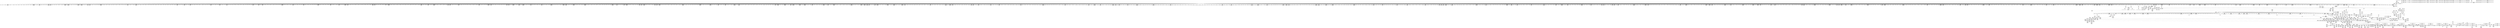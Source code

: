digraph {
	CE0x4198e30 [shape=record,shape=Mrecord,label="{CE0x4198e30|may_create:tobool23|security/selinux/hooks.c,1731|*SummSource*}"]
	CE0x416c8d0 [shape=record,shape=Mrecord,label="{CE0x416c8d0|28:_i32,_:_CRE_10,11_}"]
	CE0x40a8300 [shape=record,shape=Mrecord,label="{CE0x40a8300|40:_%struct.super_block*,_56:_i8*,_:_CRE_178,179_}"]
	CE0x40c0e30 [shape=record,shape=Mrecord,label="{CE0x40c0e30|40:_%struct.super_block*,_56:_i8*,_:_CRE_528,536_|*MultipleSource*|Function::may_create&Arg::dir::|Function::selinux_inode_symlink&Arg::dir::|security/selinux/hooks.c,1713}"]
	CE0x40f8e80 [shape=record,shape=Mrecord,label="{CE0x40f8e80|272:_i8*,_:_CRE_561,562_}"]
	CE0x406d320 [shape=record,shape=Mrecord,label="{CE0x406d320|may_create:if.then16|*SummSink*}"]
	CE0x416d520 [shape=record,shape=Mrecord,label="{CE0x416d520|0:_i32,_4:_i32,_8:_i32,_12:_i32,_:_CMRE_4,8_|*MultipleSource*|security/selinux/hooks.c,1706|security/selinux/hooks.c,1706|security/selinux/hooks.c,1716}"]
	CE0x40f6250 [shape=record,shape=Mrecord,label="{CE0x40f6250|272:_i8*,_:_CRE_441,442_}"]
	CE0x40cbc90 [shape=record,shape=Mrecord,label="{CE0x40cbc90|may_create:tmp20|security/selinux/hooks.c,1706|*SummSink*}"]
	CE0x40f46b0 [shape=record,shape=Mrecord,label="{CE0x40f46b0|272:_i8*,_:_CRE_415,416_}"]
	CE0x407d560 [shape=record,shape=Mrecord,label="{CE0x407d560|may_create:tmp64|security/selinux/hooks.c,1739|*SummSource*}"]
	CE0x40e3ff0 [shape=record,shape=Mrecord,label="{CE0x40e3ff0|40:_%struct.super_block*,_56:_i8*,_:_CRE_931,932_}"]
	CE0x414fc50 [shape=record,shape=Mrecord,label="{CE0x414fc50|272:_i8*,_:_CRE_1670,1671_}"]
	CE0x40baae0 [shape=record,shape=Mrecord,label="{CE0x40baae0|40:_%struct.super_block*,_56:_i8*,_:_CRE_293,294_}"]
	CE0x40ca4e0 [shape=record,shape=Mrecord,label="{CE0x40ca4e0|GLOBAL:lockdep_rcu_suspicious|*Constant*|*SummSink*}"]
	CE0x4071960 [shape=record,shape=Mrecord,label="{CE0x4071960|selinux_inode_symlink:call|security/selinux/hooks.c,2779|*SummSource*}"]
	CE0x40e35f0 [shape=record,shape=Mrecord,label="{CE0x40e35f0|40:_%struct.super_block*,_56:_i8*,_:_CRE_923,924_}"]
	CE0x4171430 [shape=record,shape=Mrecord,label="{CE0x4171430|may_create:tmp39|security/selinux/hooks.c,1728|*SummSink*}"]
	CE0x40d8570 [shape=record,shape=Mrecord,label="{CE0x40d8570|40:_%struct.super_block*,_56:_i8*,_:_CRE_594,595_}"]
	CE0x417ff10 [shape=record,shape=Mrecord,label="{CE0x417ff10|may_create:tmp43|security/selinux/hooks.c,1728|*SummSource*}"]
	CE0x414cea0 [shape=record,shape=Mrecord,label="{CE0x414cea0|272:_i8*,_:_CRE_1627,1628_}"]
	CE0x414b450 [shape=record,shape=Mrecord,label="{CE0x414b450|272:_i8*,_:_CRE_1392,1536_|*MultipleSource*|*LoadInst*|security/selinux/hooks.c,1714|security/selinux/hooks.c,1714}"]
	CE0x416caf0 [shape=record,shape=Mrecord,label="{CE0x416caf0|28:_i32,_:_CRE_13,14_}"]
	CE0x415aa60 [shape=record,shape=Mrecord,label="{CE0x415aa60|28:_i32,_:_CRE_76,77_}"]
	CE0x40bc520 [shape=record,shape=Mrecord,label="{CE0x40bc520|40:_%struct.super_block*,_56:_i8*,_:_CRE_328,336_|*MultipleSource*|Function::may_create&Arg::dir::|Function::selinux_inode_symlink&Arg::dir::|security/selinux/hooks.c,1713}"]
	CE0x4156c30 [shape=record,shape=Mrecord,label="{CE0x4156c30|may_create:tmp58|security/selinux/hooks.c,1736}"]
	CE0x40f22c0 [shape=record,shape=Mrecord,label="{CE0x40f22c0|272:_i8*,_:_CRE_384,388_|*MultipleSource*|*LoadInst*|security/selinux/hooks.c,1714|security/selinux/hooks.c,1714}"]
	CE0x408f3e0 [shape=record,shape=Mrecord,label="{CE0x408f3e0|40:_%struct.super_block*,_56:_i8*,_:_CRE_269,270_}"]
	CE0x40ec880 [shape=record,shape=Mrecord,label="{CE0x40ec880|272:_i8*,_:_CRE_1306,1307_}"]
	CE0x40f1f20 [shape=record,shape=Mrecord,label="{CE0x40f1f20|272:_i8*,_:_CRE_368,372_|*MultipleSource*|*LoadInst*|security/selinux/hooks.c,1714|security/selinux/hooks.c,1714}"]
	CE0x40909b0 [shape=record,shape=Mrecord,label="{CE0x40909b0|may_create:if.end26}"]
	CE0x40bf6e0 [shape=record,shape=Mrecord,label="{CE0x40bf6e0|40:_%struct.super_block*,_56:_i8*,_:_CRE_480,481_}"]
	CE0x4187310 [shape=record,shape=Mrecord,label="{CE0x4187310|VOIDTB_TE:_CE_80,88_|*MultipleSource*|security/selinux/hooks.c,1730|Function::may_create&Arg::dentry::|Function::selinux_inode_symlink&Arg::dentry::}"]
	CE0x40902e0 [shape=record,shape=Mrecord,label="{CE0x40902e0|40:_%struct.super_block*,_56:_i8*,_:_CRE_281,282_}"]
	CE0x409e990 [shape=record,shape=Mrecord,label="{CE0x409e990|i64_5|*Constant*}"]
	CE0x40bf820 [shape=record,shape=Mrecord,label="{CE0x40bf820|40:_%struct.super_block*,_56:_i8*,_:_CRE_481,482_}"]
	CE0x414ca60 [shape=record,shape=Mrecord,label="{CE0x414ca60|272:_i8*,_:_CRE_1623,1624_}"]
	CE0x40e1430 [shape=record,shape=Mrecord,label="{CE0x40e1430|40:_%struct.super_block*,_56:_i8*,_:_CRE_896,897_}"]
	CE0x40bbc60 [shape=record,shape=Mrecord,label="{CE0x40bbc60|40:_%struct.super_block*,_56:_i8*,_:_CRE_307,308_}"]
	CE0x40cc390 [shape=record,shape=Mrecord,label="{CE0x40cc390|i32_10|*Constant*|*SummSource*}"]
	CE0x40d2b00 [shape=record,shape=Mrecord,label="{CE0x40d2b00|VOIDTB_TE:_CE_305,306_}"]
	CE0x40b9b80 [shape=record,shape=Mrecord,label="{CE0x40b9b80|40:_%struct.super_block*,_56:_i8*,_:_CRE_128,136_|*MultipleSource*|Function::may_create&Arg::dir::|Function::selinux_inode_symlink&Arg::dir::|security/selinux/hooks.c,1713}"]
	CE0x4149ca0 [shape=record,shape=Mrecord,label="{CE0x4149ca0|272:_i8*,_:_CRE_1357,1358_}"]
	CE0x40a86c0 [shape=record,shape=Mrecord,label="{CE0x40a86c0|40:_%struct.super_block*,_56:_i8*,_:_CRE_183,184_}"]
	CE0x40b8760 [shape=record,shape=Mrecord,label="{CE0x40b8760|may_create:tmp67|security/selinux/hooks.c,1742}"]
	CE0x406f3c0 [shape=record,shape=Mrecord,label="{CE0x406f3c0|i64*_getelementptr_inbounds_(_2_x_i64_,_2_x_i64_*___llvm_gcov_ctr223,_i64_0,_i64_0)|*Constant*|*SummSource*}"]
	CE0x40fd9f0 [shape=record,shape=Mrecord,label="{CE0x40fd9f0|272:_i8*,_:_CRE_613,614_}"]
	CE0x40947f0 [shape=record,shape=Mrecord,label="{CE0x40947f0|may_create:tmp14|security/selinux/hooks.c,1706|*SummSink*}"]
	CE0x4069f30 [shape=record,shape=Mrecord,label="{CE0x4069f30|GLOBAL:__llvm_gcov_ctr217|Global_var:__llvm_gcov_ctr217}"]
	CE0x40f5370 [shape=record,shape=Mrecord,label="{CE0x40f5370|272:_i8*,_:_CRE_427,428_}"]
	CE0x415ca20 [shape=record,shape=Mrecord,label="{CE0x415ca20|28:_i32,_:_CRE_107,108_}"]
	CE0x40fc070 [shape=record,shape=Mrecord,label="{CE0x40fc070|272:_i8*,_:_CRE_589,590_}"]
	CE0x4084140 [shape=record,shape=Mrecord,label="{CE0x4084140|i64*_getelementptr_inbounds_(_2_x_i64_,_2_x_i64_*___llvm_gcov_ctr223,_i64_0,_i64_1)|*Constant*}"]
	CE0x40c2830 [shape=record,shape=Mrecord,label="{CE0x40c2830|40:_%struct.super_block*,_56:_i8*,_:_CRE_576,577_}"]
	CE0x40e4770 [shape=record,shape=Mrecord,label="{CE0x40e4770|40:_%struct.super_block*,_56:_i8*,_:_CRE_944,952_|*MultipleSource*|Function::may_create&Arg::dir::|Function::selinux_inode_symlink&Arg::dir::|security/selinux/hooks.c,1713}"]
	CE0x4153ca0 [shape=record,shape=Mrecord,label="{CE0x4153ca0|272:_i8*,_:_CRE_1877,1878_}"]
	"CONST[source:0(mediator),value:2(dynamic)][purpose:{object}][SnkIdx:10]"
	CE0x40f3d20 [shape=record,shape=Mrecord,label="{CE0x40f3d20|272:_i8*,_:_CRE_406,407_}"]
	CE0x4092990 [shape=record,shape=Mrecord,label="{CE0x4092990|40:_%struct.super_block*,_56:_i8*,_:_CRE_169,170_}"]
	CE0x40f04a0 [shape=record,shape=Mrecord,label="{CE0x40f04a0|272:_i8*,_:_CRE_152,160_|*MultipleSource*|*LoadInst*|security/selinux/hooks.c,1714|security/selinux/hooks.c,1714}"]
	CE0x40919d0 [shape=record,shape=Mrecord,label="{CE0x40919d0|40:_%struct.super_block*,_56:_i8*,_:_CRE_148,149_}"]
	CE0x40ba220 [shape=record,shape=Mrecord,label="{CE0x40ba220|40:_%struct.super_block*,_56:_i8*,_:_CRE_286,287_}"]
	CE0x41837d0 [shape=record,shape=Mrecord,label="{CE0x41837d0|VOIDTB_TE:_CE_153,154_}"]
	CE0x4149fd0 [shape=record,shape=Mrecord,label="{CE0x4149fd0|272:_i8*,_:_CRE_1360,1361_}"]
	CE0x4162b20 [shape=record,shape=Mrecord,label="{CE0x4162b20|avc_has_perm:ssid|Function::avc_has_perm&Arg::ssid::|*SummSink*}"]
	CE0x4091360 [shape=record,shape=Mrecord,label="{CE0x4091360|40:_%struct.super_block*,_56:_i8*,_:_CRE_139,140_}"]
	CE0x414e930 [shape=record,shape=Mrecord,label="{CE0x414e930|272:_i8*,_:_CRE_1652,1653_}"]
	CE0x40c95a0 [shape=record,shape=Mrecord,label="{CE0x40c95a0|i8_1|*Constant*|*SummSink*}"]
	CE0x40caeb0 [shape=record,shape=Mrecord,label="{CE0x40caeb0|%struct.task_struct*_(%struct.task_struct**)*_asm_movq_%gs:$_1:P_,$0_,_r,im,_dirflag_,_fpsr_,_flags_|*SummSink*}"]
	CE0x40d9bf0 [shape=record,shape=Mrecord,label="{CE0x40d9bf0|40:_%struct.super_block*,_56:_i8*,_:_CRE_612,613_}"]
	CE0x40ed180 [shape=record,shape=Mrecord,label="{CE0x40ed180|272:_i8*,_:_CRE_1314,1315_}"]
	CE0x409d7a0 [shape=record,shape=Mrecord,label="{CE0x409d7a0|28:_i32,_:_CRE_48,49_}"]
	CE0x41708e0 [shape=record,shape=Mrecord,label="{CE0x41708e0|may_create:tmp37|security/selinux/hooks.c,1728|*SummSource*}"]
	CE0x4084900 [shape=record,shape=Mrecord,label="{CE0x4084900|_ret_i32_%call,_!dbg_!27715|security/selinux/hooks.c,2779|*SummSink*}"]
	CE0x40e2470 [shape=record,shape=Mrecord,label="{CE0x40e2470|40:_%struct.super_block*,_56:_i8*,_:_CRE_909,910_}"]
	CE0x40bd8b0 [shape=record,shape=Mrecord,label="{CE0x40bd8b0|40:_%struct.super_block*,_56:_i8*,_:_CRE_408,416_|*MultipleSource*|Function::may_create&Arg::dir::|Function::selinux_inode_symlink&Arg::dir::|security/selinux/hooks.c,1713}"]
	CE0x409c1a0 [shape=record,shape=Mrecord,label="{CE0x409c1a0|i16_9|*Constant*|*SummSource*}"]
	CE0x4076ff0 [shape=record,shape=Mrecord,label="{CE0x4076ff0|i64_3|*Constant*}"]
	CE0x40c7eb0 [shape=record,shape=Mrecord,label="{CE0x40c7eb0|get_current:entry|*SummSink*}"]
	CE0x41818f0 [shape=record,shape=Mrecord,label="{CE0x41818f0|may_create:tmp46|security/selinux/hooks.c,1729|*SummSink*}"]
	"CONST[source:0(mediator),value:0(static)][purpose:{operation}][SnkIdx:7]"
	CE0x408dd60 [shape=record,shape=Mrecord,label="{CE0x408dd60|40:_%struct.super_block*,_56:_i8*,_:_CRE_251,252_}"]
	CE0x4154c50 [shape=record,shape=Mrecord,label="{CE0x4154c50|272:_i8*,_:_CRE_2112,2120_|*MultipleSource*|*LoadInst*|security/selinux/hooks.c,1714|security/selinux/hooks.c,1714}"]
	CE0x414cc80 [shape=record,shape=Mrecord,label="{CE0x414cc80|272:_i8*,_:_CRE_1625,1626_}"]
	CE0x40957d0 [shape=record,shape=Mrecord,label="{CE0x40957d0|i64_2|*Constant*|*SummSink*}"]
	CE0x415a260 [shape=record,shape=Mrecord,label="{CE0x415a260|28:_i32,_:_CRE_68,69_}"]
	CE0x41501a0 [shape=record,shape=Mrecord,label="{CE0x41501a0|272:_i8*,_:_CRE_1675,1676_}"]
	CE0x4183f40 [shape=record,shape=Mrecord,label="{CE0x4183f40|VOIDTB_TE:_CE_160,161_}"]
	CE0x40f4d10 [shape=record,shape=Mrecord,label="{CE0x40f4d10|272:_i8*,_:_CRE_421,422_}"]
	CE0x40d3480 [shape=record,shape=Mrecord,label="{CE0x40d3480|VOIDTB_TE:_CE_312,313_}"]
	CE0x415e690 [shape=record,shape=Mrecord,label="{CE0x415e690|28:_i32,_:_CRE_192,196_|*MultipleSource*|*LoadInst*|security/selinux/hooks.c,1713|security/selinux/hooks.c,1713|security/selinux/hooks.c,1722}"]
	CE0x4151bf0 [shape=record,shape=Mrecord,label="{CE0x4151bf0|272:_i8*,_:_CRE_1752,1760_|*MultipleSource*|*LoadInst*|security/selinux/hooks.c,1714|security/selinux/hooks.c,1714}"]
	CE0x40f7790 [shape=record,shape=Mrecord,label="{CE0x40f7790|272:_i8*,_:_CRE_461,462_}"]
	CE0x4156060 [shape=record,shape=Mrecord,label="{CE0x4156060|may_create:tmp57|security/selinux/hooks.c,1736}"]
	CE0x40d7050 [shape=record,shape=Mrecord,label="{CE0x40d7050|272:_i8*,_:_CRE_1332,1333_}"]
	CE0x40cb500 [shape=record,shape=Mrecord,label="{CE0x40cb500|i32_22|*Constant*|*SummSink*}"]
	CE0x41836c0 [shape=record,shape=Mrecord,label="{CE0x41836c0|VOIDTB_TE:_CE_152,153_}"]
	CE0x4153db0 [shape=record,shape=Mrecord,label="{CE0x4153db0|272:_i8*,_:_CRE_1878,1879_}"]
	CE0x40c30f0 [shape=record,shape=Mrecord,label="{CE0x40c30f0|40:_%struct.super_block*,_56:_i8*,_:_CRE_583,584_}"]
	CE0x407aac0 [shape=record,shape=Mrecord,label="{CE0x407aac0|may_create:if.end25|*SummSource*}"]
	CE0x4080e90 [shape=record,shape=Mrecord,label="{CE0x4080e90|_ret_i32_%call,_!dbg_!27715|security/selinux/hooks.c,2779}"]
	CE0x408fde0 [shape=record,shape=Mrecord,label="{CE0x408fde0|40:_%struct.super_block*,_56:_i8*,_:_CRE_277,278_}"]
	CE0x40be3b0 [shape=record,shape=Mrecord,label="{CE0x40be3b0|40:_%struct.super_block*,_56:_i8*,_:_CRE_448,456_|*MultipleSource*|Function::may_create&Arg::dir::|Function::selinux_inode_symlink&Arg::dir::|security/selinux/hooks.c,1713}"]
	CE0x4184f80 [shape=record,shape=Mrecord,label="{CE0x4184f80|may_create:d_name|security/selinux/hooks.c,1730|*SummSource*}"]
	CE0x409ff10 [shape=record,shape=Mrecord,label="{CE0x409ff10|40:_%struct.super_block*,_56:_i8*,_:_CRE_12,16_|*MultipleSource*|Function::may_create&Arg::dir::|Function::selinux_inode_symlink&Arg::dir::|security/selinux/hooks.c,1713}"]
	CE0x40d8f70 [shape=record,shape=Mrecord,label="{CE0x40d8f70|40:_%struct.super_block*,_56:_i8*,_:_CRE_602,603_}"]
	CE0x40e7d70 [shape=record,shape=Mrecord,label="{CE0x40e7d70|272:_i8*,_:_CRE_1216,1217_}"]
	CE0x40d3bf0 [shape=record,shape=Mrecord,label="{CE0x40d3bf0|VOIDTB_TE:_CE_319,320_}"]
	CE0x4088490 [shape=record,shape=Mrecord,label="{CE0x4088490|may_create:entry}"]
	CE0x4157310 [shape=record,shape=Mrecord,label="{CE0x4157310|may_create:tmp59|security/selinux/hooks.c,1736|*SummSource*}"]
	CE0x40ca340 [shape=record,shape=Mrecord,label="{CE0x40ca340|GLOBAL:lockdep_rcu_suspicious|*Constant*}"]
	CE0x40fd5b0 [shape=record,shape=Mrecord,label="{CE0x40fd5b0|272:_i8*,_:_CRE_609,610_}"]
	CE0x4069cc0 [shape=record,shape=Mrecord,label="{CE0x4069cc0|i64_0|*Constant*|*SummSink*}"]
	CE0x40c14f0 [shape=record,shape=Mrecord,label="{CE0x40c14f0|40:_%struct.super_block*,_56:_i8*,_:_CRE_544,552_|*MultipleSource*|Function::may_create&Arg::dir::|Function::selinux_inode_symlink&Arg::dir::|security/selinux/hooks.c,1713}"]
	CE0x40a9c10 [shape=record,shape=Mrecord,label="{CE0x40a9c10|40:_%struct.super_block*,_56:_i8*,_:_CRE_224,232_|*MultipleSource*|Function::may_create&Arg::dir::|Function::selinux_inode_symlink&Arg::dir::|security/selinux/hooks.c,1713}"]
	CE0x4069710 [shape=record,shape=Mrecord,label="{CE0x4069710|may_create:tmp3|*SummSource*}"]
	CE0x416a3e0 [shape=record,shape=Mrecord,label="{CE0x416a3e0|may_create:u|security/selinux/hooks.c,1720|*SummSink*}"]
	CE0x416f500 [shape=record,shape=Mrecord,label="{CE0x416f500|may_create:tobool18|security/selinux/hooks.c,1728|*SummSink*}"]
	CE0x40fc3a0 [shape=record,shape=Mrecord,label="{CE0x40fc3a0|272:_i8*,_:_CRE_592,593_}"]
	CE0x414d3f0 [shape=record,shape=Mrecord,label="{CE0x414d3f0|272:_i8*,_:_CRE_1632,1633_}"]
	CE0x4152e10 [shape=record,shape=Mrecord,label="{CE0x4152e10|272:_i8*,_:_CRE_1832,1840_|*MultipleSource*|*LoadInst*|security/selinux/hooks.c,1714|security/selinux/hooks.c,1714}"]
	CE0x40f8740 [shape=record,shape=Mrecord,label="{CE0x40f8740|272:_i8*,_:_CRE_528,536_|*MultipleSource*|*LoadInst*|security/selinux/hooks.c,1714|security/selinux/hooks.c,1714}"]
	CE0x40bc160 [shape=record,shape=Mrecord,label="{CE0x40bc160|40:_%struct.super_block*,_56:_i8*,_:_CRE_311,312_}"]
	CE0x40a7aa0 [shape=record,shape=Mrecord,label="{CE0x40a7aa0|i64*_getelementptr_inbounds_(_26_x_i64_,_26_x_i64_*___llvm_gcov_ctr217,_i64_0,_i64_0)|*Constant*|*SummSource*}"]
	CE0x40a06b0 [shape=record,shape=Mrecord,label="{CE0x40a06b0|GLOBAL:may_create.__warned|Global_var:may_create.__warned|*SummSink*}"]
	CE0x4149db0 [shape=record,shape=Mrecord,label="{CE0x4149db0|272:_i8*,_:_CRE_1358,1359_}"]
	CE0x40f2a10 [shape=record,shape=Mrecord,label="{CE0x40f2a10|272:_i8*,_:_CRE_397,398_}"]
	CE0x415b060 [shape=record,shape=Mrecord,label="{CE0x415b060|28:_i32,_:_CRE_82,83_}"]
	CE0x41658f0 [shape=record,shape=Mrecord,label="{CE0x41658f0|0:_i32,_4:_i32,_8:_i32,_12:_i32,_:_CMRE_12,16_|*MultipleSource*|security/selinux/hooks.c,1706|security/selinux/hooks.c,1706|security/selinux/hooks.c,1716}"]
	CE0x40c0770 [shape=record,shape=Mrecord,label="{CE0x40c0770|40:_%struct.super_block*,_56:_i8*,_:_CRE_508,512_|*MultipleSource*|Function::may_create&Arg::dir::|Function::selinux_inode_symlink&Arg::dir::|security/selinux/hooks.c,1713}"]
	CE0x408d170 [shape=record,shape=Mrecord,label="{CE0x408d170|40:_%struct.super_block*,_56:_i8*,_:_CRE_242,243_}"]
	CE0x40eaa10 [shape=record,shape=Mrecord,label="{CE0x40eaa10|272:_i8*,_:_CRE_1258,1259_}"]
	CE0x4092510 [shape=record,shape=Mrecord,label="{CE0x4092510|40:_%struct.super_block*,_56:_i8*,_:_CRE_163,164_}"]
	CE0x40eb4b0 [shape=record,shape=Mrecord,label="{CE0x40eb4b0|272:_i8*,_:_CRE_1268,1269_}"]
	CE0x4183c10 [shape=record,shape=Mrecord,label="{CE0x4183c10|VOIDTB_TE:_CE_157,158_}"]
	"CONST[source:0(mediator),value:2(dynamic)][purpose:{object}][SnkIdx:9]"
	CE0x4098210 [shape=record,shape=Mrecord,label="{CE0x4098210|may_create:return|*SummSink*}"]
	CE0x40a7cb0 [shape=record,shape=Mrecord,label="{CE0x40a7cb0|i64*_getelementptr_inbounds_(_26_x_i64_,_26_x_i64_*___llvm_gcov_ctr217,_i64_0,_i64_0)|*Constant*|*SummSink*}"]
	CE0x40d0aa0 [shape=record,shape=Mrecord,label="{CE0x40d0aa0|VOIDTB_TE:_CE_212,213_}"]
	CE0x40eb290 [shape=record,shape=Mrecord,label="{CE0x40eb290|272:_i8*,_:_CRE_1266,1267_}"]
	CE0x40d4e20 [shape=record,shape=Mrecord,label="{CE0x40d4e20|may_create:tmp47|security/selinux/hooks.c,1731|*SummSink*}"]
	CE0x40c1770 [shape=record,shape=Mrecord,label="{CE0x40c1770|40:_%struct.super_block*,_56:_i8*,_:_CRE_552,553_}"]
	CE0x40a2920 [shape=record,shape=Mrecord,label="{CE0x40a2920|i64*_getelementptr_inbounds_(_26_x_i64_,_26_x_i64_*___llvm_gcov_ctr217,_i64_0,_i64_6)|*Constant*}"]
	CE0x408e3a0 [shape=record,shape=Mrecord,label="{CE0x408e3a0|40:_%struct.super_block*,_56:_i8*,_:_CRE_256,257_}"]
	CE0x40d0ff0 [shape=record,shape=Mrecord,label="{CE0x40d0ff0|VOIDTB_TE:_CE_217,218_}"]
	CE0x40698e0 [shape=record,shape=Mrecord,label="{CE0x40698e0|_call_void_mcount()_#3}"]
	CE0x40ea080 [shape=record,shape=Mrecord,label="{CE0x40ea080|272:_i8*,_:_CRE_1249,1250_}"]
	CE0x4088390 [shape=record,shape=Mrecord,label="{CE0x4088390|GLOBAL:may_create|*Constant*|*SummSink*}"]
	CE0x40cd480 [shape=record,shape=Mrecord,label="{CE0x40cd480|may_create:tobool1|security/selinux/hooks.c,1706|*SummSource*}"]
	CE0x40d76b0 [shape=record,shape=Mrecord,label="{CE0x40d76b0|272:_i8*,_:_CRE_1338,1339_}"]
	CE0x40ea190 [shape=record,shape=Mrecord,label="{CE0x40ea190|272:_i8*,_:_CRE_1250,1251_}"]
	CE0x4156980 [shape=record,shape=Mrecord,label="{CE0x4156980|may_create:tmp57|security/selinux/hooks.c,1736|*SummSource*}"]
	CE0x40a4a50 [shape=record,shape=Mrecord,label="{CE0x40a4a50|may_create:if.then24}"]
	CE0x4094fe0 [shape=record,shape=Mrecord,label="{CE0x4094fe0|i64*_getelementptr_inbounds_(_26_x_i64_,_26_x_i64_*___llvm_gcov_ctr217,_i64_0,_i64_8)|*Constant*}"]
	CE0x4161250 [shape=record,shape=Mrecord,label="{CE0x4161250|may_create:tmp32|security/selinux/hooks.c,1725}"]
	CE0x40eefe0 [shape=record,shape=Mrecord,label="{CE0x40eefe0|272:_i8*,_:_CRE_64,72_|*MultipleSource*|*LoadInst*|security/selinux/hooks.c,1714|security/selinux/hooks.c,1714}"]
	CE0x40e3d70 [shape=record,shape=Mrecord,label="{CE0x40e3d70|40:_%struct.super_block*,_56:_i8*,_:_CRE_929,930_}"]
	CE0x409a100 [shape=record,shape=Mrecord,label="{CE0x409a100|40:_%struct.super_block*,_56:_i8*,_:_CRE_556,557_}"]
	CE0x415e490 [shape=record,shape=Mrecord,label="{CE0x415e490|28:_i32,_:_CRE_184,192_|*MultipleSource*|*LoadInst*|security/selinux/hooks.c,1713|security/selinux/hooks.c,1713|security/selinux/hooks.c,1722}"]
	CE0x40f45a0 [shape=record,shape=Mrecord,label="{CE0x40f45a0|272:_i8*,_:_CRE_414,415_}"]
	CE0x40c1bb0 [shape=record,shape=Mrecord,label="{CE0x40c1bb0|40:_%struct.super_block*,_56:_i8*,_:_CRE_566,567_}"]
	CE0x40d69f0 [shape=record,shape=Mrecord,label="{CE0x40d69f0|272:_i8*,_:_CRE_1326,1327_}"]
	CE0x417fb10 [shape=record,shape=Mrecord,label="{CE0x417fb10|may_create:tmp41|security/selinux/hooks.c,1728}"]
	CE0x4180e60 [shape=record,shape=Mrecord,label="{CE0x4180e60|may_create:sid21|security/selinux/hooks.c,1729}"]
	CE0x40e20b0 [shape=record,shape=Mrecord,label="{CE0x40e20b0|40:_%struct.super_block*,_56:_i8*,_:_CRE_906,907_}"]
	CE0x414a960 [shape=record,shape=Mrecord,label="{CE0x414a960|272:_i8*,_:_CRE_1369,1370_}"]
	CE0x419cb90 [shape=record,shape=Mrecord,label="{CE0x419cb90|may_create:tmp52|security/selinux/hooks.c,1732|*SummSink*}"]
	CE0x4198d70 [shape=record,shape=Mrecord,label="{CE0x4198d70|may_create:tobool23|security/selinux/hooks.c,1731}"]
	CE0x40f67a0 [shape=record,shape=Mrecord,label="{CE0x40f67a0|272:_i8*,_:_CRE_446,447_}"]
	CE0x415ae60 [shape=record,shape=Mrecord,label="{CE0x415ae60|28:_i32,_:_CRE_80,81_}"]
	CE0x40f2d40 [shape=record,shape=Mrecord,label="{CE0x40f2d40|272:_i8*,_:_CRE_400,401_}"]
	CE0x41712b0 [shape=record,shape=Mrecord,label="{CE0x41712b0|may_create:tmp39|security/selinux/hooks.c,1728|*SummSource*}"]
	CE0x40e0b70 [shape=record,shape=Mrecord,label="{CE0x40e0b70|40:_%struct.super_block*,_56:_i8*,_:_CRE_889,890_}"]
	CE0x40eb070 [shape=record,shape=Mrecord,label="{CE0x40eb070|272:_i8*,_:_CRE_1264,1265_}"]
	CE0x40df4f0 [shape=record,shape=Mrecord,label="{CE0x40df4f0|40:_%struct.super_block*,_56:_i8*,_:_CRE_871,872_}"]
	CE0x40e9910 [shape=record,shape=Mrecord,label="{CE0x40e9910|272:_i8*,_:_CRE_1242,1243_}"]
	CE0x40fe7c0 [shape=record,shape=Mrecord,label="{CE0x40fe7c0|272:_i8*,_:_CRE_626,627_}"]
	CE0x419c480 [shape=record,shape=Mrecord,label="{CE0x419c480|may_create:tmp51|security/selinux/hooks.c,1732|*SummSink*}"]
	CE0x40d0550 [shape=record,shape=Mrecord,label="{CE0x40d0550|VOIDTB_TE:_CE_207,208_}"]
	CE0x4155ad0 [shape=record,shape=Mrecord,label="{CE0x4155ad0|may_create:tmp26|security/selinux/hooks.c,1714|*SummSource*}"]
	CE0x40a8e40 [shape=record,shape=Mrecord,label="{CE0x40a8e40|40:_%struct.super_block*,_56:_i8*,_:_CRE_193,194_}"]
	CE0x40ecc30 [shape=record,shape=Mrecord,label="{CE0x40ecc30|272:_i8*,_:_CRE_1309,1310_}"]
	CE0x40fd280 [shape=record,shape=Mrecord,label="{CE0x40fd280|272:_i8*,_:_CRE_606,607_}"]
	CE0x40e4130 [shape=record,shape=Mrecord,label="{CE0x40e4130|40:_%struct.super_block*,_56:_i8*,_:_CRE_932,933_}"]
	CE0x40fa210 [shape=record,shape=Mrecord,label="{CE0x40fa210|272:_i8*,_:_CRE_264,268_|*MultipleSource*|*LoadInst*|security/selinux/hooks.c,1714|security/selinux/hooks.c,1714}"]
	CE0x40fd060 [shape=record,shape=Mrecord,label="{CE0x40fd060|272:_i8*,_:_CRE_604,605_}"]
	CE0x40fdb00 [shape=record,shape=Mrecord,label="{CE0x40fdb00|272:_i8*,_:_CRE_614,615_}"]
	CE0x407f5d0 [shape=record,shape=Mrecord,label="{CE0x407f5d0|may_create:tmp20|security/selinux/hooks.c,1706|*SummSource*}"]
	CE0x40f9400 [shape=record,shape=Mrecord,label="{CE0x40f9400|272:_i8*,_:_CRE_565,566_}"]
	CE0x40f7e40 [shape=record,shape=Mrecord,label="{CE0x40f7e40|272:_i8*,_:_CRE_480,488_|*MultipleSource*|*LoadInst*|security/selinux/hooks.c,1714|security/selinux/hooks.c,1714}"]
	CE0x414fb40 [shape=record,shape=Mrecord,label="{CE0x414fb40|272:_i8*,_:_CRE_1669,1670_}"]
	CE0x40cb070 [shape=record,shape=Mrecord,label="{CE0x40cb070|i32_22|*Constant*}"]
	CE0x40ec680 [shape=record,shape=Mrecord,label="{CE0x40ec680|272:_i8*,_:_CRE_1305,1306_}"]
	CE0x40f19b0 [shape=record,shape=Mrecord,label="{CE0x40f19b0|272:_i8*,_:_CRE_344,352_|*MultipleSource*|*LoadInst*|security/selinux/hooks.c,1714|security/selinux/hooks.c,1714}"]
	CE0x4099430 [shape=record,shape=Mrecord,label="{CE0x4099430|selinux_inode_symlink:tmp1|*SummSink*}"]
	CE0x409e010 [shape=record,shape=Mrecord,label="{CE0x409e010|28:_i32,_:_CRE_55,56_}"]
	CE0x40df770 [shape=record,shape=Mrecord,label="{CE0x40df770|40:_%struct.super_block*,_56:_i8*,_:_CRE_873,874_}"]
	CE0x40fb6e0 [shape=record,shape=Mrecord,label="{CE0x40fb6e0|272:_i8*,_:_CRE_580,581_}"]
	CE0x40b9d40 [shape=record,shape=Mrecord,label="{CE0x40b9d40|40:_%struct.super_block*,_56:_i8*,_:_CRE_136,137_}"]
	CE0x406d4b0 [shape=record,shape=Mrecord,label="{CE0x406d4b0|may_create:land.lhs.true2|*SummSource*}"]
	"CONST[source:0(mediator),value:2(dynamic)][purpose:{subject}][SnkIdx:8]"
	"CONST[source:0(mediator),value:2(dynamic)][purpose:{object}][SnkIdx:2]"
	CE0x41599b0 [shape=record,shape=Mrecord,label="{CE0x41599b0|may_create:tmp63|security/selinux/hooks.c,1739|*SummSource*}"]
	CE0x409a9c0 [shape=record,shape=Mrecord,label="{CE0x409a9c0|40:_%struct.super_block*,_56:_i8*,_:_CRE_563,564_}"]
	CE0x414c660 [shape=record,shape=Mrecord,label="{CE0x414c660|272:_i8*,_:_CRE_1619,1620_}"]
	CE0x4095bf0 [shape=record,shape=Mrecord,label="{CE0x4095bf0|may_create:tmp6|security/selinux/hooks.c,1706|*SummSource*}"]
	CE0x40e81b0 [shape=record,shape=Mrecord,label="{CE0x40e81b0|272:_i8*,_:_CRE_1220,1221_}"]
	CE0x41587e0 [shape=record,shape=Mrecord,label="{CE0x41587e0|may_create:tmp61|security/selinux/hooks.c,1737|*SummSink*}"]
	CE0x4186690 [shape=record,shape=Mrecord,label="{CE0x4186690|VOIDTB_TE:_CE_148,149_}"]
	CE0x4187a10 [shape=record,shape=Mrecord,label="{CE0x4187a10|may_create:conv|security/selinux/hooks.c,1728|*SummSource*}"]
	CE0x41b44b0 [shape=record,shape=Mrecord,label="{CE0x41b44b0|get_current:tmp4|./arch/x86/include/asm/current.h,14}"]
	CE0x406db80 [shape=record,shape=Mrecord,label="{CE0x406db80|selinux_inode_symlink:bb|*SummSink*}"]
	CE0x40f9e00 [shape=record,shape=Mrecord,label="{CE0x40f9e00|may_create:i_sb|security/selinux/hooks.c,1714|*SummSink*}"]
	CE0x414cb70 [shape=record,shape=Mrecord,label="{CE0x414cb70|272:_i8*,_:_CRE_1624,1625_}"]
	CE0x4160c40 [shape=record,shape=Mrecord,label="{CE0x4160c40|may_create:tmp30|security/selinux/hooks.c,1725|*SummSink*}"]
	CE0x40c9f00 [shape=record,shape=Mrecord,label="{CE0x40c9f00|i8*_getelementptr_inbounds_(_25_x_i8_,_25_x_i8_*_.str3,_i32_0,_i32_0)|*Constant*}"]
	CE0x415f050 [shape=record,shape=Mrecord,label="{CE0x415f050|avc_has_perm:requested|Function::avc_has_perm&Arg::requested::}"]
	CE0x4155390 [shape=record,shape=Mrecord,label="{CE0x4155390|272:_i8*,_:_CRE_2264,2268_|*MultipleSource*|*LoadInst*|security/selinux/hooks.c,1714|security/selinux/hooks.c,1714}"]
	CE0x414fd60 [shape=record,shape=Mrecord,label="{CE0x414fd60|272:_i8*,_:_CRE_1671,1672_}"]
	CE0x40e2ab0 [shape=record,shape=Mrecord,label="{CE0x40e2ab0|40:_%struct.super_block*,_56:_i8*,_:_CRE_914,915_}"]
	CE0x40ca150 [shape=record,shape=Mrecord,label="{CE0x40ca150|i8*_getelementptr_inbounds_(_25_x_i8_,_25_x_i8_*_.str3,_i32_0,_i32_0)|*Constant*|*SummSource*}"]
	CE0x406d520 [shape=record,shape=Mrecord,label="{CE0x406d520|may_create:land.lhs.true2|*SummSink*}"]
	CE0x40f69c0 [shape=record,shape=Mrecord,label="{CE0x40f69c0|272:_i8*,_:_CRE_448,449_}"]
	CE0x40b8900 [shape=record,shape=Mrecord,label="{CE0x40b8900|may_create:tmp67|security/selinux/hooks.c,1742|*SummSource*}"]
	CE0x4162370 [shape=record,shape=Mrecord,label="{CE0x4162370|may_create:tobool15|security/selinux/hooks.c,1725|*SummSource*}"]
	CE0x4163c40 [shape=record,shape=Mrecord,label="{CE0x4163c40|avc_has_perm:requested|Function::avc_has_perm&Arg::requested::|*SummSink*}"]
	CE0x40f1d50 [shape=record,shape=Mrecord,label="{CE0x40f1d50|272:_i8*,_:_CRE_360,368_|*MultipleSource*|*LoadInst*|security/selinux/hooks.c,1714|security/selinux/hooks.c,1714}"]
	CE0x40c25b0 [shape=record,shape=Mrecord,label="{CE0x40c25b0|40:_%struct.super_block*,_56:_i8*,_:_CRE_574,575_}"]
	CE0x416ebf0 [shape=record,shape=Mrecord,label="{CE0x416ebf0|may_create:tmp36|security/selinux/hooks.c,1728|*SummSource*}"]
	CE0x4187fd0 [shape=record,shape=Mrecord,label="{CE0x4187fd0|may_create:and|security/selinux/hooks.c,1728|*SummSource*}"]
	CE0x40e7c60 [shape=record,shape=Mrecord,label="{CE0x40e7c60|272:_i8*,_:_CRE_1215,1216_}"]
	CE0x40ef9c0 [shape=record,shape=Mrecord,label="{CE0x40ef9c0|272:_i8*,_:_CRE_112,120_|*MultipleSource*|*LoadInst*|security/selinux/hooks.c,1714|security/selinux/hooks.c,1714}"]
	CE0x40e8810 [shape=record,shape=Mrecord,label="{CE0x40e8810|272:_i8*,_:_CRE_1226,1227_}"]
	CE0x4162190 [shape=record,shape=Mrecord,label="{CE0x4162190|may_create:tobool15|security/selinux/hooks.c,1725}"]
	CE0x414a1f0 [shape=record,shape=Mrecord,label="{CE0x414a1f0|272:_i8*,_:_CRE_1362,1363_}"]
	CE0x40cfde0 [shape=record,shape=Mrecord,label="{CE0x40cfde0|VOIDTB_TE:_CE_200,201_}"]
	CE0x40a1b30 [shape=record,shape=Mrecord,label="{CE0x40a1b30|may_create:tmp9|security/selinux/hooks.c,1706|*SummSink*}"]
	CE0x41806f0 [shape=record,shape=Mrecord,label="{CE0x41806f0|may_create:tmp45|security/selinux/hooks.c,1728}"]
	CE0x40fe160 [shape=record,shape=Mrecord,label="{CE0x40fe160|272:_i8*,_:_CRE_620,621_}"]
	CE0x4156540 [shape=record,shape=Mrecord,label="{CE0x4156540|may_create:tmp56|security/selinux/hooks.c,1736|*SummSource*}"]
	CE0x40da0f0 [shape=record,shape=Mrecord,label="{CE0x40da0f0|40:_%struct.super_block*,_56:_i8*,_:_CRE_616,617_}"]
	CE0x40925d0 [shape=record,shape=Mrecord,label="{CE0x40925d0|40:_%struct.super_block*,_56:_i8*,_:_CRE_164,165_}"]
	CE0x40e8f80 [shape=record,shape=Mrecord,label="{CE0x40e8f80|272:_i8*,_:_CRE_1233,1234_}"]
	CE0x4092d50 [shape=record,shape=Mrecord,label="{CE0x4092d50|40:_%struct.super_block*,_56:_i8*,_:_CRE_174,175_}"]
	CE0x40a27f0 [shape=record,shape=Mrecord,label="{CE0x40a27f0|may_create:tmp12|security/selinux/hooks.c,1706|*SummSink*}"]
	CE0x4183380 [shape=record,shape=Mrecord,label="{CE0x4183380|i64_1|*Constant*}"]
	CE0x40f68b0 [shape=record,shape=Mrecord,label="{CE0x40f68b0|272:_i8*,_:_CRE_447,448_}"]
	CE0x40d1210 [shape=record,shape=Mrecord,label="{CE0x40d1210|VOIDTB_TE:_CE_219,220_}"]
	CE0x40fe6b0 [shape=record,shape=Mrecord,label="{CE0x40fe6b0|272:_i8*,_:_CRE_625,626_}"]
	CE0x415d2a0 [shape=record,shape=Mrecord,label="{CE0x415d2a0|28:_i32,_:_CRE_115,116_}"]
	CE0x414dfa0 [shape=record,shape=Mrecord,label="{CE0x414dfa0|272:_i8*,_:_CRE_1643,1644_}"]
	CE0x40f8570 [shape=record,shape=Mrecord,label="{CE0x40f8570|272:_i8*,_:_CRE_512,528_|*MultipleSource*|*LoadInst*|security/selinux/hooks.c,1714|security/selinux/hooks.c,1714}"]
	CE0x40f47c0 [shape=record,shape=Mrecord,label="{CE0x40f47c0|272:_i8*,_:_CRE_416,417_}"]
	"CONST[source:0(mediator),value:2(dynamic)][purpose:{object}][SnkIdx:5]"
	CE0x41847c0 [shape=record,shape=Mrecord,label="{CE0x41847c0|VOIDTB_TE:_CE_168,169_}"]
	CE0x414fe70 [shape=record,shape=Mrecord,label="{CE0x414fe70|272:_i8*,_:_CRE_1672,1673_}"]
	CE0x40f9e70 [shape=record,shape=Mrecord,label="{CE0x40f9e70|272:_i8*,_:_CRE_248,252_|*MultipleSource*|*LoadInst*|security/selinux/hooks.c,1714|security/selinux/hooks.c,1714}"]
	CE0x40e84e0 [shape=record,shape=Mrecord,label="{CE0x40e84e0|272:_i8*,_:_CRE_1223,1224_}"]
	CE0x414b9b0 [shape=record,shape=Mrecord,label="{CE0x414b9b0|272:_i8*,_:_CRE_1584,1592_|*MultipleSource*|*LoadInst*|security/selinux/hooks.c,1714|security/selinux/hooks.c,1714}"]
	CE0x4091850 [shape=record,shape=Mrecord,label="{CE0x4091850|40:_%struct.super_block*,_56:_i8*,_:_CRE_146,147_}"]
	CE0x4160190 [shape=record,shape=Mrecord,label="{CE0x4160190|i64_11|*Constant*|*SummSink*}"]
	CE0x40e83d0 [shape=record,shape=Mrecord,label="{CE0x40e83d0|272:_i8*,_:_CRE_1222,1223_}"]
	CE0x40e1570 [shape=record,shape=Mrecord,label="{CE0x40e1570|40:_%struct.super_block*,_56:_i8*,_:_CRE_897,898_}"]
	CE0x40c8220 [shape=record,shape=Mrecord,label="{CE0x40c8220|_ret_%struct.task_struct*_%tmp4,_!dbg_!27714|./arch/x86/include/asm/current.h,14|*SummSink*}"]
	CE0x40bf460 [shape=record,shape=Mrecord,label="{CE0x40bf460|40:_%struct.super_block*,_56:_i8*,_:_CRE_478,479_}"]
	CE0x414ac90 [shape=record,shape=Mrecord,label="{CE0x414ac90|272:_i8*,_:_CRE_1372,1373_}"]
	CE0x40a40e0 [shape=record,shape=Mrecord,label="{CE0x40a40e0|may_create:tmp2|*SummSink*}"]
	CE0x40fb900 [shape=record,shape=Mrecord,label="{CE0x40fb900|272:_i8*,_:_CRE_582,583_}"]
	CE0x408ca30 [shape=record,shape=Mrecord,label="{CE0x408ca30|i64*_getelementptr_inbounds_(_26_x_i64_,_26_x_i64_*___llvm_gcov_ctr217,_i64_0,_i64_1)|*Constant*|*SummSource*}"]
	CE0x41c3e30 [shape=record,shape=Mrecord,label="{CE0x41c3e30|get_current:tmp1}"]
	CE0x40d6b00 [shape=record,shape=Mrecord,label="{CE0x40d6b00|272:_i8*,_:_CRE_1327,1328_}"]
	CE0x40de0c0 [shape=record,shape=Mrecord,label="{CE0x40de0c0|40:_%struct.super_block*,_56:_i8*,_:_CRE_832,840_|*MultipleSource*|Function::may_create&Arg::dir::|Function::selinux_inode_symlink&Arg::dir::|security/selinux/hooks.c,1713}"]
	CE0x40a6430 [shape=record,shape=Mrecord,label="{CE0x40a6430|may_create:if.then16|*SummSource*}"]
	CE0x40f7350 [shape=record,shape=Mrecord,label="{CE0x40f7350|272:_i8*,_:_CRE_457,458_}"]
	CE0x4091c10 [shape=record,shape=Mrecord,label="{CE0x4091c10|40:_%struct.super_block*,_56:_i8*,_:_CRE_151,152_}"]
	CE0x4090560 [shape=record,shape=Mrecord,label="{CE0x4090560|40:_%struct.super_block*,_56:_i8*,_:_CRE_283,284_}"]
	CE0x40f0f80 [shape=record,shape=Mrecord,label="{CE0x40f0f80|272:_i8*,_:_CRE_208,216_|*MultipleSource*|*LoadInst*|security/selinux/hooks.c,1714|security/selinux/hooks.c,1714}"]
	CE0x415b860 [shape=record,shape=Mrecord,label="{CE0x415b860|28:_i32,_:_CRE_90,91_}"]
	CE0x40bfd20 [shape=record,shape=Mrecord,label="{CE0x40bfd20|40:_%struct.super_block*,_56:_i8*,_:_CRE_485,486_}"]
	CE0x40eaf60 [shape=record,shape=Mrecord,label="{CE0x40eaf60|272:_i8*,_:_CRE_1263,1264_}"]
	CE0x414fa30 [shape=record,shape=Mrecord,label="{CE0x414fa30|272:_i8*,_:_CRE_1668,1669_}"]
	CE0x40f8ae0 [shape=record,shape=Mrecord,label="{CE0x40f8ae0|272:_i8*,_:_CRE_544,552_|*MultipleSource*|*LoadInst*|security/selinux/hooks.c,1714|security/selinux/hooks.c,1714}"]
	CE0x40831f0 [shape=record,shape=Mrecord,label="{CE0x40831f0|may_create:if.end30}"]
	CE0x40fe050 [shape=record,shape=Mrecord,label="{CE0x40fe050|272:_i8*,_:_CRE_619,620_}"]
	CE0x40e3870 [shape=record,shape=Mrecord,label="{CE0x40e3870|40:_%struct.super_block*,_56:_i8*,_:_CRE_925,926_}"]
	CE0x40e9f70 [shape=record,shape=Mrecord,label="{CE0x40e9f70|272:_i8*,_:_CRE_1248,1249_}"]
	CE0x40fce40 [shape=record,shape=Mrecord,label="{CE0x40fce40|272:_i8*,_:_CRE_602,603_}"]
	CE0x40fe490 [shape=record,shape=Mrecord,label="{CE0x40fe490|272:_i8*,_:_CRE_623,624_}"]
	CE0x40fc6d0 [shape=record,shape=Mrecord,label="{CE0x40fc6d0|272:_i8*,_:_CRE_595,596_}"]
	CE0x40989f0 [shape=record,shape=Mrecord,label="{CE0x40989f0|may_create:land.lhs.true}"]
	CE0x4185c20 [shape=record,shape=Mrecord,label="{CE0x4185c20|VOIDTB_TE:_CE_104,112_|*MultipleSource*|security/selinux/hooks.c,1730|Function::may_create&Arg::dentry::|Function::selinux_inode_symlink&Arg::dentry::}"]
	CE0x40a3e60 [shape=record,shape=Mrecord,label="{CE0x40a3e60|40:_%struct.super_block*,_56:_i8*,_:_CRE_0,2_|*MultipleSource*|Function::may_create&Arg::dir::|Function::selinux_inode_symlink&Arg::dir::|security/selinux/hooks.c,1713}"]
	CE0x40f7ac0 [shape=record,shape=Mrecord,label="{CE0x40f7ac0|272:_i8*,_:_CRE_560,561_}"]
	CE0x408ff20 [shape=record,shape=Mrecord,label="{CE0x408ff20|40:_%struct.super_block*,_56:_i8*,_:_CRE_278,279_}"]
	CE0x4187cc0 [shape=record,shape=Mrecord,label="{CE0x4187cc0|may_create:and|security/selinux/hooks.c,1728}"]
	CE0x40fad50 [shape=record,shape=Mrecord,label="{CE0x40fad50|272:_i8*,_:_CRE_571,572_}"]
	CE0x40ab000 [shape=record,shape=Mrecord,label="{CE0x40ab000|selinux_inode_symlink:tmp}"]
	CE0x40e3af0 [shape=record,shape=Mrecord,label="{CE0x40e3af0|40:_%struct.super_block*,_56:_i8*,_:_CRE_927,928_}"]
	CE0x4166020 [shape=record,shape=Mrecord,label="{CE0x4166020|may_create:tmp27|security/selinux/hooks.c,1716|*SummSink*}"]
	CE0x40ee0c0 [shape=record,shape=Mrecord,label="{CE0x40ee0c0|272:_i8*,_:_CRE_8,16_|*MultipleSource*|*LoadInst*|security/selinux/hooks.c,1714|security/selinux/hooks.c,1714}"]
	CE0x40a8600 [shape=record,shape=Mrecord,label="{CE0x40a8600|40:_%struct.super_block*,_56:_i8*,_:_CRE_182,183_}"]
	CE0x4131f70 [shape=record,shape=Mrecord,label="{CE0x4131f70|i64*_getelementptr_inbounds_(_2_x_i64_,_2_x_i64_*___llvm_gcov_ctr98,_i64_0,_i64_0)|*Constant*|*SummSink*}"]
	CE0x40bb3a0 [shape=record,shape=Mrecord,label="{CE0x40bb3a0|40:_%struct.super_block*,_56:_i8*,_:_CRE_300,301_}"]
	CE0x40edf40 [shape=record,shape=Mrecord,label="{CE0x40edf40|272:_i8*,_:_CRE_0,8_|*MultipleSource*|*LoadInst*|security/selinux/hooks.c,1714|security/selinux/hooks.c,1714}"]
	CE0x409b1f0 [shape=record,shape=Mrecord,label="{CE0x409b1f0|i32_78|*Constant*|*SummSource*}"]
	CE0x40fca00 [shape=record,shape=Mrecord,label="{CE0x40fca00|272:_i8*,_:_CRE_598,599_}"]
	CE0x40eab20 [shape=record,shape=Mrecord,label="{CE0x40eab20|272:_i8*,_:_CRE_1259,1260_}"]
	CE0x40b8d70 [shape=record,shape=Mrecord,label="{CE0x40b8d70|may_create:tmp67|security/selinux/hooks.c,1742|*SummSink*}"]
	CE0x40a0010 [shape=record,shape=Mrecord,label="{CE0x40a0010|40:_%struct.super_block*,_56:_i8*,_:_CRE_16,24_|*MultipleSource*|Function::may_create&Arg::dir::|Function::selinux_inode_symlink&Arg::dir::|security/selinux/hooks.c,1713}"]
	CE0x4184cd0 [shape=record,shape=Mrecord,label="{CE0x4184cd0|i32_4|*Constant*|*SummSource*}"]
	CE0x4152c40 [shape=record,shape=Mrecord,label="{CE0x4152c40|272:_i8*,_:_CRE_1824,1828_|*MultipleSource*|*LoadInst*|security/selinux/hooks.c,1714|security/selinux/hooks.c,1714}"]
	CE0x40a7140 [shape=record,shape=Mrecord,label="{CE0x40a7140|may_create:if.end17|*SummSource*}"]
	CE0x40d9fb0 [shape=record,shape=Mrecord,label="{CE0x40d9fb0|40:_%struct.super_block*,_56:_i8*,_:_CRE_615,616_}"]
	CE0x415c4d0 [shape=record,shape=Mrecord,label="{CE0x415c4d0|28:_i32,_:_CRE_102,103_}"]
	CE0x40bb8a0 [shape=record,shape=Mrecord,label="{CE0x40bb8a0|40:_%struct.super_block*,_56:_i8*,_:_CRE_304,305_}"]
	CE0x40bf5a0 [shape=record,shape=Mrecord,label="{CE0x40bf5a0|40:_%struct.super_block*,_56:_i8*,_:_CRE_479,480_}"]
	CE0x4162dc0 [shape=record,shape=Mrecord,label="{CE0x4162dc0|avc_has_perm:tsid|Function::avc_has_perm&Arg::tsid::|*SummSource*}"]
	CE0x4165eb0 [shape=record,shape=Mrecord,label="{CE0x4165eb0|may_create:tmp27|security/selinux/hooks.c,1716|*SummSource*}"]
	CE0x40c7f40 [shape=record,shape=Mrecord,label="{CE0x40c7f40|_ret_%struct.task_struct*_%tmp4,_!dbg_!27714|./arch/x86/include/asm/current.h,14|*SummSource*}"]
	CE0x4156b00 [shape=record,shape=Mrecord,label="{CE0x4156b00|may_create:tmp57|security/selinux/hooks.c,1736|*SummSink*}"]
	CE0x40f7020 [shape=record,shape=Mrecord,label="{CE0x40f7020|272:_i8*,_:_CRE_454,455_}"]
	CE0x415a460 [shape=record,shape=Mrecord,label="{CE0x415a460|28:_i32,_:_CRE_70,71_}"]
	CE0x408e260 [shape=record,shape=Mrecord,label="{CE0x408e260|40:_%struct.super_block*,_56:_i8*,_:_CRE_255,256_}"]
	CE0x414c840 [shape=record,shape=Mrecord,label="{CE0x414c840|272:_i8*,_:_CRE_1621,1622_}"]
	CE0x40bf1e0 [shape=record,shape=Mrecord,label="{CE0x40bf1e0|40:_%struct.super_block*,_56:_i8*,_:_CRE_476,477_}"]
	CE0x4080cf0 [shape=record,shape=Mrecord,label="{CE0x4080cf0|may_create:if.end30|*SummSource*}"]
	CE0x4187b90 [shape=record,shape=Mrecord,label="{CE0x4187b90|may_create:conv|security/selinux/hooks.c,1728|*SummSink*}"]
	CE0x415da10 [shape=record,shape=Mrecord,label="{CE0x415da10|28:_i32,_:_CRE_136,144_|*MultipleSource*|*LoadInst*|security/selinux/hooks.c,1713|security/selinux/hooks.c,1713|security/selinux/hooks.c,1722}"]
	CE0x40efb90 [shape=record,shape=Mrecord,label="{CE0x40efb90|272:_i8*,_:_CRE_120,128_|*MultipleSource*|*LoadInst*|security/selinux/hooks.c,1714|security/selinux/hooks.c,1714}"]
	CE0x40f5590 [shape=record,shape=Mrecord,label="{CE0x40f5590|272:_i8*,_:_CRE_429,430_}"]
	CE0x40eb8f0 [shape=record,shape=Mrecord,label="{CE0x40eb8f0|272:_i8*,_:_CRE_1272,1273_}"]
	CE0x41849e0 [shape=record,shape=Mrecord,label="{CE0x41849e0|VOIDTB_TE:_CE_170,171_}"]
	CE0x40fa910 [shape=record,shape=Mrecord,label="{CE0x40fa910|272:_i8*,_:_CRE_567,568_}"]
	CE0x409c420 [shape=record,shape=Mrecord,label="{CE0x409c420|_ret_i32_%retval.0,_!dbg_!27798|security/selinux/hooks.c,1742}"]
	CE0x40c2d30 [shape=record,shape=Mrecord,label="{CE0x40c2d30|40:_%struct.super_block*,_56:_i8*,_:_CRE_580,581_}"]
	CE0x40fa5b0 [shape=record,shape=Mrecord,label="{CE0x40fa5b0|272:_i8*,_:_CRE_272,280_|*MultipleSource*|*LoadInst*|security/selinux/hooks.c,1714|security/selinux/hooks.c,1714}"]
	CE0x409efb0 [shape=record,shape=Mrecord,label="{CE0x409efb0|may_create:dentry12|security/selinux/hooks.c,1720}"]
	CE0x40dc380 [shape=record,shape=Mrecord,label="{CE0x40dc380|40:_%struct.super_block*,_56:_i8*,_:_CRE_712,728_|*MultipleSource*|Function::may_create&Arg::dir::|Function::selinux_inode_symlink&Arg::dir::|security/selinux/hooks.c,1713}"]
	CE0x40ea5d0 [shape=record,shape=Mrecord,label="{CE0x40ea5d0|272:_i8*,_:_CRE_1254,1255_}"]
	CE0x40e0cb0 [shape=record,shape=Mrecord,label="{CE0x40e0cb0|40:_%struct.super_block*,_56:_i8*,_:_CRE_890,891_}"]
	CE0x40ce8a0 [shape=record,shape=Mrecord,label="{CE0x40ce8a0|VOIDTB_TE:_CE_180,181_}"]
	CE0x408d4a0 [shape=record,shape=Mrecord,label="{CE0x408d4a0|40:_%struct.super_block*,_56:_i8*,_:_CRE_244,245_}"]
	CE0x40d9830 [shape=record,shape=Mrecord,label="{CE0x40d9830|40:_%struct.super_block*,_56:_i8*,_:_CRE_609,610_}"]
	CE0x414d2e0 [shape=record,shape=Mrecord,label="{CE0x414d2e0|272:_i8*,_:_CRE_1631,1632_}"]
	CE0x40aa6a0 [shape=record,shape=Mrecord,label="{CE0x40aa6a0|i8*_getelementptr_inbounds_(_45_x_i8_,_45_x_i8_*_.str12,_i32_0,_i32_0)|*Constant*}"]
	CE0x4082830 [shape=record,shape=Mrecord,label="{CE0x4082830|selinux_inode_symlink:tmp|*SummSource*}"]
	CE0x40a4940 [shape=record,shape=Mrecord,label="{CE0x40a4940|may_create:if.then29|*SummSink*}"]
	CE0x40c9420 [shape=record,shape=Mrecord,label="{CE0x40c9420|i8_1|*Constant*|*SummSource*}"]
	CE0x407fa10 [shape=record,shape=Mrecord,label="{CE0x407fa10|get_current:tmp3|*SummSink*}"]
	CE0x408d720 [shape=record,shape=Mrecord,label="{CE0x408d720|40:_%struct.super_block*,_56:_i8*,_:_CRE_246,247_}"]
	CE0x40e9a20 [shape=record,shape=Mrecord,label="{CE0x40e9a20|272:_i8*,_:_CRE_1243,1244_}"]
	CE0x40a95c0 [shape=record,shape=Mrecord,label="{CE0x40a95c0|40:_%struct.super_block*,_56:_i8*,_:_CRE_203,204_}"]
	CE0x415cb30 [shape=record,shape=Mrecord,label="{CE0x415cb30|28:_i32,_:_CRE_108,109_}"]
	CE0x40c2e70 [shape=record,shape=Mrecord,label="{CE0x40c2e70|40:_%struct.super_block*,_56:_i8*,_:_CRE_581,582_}"]
	CE0x416bde0 [shape=record,shape=Mrecord,label="{CE0x416bde0|may_create:sid13|security/selinux/hooks.c,1722|*SummSource*}"]
	CE0x41b4310 [shape=record,shape=Mrecord,label="{CE0x41b4310|_call_void_mcount()_#3|*SummSource*}"]
	CE0x409a880 [shape=record,shape=Mrecord,label="{CE0x409a880|40:_%struct.super_block*,_56:_i8*,_:_CRE_562,563_}"]
	CE0x415d7f0 [shape=record,shape=Mrecord,label="{CE0x415d7f0|28:_i32,_:_CRE_120,128_|*MultipleSource*|*LoadInst*|security/selinux/hooks.c,1713|security/selinux/hooks.c,1713|security/selinux/hooks.c,1722}"]
	CE0x40fe5a0 [shape=record,shape=Mrecord,label="{CE0x40fe5a0|272:_i8*,_:_CRE_624,625_}"]
	CE0x409a010 [shape=record,shape=Mrecord,label="{CE0x409a010|40:_%struct.super_block*,_56:_i8*,_:_CRE_555,556_}"]
	CE0x419aca0 [shape=record,shape=Mrecord,label="{CE0x419aca0|may_create:tobool28|security/selinux/hooks.c,1736}"]
	CE0x41546e0 [shape=record,shape=Mrecord,label="{CE0x41546e0|272:_i8*,_:_CRE_1920,1928_|*MultipleSource*|*LoadInst*|security/selinux/hooks.c,1714|security/selinux/hooks.c,1714}"]
	CE0x408eb20 [shape=record,shape=Mrecord,label="{CE0x408eb20|40:_%struct.super_block*,_56:_i8*,_:_CRE_262,263_}"]
	CE0x40be5f0 [shape=record,shape=Mrecord,label="{CE0x40be5f0|40:_%struct.super_block*,_56:_i8*,_:_CRE_456,464_|*MultipleSource*|Function::may_create&Arg::dir::|Function::selinux_inode_symlink&Arg::dir::|security/selinux/hooks.c,1713}"]
	CE0x40a8240 [shape=record,shape=Mrecord,label="{CE0x40a8240|40:_%struct.super_block*,_56:_i8*,_:_CRE_177,178_}"]
	CE0x4159620 [shape=record,shape=Mrecord,label="{CE0x4159620|may_create:tmp62|security/selinux/hooks.c,1739|*SummSink*}"]
	CE0x408eda0 [shape=record,shape=Mrecord,label="{CE0x408eda0|40:_%struct.super_block*,_56:_i8*,_:_CRE_264,265_}"]
	CE0x40a8c00 [shape=record,shape=Mrecord,label="{CE0x40a8c00|40:_%struct.super_block*,_56:_i8*,_:_CRE_190,191_}"]
	CE0x40fc8f0 [shape=record,shape=Mrecord,label="{CE0x40fc8f0|272:_i8*,_:_CRE_597,598_}"]
	CE0x40f1150 [shape=record,shape=Mrecord,label="{CE0x40f1150|272:_i8*,_:_CRE_216,224_|*MultipleSource*|*LoadInst*|security/selinux/hooks.c,1714|security/selinux/hooks.c,1714}"]
	CE0x4077720 [shape=record,shape=Mrecord,label="{CE0x4077720|may_create:tmp7|security/selinux/hooks.c,1706|*SummSource*}"]
	CE0x415efe0 [shape=record,shape=Mrecord,label="{CE0x415efe0|_ret_i32_%retval.0,_!dbg_!27728|security/selinux/avc.c,775}"]
	CE0x40f0840 [shape=record,shape=Mrecord,label="{CE0x40f0840|272:_i8*,_:_CRE_176,184_|*MultipleSource*|*LoadInst*|security/selinux/hooks.c,1714|security/selinux/hooks.c,1714}"]
	CE0x56db140 [shape=record,shape=Mrecord,label="{CE0x56db140|_call_void_mcount()_#3}"]
	CE0x40da9b0 [shape=record,shape=Mrecord,label="{CE0x40da9b0|40:_%struct.super_block*,_56:_i8*,_:_CRE_623,624_}"]
	CE0x4198ad0 [shape=record,shape=Mrecord,label="{CE0x4198ad0|GLOBAL:security_transition_sid|*Constant*|*SummSource*}"]
	CE0x415d3b0 [shape=record,shape=Mrecord,label="{CE0x415d3b0|28:_i32,_:_CRE_116,117_}"]
	CE0x40f6360 [shape=record,shape=Mrecord,label="{CE0x40f6360|272:_i8*,_:_CRE_442,443_}"]
	CE0x40eff30 [shape=record,shape=Mrecord,label="{CE0x40eff30|272:_i8*,_:_CRE_132,136_|*MultipleSource*|*LoadInst*|security/selinux/hooks.c,1714|security/selinux/hooks.c,1714}"]
	CE0x40becb0 [shape=record,shape=Mrecord,label="{CE0x40becb0|40:_%struct.super_block*,_56:_i8*,_:_CRE_473,474_}"]
	CE0x40e7a40 [shape=record,shape=Mrecord,label="{CE0x40e7a40|272:_i8*,_:_CRE_1213,1214_}"]
	CE0x40d1c60 [shape=record,shape=Mrecord,label="{CE0x40d1c60|VOIDTB_TE:_CE_256,264_|*MultipleSource*|security/selinux/hooks.c,1730|Function::may_create&Arg::dentry::|Function::selinux_inode_symlink&Arg::dentry::}"]
	CE0x40ebe40 [shape=record,shape=Mrecord,label="{CE0x40ebe40|272:_i8*,_:_CRE_1277,1278_}"]
	CE0x40fb5d0 [shape=record,shape=Mrecord,label="{CE0x40fb5d0|272:_i8*,_:_CRE_579,580_}"]
	CE0x40df9f0 [shape=record,shape=Mrecord,label="{CE0x40df9f0|40:_%struct.super_block*,_56:_i8*,_:_CRE_875,876_}"]
	CE0x40cbe60 [shape=record,shape=Mrecord,label="{CE0x40cbe60|may_create:tmp21|security/selinux/hooks.c,1706|*SummSource*}"]
	CE0x4185810 [shape=record,shape=Mrecord,label="{CE0x4185810|VOIDTB_TE:_CE_92,93_}"]
	CE0x40719d0 [shape=record,shape=Mrecord,label="{CE0x40719d0|selinux_inode_symlink:call|security/selinux/hooks.c,2779|*SummSink*}"]
	CE0x40944d0 [shape=record,shape=Mrecord,label="{CE0x40944d0|may_create:tmp13|security/selinux/hooks.c,1706|*SummSink*}"]
	CE0x409a240 [shape=record,shape=Mrecord,label="{CE0x409a240|40:_%struct.super_block*,_56:_i8*,_:_CRE_557,558_}"]
	CE0x415f720 [shape=record,shape=Mrecord,label="{CE0x415f720|_ret_i32_%retval.0,_!dbg_!27728|security/selinux/avc.c,775|*SummSource*}"]
	CE0x408dfe0 [shape=record,shape=Mrecord,label="{CE0x408dfe0|40:_%struct.super_block*,_56:_i8*,_:_CRE_253,254_}"]
	CE0x4185a80 [shape=record,shape=Mrecord,label="{CE0x4185a80|VOIDTB_TE:_CE_95,96_}"]
	CE0x4151a20 [shape=record,shape=Mrecord,label="{CE0x4151a20|272:_i8*,_:_CRE_1736,1752_|*MultipleSource*|*LoadInst*|security/selinux/hooks.c,1714|security/selinux/hooks.c,1714}"]
	CE0x407db60 [shape=record,shape=Mrecord,label="{CE0x407db60|get_current:bb|*SummSource*}"]
	CE0x40e17f0 [shape=record,shape=Mrecord,label="{CE0x40e17f0|40:_%struct.super_block*,_56:_i8*,_:_CRE_899,900_}"]
	CE0x40fd8e0 [shape=record,shape=Mrecord,label="{CE0x40fd8e0|272:_i8*,_:_CRE_612,613_}"]
	CE0x415ee90 [shape=record,shape=Mrecord,label="{CE0x415ee90|may_create:tmp29|security/selinux/hooks.c,1722|*SummSink*}"]
	CE0x40f7570 [shape=record,shape=Mrecord,label="{CE0x40f7570|272:_i8*,_:_CRE_459,460_}"]
	"CONST[source:0(mediator),value:0(static)][purpose:{operation}][SnkIdx:11]"
	CE0x4163640 [shape=record,shape=Mrecord,label="{CE0x4163640|avc_has_perm:tclass|Function::avc_has_perm&Arg::tclass::}"]
	CE0x4095760 [shape=record,shape=Mrecord,label="{CE0x4095760|i64_2|*Constant*|*SummSource*}"]
	CE0x40e4630 [shape=record,shape=Mrecord,label="{CE0x40e4630|40:_%struct.super_block*,_56:_i8*,_:_CRE_936,944_|*MultipleSource*|Function::may_create&Arg::dir::|Function::selinux_inode_symlink&Arg::dir::|security/selinux/hooks.c,1713}"]
	CE0x416a450 [shape=record,shape=Mrecord,label="{CE0x416a450|may_create:u|security/selinux/hooks.c,1720}"]
	CE0x40ff700 [shape=record,shape=Mrecord,label="{CE0x40ff700|272:_i8*,_:_CRE_672,680_|*MultipleSource*|*LoadInst*|security/selinux/hooks.c,1714|security/selinux/hooks.c,1714}"]
	CE0x419c410 [shape=record,shape=Mrecord,label="{CE0x419c410|i64*_getelementptr_inbounds_(_26_x_i64_,_26_x_i64_*___llvm_gcov_ctr217,_i64_0,_i64_19)|*Constant*|*SummSink*}"]
	CE0x409f0f0 [shape=record,shape=Mrecord,label="{CE0x409f0f0|may_create:dentry12|security/selinux/hooks.c,1720|*SummSink*}"]
	CE0x40f2490 [shape=record,shape=Mrecord,label="{CE0x40f2490|272:_i8*,_:_CRE_393,394_}"]
	CE0x40916d0 [shape=record,shape=Mrecord,label="{CE0x40916d0|40:_%struct.super_block*,_56:_i8*,_:_CRE_144,145_}"]
	CE0x40f5260 [shape=record,shape=Mrecord,label="{CE0x40f5260|272:_i8*,_:_CRE_426,427_}"]
	CE0x415b560 [shape=record,shape=Mrecord,label="{CE0x415b560|28:_i32,_:_CRE_87,88_}"]
	CE0x40d4b30 [shape=record,shape=Mrecord,label="{CE0x40d4b30|i64_18|*Constant*|*SummSink*}"]
	CE0x414a520 [shape=record,shape=Mrecord,label="{CE0x414a520|272:_i8*,_:_CRE_1365,1366_}"]
	CE0x416e840 [shape=record,shape=Mrecord,label="{CE0x416e840|may_create:tmp35|security/selinux/hooks.c,1726|*SummSink*}"]
	CE0x415c910 [shape=record,shape=Mrecord,label="{CE0x415c910|28:_i32,_:_CRE_106,107_}"]
	CE0x40812b0 [shape=record,shape=Mrecord,label="{CE0x40812b0|i64*_getelementptr_inbounds_(_2_x_i64_,_2_x_i64_*___llvm_gcov_ctr223,_i64_0,_i64_0)|*Constant*}"]
	CE0x414c5f0 [shape=record,shape=Mrecord,label="{CE0x414c5f0|272:_i8*,_:_CRE_1620,1621_}"]
	CE0x414b2f0 [shape=record,shape=Mrecord,label="{CE0x414b2f0|272:_i8*,_:_CRE_1384,1392_|*MultipleSource*|*LoadInst*|security/selinux/hooks.c,1714|security/selinux/hooks.c,1714}"]
	CE0x409b550 [shape=record,shape=Mrecord,label="{CE0x409b550|may_create:cred|security/selinux/hooks.c,1706|*SummSink*}"]
	CE0x4159120 [shape=record,shape=Mrecord,label="{CE0x4159120|i64*_getelementptr_inbounds_(_26_x_i64_,_26_x_i64_*___llvm_gcov_ctr217,_i64_0,_i64_24)|*Constant*}"]
	CE0x41859b0 [shape=record,shape=Mrecord,label="{CE0x41859b0|VOIDTB_TE:_CE_94,95_}"]
	CE0x4087600 [shape=record,shape=Mrecord,label="{CE0x4087600|may_create:dentry|Function::may_create&Arg::dentry::|*SummSource*}"]
	CE0x41526d0 [shape=record,shape=Mrecord,label="{CE0x41526d0|272:_i8*,_:_CRE_1800,1804_|*MultipleSource*|*LoadInst*|security/selinux/hooks.c,1714|security/selinux/hooks.c,1714}"]
	CE0x4150b30 [shape=record,shape=Mrecord,label="{CE0x4150b30|272:_i8*,_:_CRE_1684,1685_}"]
	CE0x40cedf0 [shape=record,shape=Mrecord,label="{CE0x40cedf0|VOIDTB_TE:_CE_185,186_}"]
	CE0x4088d90 [shape=record,shape=Mrecord,label="{CE0x4088d90|i32_1706|*Constant*|*SummSource*}"]
	CE0x4085c60 [shape=record,shape=Mrecord,label="{CE0x4085c60|i64*_getelementptr_inbounds_(_26_x_i64_,_26_x_i64_*___llvm_gcov_ctr217,_i64_0,_i64_6)|*Constant*|*SummSource*}"]
	CE0x40e4c80 [shape=record,shape=Mrecord,label="{CE0x40e4c80|40:_%struct.super_block*,_56:_i8*,_:_CRE_968,976_|*MultipleSource*|Function::may_create&Arg::dir::|Function::selinux_inode_symlink&Arg::dir::|security/selinux/hooks.c,1713}"]
	CE0x4075350 [shape=record,shape=Mrecord,label="{CE0x4075350|i64_0|*Constant*}"]
	CE0x40a9f90 [shape=record,shape=Mrecord,label="{CE0x40a9f90|40:_%struct.super_block*,_56:_i8*,_:_CRE_240,241_}"]
	"CONST[source:0(mediator),value:0(static)][purpose:{object}][SrcIdx:18]"
	CE0x409d100 [shape=record,shape=Mrecord,label="{CE0x409d100|28:_i32,_:_CRE_32,34_|*MultipleSource*|*LoadInst*|security/selinux/hooks.c,1713|security/selinux/hooks.c,1713|security/selinux/hooks.c,1722}"]
	CE0x41614d0 [shape=record,shape=Mrecord,label="{CE0x41614d0|may_create:tmp32|security/selinux/hooks.c,1725|*SummSource*}"]
	CE0x415af60 [shape=record,shape=Mrecord,label="{CE0x415af60|28:_i32,_:_CRE_81,82_}"]
	CE0x4166470 [shape=record,shape=Mrecord,label="{CE0x4166470|i32_3|*Constant*|*SummSource*}"]
	CE0x4156320 [shape=record,shape=Mrecord,label="{CE0x4156320|i64_22|*Constant*|*SummSink*}"]
	CE0x406ed40 [shape=record,shape=Mrecord,label="{CE0x406ed40|selinux_inode_symlink:entry}"]
	CE0x40dbf80 [shape=record,shape=Mrecord,label="{CE0x40dbf80|40:_%struct.super_block*,_56:_i8*,_:_CRE_696,704_|*MultipleSource*|Function::may_create&Arg::dir::|Function::selinux_inode_symlink&Arg::dir::|security/selinux/hooks.c,1713}"]
	CE0x40d9470 [shape=record,shape=Mrecord,label="{CE0x40d9470|40:_%struct.super_block*,_56:_i8*,_:_CRE_606,607_}"]
	CE0x40f5f20 [shape=record,shape=Mrecord,label="{CE0x40f5f20|272:_i8*,_:_CRE_438,439_}"]
	CE0x40ee7e0 [shape=record,shape=Mrecord,label="{CE0x40ee7e0|272:_i8*,_:_CRE_24,32_|*MultipleSource*|*LoadInst*|security/selinux/hooks.c,1714|security/selinux/hooks.c,1714}"]
	CE0x4149ec0 [shape=record,shape=Mrecord,label="{CE0x4149ec0|272:_i8*,_:_CRE_1359,1360_}"]
	CE0x4153a50 [shape=record,shape=Mrecord,label="{CE0x4153a50|272:_i8*,_:_CRE_1876,1877_}"]
	CE0x40da730 [shape=record,shape=Mrecord,label="{CE0x40da730|40:_%struct.super_block*,_56:_i8*,_:_CRE_621,622_}"]
	CE0x41821d0 [shape=record,shape=Mrecord,label="{CE0x41821d0|may_create:tmp43|security/selinux/hooks.c,1728}"]
	CE0x4150090 [shape=record,shape=Mrecord,label="{CE0x4150090|272:_i8*,_:_CRE_1674,1675_}"]
	CE0x41639f0 [shape=record,shape=Mrecord,label="{CE0x41639f0|i32_9437184|*Constant*|*SummSource*}"]
	CE0x4071d00 [shape=record,shape=Mrecord,label="{CE0x4071d00|selinux_inode_symlink:entry|*SummSink*}"]
	CE0x41003b0 [shape=record,shape=Mrecord,label="{CE0x41003b0|272:_i8*,_:_CRE_880,896_|*MultipleSource*|*LoadInst*|security/selinux/hooks.c,1714|security/selinux/hooks.c,1714}"]
	CE0x414eb50 [shape=record,shape=Mrecord,label="{CE0x414eb50|272:_i8*,_:_CRE_1654,1655_}"]
	CE0x407ff40 [shape=record,shape=Mrecord,label="{CE0x407ff40|may_create:dir|Function::may_create&Arg::dir::|*SummSink*}"]
	CE0x4092bd0 [shape=record,shape=Mrecord,label="{CE0x4092bd0|40:_%struct.super_block*,_56:_i8*,_:_CRE_172,173_}"]
	CE0x40890c0 [shape=record,shape=Mrecord,label="{CE0x40890c0|i64*_getelementptr_inbounds_(_26_x_i64_,_26_x_i64_*___llvm_gcov_ctr217,_i64_0,_i64_9)|*Constant*|*SummSink*}"]
	CE0x407f740 [shape=record,shape=Mrecord,label="{CE0x407f740|may_create:tmp21|security/selinux/hooks.c,1706}"]
	CE0x4149970 [shape=record,shape=Mrecord,label="{CE0x4149970|272:_i8*,_:_CRE_1354,1355_}"]
	CE0x40c04f0 [shape=record,shape=Mrecord,label="{CE0x40c04f0|40:_%struct.super_block*,_56:_i8*,_:_CRE_504,508_|*MultipleSource*|Function::may_create&Arg::dir::|Function::selinux_inode_symlink&Arg::dir::|security/selinux/hooks.c,1713}"]
	CE0x4150c40 [shape=record,shape=Mrecord,label="{CE0x4150c40|272:_i8*,_:_CRE_1685,1686_}"]
	CE0x40d28f0 [shape=record,shape=Mrecord,label="{CE0x40d28f0|VOIDTB_TE:_CE_304,305_}"]
	CE0x414e600 [shape=record,shape=Mrecord,label="{CE0x414e600|272:_i8*,_:_CRE_1649,1650_}"]
	CE0x40ecd40 [shape=record,shape=Mrecord,label="{CE0x40ecd40|272:_i8*,_:_CRE_1310,1311_}"]
	CE0x40c2fb0 [shape=record,shape=Mrecord,label="{CE0x40c2fb0|40:_%struct.super_block*,_56:_i8*,_:_CRE_582,583_}"]
	CE0x40dda00 [shape=record,shape=Mrecord,label="{CE0x40dda00|40:_%struct.super_block*,_56:_i8*,_:_CRE_808,816_|*MultipleSource*|Function::may_create&Arg::dir::|Function::selinux_inode_symlink&Arg::dir::|security/selinux/hooks.c,1713}"]
	CE0x409d5b0 [shape=record,shape=Mrecord,label="{CE0x409d5b0|28:_i32,_:_CRE_40,44_|*MultipleSource*|*LoadInst*|security/selinux/hooks.c,1713|security/selinux/hooks.c,1713|security/selinux/hooks.c,1722}"]
	CE0x40d8430 [shape=record,shape=Mrecord,label="{CE0x40d8430|40:_%struct.super_block*,_56:_i8*,_:_CRE_593,594_}"]
	CE0x40f4270 [shape=record,shape=Mrecord,label="{CE0x40f4270|272:_i8*,_:_CRE_411,412_}"]
	CE0x40db800 [shape=record,shape=Mrecord,label="{CE0x40db800|40:_%struct.super_block*,_56:_i8*,_:_CRE_680,684_|*MultipleSource*|Function::may_create&Arg::dir::|Function::selinux_inode_symlink&Arg::dir::|security/selinux/hooks.c,1713}"]
	CE0x4098490 [shape=record,shape=Mrecord,label="{CE0x4098490|may_create:if.then20|*SummSource*}"]
	CE0x40bbee0 [shape=record,shape=Mrecord,label="{CE0x40bbee0|40:_%struct.super_block*,_56:_i8*,_:_CRE_309,310_}"]
	CE0x415d080 [shape=record,shape=Mrecord,label="{CE0x415d080|28:_i32,_:_CRE_113,114_}"]
	CE0x407ed80 [shape=record,shape=Mrecord,label="{CE0x407ed80|may_create:retval.0|*SummSource*}"]
	CE0x4099dd0 [shape=record,shape=Mrecord,label="{CE0x4099dd0|40:_%struct.super_block*,_56:_i8*,_:_CRE_554,555_}"]
	CE0x40dd380 [shape=record,shape=Mrecord,label="{CE0x40dd380|40:_%struct.super_block*,_56:_i8*,_:_CRE_776,792_|*MultipleSource*|Function::may_create&Arg::dir::|Function::selinux_inode_symlink&Arg::dir::|security/selinux/hooks.c,1713}"]
	CE0x40e5300 [shape=record,shape=Mrecord,label="{CE0x40e5300|40:_%struct.super_block*,_56:_i8*,_:_CRE_978,979_}"]
	CE0x408f8e0 [shape=record,shape=Mrecord,label="{CE0x408f8e0|40:_%struct.super_block*,_56:_i8*,_:_CRE_273,274_}"]
	CE0x40d4c30 [shape=record,shape=Mrecord,label="{CE0x40d4c30|may_create:tmp47|security/selinux/hooks.c,1731}"]
	CE0x4150d50 [shape=record,shape=Mrecord,label="{CE0x4150d50|272:_i8*,_:_CRE_1686,1687_}"]
	CE0x40ce570 [shape=record,shape=Mrecord,label="{CE0x40ce570|VOIDTB_TE:_CE_177,178_}"]
	CE0x409f210 [shape=record,shape=Mrecord,label="{CE0x409f210|i64_5|*Constant*|*SummSource*}"]
	CE0x408c0f0 [shape=record,shape=Mrecord,label="{CE0x408c0f0|may_create:tmp|*SummSource*}"]
	CE0x408d9a0 [shape=record,shape=Mrecord,label="{CE0x408d9a0|40:_%struct.super_block*,_56:_i8*,_:_CRE_248,249_}"]
	CE0x40e02b0 [shape=record,shape=Mrecord,label="{CE0x40e02b0|40:_%struct.super_block*,_56:_i8*,_:_CRE_882,883_}"]
	CE0x40ea4c0 [shape=record,shape=Mrecord,label="{CE0x40ea4c0|272:_i8*,_:_CRE_1253,1254_}"]
	CE0x414f2c0 [shape=record,shape=Mrecord,label="{CE0x414f2c0|272:_i8*,_:_CRE_1661,1662_}"]
	CE0x40e8700 [shape=record,shape=Mrecord,label="{CE0x40e8700|272:_i8*,_:_CRE_1225,1226_}"]
	CE0x4082b30 [shape=record,shape=Mrecord,label="{CE0x4082b30|may_create:if.then|*SummSink*}"]
	CE0x40d78d0 [shape=record,shape=Mrecord,label="{CE0x40d78d0|272:_i8*,_:_CRE_1340,1341_}"]
	CE0x414f0a0 [shape=record,shape=Mrecord,label="{CE0x414f0a0|272:_i8*,_:_CRE_1659,1660_}"]
	CE0x40bc8f0 [shape=record,shape=Mrecord,label="{CE0x40bc8f0|40:_%struct.super_block*,_56:_i8*,_:_CRE_344,352_|*MultipleSource*|Function::may_create&Arg::dir::|Function::selinux_inode_symlink&Arg::dir::|security/selinux/hooks.c,1713}"]
	CE0x40fcd30 [shape=record,shape=Mrecord,label="{CE0x40fcd30|272:_i8*,_:_CRE_601,602_}"]
	CE0x414b1e0 [shape=record,shape=Mrecord,label="{CE0x414b1e0|272:_i8*,_:_CRE_1376,1384_|*MultipleSource*|*LoadInst*|security/selinux/hooks.c,1714|security/selinux/hooks.c,1714}"]
	CE0x40ead40 [shape=record,shape=Mrecord,label="{CE0x40ead40|272:_i8*,_:_CRE_1261,1262_}"]
	CE0x40f3610 [shape=record,shape=Mrecord,label="{CE0x40f3610|may_create:i_sb|security/selinux/hooks.c,1714|*SummSource*}"]
	CE0x416cb80 [shape=record,shape=Mrecord,label="{CE0x416cb80|28:_i32,_:_CRE_14,15_}"]
	CE0x40f4c00 [shape=record,shape=Mrecord,label="{CE0x40f4c00|272:_i8*,_:_CRE_420,421_}"]
	CE0x414bb80 [shape=record,shape=Mrecord,label="{CE0x414bb80|272:_i8*,_:_CRE_1592,1596_|*MultipleSource*|*LoadInst*|security/selinux/hooks.c,1714|security/selinux/hooks.c,1714}"]
	CE0x40c09b0 [shape=record,shape=Mrecord,label="{CE0x40c09b0|40:_%struct.super_block*,_56:_i8*,_:_CRE_512,520_|*MultipleSource*|Function::may_create&Arg::dir::|Function::selinux_inode_symlink&Arg::dir::|security/selinux/hooks.c,1713}"]
	CE0x40d90b0 [shape=record,shape=Mrecord,label="{CE0x40d90b0|40:_%struct.super_block*,_56:_i8*,_:_CRE_603,604_}"]
	CE0x40d1980 [shape=record,shape=Mrecord,label="{CE0x40d1980|VOIDTB_TE:_CE_240,248_|*MultipleSource*|security/selinux/hooks.c,1730|Function::may_create&Arg::dentry::|Function::selinux_inode_symlink&Arg::dentry::}"]
	CE0x40ba360 [shape=record,shape=Mrecord,label="{CE0x40ba360|40:_%struct.super_block*,_56:_i8*,_:_CRE_287,288_}"]
	CE0x40d77c0 [shape=record,shape=Mrecord,label="{CE0x40d77c0|272:_i8*,_:_CRE_1339,1340_}"]
	CE0x40cc750 [shape=record,shape=Mrecord,label="{CE0x40cc750|may_create:i_security|security/selinux/hooks.c,1713}"]
	CE0x4153ec0 [shape=record,shape=Mrecord,label="{CE0x4153ec0|272:_i8*,_:_CRE_1879,1880_}"]
	CE0x40fa040 [shape=record,shape=Mrecord,label="{CE0x40fa040|272:_i8*,_:_CRE_256,264_|*MultipleSource*|*LoadInst*|security/selinux/hooks.c,1714|security/selinux/hooks.c,1714}"]
	CE0x4152a70 [shape=record,shape=Mrecord,label="{CE0x4152a70|272:_i8*,_:_CRE_1816,1824_|*MultipleSource*|*LoadInst*|security/selinux/hooks.c,1714|security/selinux/hooks.c,1714}"]
	CE0x40db140 [shape=record,shape=Mrecord,label="{CE0x40db140|40:_%struct.super_block*,_56:_i8*,_:_CRE_656,664_|*MultipleSource*|Function::may_create&Arg::dir::|Function::selinux_inode_symlink&Arg::dir::|security/selinux/hooks.c,1713}"]
	CE0x40f7130 [shape=record,shape=Mrecord,label="{CE0x40f7130|272:_i8*,_:_CRE_455,456_}"]
	CE0x40906e0 [shape=record,shape=Mrecord,label="{CE0x40906e0|selinux_inode_symlink:tmp2|*SummSource*}"]
	CE0x40df040 [shape=record,shape=Mrecord,label="{CE0x40df040|40:_%struct.super_block*,_56:_i8*,_:_CRE_867,868_}"]
	CE0x40c34b0 [shape=record,shape=Mrecord,label="{CE0x40c34b0|40:_%struct.super_block*,_56:_i8*,_:_CRE_586,587_}"]
	CE0x4100010 [shape=record,shape=Mrecord,label="{CE0x4100010|272:_i8*,_:_CRE_720,736_|*MultipleSource*|*LoadInst*|security/selinux/hooks.c,1714|security/selinux/hooks.c,1714}"]
	CE0x4096500 [shape=record,shape=Mrecord,label="{CE0x4096500|may_create:dir|Function::may_create&Arg::dir::}"]
	CE0x414b7e0 [shape=record,shape=Mrecord,label="{CE0x414b7e0|272:_i8*,_:_CRE_1568,1584_|*MultipleSource*|*LoadInst*|security/selinux/hooks.c,1714|security/selinux/hooks.c,1714}"]
	CE0x40bd430 [shape=record,shape=Mrecord,label="{CE0x40bd430|40:_%struct.super_block*,_56:_i8*,_:_CRE_392,400_|*MultipleSource*|Function::may_create&Arg::dir::|Function::selinux_inode_symlink&Arg::dir::|security/selinux/hooks.c,1713}"]
	CE0x40eb3a0 [shape=record,shape=Mrecord,label="{CE0x40eb3a0|272:_i8*,_:_CRE_1267,1268_}"]
	CE0x40f6cf0 [shape=record,shape=Mrecord,label="{CE0x40f6cf0|272:_i8*,_:_CRE_451,452_}"]
	CE0x40aaac0 [shape=record,shape=Mrecord,label="{CE0x40aaac0|i64*_getelementptr_inbounds_(_26_x_i64_,_26_x_i64_*___llvm_gcov_ctr217,_i64_0,_i64_9)|*Constant*}"]
	CE0x4156eb0 [shape=record,shape=Mrecord,label="{CE0x4156eb0|may_create:tmp58|security/selinux/hooks.c,1736|*SummSource*}"]
	CE0x40eb5c0 [shape=record,shape=Mrecord,label="{CE0x40eb5c0|272:_i8*,_:_CRE_1269,1270_}"]
	CE0x408e620 [shape=record,shape=Mrecord,label="{CE0x408e620|40:_%struct.super_block*,_56:_i8*,_:_CRE_258,259_}"]
	CE0x40df270 [shape=record,shape=Mrecord,label="{CE0x40df270|40:_%struct.super_block*,_56:_i8*,_:_CRE_869,870_}"]
	CE0x40fe380 [shape=record,shape=Mrecord,label="{CE0x40fe380|272:_i8*,_:_CRE_622,623_}"]
	CE0x408e9e0 [shape=record,shape=Mrecord,label="{CE0x408e9e0|40:_%struct.super_block*,_56:_i8*,_:_CRE_261,262_}"]
	CE0x4095a80 [shape=record,shape=Mrecord,label="{CE0x4095a80|may_create:tmp6|security/selinux/hooks.c,1706}"]
	CE0x40d9d30 [shape=record,shape=Mrecord,label="{CE0x40d9d30|40:_%struct.super_block*,_56:_i8*,_:_CRE_613,614_}"]
	CE0x40bd670 [shape=record,shape=Mrecord,label="{CE0x40bd670|40:_%struct.super_block*,_56:_i8*,_:_CRE_400,408_|*MultipleSource*|Function::may_create&Arg::dir::|Function::selinux_inode_symlink&Arg::dir::|security/selinux/hooks.c,1713}"]
	CE0x408bb50 [shape=record,shape=Mrecord,label="{CE0x408bb50|may_create:ad|security/selinux/hooks.c, 1710|*SummSource*}"]
	CE0x4079990 [shape=record,shape=Mrecord,label="{CE0x4079990|_call_void_mcount()_#3|*SummSink*}"]
	CE0x4083e90 [shape=record,shape=Mrecord,label="{CE0x4083e90|i32_0|*Constant*|*SummSink*}"]
	CE0x409a600 [shape=record,shape=Mrecord,label="{CE0x409a600|40:_%struct.super_block*,_56:_i8*,_:_CRE_560,561_}"]
	CE0x4149530 [shape=record,shape=Mrecord,label="{CE0x4149530|272:_i8*,_:_CRE_1350,1351_}"]
	CE0x40fcc20 [shape=record,shape=Mrecord,label="{CE0x40fcc20|272:_i8*,_:_CRE_600,601_}"]
	CE0x40fc290 [shape=record,shape=Mrecord,label="{CE0x40fc290|272:_i8*,_:_CRE_591,592_}"]
	CE0x40d0dd0 [shape=record,shape=Mrecord,label="{CE0x40d0dd0|VOIDTB_TE:_CE_215,216_}"]
	CE0x40c7b50 [shape=record,shape=Mrecord,label="{CE0x40c7b50|GLOBAL:get_current|*Constant*|*SummSink*}"]
	CE0x41669c0 [shape=record,shape=Mrecord,label="{CE0x41669c0|may_create:create_sid|security/selinux/hooks.c,1717|*SummSource*}"]
	CE0x40fcb10 [shape=record,shape=Mrecord,label="{CE0x40fcb10|272:_i8*,_:_CRE_599,600_}"]
	CE0x4166fc0 [shape=record,shape=Mrecord,label="{CE0x4166fc0|0:_i32,_:_SCMRE:_elem_0:default:}"]
	CE0x40ecf60 [shape=record,shape=Mrecord,label="{CE0x40ecf60|272:_i8*,_:_CRE_1312,1313_}"]
	CE0x40fdd20 [shape=record,shape=Mrecord,label="{CE0x40fdd20|272:_i8*,_:_CRE_616,617_}"]
	CE0x41b3df0 [shape=record,shape=Mrecord,label="{CE0x41b3df0|i16_5|*Constant*|*SummSource*}"]
	CE0x40a42f0 [shape=record,shape=Mrecord,label="{CE0x40a42f0|may_create:tmp3}"]
	CE0x40c8f50 [shape=record,shape=Mrecord,label="{CE0x40c8f50|may_create:tmp16|security/selinux/hooks.c,1706|*SummSource*}"]
	CE0x4188570 [shape=record,shape=Mrecord,label="{CE0x4188570|i64_15|*Constant*|*SummSource*}"]
	CE0x40bdaf0 [shape=record,shape=Mrecord,label="{CE0x40bdaf0|40:_%struct.super_block*,_56:_i8*,_:_CRE_416,424_|*MultipleSource*|Function::may_create&Arg::dir::|Function::selinux_inode_symlink&Arg::dir::|security/selinux/hooks.c,1713}"]
	CE0x40e0f30 [shape=record,shape=Mrecord,label="{CE0x40e0f30|40:_%struct.super_block*,_56:_i8*,_:_CRE_892,893_}"]
	CE0x40d7380 [shape=record,shape=Mrecord,label="{CE0x40d7380|272:_i8*,_:_CRE_1335,1336_}"]
	CE0x414e2d0 [shape=record,shape=Mrecord,label="{CE0x414e2d0|272:_i8*,_:_CRE_1646,1647_}"]
	CE0x40a18c0 [shape=record,shape=Mrecord,label="{CE0x40a18c0|i64_5|*Constant*|*SummSink*}"]
	CE0x4188440 [shape=record,shape=Mrecord,label="{CE0x4188440|i64_15|*Constant*}"]
	CE0x40d1a90 [shape=record,shape=Mrecord,label="{CE0x40d1a90|VOIDTB_TE:_CE_248,256_|*MultipleSource*|security/selinux/hooks.c,1730|Function::may_create&Arg::dentry::|Function::selinux_inode_symlink&Arg::dentry::}"]
	CE0x4185cf0 [shape=record,shape=Mrecord,label="{CE0x4185cf0|VOIDTB_TE:_CE_112,144_|*MultipleSource*|security/selinux/hooks.c,1730|Function::may_create&Arg::dentry::|Function::selinux_inode_symlink&Arg::dentry::}"]
	CE0x40b99c0 [shape=record,shape=Mrecord,label="{CE0x40b99c0|40:_%struct.super_block*,_56:_i8*,_:_CRE_120,128_|*MultipleSource*|Function::may_create&Arg::dir::|Function::selinux_inode_symlink&Arg::dir::|security/selinux/hooks.c,1713}"]
	CE0x40d4030 [shape=record,shape=Mrecord,label="{CE0x40d4030|GLOBAL:security_transition_sid|*Constant*}"]
	CE0x41706c0 [shape=record,shape=Mrecord,label="{CE0x41706c0|i64_13|*Constant*|*SummSink*}"]
	CE0x415a860 [shape=record,shape=Mrecord,label="{CE0x415a860|28:_i32,_:_CRE_74,75_}"]
	CE0x4095970 [shape=record,shape=Mrecord,label="{CE0x4095970|may_create:tmp5|security/selinux/hooks.c,1706|*SummSink*}"]
	CE0x4160b30 [shape=record,shape=Mrecord,label="{CE0x4160b30|may_create:tmp30|security/selinux/hooks.c,1725|*SummSource*}"]
	CE0x408a0c0 [shape=record,shape=Mrecord,label="{CE0x408a0c0|GLOBAL:get_current|*Constant*}"]
	CE0x40ea2a0 [shape=record,shape=Mrecord,label="{CE0x40ea2a0|272:_i8*,_:_CRE_1251,1252_}"]
	CE0x40e93c0 [shape=record,shape=Mrecord,label="{CE0x40e93c0|272:_i8*,_:_CRE_1237,1238_}"]
	CE0x414c0f0 [shape=record,shape=Mrecord,label="{CE0x414c0f0|272:_i8*,_:_CRE_1608,1612_|*MultipleSource*|*LoadInst*|security/selinux/hooks.c,1714|security/selinux/hooks.c,1714}"]
	CE0x40a62f0 [shape=record,shape=Mrecord,label="{CE0x40a62f0|may_create:if.then16}"]
	CE0x4090bc0 [shape=record,shape=Mrecord,label="{CE0x4090bc0|may_create:if.end26|*SummSink*}"]
	CE0x4160480 [shape=record,shape=Mrecord,label="{CE0x4160480|i64_10|*Constant*|*SummSource*}"]
	CE0x40e1930 [shape=record,shape=Mrecord,label="{CE0x40e1930|40:_%struct.super_block*,_56:_i8*,_:_CRE_900,901_}"]
	CE0x40d79e0 [shape=record,shape=Mrecord,label="{CE0x40d79e0|272:_i8*,_:_CRE_1341,1342_}"]
	CE0x4171e50 [shape=record,shape=Mrecord,label="{CE0x4171e50|i32_5|*Constant*|*SummSink*}"]
	CE0x4155890 [shape=record,shape=Mrecord,label="{CE0x4155890|may_create:tmp26|security/selinux/hooks.c,1714}"]
	CE0x40ef7f0 [shape=record,shape=Mrecord,label="{CE0x40ef7f0|272:_i8*,_:_CRE_104,112_|*MultipleSource*|*LoadInst*|security/selinux/hooks.c,1714|security/selinux/hooks.c,1714}"]
	CE0x408eee0 [shape=record,shape=Mrecord,label="{CE0x408eee0|40:_%struct.super_block*,_56:_i8*,_:_CRE_265,266_}"]
	CE0x4156420 [shape=record,shape=Mrecord,label="{CE0x4156420|may_create:tmp56|security/selinux/hooks.c,1736}"]
	CE0x40a3ba0 [shape=record,shape=Mrecord,label="{CE0x40a3ba0|may_create:i_security|security/selinux/hooks.c,1713|*SummSource*}"]
	CE0x40bad60 [shape=record,shape=Mrecord,label="{CE0x40bad60|40:_%struct.super_block*,_56:_i8*,_:_CRE_295,296_}"]
	CE0x40bcf70 [shape=record,shape=Mrecord,label="{CE0x40bcf70|40:_%struct.super_block*,_56:_i8*,_:_CRE_376,384_|*MultipleSource*|Function::may_create&Arg::dir::|Function::selinux_inode_symlink&Arg::dir::|security/selinux/hooks.c,1713}"]
	CE0x40e7e80 [shape=record,shape=Mrecord,label="{CE0x40e7e80|272:_i8*,_:_CRE_1217,1218_}"]
	CE0x40f97e0 [shape=record,shape=Mrecord,label="{CE0x40f97e0|may_create:tmp23|security/selinux/hooks.c,1713|*SummSink*}"]
	CE0x40d5600 [shape=record,shape=Mrecord,label="{CE0x40d5600|may_create:tmp49|security/selinux/hooks.c,1731|*SummSource*}"]
	CE0x415de90 [shape=record,shape=Mrecord,label="{CE0x415de90|28:_i32,_:_CRE_152,160_|*MultipleSource*|*LoadInst*|security/selinux/hooks.c,1713|security/selinux/hooks.c,1713|security/selinux/hooks.c,1722}"]
	CE0x41848d0 [shape=record,shape=Mrecord,label="{CE0x41848d0|VOIDTB_TE:_CE_169,170_}"]
	CE0x414ed70 [shape=record,shape=Mrecord,label="{CE0x414ed70|272:_i8*,_:_CRE_1656,1657_}"]
	CE0x40e80a0 [shape=record,shape=Mrecord,label="{CE0x40e80a0|272:_i8*,_:_CRE_1219,1220_}"]
	CE0x4184380 [shape=record,shape=Mrecord,label="{CE0x4184380|VOIDTB_TE:_CE_164,165_}"]
	CE0x41c3dc0 [shape=record,shape=Mrecord,label="{CE0x41c3dc0|get_current:tmp|*SummSource*}"]
	CE0x40e12f0 [shape=record,shape=Mrecord,label="{CE0x40e12f0|40:_%struct.super_block*,_56:_i8*,_:_CRE_895,896_}"]
	CE0x408e8a0 [shape=record,shape=Mrecord,label="{CE0x408e8a0|40:_%struct.super_block*,_56:_i8*,_:_CRE_260,261_}"]
	CE0x40f4e20 [shape=record,shape=Mrecord,label="{CE0x40f4e20|272:_i8*,_:_CRE_422,423_}"]
	CE0x40e2970 [shape=record,shape=Mrecord,label="{CE0x40e2970|40:_%struct.super_block*,_56:_i8*,_:_CRE_913,914_}"]
	CE0x4165060 [shape=record,shape=Mrecord,label="{CE0x4165060|i32_(i32,_i32,_i16,_i32,_%struct.common_audit_data*)*_bitcast_(i32_(i32,_i32,_i16,_i32,_%struct.common_audit_data.495*)*_avc_has_perm_to_i32_(i32,_i32,_i16,_i32,_%struct.common_audit_data*)*)|*Constant*}"]
	CE0x40cf9a0 [shape=record,shape=Mrecord,label="{CE0x40cf9a0|VOIDTB_TE:_CE_196,197_}"]
	CE0x408fb60 [shape=record,shape=Mrecord,label="{CE0x408fb60|40:_%struct.super_block*,_56:_i8*,_:_CRE_275,276_}"]
	CE0x414d1d0 [shape=record,shape=Mrecord,label="{CE0x414d1d0|272:_i8*,_:_CRE_1630,1631_}"]
	CE0x40a7350 [shape=record,shape=Mrecord,label="{CE0x40a7350|may_create:bb}"]
	CE0x40cb940 [shape=record,shape=Mrecord,label="{CE0x40cb940|may_create:security|security/selinux/hooks.c,1706|*SummSink*}"]
	"CONST[source:0(mediator),value:2(dynamic)][purpose:{subject}][SnkIdx:4]"
	CE0x40b8260 [shape=record,shape=Mrecord,label="{CE0x40b8260|may_create:tmp66|security/selinux/hooks.c,1742|*SummSource*}"]
	CE0x40a73f0 [shape=record,shape=Mrecord,label="{CE0x40a73f0|may_create:bb|*SummSource*}"]
	CE0x40f7460 [shape=record,shape=Mrecord,label="{CE0x40f7460|272:_i8*,_:_CRE_458,459_}"]
	CE0x4186480 [shape=record,shape=Mrecord,label="{CE0x4186480|VOIDTB_TE:_CE_147,148_}"]
	CE0x4087b80 [shape=record,shape=Mrecord,label="{CE0x4087b80|40:_%struct.super_block*,_56:_i8*,_:_CRE_56,64_|*MultipleSource*|Function::may_create&Arg::dir::|Function::selinux_inode_symlink&Arg::dir::|security/selinux/hooks.c,1713}"]
	CE0x415f8e0 [shape=record,shape=Mrecord,label="{CE0x415f8e0|_ret_i32_%retval.0,_!dbg_!27728|security/selinux/avc.c,775|*SummSink*}"]
	CE0x408d5e0 [shape=record,shape=Mrecord,label="{CE0x408d5e0|40:_%struct.super_block*,_56:_i8*,_:_CRE_245,246_}"]
	CE0x407de10 [shape=record,shape=Mrecord,label="{CE0x407de10|i64*_getelementptr_inbounds_(_2_x_i64_,_2_x_i64_*___llvm_gcov_ctr98,_i64_0,_i64_0)|*Constant*|*SummSource*}"]
	CE0x414db60 [shape=record,shape=Mrecord,label="{CE0x414db60|272:_i8*,_:_CRE_1639,1640_}"]
	CE0x40f9510 [shape=record,shape=Mrecord,label="{CE0x40f9510|272:_i8*,_:_CRE_566,567_}"]
	CE0x40cd2c0 [shape=record,shape=Mrecord,label="{CE0x40cd2c0|may_create:tmp8|security/selinux/hooks.c,1706|*SummSink*}"]
	CE0x4185100 [shape=record,shape=Mrecord,label="{CE0x4185100|may_create:d_name|security/selinux/hooks.c,1730}"]
	CE0x40cca70 [shape=record,shape=Mrecord,label="{CE0x40cca70|may_create:tmp23|security/selinux/hooks.c,1713}"]
	CE0x416d9e0 [shape=record,shape=Mrecord,label="{CE0x416d9e0|may_create:tmp34|security/selinux/hooks.c,1726|*SummSource*}"]
	CE0x40e7f90 [shape=record,shape=Mrecord,label="{CE0x40e7f90|272:_i8*,_:_CRE_1218,1219_}"]
	CE0x40d8070 [shape=record,shape=Mrecord,label="{CE0x40d8070|40:_%struct.super_block*,_56:_i8*,_:_CRE_590,591_}"]
	CE0x41001e0 [shape=record,shape=Mrecord,label="{CE0x41001e0|272:_i8*,_:_CRE_736,880_|*MultipleSource*|*LoadInst*|security/selinux/hooks.c,1714|security/selinux/hooks.c,1714}"]
	CE0x40e5d70 [shape=record,shape=Mrecord,label="{CE0x40e5d70|40:_%struct.super_block*,_56:_i8*,_:_CRE_992,1000_|*MultipleSource*|Function::may_create&Arg::dir::|Function::selinux_inode_symlink&Arg::dir::|security/selinux/hooks.c,1713}"]
	CE0x407fd70 [shape=record,shape=Mrecord,label="{CE0x407fd70|may_create:if.end30|*SummSink*}"]
	CE0x40f6580 [shape=record,shape=Mrecord,label="{CE0x40f6580|272:_i8*,_:_CRE_444,445_}"]
	CE0x41634e0 [shape=record,shape=Mrecord,label="{CE0x41634e0|i32_9437184|*Constant*}"]
	CE0x416e040 [shape=record,shape=Mrecord,label="{CE0x416e040|i64*_getelementptr_inbounds_(_26_x_i64_,_26_x_i64_*___llvm_gcov_ctr217,_i64_0,_i64_12)|*Constant*|*SummSink*}"]
	CE0x40ca1e0 [shape=record,shape=Mrecord,label="{CE0x40ca1e0|i8*_getelementptr_inbounds_(_25_x_i8_,_25_x_i8_*_.str3,_i32_0,_i32_0)|*Constant*|*SummSink*}"]
	CE0x4095380 [shape=record,shape=Mrecord,label="{CE0x4095380|may_create:tmp15|security/selinux/hooks.c,1706|*SummSink*}"]
	CE0x41502b0 [shape=record,shape=Mrecord,label="{CE0x41502b0|272:_i8*,_:_CRE_1676,1677_}"]
	CE0x40a9dd0 [shape=record,shape=Mrecord,label="{CE0x40a9dd0|40:_%struct.super_block*,_56:_i8*,_:_CRE_232,236_|*MultipleSource*|Function::may_create&Arg::dir::|Function::selinux_inode_symlink&Arg::dir::|security/selinux/hooks.c,1713}"]
	CE0x4092c90 [shape=record,shape=Mrecord,label="{CE0x4092c90|40:_%struct.super_block*,_56:_i8*,_:_CRE_173,174_}"]
	CE0x417fd70 [shape=record,shape=Mrecord,label="{CE0x417fd70|may_create:tmp41|security/selinux/hooks.c,1728|*SummSink*}"]
	CE0x40ff1a0 [shape=record,shape=Mrecord,label="{CE0x40ff1a0|272:_i8*,_:_CRE_648,656_|*MultipleSource*|*LoadInst*|security/selinux/hooks.c,1714|security/selinux/hooks.c,1714}"]
	CE0x40f96b0 [shape=record,shape=Mrecord,label="{CE0x40f96b0|may_create:tmp23|security/selinux/hooks.c,1713|*SummSource*}"]
	CE0x40dcf00 [shape=record,shape=Mrecord,label="{CE0x40dcf00|40:_%struct.super_block*,_56:_i8*,_:_CRE_760,768_|*MultipleSource*|Function::may_create&Arg::dir::|Function::selinux_inode_symlink&Arg::dir::|security/selinux/hooks.c,1713}"]
	CE0x4184270 [shape=record,shape=Mrecord,label="{CE0x4184270|VOIDTB_TE:_CE_163,164_}"]
	CE0x40911a0 [shape=record,shape=Mrecord,label="{CE0x40911a0|40:_%struct.super_block*,_56:_i8*,_:_CRE_138,139_}"]
	CE0x41805c0 [shape=record,shape=Mrecord,label="{CE0x41805c0|may_create:tmp44|security/selinux/hooks.c,1728|*SummSink*}"]
	CE0x40daaf0 [shape=record,shape=Mrecord,label="{CE0x40daaf0|40:_%struct.super_block*,_56:_i8*,_:_CRE_624,628_|*MultipleSource*|Function::may_create&Arg::dir::|Function::selinux_inode_symlink&Arg::dir::|security/selinux/hooks.c,1713}"]
	CE0x40fc5c0 [shape=record,shape=Mrecord,label="{CE0x40fc5c0|272:_i8*,_:_CRE_594,595_}"]
	CE0x40cc170 [shape=record,shape=Mrecord,label="{CE0x40cc170|i32_10|*Constant*}"]
	CE0x40a9b00 [shape=record,shape=Mrecord,label="{CE0x40a9b00|40:_%struct.super_block*,_56:_i8*,_:_CRE_216,224_|*MultipleSource*|Function::may_create&Arg::dir::|Function::selinux_inode_symlink&Arg::dir::|security/selinux/hooks.c,1713}"]
	CE0x4171710 [shape=record,shape=Mrecord,label="{CE0x4171710|may_create:tmp40|security/selinux/hooks.c,1728|*SummSource*}"]
	CE0x4092690 [shape=record,shape=Mrecord,label="{CE0x4092690|40:_%struct.super_block*,_56:_i8*,_:_CRE_165,166_}"]
	CE0x40fb2a0 [shape=record,shape=Mrecord,label="{CE0x40fb2a0|272:_i8*,_:_CRE_576,577_}"]
	CE0x41541f0 [shape=record,shape=Mrecord,label="{CE0x41541f0|272:_i8*,_:_CRE_1888,1896_|*MultipleSource*|*LoadInst*|security/selinux/hooks.c,1714|security/selinux/hooks.c,1714}"]
	CE0x40e9b30 [shape=record,shape=Mrecord,label="{CE0x40e9b30|272:_i8*,_:_CRE_1244,1245_}"]
	CE0x416d200 [shape=record,shape=Mrecord,label="{CE0x416d200|may_create:sid11|security/selinux/hooks.c,1716|*SummSink*}"]
	CE0x40c2bf0 [shape=record,shape=Mrecord,label="{CE0x40c2bf0|40:_%struct.super_block*,_56:_i8*,_:_CRE_579,580_}"]
	CE0x40fbf60 [shape=record,shape=Mrecord,label="{CE0x40fbf60|272:_i8*,_:_CRE_588,589_}"]
	CE0x40d6e30 [shape=record,shape=Mrecord,label="{CE0x40d6e30|272:_i8*,_:_CRE_1330,1331_}"]
	CE0x40de280 [shape=record,shape=Mrecord,label="{CE0x40de280|40:_%struct.super_block*,_56:_i8*,_:_CRE_840,848_|*MultipleSource*|Function::may_create&Arg::dir::|Function::selinux_inode_symlink&Arg::dir::|security/selinux/hooks.c,1713}"]
	CE0x40feaf0 [shape=record,shape=Mrecord,label="{CE0x40feaf0|272:_i8*,_:_CRE_629,630_}"]
	CE0x4161780 [shape=record,shape=Mrecord,label="{CE0x4161780|may_create:tmp33|security/selinux/hooks.c,1725}"]
	CE0x40d20b0 [shape=record,shape=Mrecord,label="{CE0x40d20b0|VOIDTB_TE:_CE_272,280_|*MultipleSource*|security/selinux/hooks.c,1730|Function::may_create&Arg::dentry::|Function::selinux_inode_symlink&Arg::dentry::}"]
	CE0x41b7cd0 [shape=record,shape=Mrecord,label="{CE0x41b7cd0|COLLAPSED:_GCMRE___llvm_gcov_ctr98_internal_global_2_x_i64_zeroinitializer:_elem_0:default:}"]
	CE0x40a3120 [shape=record,shape=Mrecord,label="{CE0x40a3120|may_create:sid31|security/selinux/hooks.c,1739|*SummSink*}"]
	CE0x41636b0 [shape=record,shape=Mrecord,label="{CE0x41636b0|avc_has_perm:tclass|Function::avc_has_perm&Arg::tclass::|*SummSource*}"]
	CE0x414b5e0 [shape=record,shape=Mrecord,label="{CE0x414b5e0|272:_i8*,_:_CRE_1536,1568_|*MultipleSource*|*LoadInst*|security/selinux/hooks.c,1714|security/selinux/hooks.c,1714}"]
	CE0x40e4270 [shape=record,shape=Mrecord,label="{CE0x40e4270|40:_%struct.super_block*,_56:_i8*,_:_CRE_933,934_}"]
	CE0x40d1100 [shape=record,shape=Mrecord,label="{CE0x40d1100|VOIDTB_TE:_CE_218,219_}"]
	CE0x40dccc0 [shape=record,shape=Mrecord,label="{CE0x40dccc0|40:_%struct.super_block*,_56:_i8*,_:_CRE_752,756_|*MultipleSource*|Function::may_create&Arg::dir::|Function::selinux_inode_symlink&Arg::dir::|security/selinux/hooks.c,1713}"]
	CE0x4092750 [shape=record,shape=Mrecord,label="{CE0x4092750|40:_%struct.super_block*,_56:_i8*,_:_CRE_166,167_}"]
	CE0x40a83c0 [shape=record,shape=Mrecord,label="{CE0x40a83c0|40:_%struct.super_block*,_56:_i8*,_:_CRE_179,180_}"]
	CE0x40d86b0 [shape=record,shape=Mrecord,label="{CE0x40d86b0|40:_%struct.super_block*,_56:_i8*,_:_CRE_595,596_}"]
	CE0x40c7d10 [shape=record,shape=Mrecord,label="{CE0x40c7d10|get_current:entry}"]
	CE0x40e30f0 [shape=record,shape=Mrecord,label="{CE0x40e30f0|40:_%struct.super_block*,_56:_i8*,_:_CRE_919,920_}"]
	CE0x4158360 [shape=record,shape=Mrecord,label="{CE0x4158360|may_create:tmp61|security/selinux/hooks.c,1737|*SummSource*}"]
	CE0x415b660 [shape=record,shape=Mrecord,label="{CE0x415b660|28:_i32,_:_CRE_88,89_}"]
	CE0x4084780 [shape=record,shape=Mrecord,label="{CE0x4084780|_ret_i32_%call,_!dbg_!27715|security/selinux/hooks.c,2779|*SummSource*}"]
	CE0x40b92c0 [shape=record,shape=Mrecord,label="{CE0x40b92c0|40:_%struct.super_block*,_56:_i8*,_:_CRE_88,96_|*MultipleSource*|Function::may_create&Arg::dir::|Function::selinux_inode_symlink&Arg::dir::|security/selinux/hooks.c,1713}"]
	CE0x40f9b20 [shape=record,shape=Mrecord,label="{CE0x40f9b20|i32_8|*Constant*|*SummSource*}"]
	CE0x415a060 [shape=record,shape=Mrecord,label="{CE0x415a060|28:_i32,_:_CRE_66,67_}"]
	CE0x40e8a30 [shape=record,shape=Mrecord,label="{CE0x40e8a30|272:_i8*,_:_CRE_1228,1229_}"]
	CE0x419bf70 [shape=record,shape=Mrecord,label="{CE0x419bf70|may_create:tmp51|security/selinux/hooks.c,1732|*SummSource*}"]
	CE0x41867f0 [shape=record,shape=Mrecord,label="{CE0x41867f0|VOIDTB_TE:_CE_150,151_}"]
	CE0x4162ef0 [shape=record,shape=Mrecord,label="{CE0x4162ef0|avc_has_perm:tsid|Function::avc_has_perm&Arg::tsid::|*SummSink*}"]
	CE0x40d58b0 [shape=record,shape=Mrecord,label="{CE0x40d58b0|may_create:tmp50|security/selinux/hooks.c,1731}"]
	CE0x4089f90 [shape=record,shape=Mrecord,label="{CE0x4089f90|may_create:call4|security/selinux/hooks.c,1706|*SummSink*}"]
	CE0x4091790 [shape=record,shape=Mrecord,label="{CE0x4091790|40:_%struct.super_block*,_56:_i8*,_:_CRE_145,146_}"]
	CE0x40dba80 [shape=record,shape=Mrecord,label="{CE0x40dba80|40:_%struct.super_block*,_56:_i8*,_:_CRE_684,688_|*MultipleSource*|Function::may_create&Arg::dir::|Function::selinux_inode_symlink&Arg::dir::|security/selinux/hooks.c,1713}"]
	CE0x4094af0 [shape=record,shape=Mrecord,label="{CE0x4094af0|i1_true|*Constant*|*SummSource*}"]
	CE0x409c520 [shape=record,shape=Mrecord,label="{CE0x409c520|may_create:tclass|Function::may_create&Arg::tclass::}"]
	CE0x40a0550 [shape=record,shape=Mrecord,label="{CE0x40a0550|GLOBAL:may_create.__warned|Global_var:may_create.__warned|*SummSource*}"]
	CE0x4171560 [shape=record,shape=Mrecord,label="{CE0x4171560|may_create:tmp40|security/selinux/hooks.c,1728}"]
	CE0x40bcd30 [shape=record,shape=Mrecord,label="{CE0x40bcd30|40:_%struct.super_block*,_56:_i8*,_:_CRE_360,376_|*MultipleSource*|Function::may_create&Arg::dir::|Function::selinux_inode_symlink&Arg::dir::|security/selinux/hooks.c,1713}"]
	CE0x415dc60 [shape=record,shape=Mrecord,label="{CE0x415dc60|28:_i32,_:_CRE_144,152_|*MultipleSource*|*LoadInst*|security/selinux/hooks.c,1713|security/selinux/hooks.c,1713|security/selinux/hooks.c,1722}"]
	CE0x40f7bd0 [shape=record,shape=Mrecord,label="{CE0x40f7bd0|272:_i8*,_:_CRE_464,472_|*MultipleSource*|*LoadInst*|security/selinux/hooks.c,1714|security/selinux/hooks.c,1714}"]
	CE0x4150910 [shape=record,shape=Mrecord,label="{CE0x4150910|272:_i8*,_:_CRE_1682,1683_}"]
	CE0x4077880 [shape=record,shape=Mrecord,label="{CE0x4077880|may_create:tmp7|security/selinux/hooks.c,1706|*SummSink*}"]
	CE0x40ec9e0 [shape=record,shape=Mrecord,label="{CE0x40ec9e0|272:_i8*,_:_CRE_1308,1309_}"]
	CE0x4160940 [shape=record,shape=Mrecord,label="{CE0x4160940|i64_10|*Constant*|*SummSink*}"]
	CE0x40a72b0 [shape=record,shape=Mrecord,label="{CE0x40a72b0|may_create:if.end17|*SummSink*}"]
	CE0x40ce9b0 [shape=record,shape=Mrecord,label="{CE0x40ce9b0|VOIDTB_TE:_CE_181,182_}"]
	CE0x4083ba0 [shape=record,shape=Mrecord,label="{CE0x4083ba0|selinux_inode_symlink:tmp|*SummSink*}"]
	CE0x409b180 [shape=record,shape=Mrecord,label="{CE0x409b180|i32_78|*Constant*|*SummSink*}"]
	CE0x415f150 [shape=record,shape=Mrecord,label="{CE0x415f150|avc_has_perm:requested|Function::avc_has_perm&Arg::requested::|*SummSource*}"]
	CE0x40a2370 [shape=record,shape=Mrecord,label="{CE0x40a2370|may_create:tmp11|security/selinux/hooks.c,1706|*SummSink*}"]
	CE0x40ff8d0 [shape=record,shape=Mrecord,label="{CE0x40ff8d0|272:_i8*,_:_CRE_680,696_|*MultipleSource*|*LoadInst*|security/selinux/hooks.c,1714|security/selinux/hooks.c,1714}"]
	CE0x41728c0 [shape=record,shape=Mrecord,label="{CE0x41728c0|8:_i32,_22:_i16,_:_CRE_8,12_|*MultipleSource*|security/selinux/hooks.c,1728|security/selinux/hooks.c,1714|security/selinux/hooks.c,1714}"]
	CE0x40d0000 [shape=record,shape=Mrecord,label="{CE0x40d0000|VOIDTB_TE:_CE_202,203_}"]
	CE0x40775b0 [shape=record,shape=Mrecord,label="{CE0x40775b0|may_create:tmp7|security/selinux/hooks.c,1706}"]
	CE0x41831e0 [shape=record,shape=Mrecord,label="{CE0x41831e0|VOIDTB_TE:_CE_40,48_|*MultipleSource*|security/selinux/hooks.c,1730|Function::may_create&Arg::dentry::|Function::selinux_inode_symlink&Arg::dentry::}"]
	CE0x40e4a40 [shape=record,shape=Mrecord,label="{CE0x40e4a40|40:_%struct.super_block*,_56:_i8*,_:_CRE_960,968_|*MultipleSource*|Function::may_create&Arg::dir::|Function::selinux_inode_symlink&Arg::dir::|security/selinux/hooks.c,1713}"]
	CE0x4163ad0 [shape=record,shape=Mrecord,label="{CE0x4163ad0|i32_9437184|*Constant*|*SummSink*}"]
	CE0x4186240 [shape=record,shape=Mrecord,label="{CE0x4186240|VOIDTB_TE:_CE_146,147_}"]
	CE0x414ada0 [shape=record,shape=Mrecord,label="{CE0x414ada0|272:_i8*,_:_CRE_1373,1374_}"]
	CE0x4092450 [shape=record,shape=Mrecord,label="{CE0x4092450|40:_%struct.super_block*,_56:_i8*,_:_CRE_162,163_}"]
	CE0x40d1540 [shape=record,shape=Mrecord,label="{CE0x40d1540|VOIDTB_TE:_CE_222,223_}"]
	CE0x4182450 [shape=record,shape=Mrecord,label="{CE0x4182450|i64_16|*Constant*|*SummSource*}"]
	CE0x40a38a0 [shape=record,shape=Mrecord,label="{CE0x40a38a0|i32_128|*Constant*}"]
	CE0x4149860 [shape=record,shape=Mrecord,label="{CE0x4149860|272:_i8*,_:_CRE_1353,1354_}"]
	CE0x40cf120 [shape=record,shape=Mrecord,label="{CE0x40cf120|VOIDTB_TE:_CE_188,189_}"]
	CE0x40a1da0 [shape=record,shape=Mrecord,label="{CE0x40a1da0|may_create:tmp10|security/selinux/hooks.c,1706|*SummSource*}"]
	CE0x4088100 [shape=record,shape=Mrecord,label="{CE0x4088100|40:_%struct.super_block*,_56:_i8*,_:_CRE_80,88_|*MultipleSource*|Function::may_create&Arg::dir::|Function::selinux_inode_symlink&Arg::dir::|security/selinux/hooks.c,1713}"]
	CE0x4091fd0 [shape=record,shape=Mrecord,label="{CE0x4091fd0|40:_%struct.super_block*,_56:_i8*,_:_CRE_156,157_}"]
	CE0x40dd540 [shape=record,shape=Mrecord,label="{CE0x40dd540|40:_%struct.super_block*,_56:_i8*,_:_CRE_792,800_|*MultipleSource*|Function::may_create&Arg::dir::|Function::selinux_inode_symlink&Arg::dir::|security/selinux/hooks.c,1713}"]
	CE0x40fba10 [shape=record,shape=Mrecord,label="{CE0x40fba10|272:_i8*,_:_CRE_583,584_}"]
	CE0x408f020 [shape=record,shape=Mrecord,label="{CE0x408f020|40:_%struct.super_block*,_56:_i8*,_:_CRE_266,267_}"]
	CE0x40bc3e0 [shape=record,shape=Mrecord,label="{CE0x40bc3e0|40:_%struct.super_block*,_56:_i8*,_:_CRE_320,328_|*MultipleSource*|Function::may_create&Arg::dir::|Function::selinux_inode_symlink&Arg::dir::|security/selinux/hooks.c,1713}"]
	CE0x4152160 [shape=record,shape=Mrecord,label="{CE0x4152160|272:_i8*,_:_CRE_1776,1784_|*MultipleSource*|*LoadInst*|security/selinux/hooks.c,1714|security/selinux/hooks.c,1714}"]
	CE0x40d5a60 [shape=record,shape=Mrecord,label="{CE0x40d5a60|may_create:tmp50|security/selinux/hooks.c,1731|*SummSource*}"]
	CE0x40a6100 [shape=record,shape=Mrecord,label="{CE0x40a6100|may_create:lor.lhs.false}"]
	CE0x40e16b0 [shape=record,shape=Mrecord,label="{CE0x40e16b0|40:_%struct.super_block*,_56:_i8*,_:_CRE_898,899_}"]
	CE0x419a170 [shape=record,shape=Mrecord,label="{CE0x419a170|may_create:tmp55|security/selinux/hooks.c,1735}"]
	CE0x40ea7f0 [shape=record,shape=Mrecord,label="{CE0x40ea7f0|272:_i8*,_:_CRE_1256,1257_}"]
	CE0x419ae20 [shape=record,shape=Mrecord,label="{CE0x419ae20|may_create:tobool28|security/selinux/hooks.c,1736|*SummSource*}"]
	CE0x414ec60 [shape=record,shape=Mrecord,label="{CE0x414ec60|272:_i8*,_:_CRE_1655,1656_}"]
	CE0x40d5be0 [shape=record,shape=Mrecord,label="{CE0x40d5be0|may_create:tmp50|security/selinux/hooks.c,1731|*SummSink*}"]
	CE0x40e3eb0 [shape=record,shape=Mrecord,label="{CE0x40e3eb0|40:_%struct.super_block*,_56:_i8*,_:_CRE_930,931_}"]
	CE0x41665f0 [shape=record,shape=Mrecord,label="{CE0x41665f0|i32_3|*Constant*|*SummSink*}"]
	CE0x407fad0 [shape=record,shape=Mrecord,label="{CE0x407fad0|_call_void_mcount()_#3}"]
	CE0x419d960 [shape=record,shape=Mrecord,label="{CE0x419d960|i64_17|*Constant*|*SummSource*}"]
	CE0x40a58e0 [shape=record,shape=Mrecord,label="{CE0x40a58e0|may_create:if.then24|*SummSource*}"]
	CE0x40f2e50 [shape=record,shape=Mrecord,label="{CE0x40f2e50|272:_i8*,_:_CRE_401,402_}"]
	CE0x40d4640 [shape=record,shape=Mrecord,label="{CE0x40d4640|i64_18|*Constant*}"]
	CE0x408f7a0 [shape=record,shape=Mrecord,label="{CE0x408f7a0|40:_%struct.super_block*,_56:_i8*,_:_CRE_272,273_}"]
	CE0x4150f70 [shape=record,shape=Mrecord,label="{CE0x4150f70|272:_i8*,_:_CRE_1872,1873_}"]
	CE0x40e50c0 [shape=record,shape=Mrecord,label="{CE0x40e50c0|40:_%struct.super_block*,_56:_i8*,_:_CRE_977,978_}"]
	CE0x40928d0 [shape=record,shape=Mrecord,label="{CE0x40928d0|40:_%struct.super_block*,_56:_i8*,_:_CRE_168,169_}"]
	CE0x409f020 [shape=record,shape=Mrecord,label="{CE0x409f020|may_create:dentry12|security/selinux/hooks.c,1720|*SummSource*}"]
	CE0x40c8710 [shape=record,shape=Mrecord,label="{CE0x40c8710|get_current:tmp}"]
	CE0x40eecc0 [shape=record,shape=Mrecord,label="{CE0x40eecc0|272:_i8*,_:_CRE_48,56_|*MultipleSource*|*LoadInst*|security/selinux/hooks.c,1714|security/selinux/hooks.c,1714}"]
	CE0x40d2f20 [shape=record,shape=Mrecord,label="{CE0x40d2f20|VOIDTB_TE:_CE_307,308_}"]
	CE0x414f3d0 [shape=record,shape=Mrecord,label="{CE0x414f3d0|272:_i8*,_:_CRE_1662,1663_}"]
	CE0x419d0c0 [shape=record,shape=Mrecord,label="{CE0x419d0c0|i64*_getelementptr_inbounds_(_26_x_i64_,_26_x_i64_*___llvm_gcov_ctr217,_i64_0,_i64_20)|*Constant*}"]
	CE0x40ceac0 [shape=record,shape=Mrecord,label="{CE0x40ceac0|VOIDTB_TE:_CE_182,183_}"]
	CE0x40e3370 [shape=record,shape=Mrecord,label="{CE0x40e3370|40:_%struct.super_block*,_56:_i8*,_:_CRE_921,922_}"]
	CE0x40fac40 [shape=record,shape=Mrecord,label="{CE0x40fac40|272:_i8*,_:_CRE_570,571_}"]
	CE0x40c26f0 [shape=record,shape=Mrecord,label="{CE0x40c26f0|40:_%struct.super_block*,_56:_i8*,_:_CRE_575,576_}"]
	CE0x40a7570 [shape=record,shape=Mrecord,label="{CE0x40a7570|GLOBAL:current_task|Global_var:current_task}"]
	CE0x40d0110 [shape=record,shape=Mrecord,label="{CE0x40d0110|VOIDTB_TE:_CE_203,204_}"]
	CE0x407aca0 [shape=record,shape=Mrecord,label="{CE0x407aca0|may_create:return}"]
	CE0x4161be0 [shape=record,shape=Mrecord,label="{CE0x4161be0|may_create:tmp34|security/selinux/hooks.c,1726}"]
	CE0x40d37b0 [shape=record,shape=Mrecord,label="{CE0x40d37b0|VOIDTB_TE:_CE_315,316_}"]
	CE0x40d0ee0 [shape=record,shape=Mrecord,label="{CE0x40d0ee0|VOIDTB_TE:_CE_216,217_}"]
	CE0x415d4c0 [shape=record,shape=Mrecord,label="{CE0x415d4c0|28:_i32,_:_CRE_117,118_}"]
	CE0x40d31e0 [shape=record,shape=Mrecord,label="{CE0x40d31e0|VOIDTB_TE:_CE_309,310_}"]
	CE0x415cf70 [shape=record,shape=Mrecord,label="{CE0x415cf70|28:_i32,_:_CRE_112,113_}"]
	CE0x40cb690 [shape=record,shape=Mrecord,label="{CE0x40cb690|COLLAPSED:_CMRE:_elem_0::|security/selinux/hooks.c,1706}"]
	CE0x415e290 [shape=record,shape=Mrecord,label="{CE0x415e290|28:_i32,_:_CRE_168,184_|*MultipleSource*|*LoadInst*|security/selinux/hooks.c,1713|security/selinux/hooks.c,1713|security/selinux/hooks.c,1722}"]
	CE0x4088190 [shape=record,shape=Mrecord,label="{CE0x4088190|i32_0|*Constant*}"]
	CE0x4159500 [shape=record,shape=Mrecord,label="{CE0x4159500|i64*_getelementptr_inbounds_(_26_x_i64_,_26_x_i64_*___llvm_gcov_ctr217,_i64_0,_i64_24)|*Constant*|*SummSource*}"]
	CE0x415c260 [shape=record,shape=Mrecord,label="{CE0x415c260|28:_i32,_:_CRE_100,101_}"]
	CE0x419d1f0 [shape=record,shape=Mrecord,label="{CE0x419d1f0|may_create:tmp53|security/selinux/hooks.c,1733|*SummSource*}"]
	CE0x40aa540 [shape=record,shape=Mrecord,label="{CE0x40aa540|i32_1706|*Constant*|*SummSink*}"]
	CE0x4099340 [shape=record,shape=Mrecord,label="{CE0x4099340|i64_0|*Constant*|*SummSource*}"]
	CE0x4087c80 [shape=record,shape=Mrecord,label="{CE0x4087c80|40:_%struct.super_block*,_56:_i8*,_:_CRE_64,72_|*MultipleSource*|Function::may_create&Arg::dir::|Function::selinux_inode_symlink&Arg::dir::|security/selinux/hooks.c,1713}"]
	CE0x4153380 [shape=record,shape=Mrecord,label="{CE0x4153380|272:_i8*,_:_CRE_1856,1864_|*MultipleSource*|*LoadInst*|security/selinux/hooks.c,1714|security/selinux/hooks.c,1714}"]
	CE0x40994a0 [shape=record,shape=Mrecord,label="{CE0x40994a0|selinux_inode_symlink:tmp1|*SummSource*}"]
	CE0x40d1430 [shape=record,shape=Mrecord,label="{CE0x40d1430|VOIDTB_TE:_CE_221,222_}"]
	CE0x40a2fa0 [shape=record,shape=Mrecord,label="{CE0x40a2fa0|may_create:sid31|security/selinux/hooks.c,1739|*SummSource*}"]
	CE0x40cd6f0 [shape=record,shape=Mrecord,label="{CE0x40cd6f0|i64_4|*Constant*}"]
	CE0x408d3b0 [shape=record,shape=Mrecord,label="{CE0x408d3b0|40:_%struct.super_block*,_56:_i8*,_:_CRE_243,244_}"]
	CE0x40a74c0 [shape=record,shape=Mrecord,label="{CE0x40a74c0|may_create:bb|*SummSink*}"]
	CE0x41808a0 [shape=record,shape=Mrecord,label="{CE0x41808a0|may_create:tmp45|security/selinux/hooks.c,1728|*SummSource*}"]
	CE0x40f48d0 [shape=record,shape=Mrecord,label="{CE0x40f48d0|272:_i8*,_:_CRE_417,418_}"]
	CE0x40d7af0 [shape=record,shape=Mrecord,label="{CE0x40d7af0|272:_i8*,_:_CRE_1342,1343_}"]
	CE0x40e1a70 [shape=record,shape=Mrecord,label="{CE0x40e1a70|40:_%struct.super_block*,_56:_i8*,_:_CRE_901,902_}"]
	CE0x4166720 [shape=record,shape=Mrecord,label="{CE0x4166720|may_create:create_sid|security/selinux/hooks.c,1717|*SummSink*}"]
	CE0x40a61c0 [shape=record,shape=Mrecord,label="{CE0x40a61c0|may_create:lor.lhs.false|*SummSource*}"]
	CE0x409e3b0 [shape=record,shape=Mrecord,label="{CE0x409e3b0|28:_i32,_:_CRE_59,60_}"]
	CE0x4186f10 [shape=record,shape=Mrecord,label="{CE0x4186f10|VOIDTB_TE:_CE_64,72_|*MultipleSource*|security/selinux/hooks.c,1730|Function::may_create&Arg::dentry::|Function::selinux_inode_symlink&Arg::dentry::}"]
	CE0x4098320 [shape=record,shape=Mrecord,label="{CE0x4098320|may_create:if.then20}"]
	CE0x40e95e0 [shape=record,shape=Mrecord,label="{CE0x40e95e0|272:_i8*,_:_CRE_1239,1240_}"]
	CE0x409a380 [shape=record,shape=Mrecord,label="{CE0x409a380|40:_%struct.super_block*,_56:_i8*,_:_CRE_558,559_}"]
	CE0x4098140 [shape=record,shape=Mrecord,label="{CE0x4098140|may_create:return|*SummSource*}"]
	CE0x40d3590 [shape=record,shape=Mrecord,label="{CE0x40d3590|VOIDTB_TE:_CE_313,314_}"]
	CE0x40e6870 [shape=record,shape=Mrecord,label="{CE0x40e6870|272:_i8*,_:_CRE_288,296_|*MultipleSource*|*LoadInst*|security/selinux/hooks.c,1714|security/selinux/hooks.c,1714}"]
	CE0x41512f0 [shape=record,shape=Mrecord,label="{CE0x41512f0|272:_i8*,_:_CRE_1704,1712_|*MultipleSource*|*LoadInst*|security/selinux/hooks.c,1714|security/selinux/hooks.c,1714}"]
	CE0x40e34b0 [shape=record,shape=Mrecord,label="{CE0x40e34b0|40:_%struct.super_block*,_56:_i8*,_:_CRE_922,923_}"]
	CE0x4154a80 [shape=record,shape=Mrecord,label="{CE0x4154a80|272:_i8*,_:_CRE_2056,2112_|*MultipleSource*|*LoadInst*|security/selinux/hooks.c,1714|security/selinux/hooks.c,1714}"]
	CE0x4098d90 [shape=record,shape=Mrecord,label="{CE0x4098d90|selinux_inode_symlink:dir|Function::selinux_inode_symlink&Arg::dir::|*SummSink*}"]
	CE0x406f690 [shape=record,shape=Mrecord,label="{CE0x406f690|i64*_getelementptr_inbounds_(_2_x_i64_,_2_x_i64_*___llvm_gcov_ctr223,_i64_0,_i64_1)|*Constant*|*SummSink*}"]
	CE0x40da4b0 [shape=record,shape=Mrecord,label="{CE0x40da4b0|40:_%struct.super_block*,_56:_i8*,_:_CRE_619,620_}"]
	CE0x40985a0 [shape=record,shape=Mrecord,label="{CE0x40985a0|GLOBAL:may_create|*Constant*}"]
	CE0x409a740 [shape=record,shape=Mrecord,label="{CE0x409a740|40:_%struct.super_block*,_56:_i8*,_:_CRE_561,562_}"]
	CE0x40d0770 [shape=record,shape=Mrecord,label="{CE0x40d0770|VOIDTB_TE:_CE_209,210_}"]
	CE0x414ee80 [shape=record,shape=Mrecord,label="{CE0x414ee80|272:_i8*,_:_CRE_1657,1658_}"]
	CE0x408cbb0 [shape=record,shape=Mrecord,label="{CE0x408cbb0|may_create:tmp2}"]
	CE0x40d68e0 [shape=record,shape=Mrecord,label="{CE0x40d68e0|272:_i8*,_:_CRE_1325,1326_}"]
	CE0x4151680 [shape=record,shape=Mrecord,label="{CE0x4151680|272:_i8*,_:_CRE_1720,1728_|*MultipleSource*|*LoadInst*|security/selinux/hooks.c,1714|security/selinux/hooks.c,1714}"]
	CE0x4092a50 [shape=record,shape=Mrecord,label="{CE0x4092a50|40:_%struct.super_block*,_56:_i8*,_:_CRE_170,171_}"]
	CE0x415ab60 [shape=record,shape=Mrecord,label="{CE0x415ab60|28:_i32,_:_CRE_77,78_}"]
	CE0x415d5d0 [shape=record,shape=Mrecord,label="{CE0x415d5d0|28:_i32,_:_CRE_118,119_}"]
	CE0x40fa780 [shape=record,shape=Mrecord,label="{CE0x40fa780|272:_i8*,_:_CRE_280,288_|*MultipleSource*|*LoadInst*|security/selinux/hooks.c,1714|security/selinux/hooks.c,1714}"]
	CE0x4172470 [shape=record,shape=Mrecord,label="{CE0x4172470|may_create:flags|security/selinux/hooks.c,1728|*SummSource*}"]
	CE0x40e2d30 [shape=record,shape=Mrecord,label="{CE0x40e2d30|40:_%struct.super_block*,_56:_i8*,_:_CRE_916,917_}"]
	CE0x4069df0 [shape=record,shape=Mrecord,label="{CE0x4069df0|GLOBAL:__llvm_gcov_ctr217|Global_var:__llvm_gcov_ctr217|*SummSink*}"]
	CE0x40e1e30 [shape=record,shape=Mrecord,label="{CE0x40e1e30|40:_%struct.super_block*,_56:_i8*,_:_CRE_904,905_}"]
	CE0x40e4e80 [shape=record,shape=Mrecord,label="{CE0x40e4e80|40:_%struct.super_block*,_56:_i8*,_:_CRE_976,977_}"]
	CE0x40cd9a0 [shape=record,shape=Mrecord,label="{CE0x40cd9a0|i64_4|*Constant*|*SummSource*}"]
	CE0x40cfcd0 [shape=record,shape=Mrecord,label="{CE0x40cfcd0|VOIDTB_TE:_CE_199,200_}"]
	CE0x40fbe50 [shape=record,shape=Mrecord,label="{CE0x40fbe50|272:_i8*,_:_CRE_587,588_}"]
	CE0x419a960 [shape=record,shape=Mrecord,label="{CE0x419a960|may_create:call27|security/selinux/hooks.c,1735|*SummSink*}"]
	CE0x41575c0 [shape=record,shape=Mrecord,label="{CE0x41575c0|may_create:tmp60|security/selinux/hooks.c,1737}"]
	CE0x41838e0 [shape=record,shape=Mrecord,label="{CE0x41838e0|VOIDTB_TE:_CE_154,155_}"]
	CE0x40a98c0 [shape=record,shape=Mrecord,label="{CE0x40a98c0|40:_%struct.super_block*,_56:_i8*,_:_CRE_207,208_}"]
	CE0x40dfef0 [shape=record,shape=Mrecord,label="{CE0x40dfef0|40:_%struct.super_block*,_56:_i8*,_:_CRE_879,880_}"]
	CE0x40cb860 [shape=record,shape=Mrecord,label="{CE0x40cb860|may_create:security|security/selinux/hooks.c,1706}"]
	CE0x4187110 [shape=record,shape=Mrecord,label="{CE0x4187110|VOIDTB_TE:_CE_72,80_|*MultipleSource*|security/selinux/hooks.c,1730|Function::may_create&Arg::dentry::|Function::selinux_inode_symlink&Arg::dentry::}"]
	CE0x4087980 [shape=record,shape=Mrecord,label="{CE0x4087980|40:_%struct.super_block*,_56:_i8*,_:_CRE_40,48_|*MultipleSource*|Function::may_create&Arg::dir::|Function::selinux_inode_symlink&Arg::dir::|security/selinux/hooks.c,1713}"]
	CE0x40f3070 [shape=record,shape=Mrecord,label="{CE0x40f3070|272:_i8*,_:_CRE_403,404_}"]
	CE0x41528a0 [shape=record,shape=Mrecord,label="{CE0x41528a0|272:_i8*,_:_CRE_1808,1816_|*MultipleSource*|*LoadInst*|security/selinux/hooks.c,1714|security/selinux/hooks.c,1714}"]
	CE0x415ad60 [shape=record,shape=Mrecord,label="{CE0x415ad60|28:_i32,_:_CRE_79,80_}"]
	CE0x4160410 [shape=record,shape=Mrecord,label="{CE0x4160410|i64_10|*Constant*}"]
	CE0x40d9330 [shape=record,shape=Mrecord,label="{CE0x40d9330|40:_%struct.super_block*,_56:_i8*,_:_CRE_605,606_}"]
	CE0x40fb190 [shape=record,shape=Mrecord,label="{CE0x40fb190|272:_i8*,_:_CRE_575,576_}"]
	CE0x40d3290 [shape=record,shape=Mrecord,label="{CE0x40d3290|VOIDTB_TE:_CE_310,311_}"]
	CE0x40c8180 [shape=record,shape=Mrecord,label="{CE0x40c8180|_ret_%struct.task_struct*_%tmp4,_!dbg_!27714|./arch/x86/include/asm/current.h,14}"]
	CE0x40d0660 [shape=record,shape=Mrecord,label="{CE0x40d0660|VOIDTB_TE:_CE_208,209_}"]
	CE0x4172400 [shape=record,shape=Mrecord,label="{CE0x4172400|may_create:flags|security/selinux/hooks.c,1728}"]
	CE0x409ab00 [shape=record,shape=Mrecord,label="{CE0x409ab00|40:_%struct.super_block*,_56:_i8*,_:_CRE_564,565_}"]
	CE0x40ce460 [shape=record,shape=Mrecord,label="{CE0x40ce460|VOIDTB_TE:_CE_176,177_}"]
	CE0x406d410 [shape=record,shape=Mrecord,label="{CE0x406d410|may_create:land.lhs.true2}"]
	CE0x419af90 [shape=record,shape=Mrecord,label="{CE0x419af90|may_create:tobool28|security/selinux/hooks.c,1736|*SummSink*}"]
	CE0x5533ed0 [shape=record,shape=Mrecord,label="{CE0x5533ed0|i64_1|*Constant*}"]
	CE0x40fc7e0 [shape=record,shape=Mrecord,label="{CE0x40fc7e0|272:_i8*,_:_CRE_596,597_}"]
	CE0x4153fd0 [shape=record,shape=Mrecord,label="{CE0x4153fd0|may_create:tmp25|security/selinux/hooks.c,1714}"]
	CE0x40d5380 [shape=record,shape=Mrecord,label="{CE0x40d5380|may_create:tmp49|security/selinux/hooks.c,1731}"]
	CE0x415a160 [shape=record,shape=Mrecord,label="{CE0x415a160|28:_i32,_:_CRE_67,68_}"]
	CE0x416f250 [shape=record,shape=Mrecord,label="{CE0x416f250|may_create:tobool18|security/selinux/hooks.c,1728}"]
	CE0x4181fe0 [shape=record,shape=Mrecord,label="{CE0x4181fe0|may_create:tmp42|security/selinux/hooks.c,1728|*SummSink*}"]
	CE0x409c800 [shape=record,shape=Mrecord,label="{CE0x409c800|28:_i32,_:_CRE_17,18_}"]
	CE0x41858e0 [shape=record,shape=Mrecord,label="{CE0x41858e0|VOIDTB_TE:_CE_93,94_}"]
	CE0x40d6f40 [shape=record,shape=Mrecord,label="{CE0x40d6f40|272:_i8*,_:_CRE_1331,1332_}"]
	CE0x40d8a70 [shape=record,shape=Mrecord,label="{CE0x40d8a70|40:_%struct.super_block*,_56:_i8*,_:_CRE_598,599_}"]
	CE0x416cf20 [shape=record,shape=Mrecord,label="{CE0x416cf20|may_create:sid11|security/selinux/hooks.c,1716}"]
	CE0x49a88b0 [shape=record,shape=Mrecord,label="{CE0x49a88b0|selinux_inode_symlink:dentry|Function::selinux_inode_symlink&Arg::dentry::|*SummSink*}"]
	CE0x40bd1f0 [shape=record,shape=Mrecord,label="{CE0x40bd1f0|40:_%struct.super_block*,_56:_i8*,_:_CRE_384,388_|*MultipleSource*|Function::may_create&Arg::dir::|Function::selinux_inode_symlink&Arg::dir::|security/selinux/hooks.c,1713}"]
	CE0x407cda0 [shape=record,shape=Mrecord,label="{CE0x407cda0|may_create:tmp63|security/selinux/hooks.c,1739|*SummSink*}"]
	CE0x414e820 [shape=record,shape=Mrecord,label="{CE0x414e820|272:_i8*,_:_CRE_1651,1652_}"]
	CE0x40ea6e0 [shape=record,shape=Mrecord,label="{CE0x40ea6e0|272:_i8*,_:_CRE_1255,1256_}"]
	CE0x4076b70 [shape=record,shape=Mrecord,label="{CE0x4076b70|i32_1|*Constant*|*SummSource*}"]
	CE0x415d6e0 [shape=record,shape=Mrecord,label="{CE0x415d6e0|28:_i32,_:_CRE_119,120_}"]
	CE0x4153720 [shape=record,shape=Mrecord,label="{CE0x4153720|272:_i8*,_:_CRE_1873,1874_}"]
	CE0x409d000 [shape=record,shape=Mrecord,label="{CE0x409d000|28:_i32,_:_CRE_28,32_|*MultipleSource*|*LoadInst*|security/selinux/hooks.c,1713|security/selinux/hooks.c,1713|security/selinux/hooks.c,1722}"]
	CE0x4167860 [shape=record,shape=Mrecord,label="{CE0x4167860|may_create:type|security/selinux/hooks.c,1719|*SummSource*}"]
	CE0x40f2b20 [shape=record,shape=Mrecord,label="{CE0x40f2b20|272:_i8*,_:_CRE_398,399_}"]
	CE0x409b480 [shape=record,shape=Mrecord,label="{CE0x409b480|may_create:cred|security/selinux/hooks.c,1706|*SummSource*}"]
	CE0x416bf50 [shape=record,shape=Mrecord,label="{CE0x416bf50|may_create:sid13|security/selinux/hooks.c,1722|*SummSink*}"]
	CE0x414a630 [shape=record,shape=Mrecord,label="{CE0x414a630|272:_i8*,_:_CRE_1366,1367_}"]
	CE0x40a07e0 [shape=record,shape=Mrecord,label="{CE0x40a07e0|may_create:tmp8|security/selinux/hooks.c,1706}"]
	CE0x40a6ba0 [shape=record,shape=Mrecord,label="{CE0x40a6ba0|i64*_getelementptr_inbounds_(_26_x_i64_,_26_x_i64_*___llvm_gcov_ctr217,_i64_0,_i64_0)|*Constant*}"]
	CE0x412c050 [shape=record,shape=Mrecord,label="{CE0x412c050|get_current:tmp2|*SummSource*}"]
	CE0x4095fa0 [shape=record,shape=Mrecord,label="{CE0x4095fa0|may_create:tobool|security/selinux/hooks.c,1706|*SummSource*}"]
	CE0x414d500 [shape=record,shape=Mrecord,label="{CE0x414d500|272:_i8*,_:_CRE_1633,1634_}"]
	CE0x40bb620 [shape=record,shape=Mrecord,label="{CE0x40bb620|40:_%struct.super_block*,_56:_i8*,_:_CRE_302,303_}"]
	CE0x40a8900 [shape=record,shape=Mrecord,label="{CE0x40a8900|40:_%struct.super_block*,_56:_i8*,_:_CRE_186,187_}"]
	CE0x4169f50 [shape=record,shape=Mrecord,label="{CE0x4169f50|i8_10|*Constant*}"]
	CE0x4151dc0 [shape=record,shape=Mrecord,label="{CE0x4151dc0|272:_i8*,_:_CRE_1760,1764_|*MultipleSource*|*LoadInst*|security/selinux/hooks.c,1714|security/selinux/hooks.c,1714}"]
	CE0x4082920 [shape=record,shape=Mrecord,label="{CE0x4082920|may_create:if.then}"]
	CE0x414f920 [shape=record,shape=Mrecord,label="{CE0x414f920|272:_i8*,_:_CRE_1667,1668_}"]
	CE0x4086a80 [shape=record,shape=Mrecord,label="{CE0x4086a80|may_create:tclass|Function::may_create&Arg::tclass::|*SummSource*}"]
	CE0x41b40e0 [shape=record,shape=Mrecord,label="{CE0x41b40e0|may_create:tmp66|security/selinux/hooks.c,1742}"]
	CE0x40e1070 [shape=record,shape=Mrecord,label="{CE0x40e1070|40:_%struct.super_block*,_56:_i8*,_:_CRE_893,894_}"]
	CE0x40c2970 [shape=record,shape=Mrecord,label="{CE0x40c2970|40:_%struct.super_block*,_56:_i8*,_:_CRE_577,578_}"]
	CE0x419c360 [shape=record,shape=Mrecord,label="{CE0x419c360|i64*_getelementptr_inbounds_(_26_x_i64_,_26_x_i64_*___llvm_gcov_ctr217,_i64_0,_i64_19)|*Constant*|*SummSource*}"]
	CE0x408ba20 [shape=record,shape=Mrecord,label="{CE0x408ba20|may_create:tmp1|*SummSource*}"]
	CE0x40bf320 [shape=record,shape=Mrecord,label="{CE0x40bf320|40:_%struct.super_block*,_56:_i8*,_:_CRE_477,478_}"]
	CE0x40a89c0 [shape=record,shape=Mrecord,label="{CE0x40a89c0|40:_%struct.super_block*,_56:_i8*,_:_CRE_187,188_}"]
	CE0x40f4050 [shape=record,shape=Mrecord,label="{CE0x40f4050|272:_i8*,_:_CRE_409,410_}"]
	CE0x40a3830 [shape=record,shape=Mrecord,label="{CE0x40a3830|may_create:call32|security/selinux/hooks.c,1739}"]
	CE0x416ca60 [shape=record,shape=Mrecord,label="{CE0x416ca60|28:_i32,_:_CRE_12,13_}"]
	CE0x40e2fb0 [shape=record,shape=Mrecord,label="{CE0x40e2fb0|40:_%struct.super_block*,_56:_i8*,_:_CRE_918,919_}"]
	CE0x40e6dd0 [shape=record,shape=Mrecord,label="{CE0x40e6dd0|272:_i8*,_:_CRE_312,320_|*MultipleSource*|*LoadInst*|security/selinux/hooks.c,1714|security/selinux/hooks.c,1714}"]
	CE0x40df630 [shape=record,shape=Mrecord,label="{CE0x40df630|40:_%struct.super_block*,_56:_i8*,_:_CRE_872,873_}"]
	CE0x4165350 [shape=record,shape=Mrecord,label="{CE0x4165350|i32_(i32,_i32,_i16,_i32,_%struct.common_audit_data*)*_bitcast_(i32_(i32,_i32,_i16,_i32,_%struct.common_audit_data.495*)*_avc_has_perm_to_i32_(i32,_i32,_i16,_i32,_%struct.common_audit_data*)*)|*Constant*|*SummSink*}"]
	CE0x40a7960 [shape=record,shape=Mrecord,label="{CE0x40a7960|may_create:if.end|*SummSink*}"]
	CE0x40b9800 [shape=record,shape=Mrecord,label="{CE0x40b9800|40:_%struct.super_block*,_56:_i8*,_:_CRE_112,120_|*MultipleSource*|Function::may_create&Arg::dir::|Function::selinux_inode_symlink&Arg::dir::|security/selinux/hooks.c,1713}"]
	CE0x40a8540 [shape=record,shape=Mrecord,label="{CE0x40a8540|40:_%struct.super_block*,_56:_i8*,_:_CRE_181,182_}"]
	CE0x4154e20 [shape=record,shape=Mrecord,label="{CE0x4154e20|272:_i8*,_:_CRE_2120,2248_|*MultipleSource*|*LoadInst*|security/selinux/hooks.c,1714|security/selinux/hooks.c,1714}"]
	CE0x4091610 [shape=record,shape=Mrecord,label="{CE0x4091610|40:_%struct.super_block*,_56:_i8*,_:_CRE_143,144_}"]
	CE0x40d91f0 [shape=record,shape=Mrecord,label="{CE0x40d91f0|40:_%struct.super_block*,_56:_i8*,_:_CRE_604,605_}"]
	CE0x40a2670 [shape=record,shape=Mrecord,label="{CE0x40a2670|may_create:tmp12|security/selinux/hooks.c,1706|*SummSource*}"]
	CE0x40fab30 [shape=record,shape=Mrecord,label="{CE0x40fab30|272:_i8*,_:_CRE_569,570_}"]
	CE0x414ef90 [shape=record,shape=Mrecord,label="{CE0x414ef90|272:_i8*,_:_CRE_1658,1659_}"]
	CE0x4181f10 [shape=record,shape=Mrecord,label="{CE0x4181f10|may_create:tmp42|security/selinux/hooks.c,1728|*SummSource*}"]
	CE0x40dc5c0 [shape=record,shape=Mrecord,label="{CE0x40dc5c0|40:_%struct.super_block*,_56:_i8*,_:_CRE_728,736_|*MultipleSource*|Function::may_create&Arg::dir::|Function::selinux_inode_symlink&Arg::dir::|security/selinux/hooks.c,1713}"]
	CE0x41551c0 [shape=record,shape=Mrecord,label="{CE0x41551c0|272:_i8*,_:_CRE_2256,2264_|*MultipleSource*|*LoadInst*|security/selinux/hooks.c,1714|security/selinux/hooks.c,1714}"]
	CE0x4155a60 [shape=record,shape=Mrecord,label="{CE0x4155a60|may_create:tmp26|security/selinux/hooks.c,1714|*SummSink*}"]
	CE0x416fd20 [shape=record,shape=Mrecord,label="{CE0x416fd20|i64_14|*Constant*|*SummSource*}"]
	CE0x415b960 [shape=record,shape=Mrecord,label="{CE0x415b960|28:_i32,_:_CRE_91,92_}"]
	CE0x416fe50 [shape=record,shape=Mrecord,label="{CE0x416fe50|i64_14|*Constant*|*SummSink*}"]
	CE0x40e6c40 [shape=record,shape=Mrecord,label="{CE0x40e6c40|272:_i8*,_:_CRE_304,312_|*MultipleSource*|*LoadInst*|security/selinux/hooks.c,1714|security/selinux/hooks.c,1714}"]
	CE0x409e4b0 [shape=record,shape=Mrecord,label="{CE0x409e4b0|28:_i32,_:_CRE_60,61_}"]
	CE0x40a6920 [shape=record,shape=Mrecord,label="{CE0x40a6920|may_create:if.then20|*SummSink*}"]
	CE0x4161930 [shape=record,shape=Mrecord,label="{CE0x4161930|may_create:tmp33|security/selinux/hooks.c,1725|*SummSource*}"]
	CE0x40e44f0 [shape=record,shape=Mrecord,label="{CE0x40e44f0|40:_%struct.super_block*,_56:_i8*,_:_CRE_935,936_}"]
	CE0x4072060 [shape=record,shape=Mrecord,label="{CE0x4072060|selinux_inode_symlink:tmp3|*SummSource*}"]
	CE0x40f5150 [shape=record,shape=Mrecord,label="{CE0x40f5150|272:_i8*,_:_CRE_425,426_}"]
	CE0x408c490 [shape=record,shape=Mrecord,label="{CE0x408c490|may_create:tmp|*SummSink*}"]
	CE0x4094c70 [shape=record,shape=Mrecord,label="{CE0x4094c70|i1_true|*Constant*|*SummSink*}"]
	CE0x40f1320 [shape=record,shape=Mrecord,label="{CE0x40f1320|272:_i8*,_:_CRE_224,240_|*MultipleSource*|*LoadInst*|security/selinux/hooks.c,1714|security/selinux/hooks.c,1714}"]
	CE0x40d7c00 [shape=record,shape=Mrecord,label="{CE0x40d7c00|272:_i8*,_:_CRE_1343,1344_}"]
	CE0x409ce00 [shape=record,shape=Mrecord,label="{CE0x409ce00|28:_i32,_:_CRE_23,24_}"]
	CE0x40a92c0 [shape=record,shape=Mrecord,label="{CE0x40a92c0|40:_%struct.super_block*,_56:_i8*,_:_CRE_199,200_}"]
	CE0x40c0220 [shape=record,shape=Mrecord,label="{CE0x40c0220|40:_%struct.super_block*,_56:_i8*,_:_CRE_496,500_|*MultipleSource*|Function::may_create&Arg::dir::|Function::selinux_inode_symlink&Arg::dir::|security/selinux/hooks.c,1713}"]
	CE0x40d81b0 [shape=record,shape=Mrecord,label="{CE0x40d81b0|40:_%struct.super_block*,_56:_i8*,_:_CRE_591,592_}"]
	CE0x40e1f70 [shape=record,shape=Mrecord,label="{CE0x40e1f70|40:_%struct.super_block*,_56:_i8*,_:_CRE_905,906_}"]
	CE0x41709f0 [shape=record,shape=Mrecord,label="{CE0x41709f0|may_create:tmp37|security/selinux/hooks.c,1728|*SummSink*}"]
	CE0x4159e60 [shape=record,shape=Mrecord,label="{CE0x4159e60|28:_i32,_:_CRE_64,65_}"]
	CE0x4083c10 [shape=record,shape=Mrecord,label="{CE0x4083c10|i64_1|*Constant*|*SummSource*}"]
	CE0x40d0880 [shape=record,shape=Mrecord,label="{CE0x40d0880|VOIDTB_TE:_CE_210,211_}"]
	CE0x4188990 [shape=record,shape=Mrecord,label="{CE0x4188990|i64_16|*Constant*}"]
	CE0x40eae50 [shape=record,shape=Mrecord,label="{CE0x40eae50|272:_i8*,_:_CRE_1262,1263_}"]
	CE0x409c690 [shape=record,shape=Mrecord,label="{CE0x409c690|28:_i32,_:_CRE_15,16_}"]
	CE0x4184490 [shape=record,shape=Mrecord,label="{CE0x4184490|VOIDTB_TE:_CE_165,166_}"]
	CE0x40e96f0 [shape=record,shape=Mrecord,label="{CE0x40e96f0|272:_i8*,_:_CRE_1240,1241_}"]
	CE0x4155ef0 [shape=record,shape=Mrecord,label="{CE0x4155ef0|i64_21|*Constant*|*SummSink*}"]
	CE0x40cc880 [shape=record,shape=Mrecord,label="{CE0x40cc880|40:_%struct.super_block*,_56:_i8*,_:_CRE_4,8_|*MultipleSource*|Function::may_create&Arg::dir::|Function::selinux_inode_symlink&Arg::dir::|security/selinux/hooks.c,1713}"]
	CE0x40a71b0 [shape=record,shape=Mrecord,label="{CE0x40a71b0|may_create:if.end17}"]
	CE0x40fb080 [shape=record,shape=Mrecord,label="{CE0x40fb080|272:_i8*,_:_CRE_574,575_}"]
	CE0x4069fa0 [shape=record,shape=Mrecord,label="{CE0x4069fa0|GLOBAL:__llvm_gcov_ctr217|Global_var:__llvm_gcov_ctr217|*SummSource*}"]
	CE0x4155dc0 [shape=record,shape=Mrecord,label="{CE0x4155dc0|i64_21|*Constant*|*SummSource*}"]
	CE0x40d95b0 [shape=record,shape=Mrecord,label="{CE0x40d95b0|40:_%struct.super_block*,_56:_i8*,_:_CRE_607,608_}"]
	CE0x409e5b0 [shape=record,shape=Mrecord,label="{CE0x409e5b0|28:_i32,_:_CRE_61,62_}"]
	CE0x4184050 [shape=record,shape=Mrecord,label="{CE0x4184050|VOIDTB_TE:_CE_161,162_}"]
	CE0x40e1bb0 [shape=record,shape=Mrecord,label="{CE0x40e1bb0|40:_%struct.super_block*,_56:_i8*,_:_CRE_902,903_}"]
	CE0x416c6c0 [shape=record,shape=Mrecord,label="{CE0x416c6c0|may_create:call14|security/selinux/hooks.c,1722}"]
	CE0x40d1320 [shape=record,shape=Mrecord,label="{CE0x40d1320|VOIDTB_TE:_CE_220,221_}"]
	CE0x4184160 [shape=record,shape=Mrecord,label="{CE0x4184160|VOIDTB_TE:_CE_162,163_}"]
	CE0x40a24d0 [shape=record,shape=Mrecord,label="{CE0x40a24d0|may_create:tmp12|security/selinux/hooks.c,1706}"]
	CE0x40caa40 [shape=record,shape=Mrecord,label="{CE0x40caa40|may_create:tmp1}"]
	CE0x40aa820 [shape=record,shape=Mrecord,label="{CE0x40aa820|i8*_getelementptr_inbounds_(_45_x_i8_,_45_x_i8_*_.str12,_i32_0,_i32_0)|*Constant*|*SummSink*}"]
	CE0x40d8930 [shape=record,shape=Mrecord,label="{CE0x40d8930|40:_%struct.super_block*,_56:_i8*,_:_CRE_597,598_}"]
	CE0x415c800 [shape=record,shape=Mrecord,label="{CE0x415c800|28:_i32,_:_CRE_105,106_}"]
	CE0x40fef30 [shape=record,shape=Mrecord,label="{CE0x40fef30|272:_i8*,_:_CRE_632,640_|*MultipleSource*|*LoadInst*|security/selinux/hooks.c,1714|security/selinux/hooks.c,1714}"]
	CE0x4157eb0 [shape=record,shape=Mrecord,label="{CE0x4157eb0|i64*_getelementptr_inbounds_(_26_x_i64_,_26_x_i64_*___llvm_gcov_ctr217,_i64_0,_i64_23)|*Constant*|*SummSource*}"]
	CE0x41505e0 [shape=record,shape=Mrecord,label="{CE0x41505e0|272:_i8*,_:_CRE_1679,1680_}"]
	CE0x40c20b0 [shape=record,shape=Mrecord,label="{CE0x40c20b0|40:_%struct.super_block*,_56:_i8*,_:_CRE_570,571_}"]
	CE0x4157030 [shape=record,shape=Mrecord,label="{CE0x4157030|may_create:tmp58|security/selinux/hooks.c,1736|*SummSink*}"]
	CE0x4159810 [shape=record,shape=Mrecord,label="{CE0x4159810|may_create:tmp63|security/selinux/hooks.c,1739}"]
	CE0x414f5f0 [shape=record,shape=Mrecord,label="{CE0x414f5f0|272:_i8*,_:_CRE_1664,1665_}"]
	CE0x408e760 [shape=record,shape=Mrecord,label="{CE0x408e760|40:_%struct.super_block*,_56:_i8*,_:_CRE_259,260_}"]
	CE0x40c9250 [shape=record,shape=Mrecord,label="{CE0x40c9250|i8_1|*Constant*}"]
	CE0x416d7d0 [shape=record,shape=Mrecord,label="{CE0x416d7d0|i32_3|*Constant*}"]
	CE0x40e9800 [shape=record,shape=Mrecord,label="{CE0x40e9800|272:_i8*,_:_CRE_1241,1242_}"]
	CE0x4082c40 [shape=record,shape=Mrecord,label="{CE0x4082c40|may_create:if.then29}"]
	CE0x40bb120 [shape=record,shape=Mrecord,label="{CE0x40bb120|40:_%struct.super_block*,_56:_i8*,_:_CRE_298,299_}"]
	CE0x40de940 [shape=record,shape=Mrecord,label="{CE0x40de940|40:_%struct.super_block*,_56:_i8*,_:_CRE_864,865_}"]
	CE0x412bfe0 [shape=record,shape=Mrecord,label="{CE0x412bfe0|get_current:tmp2}"]
	CE0x409cd00 [shape=record,shape=Mrecord,label="{CE0x409cd00|28:_i32,_:_CRE_22,23_}"]
	CE0x40c1cf0 [shape=record,shape=Mrecord,label="{CE0x40c1cf0|40:_%struct.super_block*,_56:_i8*,_:_CRE_567,568_}"]
	CE0x4081d60 [shape=record,shape=Mrecord,label="{CE0x4081d60|_call_void_mcount()_#3|*SummSource*}"]
	CE0x40c1f70 [shape=record,shape=Mrecord,label="{CE0x40c1f70|40:_%struct.super_block*,_56:_i8*,_:_CRE_569,570_}"]
	CE0x40a8480 [shape=record,shape=Mrecord,label="{CE0x40a8480|40:_%struct.super_block*,_56:_i8*,_:_CRE_180,181_}"]
	CE0x40f6e00 [shape=record,shape=Mrecord,label="{CE0x40f6e00|272:_i8*,_:_CRE_452,453_}"]
	CE0x4091b50 [shape=record,shape=Mrecord,label="{CE0x4091b50|40:_%struct.super_block*,_56:_i8*,_:_CRE_150,151_}"]
	CE0x40f3f40 [shape=record,shape=Mrecord,label="{CE0x40f3f40|272:_i8*,_:_CRE_408,409_}"]
	CE0x40f4380 [shape=record,shape=Mrecord,label="{CE0x40f4380|272:_i8*,_:_CRE_412,413_}"]
	CE0x4163df0 [shape=record,shape=Mrecord,label="{CE0x4163df0|may_create:call14|security/selinux/hooks.c,1722|*SummSource*}"]
	CE0x40a8780 [shape=record,shape=Mrecord,label="{CE0x40a8780|40:_%struct.super_block*,_56:_i8*,_:_CRE_184,185_}"]
	CE0x40a4bc0 [shape=record,shape=Mrecord,label="{CE0x40a4bc0|may_create:if.then24|*SummSink*}"]
	CE0x40cfbc0 [shape=record,shape=Mrecord,label="{CE0x40cfbc0|VOIDTB_TE:_CE_198,199_}"]
	CE0x407f960 [shape=record,shape=Mrecord,label="{CE0x407f960|i64*_getelementptr_inbounds_(_2_x_i64_,_2_x_i64_*___llvm_gcov_ctr98,_i64_0,_i64_0)|*Constant*}"]
	CE0x40f6470 [shape=record,shape=Mrecord,label="{CE0x40f6470|272:_i8*,_:_CRE_443,444_}"]
	CE0x40c21f0 [shape=record,shape=Mrecord,label="{CE0x40c21f0|40:_%struct.super_block*,_56:_i8*,_:_CRE_571,572_}"]
	CE0x41882c0 [shape=record,shape=Mrecord,label="{CE0x41882c0|may_create:tobool19|security/selinux/hooks.c,1728|*SummSource*}"]
	CE0x408f660 [shape=record,shape=Mrecord,label="{CE0x408f660|40:_%struct.super_block*,_56:_i8*,_:_CRE_271,272_}"]
	CE0x40ff530 [shape=record,shape=Mrecord,label="{CE0x40ff530|272:_i8*,_:_CRE_664,672_|*MultipleSource*|*LoadInst*|security/selinux/hooks.c,1714|security/selinux/hooks.c,1714}"]
	CE0x4149750 [shape=record,shape=Mrecord,label="{CE0x4149750|272:_i8*,_:_CRE_1352,1353_}"]
	CE0x4090670 [shape=record,shape=Mrecord,label="{CE0x4090670|selinux_inode_symlink:tmp2|*SummSink*}"]
	CE0x40e2830 [shape=record,shape=Mrecord,label="{CE0x40e2830|40:_%struct.super_block*,_56:_i8*,_:_CRE_912,913_}"]
	CE0x40d3130 [shape=record,shape=Mrecord,label="{CE0x40d3130|VOIDTB_TE:_CE_308,309_}"]
	CE0x414d610 [shape=record,shape=Mrecord,label="{CE0x414d610|272:_i8*,_:_CRE_1634,1635_}"]
	CE0x4097840 [shape=record,shape=Mrecord,label="{CE0x4097840|selinux_inode_symlink:tmp1}"]
	CE0x40edb80 [shape=record,shape=Mrecord,label="{CE0x40edb80|may_create:s_security|security/selinux/hooks.c,1714|*SummSource*}"]
	CE0x40f81d0 [shape=record,shape=Mrecord,label="{CE0x40f81d0|272:_i8*,_:_CRE_496,504_|*MultipleSource*|*LoadInst*|security/selinux/hooks.c,1714|security/selinux/hooks.c,1714}"]
	CE0x40ebd30 [shape=record,shape=Mrecord,label="{CE0x40ebd30|272:_i8*,_:_CRE_1276,1277_}"]
	CE0x40cfab0 [shape=record,shape=Mrecord,label="{CE0x40cfab0|VOIDTB_TE:_CE_197,198_}"]
	"CONST[source:0(mediator),value:2(dynamic)][purpose:{object}][SnkIdx:6]"
	CE0x40cf340 [shape=record,shape=Mrecord,label="{CE0x40cf340|VOIDTB_TE:_CE_190,191_}"]
	CE0x4091f10 [shape=record,shape=Mrecord,label="{CE0x4091f10|40:_%struct.super_block*,_56:_i8*,_:_CRE_155,156_}"]
	CE0x4091e50 [shape=record,shape=Mrecord,label="{CE0x4091e50|40:_%struct.super_block*,_56:_i8*,_:_CRE_154,155_}"]
	CE0x40fc4b0 [shape=record,shape=Mrecord,label="{CE0x40fc4b0|272:_i8*,_:_CRE_593,594_}"]
	CE0x414dc70 [shape=record,shape=Mrecord,label="{CE0x414dc70|272:_i8*,_:_CRE_1640,1641_}"]
	CE0x4149230 [shape=record,shape=Mrecord,label="{CE0x4149230|272:_i8*,_:_CRE_1347,1348_}"]
	CE0x40c3870 [shape=record,shape=Mrecord,label="{CE0x40c3870|40:_%struct.super_block*,_56:_i8*,_:_CRE_589,590_}"]
	CE0x415be60 [shape=record,shape=Mrecord,label="{CE0x415be60|28:_i32,_:_CRE_96,97_}"]
	CE0x415e890 [shape=record,shape=Mrecord,label="{CE0x415e890|28:_i32,_:_CRE_200,208_|*MultipleSource*|*LoadInst*|security/selinux/hooks.c,1713|security/selinux/hooks.c,1713|security/selinux/hooks.c,1722}"]
	CE0x40cd5e0 [shape=record,shape=Mrecord,label="{CE0x40cd5e0|may_create:tobool1|security/selinux/hooks.c,1706|*SummSink*}"]
	CE0x40863c0 [shape=record,shape=Mrecord,label="{CE0x40863c0|avc_has_perm:ssid|Function::avc_has_perm&Arg::ssid::}"]
	CE0x408acc0 [shape=record,shape=Mrecord,label="{CE0x408acc0|may_create:call|security/selinux/hooks.c,1706|*SummSource*}"]
	CE0x4076f10 [shape=record,shape=Mrecord,label="{CE0x4076f10|may_create:newsid|security/selinux/hooks.c, 1709}"]
	CE0x4165d40 [shape=record,shape=Mrecord,label="{CE0x4165d40|may_create:tmp27|security/selinux/hooks.c,1716}"]
	CE0x40a3580 [shape=record,shape=Mrecord,label="{CE0x40a3580|may_create:tmp65|security/selinux/hooks.c,1739|*SummSource*}"]
	CE0x40f5ae0 [shape=record,shape=Mrecord,label="{CE0x40f5ae0|272:_i8*,_:_CRE_434,435_}"]
	CE0x40fd390 [shape=record,shape=Mrecord,label="{CE0x40fd390|272:_i8*,_:_CRE_607,608_}"]
	CE0x40a9980 [shape=record,shape=Mrecord,label="{CE0x40a9980|40:_%struct.super_block*,_56:_i8*,_:_CRE_208,210_|*MultipleSource*|Function::may_create&Arg::dir::|Function::selinux_inode_symlink&Arg::dir::|security/selinux/hooks.c,1713}"]
	CE0x4161650 [shape=record,shape=Mrecord,label="{CE0x4161650|may_create:tmp32|security/selinux/hooks.c,1725|*SummSink*}"]
	CE0x40da5f0 [shape=record,shape=Mrecord,label="{CE0x40da5f0|40:_%struct.super_block*,_56:_i8*,_:_CRE_620,621_}"]
	CE0x40e3730 [shape=record,shape=Mrecord,label="{CE0x40e3730|40:_%struct.super_block*,_56:_i8*,_:_CRE_924,925_}"]
	CE0x41b3c20 [shape=record,shape=Mrecord,label="{CE0x41b3c20|i16_5|*Constant*}"]
	CE0x4152500 [shape=record,shape=Mrecord,label="{CE0x4152500|272:_i8*,_:_CRE_1792,1800_|*MultipleSource*|*LoadInst*|security/selinux/hooks.c,1714|security/selinux/hooks.c,1714}"]
	CE0x415cd50 [shape=record,shape=Mrecord,label="{CE0x415cd50|28:_i32,_:_CRE_110,111_}"]
	CE0x41675c0 [shape=record,shape=Mrecord,label="{CE0x41675c0|may_create:type|security/selinux/hooks.c,1719|*SummSink*}"]
	CE0x40a9740 [shape=record,shape=Mrecord,label="{CE0x40a9740|40:_%struct.super_block*,_56:_i8*,_:_CRE_205,206_}"]
	CE0x416fcb0 [shape=record,shape=Mrecord,label="{CE0x416fcb0|i64_14|*Constant*}"]
	CE0x40ec170 [shape=record,shape=Mrecord,label="{CE0x40ec170|272:_i8*,_:_CRE_1304,1305_}"]
	CE0x4182db0 [shape=record,shape=Mrecord,label="{CE0x4182db0|VOIDTB_TE:_CE_24,40_|*MultipleSource*|security/selinux/hooks.c,1730|Function::may_create&Arg::dentry::|Function::selinux_inode_symlink&Arg::dentry::}"]
	CE0x407f450 [shape=record,shape=Mrecord,label="{CE0x407f450|may_create:tmp20|security/selinux/hooks.c,1706}"]
	CE0x4083d30 [shape=record,shape=Mrecord,label="{CE0x4083d30|i32_0|*Constant*|*SummSource*}"]
	CE0x4077480 [shape=record,shape=Mrecord,label="{CE0x4077480|may_create:tmp6|security/selinux/hooks.c,1706|*SummSink*}"]
	CE0x4161ab0 [shape=record,shape=Mrecord,label="{CE0x4161ab0|may_create:tmp33|security/selinux/hooks.c,1725|*SummSink*}"]
	CE0x5f99990 [shape=record,shape=Mrecord,label="{CE0x5f99990|i32_1|*Constant*}"]
	CE0x415a760 [shape=record,shape=Mrecord,label="{CE0x415a760|28:_i32,_:_CRE_73,74_}"]
	CE0x40c9120 [shape=record,shape=Mrecord,label="{CE0x40c9120|may_create:tmp16|security/selinux/hooks.c,1706|*SummSink*}"]
	CE0x4163f20 [shape=record,shape=Mrecord,label="{CE0x4163f20|may_create:call14|security/selinux/hooks.c,1722|*SummSink*}"]
	CE0x415cc40 [shape=record,shape=Mrecord,label="{CE0x415cc40|28:_i32,_:_CRE_109,110_}"]
	CE0x40fc180 [shape=record,shape=Mrecord,label="{CE0x40fc180|272:_i8*,_:_CRE_590,591_}"]
	CE0x40fb4c0 [shape=record,shape=Mrecord,label="{CE0x40fb4c0|272:_i8*,_:_CRE_578,579_}"]
	CE0x40daf00 [shape=record,shape=Mrecord,label="{CE0x40daf00|40:_%struct.super_block*,_56:_i8*,_:_CRE_648,656_|*MultipleSource*|Function::may_create&Arg::dir::|Function::selinux_inode_symlink&Arg::dir::|security/selinux/hooks.c,1713}"]
	CE0x4163060 [shape=record,shape=Mrecord,label="{CE0x4163060|i16_7|*Constant*}"]
	CE0x409fc80 [shape=record,shape=Mrecord,label="{CE0x409fc80|40:_%struct.super_block*,_56:_i8*,_:_CRE_8,12_|*MultipleSource*|Function::may_create&Arg::dir::|Function::selinux_inode_symlink&Arg::dir::|security/selinux/hooks.c,1713}"]
	CE0x4186d10 [shape=record,shape=Mrecord,label="{CE0x4186d10|VOIDTB_TE:_CE_56,64_|*MultipleSource*|security/selinux/hooks.c,1730|Function::may_create&Arg::dentry::|Function::selinux_inode_symlink&Arg::dentry::}"]
	CE0x40a6230 [shape=record,shape=Mrecord,label="{CE0x40a6230|may_create:lor.lhs.false|*SummSink*}"]
	CE0x40d39d0 [shape=record,shape=Mrecord,label="{CE0x40d39d0|VOIDTB_TE:_CE_317,318_}"]
	CE0x416d0a0 [shape=record,shape=Mrecord,label="{CE0x416d0a0|may_create:sid11|security/selinux/hooks.c,1716|*SummSource*}"]
	CE0x4181770 [shape=record,shape=Mrecord,label="{CE0x4181770|may_create:tmp46|security/selinux/hooks.c,1729|*SummSource*}"]
	CE0x40a6630 [shape=record,shape=Mrecord,label="{CE0x40a6630|GLOBAL:current_task|Global_var:current_task|*SummSink*}"]
	CE0x40d1870 [shape=record,shape=Mrecord,label="{CE0x40d1870|VOIDTB_TE:_CE_232,240_|*MultipleSource*|security/selinux/hooks.c,1730|Function::may_create&Arg::dentry::|Function::selinux_inode_symlink&Arg::dentry::}"]
	CE0x40f3570 [shape=record,shape=Mrecord,label="{CE0x40f3570|may_create:i_sb|security/selinux/hooks.c,1714}"]
	CE0x4086d40 [shape=record,shape=Mrecord,label="{CE0x4086d40|_ret_i32_%retval.0,_!dbg_!27798|security/selinux/hooks.c,1742|*SummSource*}"]
	CE0x4160fa0 [shape=record,shape=Mrecord,label="{CE0x4160fa0|may_create:tmp31|security/selinux/hooks.c,1725|*SummSource*}"]
	CE0x41548b0 [shape=record,shape=Mrecord,label="{CE0x41548b0|272:_i8*,_:_CRE_1928,2056_|*MultipleSource*|*LoadInst*|security/selinux/hooks.c,1714|security/selinux/hooks.c,1714}"]
	CE0x4157490 [shape=record,shape=Mrecord,label="{CE0x4157490|may_create:tmp59|security/selinux/hooks.c,1736|*SummSink*}"]
	CE0x414e3e0 [shape=record,shape=Mrecord,label="{CE0x414e3e0|272:_i8*,_:_CRE_1647,1648_}"]
	CE0x414a410 [shape=record,shape=Mrecord,label="{CE0x414a410|272:_i8*,_:_CRE_1364,1365_}"]
	CE0x40d50d0 [shape=record,shape=Mrecord,label="{CE0x40d50d0|may_create:tmp48|security/selinux/hooks.c,1731|*SummSource*}"]
	CE0x40eca50 [shape=record,shape=Mrecord,label="{CE0x40eca50|272:_i8*,_:_CRE_1307,1308_}"]
	CE0x40e5870 [shape=record,shape=Mrecord,label="{CE0x40e5870|40:_%struct.super_block*,_56:_i8*,_:_CRE_982,983_}"]
	CE0x40c2ab0 [shape=record,shape=Mrecord,label="{CE0x40c2ab0|40:_%struct.super_block*,_56:_i8*,_:_CRE_578,579_}"]
	CE0x4150800 [shape=record,shape=Mrecord,label="{CE0x4150800|272:_i8*,_:_CRE_1681,1682_}"]
	CE0x4153ac0 [shape=record,shape=Mrecord,label="{CE0x4153ac0|272:_i8*,_:_CRE_1875,1876_}"]
	CE0x40d7490 [shape=record,shape=Mrecord,label="{CE0x40d7490|272:_i8*,_:_CRE_1336,1337_}"]
	CE0x4158f30 [shape=record,shape=Mrecord,label="{CE0x4158f30|may_create:tmp62|security/selinux/hooks.c,1739}"]
	CE0x40e11b0 [shape=record,shape=Mrecord,label="{CE0x40e11b0|40:_%struct.super_block*,_56:_i8*,_:_CRE_894,895_}"]
	CE0x40f6140 [shape=record,shape=Mrecord,label="{CE0x40f6140|272:_i8*,_:_CRE_440,441_}"]
	CE0x414c950 [shape=record,shape=Mrecord,label="{CE0x414c950|272:_i8*,_:_CRE_1622,1623_}"]
	CE0x40dca80 [shape=record,shape=Mrecord,label="{CE0x40dca80|40:_%struct.super_block*,_56:_i8*,_:_CRE_744,752_|*MultipleSource*|Function::may_create&Arg::dir::|Function::selinux_inode_symlink&Arg::dir::|security/selinux/hooks.c,1713}"]
	CE0x4099020 [shape=record,shape=Mrecord,label="{CE0x4099020|may_create:tmp4|security/selinux/hooks.c,1706|*SummSource*}"]
	CE0x409ea80 [shape=record,shape=Mrecord,label="{CE0x409ea80|28:_i32,_:_CRE_0,8_|*MultipleSource*|*LoadInst*|security/selinux/hooks.c,1713|security/selinux/hooks.c,1713|security/selinux/hooks.c,1722}"]
	CE0x40bbb20 [shape=record,shape=Mrecord,label="{CE0x40bbb20|40:_%struct.super_block*,_56:_i8*,_:_CRE_306,307_}"]
	CE0x415fff0 [shape=record,shape=Mrecord,label="{CE0x415fff0|i64_11|*Constant*}"]
	CE0x409cb00 [shape=record,shape=Mrecord,label="{CE0x409cb00|28:_i32,_:_CRE_20,21_}"]
	CE0x40b9480 [shape=record,shape=Mrecord,label="{CE0x40b9480|40:_%struct.super_block*,_56:_i8*,_:_CRE_96,104_|*MultipleSource*|Function::may_create&Arg::dir::|Function::selinux_inode_symlink&Arg::dir::|security/selinux/hooks.c,1713}"]
	CE0x40cf560 [shape=record,shape=Mrecord,label="{CE0x40cf560|VOIDTB_TE:_CE_192,193_}"]
	CE0x56db0a0 [shape=record,shape=Mrecord,label="{CE0x56db0a0|selinux_inode_symlink:tmp3|*SummSink*}"]
	CE0x40a48a0 [shape=record,shape=Mrecord,label="{CE0x40a48a0|may_create:if.then29|*SummSource*}"]
	CE0x40fb7f0 [shape=record,shape=Mrecord,label="{CE0x40fb7f0|272:_i8*,_:_CRE_581,582_}"]
	CE0x4099c90 [shape=record,shape=Mrecord,label="{CE0x4099c90|COLLAPSED:_GCMRE___llvm_gcov_ctr223_internal_global_2_x_i64_zeroinitializer:_elem_0:default:}"]
	CE0x415c060 [shape=record,shape=Mrecord,label="{CE0x415c060|28:_i32,_:_CRE_98,99_}"]
	CE0x4098f20 [shape=record,shape=Mrecord,label="{CE0x4098f20|may_create:dir|Function::may_create&Arg::dir::|*SummSource*}"]
	CE0x40d5780 [shape=record,shape=Mrecord,label="{CE0x40d5780|may_create:tmp49|security/selinux/hooks.c,1731|*SummSink*}"]
	CE0x4166920 [shape=record,shape=Mrecord,label="{CE0x4166920|may_create:create_sid|security/selinux/hooks.c,1717}"]
	CE0x407ed10 [shape=record,shape=Mrecord,label="{CE0x407ed10|may_create:retval.0}"]
	CE0x4086710 [shape=record,shape=Mrecord,label="{CE0x4086710|may_create:tmp13|security/selinux/hooks.c,1706}"]
	CE0x41b3f70 [shape=record,shape=Mrecord,label="{CE0x41b3f70|i16_5|*Constant*|*SummSink*}"]
	CE0x40cf010 [shape=record,shape=Mrecord,label="{CE0x40cf010|VOIDTB_TE:_CE_187,188_}"]
	CE0x4087670 [shape=record,shape=Mrecord,label="{CE0x4087670|may_create:dentry|Function::may_create&Arg::dentry::|*SummSink*}"]
	CE0x419d4a0 [shape=record,shape=Mrecord,label="{CE0x419d4a0|i64*_getelementptr_inbounds_(_26_x_i64_,_26_x_i64_*___llvm_gcov_ctr217,_i64_0,_i64_20)|*Constant*|*SummSource*}"]
	CE0x40bdf30 [shape=record,shape=Mrecord,label="{CE0x40bdf30|40:_%struct.super_block*,_56:_i8*,_:_CRE_432,440_|*MultipleSource*|Function::may_create&Arg::dir::|Function::selinux_inode_symlink&Arg::dir::|security/selinux/hooks.c,1713}"]
	CE0x40a9500 [shape=record,shape=Mrecord,label="{CE0x40a9500|40:_%struct.super_block*,_56:_i8*,_:_CRE_202,203_}"]
	CE0x40a47f0 [shape=record,shape=Mrecord,label="{CE0x40a47f0|i64*_getelementptr_inbounds_(_2_x_i64_,_2_x_i64_*___llvm_gcov_ctr98,_i64_0,_i64_1)|*Constant*}"]
	CE0x40dfb30 [shape=record,shape=Mrecord,label="{CE0x40dfb30|40:_%struct.super_block*,_56:_i8*,_:_CRE_876,877_}"]
	CE0x414de90 [shape=record,shape=Mrecord,label="{CE0x414de90|272:_i8*,_:_CRE_1642,1643_}"]
	CE0x4199620 [shape=record,shape=Mrecord,label="{CE0x4199620|may_create:tmp54|security/selinux/hooks.c,1733|*SummSource*}"]
	CE0x4171890 [shape=record,shape=Mrecord,label="{CE0x4171890|may_create:tmp40|security/selinux/hooks.c,1728|*SummSink*}"]
	CE0x40a9200 [shape=record,shape=Mrecord,label="{CE0x40a9200|40:_%struct.super_block*,_56:_i8*,_:_CRE_198,199_}"]
	CE0x414d0c0 [shape=record,shape=Mrecord,label="{CE0x414d0c0|272:_i8*,_:_CRE_1629,1630_}"]
	CE0x415bb60 [shape=record,shape=Mrecord,label="{CE0x415bb60|28:_i32,_:_CRE_93,94_}"]
	CE0x4092390 [shape=record,shape=Mrecord,label="{CE0x4092390|40:_%struct.super_block*,_56:_i8*,_:_CRE_161,162_}"]
	CE0x40a9a40 [shape=record,shape=Mrecord,label="{CE0x40a9a40|40:_%struct.super_block*,_56:_i8*,_:_CRE_212,216_|*MultipleSource*|Function::may_create&Arg::dir::|Function::selinux_inode_symlink&Arg::dir::|security/selinux/hooks.c,1713}"]
	CE0x40fd7d0 [shape=record,shape=Mrecord,label="{CE0x40fd7d0|272:_i8*,_:_CRE_611,612_}"]
	CE0x4149420 [shape=record,shape=Mrecord,label="{CE0x4149420|272:_i8*,_:_CRE_1349,1350_}"]
	CE0x40cece0 [shape=record,shape=Mrecord,label="{CE0x40cece0|VOIDTB_TE:_CE_184,185_}"]
	CE0x40aa760 [shape=record,shape=Mrecord,label="{CE0x40aa760|i8*_getelementptr_inbounds_(_45_x_i8_,_45_x_i8_*_.str12,_i32_0,_i32_0)|*Constant*|*SummSource*}"]
	CE0x40cb210 [shape=record,shape=Mrecord,label="{CE0x40cb210|may_create:tmp19|security/selinux/hooks.c,1706|*SummSink*}"]
	CE0x40d64a0 [shape=record,shape=Mrecord,label="{CE0x40d64a0|272:_i8*,_:_CRE_1321,1322_}"]
	CE0x40d3370 [shape=record,shape=Mrecord,label="{CE0x40d3370|VOIDTB_TE:_CE_311,312_}"]
	CE0x40f9950 [shape=record,shape=Mrecord,label="{CE0x40f9950|i32_8|*Constant*}"]
	CE0x40d87f0 [shape=record,shape=Mrecord,label="{CE0x40d87f0|40:_%struct.super_block*,_56:_i8*,_:_CRE_596,597_}"]
	CE0x40b9db0 [shape=record,shape=Mrecord,label="{CE0x40b9db0|40:_%struct.super_block*,_56:_i8*,_:_CRE_137,138_}"]
	CE0x415f3e0 [shape=record,shape=Mrecord,label="{CE0x415f3e0|avc_has_perm:auditdata|Function::avc_has_perm&Arg::auditdata::}"]
	CE0x4086780 [shape=record,shape=Mrecord,label="{CE0x4086780|may_create:tmp13|security/selinux/hooks.c,1706|*SummSource*}"]
	CE0x41581c0 [shape=record,shape=Mrecord,label="{CE0x41581c0|may_create:tmp61|security/selinux/hooks.c,1737}"]
	CE0x407ab90 [shape=record,shape=Mrecord,label="{CE0x407ab90|may_create:if.end25|*SummSink*}"]
	CE0x40d1650 [shape=record,shape=Mrecord,label="{CE0x40d1650|VOIDTB_TE:_CE_223,224_}"]
	CE0x40edb10 [shape=record,shape=Mrecord,label="{CE0x40edb10|may_create:s_security|security/selinux/hooks.c,1714}"]
	CE0x40f3c40 [shape=record,shape=Mrecord,label="{CE0x40f3c40|i32_16|*Constant*}"]
	CE0x41b3af0 [shape=record,shape=Mrecord,label="{CE0x41b3af0|may_create:call32|security/selinux/hooks.c,1739|*SummSink*}"]
	CE0x41651d0 [shape=record,shape=Mrecord,label="{CE0x41651d0|i32_(i32,_i32,_i16,_i32,_%struct.common_audit_data*)*_bitcast_(i32_(i32,_i32,_i16,_i32,_%struct.common_audit_data.495*)*_avc_has_perm_to_i32_(i32,_i32,_i16,_i32,_%struct.common_audit_data*)*)|*Constant*|*SummSource*}"]
	CE0x4091550 [shape=record,shape=Mrecord,label="{CE0x4091550|40:_%struct.super_block*,_56:_i8*,_:_CRE_142,143_}"]
	CE0x4081e80 [shape=record,shape=Mrecord,label="{CE0x4081e80|_call_void_mcount()_#3|*SummSink*}"]
	CE0x40f5bf0 [shape=record,shape=Mrecord,label="{CE0x40f5bf0|272:_i8*,_:_CRE_435,436_}"]
	CE0x4152330 [shape=record,shape=Mrecord,label="{CE0x4152330|272:_i8*,_:_CRE_1784,1792_|*MultipleSource*|*LoadInst*|security/selinux/hooks.c,1714|security/selinux/hooks.c,1714}"]
	CE0x40d9e70 [shape=record,shape=Mrecord,label="{CE0x40d9e70|40:_%struct.super_block*,_56:_i8*,_:_CRE_614,615_}"]
	CE0x40fde30 [shape=record,shape=Mrecord,label="{CE0x40fde30|272:_i8*,_:_CRE_617,618_}"]
	CE0x414e4f0 [shape=record,shape=Mrecord,label="{CE0x414e4f0|272:_i8*,_:_CRE_1648,1649_}"]
	CE0x40d0440 [shape=record,shape=Mrecord,label="{CE0x40d0440|VOIDTB_TE:_CE_206,207_}"]
	CE0x4155560 [shape=record,shape=Mrecord,label="{CE0x4155560|272:_i8*,_:_CRE_2268,2304_|*MultipleSource*|*LoadInst*|security/selinux/hooks.c,1714|security/selinux/hooks.c,1714}"]
	CE0x414cfb0 [shape=record,shape=Mrecord,label="{CE0x414cfb0|272:_i8*,_:_CRE_1628,1629_}"]
	CE0x4094670 [shape=record,shape=Mrecord,label="{CE0x4094670|may_create:tmp14|security/selinux/hooks.c,1706|*SummSource*}"]
	CE0x40fdf40 [shape=record,shape=Mrecord,label="{CE0x40fdf40|272:_i8*,_:_CRE_618,619_}"]
	CE0x40ea900 [shape=record,shape=Mrecord,label="{CE0x40ea900|272:_i8*,_:_CRE_1257,1258_}"]
	CE0x40a69e0 [shape=record,shape=Mrecord,label="{CE0x40a69e0|may_create:if.end}"]
	CE0x40ce240 [shape=record,shape=Mrecord,label="{CE0x40ce240|VOIDTB_TE:_CE_174,175_}"]
	CE0x41801c0 [shape=record,shape=Mrecord,label="{CE0x41801c0|may_create:tmp44|security/selinux/hooks.c,1728}"]
	CE0x4095870 [shape=record,shape=Mrecord,label="{CE0x4095870|may_create:tmp4|security/selinux/hooks.c,1706}"]
	CE0x416e3c0 [shape=record,shape=Mrecord,label="{CE0x416e3c0|may_create:tmp35|security/selinux/hooks.c,1726|*SummSource*}"]
	CE0x40ebb10 [shape=record,shape=Mrecord,label="{CE0x40ebb10|272:_i8*,_:_CRE_1274,1275_}"]
	CE0x40c2470 [shape=record,shape=Mrecord,label="{CE0x40c2470|40:_%struct.super_block*,_56:_i8*,_:_CRE_573,574_}"]
	CE0x414f810 [shape=record,shape=Mrecord,label="{CE0x414f810|272:_i8*,_:_CRE_1666,1667_}"]
	CE0x4152fe0 [shape=record,shape=Mrecord,label="{CE0x4152fe0|272:_i8*,_:_CRE_1840,1848_|*MultipleSource*|*LoadInst*|security/selinux/hooks.c,1714|security/selinux/hooks.c,1714}"]
	CE0x41503c0 [shape=record,shape=Mrecord,label="{CE0x41503c0|272:_i8*,_:_CRE_1677,1678_}"]
	CE0x415a660 [shape=record,shape=Mrecord,label="{CE0x415a660|28:_i32,_:_CRE_72,73_}"]
	CE0x415b460 [shape=record,shape=Mrecord,label="{CE0x415b460|28:_i32,_:_CRE_86,87_}"]
	CE0x40dedc0 [shape=record,shape=Mrecord,label="{CE0x40dedc0|40:_%struct.super_block*,_56:_i8*,_:_CRE_866,867_}"]
	CE0x40ee480 [shape=record,shape=Mrecord,label="{CE0x40ee480|272:_i8*,_:_CRE_16,20_|*MultipleSource*|*LoadInst*|security/selinux/hooks.c,1714|security/selinux/hooks.c,1714}"]
	CE0x4092090 [shape=record,shape=Mrecord,label="{CE0x4092090|40:_%struct.super_block*,_56:_i8*,_:_CRE_157,158_}"]
	CE0x4137760 [shape=record,shape=Mrecord,label="{CE0x4137760|get_current:tmp4|./arch/x86/include/asm/current.h,14|*SummSink*}"]
	CE0x4089b10 [shape=record,shape=Mrecord,label="{CE0x4089b10|may_create:tmp18|security/selinux/hooks.c,1706|*SummSink*}"]
	CE0x40da870 [shape=record,shape=Mrecord,label="{CE0x40da870|40:_%struct.super_block*,_56:_i8*,_:_CRE_622,623_}"]
	CE0x4090420 [shape=record,shape=Mrecord,label="{CE0x4090420|40:_%struct.super_block*,_56:_i8*,_:_CRE_282,283_}"]
	CE0x40a3910 [shape=record,shape=Mrecord,label="{CE0x40a3910|i32_128|*Constant*|*SummSource*}"]
	CE0x40ba720 [shape=record,shape=Mrecord,label="{CE0x40ba720|40:_%struct.super_block*,_56:_i8*,_:_CRE_290,291_}"]
	CE0x40d82f0 [shape=record,shape=Mrecord,label="{CE0x40d82f0|40:_%struct.super_block*,_56:_i8*,_:_CRE_592,593_}"]
	CE0x40f02d0 [shape=record,shape=Mrecord,label="{CE0x40f02d0|272:_i8*,_:_CRE_144,152_|*MultipleSource*|*LoadInst*|security/selinux/hooks.c,1714|security/selinux/hooks.c,1714}"]
	CE0x40da370 [shape=record,shape=Mrecord,label="{CE0x40da370|40:_%struct.super_block*,_56:_i8*,_:_CRE_618,619_}"]
	CE0x419b9e0 [shape=record,shape=Mrecord,label="{CE0x419b9e0|may_create:tmp51|security/selinux/hooks.c,1732}"]
	CE0x40a9440 [shape=record,shape=Mrecord,label="{CE0x40a9440|40:_%struct.super_block*,_56:_i8*,_:_CRE_201,202_}"]
	CE0x40d6280 [shape=record,shape=Mrecord,label="{CE0x40d6280|272:_i8*,_:_CRE_1319,1320_}"]
	CE0x40f9220 [shape=record,shape=Mrecord,label="{CE0x40f9220|272:_i8*,_:_CRE_563,564_}"]
	CE0x414ff80 [shape=record,shape=Mrecord,label="{CE0x414ff80|272:_i8*,_:_CRE_1673,1674_}"]
	CE0x40eeb30 [shape=record,shape=Mrecord,label="{CE0x40eeb30|272:_i8*,_:_CRE_40,48_|*MultipleSource*|*LoadInst*|security/selinux/hooks.c,1714|security/selinux/hooks.c,1714}"]
	CE0x419d5c0 [shape=record,shape=Mrecord,label="{CE0x419d5c0|may_create:tmp53|security/selinux/hooks.c,1733|*SummSink*}"]
	CE0x419a1e0 [shape=record,shape=Mrecord,label="{CE0x419a1e0|may_create:tmp55|security/selinux/hooks.c,1735|*SummSource*}"]
	CE0x40908a0 [shape=record,shape=Mrecord,label="{CE0x40908a0|may_create:land.lhs.true|*SummSource*}"]
	CE0x4151850 [shape=record,shape=Mrecord,label="{CE0x4151850|272:_i8*,_:_CRE_1728,1736_|*MultipleSource*|*LoadInst*|security/selinux/hooks.c,1714|security/selinux/hooks.c,1714}"]
	CE0x40ec4f0 [shape=record,shape=Mrecord,label="{CE0x40ec4f0|272:_i8*,_:_CRE_1296,1300_|*MultipleSource*|*LoadInst*|security/selinux/hooks.c,1714|security/selinux/hooks.c,1714}"]
	CE0x40be830 [shape=record,shape=Mrecord,label="{CE0x40be830|40:_%struct.super_block*,_56:_i8*,_:_CRE_464,472_|*MultipleSource*|Function::may_create&Arg::dir::|Function::selinux_inode_symlink&Arg::dir::|security/selinux/hooks.c,1713}"]
	CE0x4098890 [shape=record,shape=Mrecord,label="{CE0x4098890|may_create:do.body}"]
	CE0x40f5480 [shape=record,shape=Mrecord,label="{CE0x40f5480|272:_i8*,_:_CRE_428,429_}"]
	CE0x41538f0 [shape=record,shape=Mrecord,label="{CE0x41538f0|272:_i8*,_:_CRE_1874,1875_}"]
	CE0x415d900 [shape=record,shape=Mrecord,label="{CE0x415d900|28:_i32,_:_CRE_128,136_|*MultipleSource*|*LoadInst*|security/selinux/hooks.c,1713|security/selinux/hooks.c,1713|security/selinux/hooks.c,1722}"]
	CE0x4187710 [shape=record,shape=Mrecord,label="{CE0x4187710|VOIDTB_TE:_CE_89,90_}"]
	CE0x40f3940 [shape=record,shape=Mrecord,label="{CE0x40f3940|may_create:tmp24|*LoadInst*|security/selinux/hooks.c,1714}"]
	CE0x407dce0 [shape=record,shape=Mrecord,label="{CE0x407dce0|get_current:bb|*SummSink*}"]
	CE0x40cf670 [shape=record,shape=Mrecord,label="{CE0x40cf670|VOIDTB_TE:_CE_193,194_}"]
	CE0x4085e00 [shape=record,shape=Mrecord,label="{CE0x4085e00|avc_has_perm:entry}"]
	CE0x416df90 [shape=record,shape=Mrecord,label="{CE0x416df90|i64*_getelementptr_inbounds_(_26_x_i64_,_26_x_i64_*___llvm_gcov_ctr217,_i64_0,_i64_12)|*Constant*|*SummSource*}"]
	CE0x41b39c0 [shape=record,shape=Mrecord,label="{CE0x41b39c0|may_create:call32|security/selinux/hooks.c,1739|*SummSource*}"]
	CE0x40d8e30 [shape=record,shape=Mrecord,label="{CE0x40d8e30|40:_%struct.super_block*,_56:_i8*,_:_CRE_601,602_}"]
	CE0x40e8e70 [shape=record,shape=Mrecord,label="{CE0x40e8e70|272:_i8*,_:_CRE_1232,1233_}"]
	CE0x40cb380 [shape=record,shape=Mrecord,label="{CE0x40cb380|i32_22|*Constant*|*SummSource*}"]
	CE0x414a300 [shape=record,shape=Mrecord,label="{CE0x414a300|272:_i8*,_:_CRE_1363,1364_}"]
	CE0x40d26e0 [shape=record,shape=Mrecord,label="{CE0x40d26e0|VOIDTB_TE:_CE_296,304_|*MultipleSource*|security/selinux/hooks.c,1730|Function::may_create&Arg::dentry::|Function::selinux_inode_symlink&Arg::dentry::}"]
	CE0x4137e00 [shape=record,shape=Mrecord,label="{CE0x4137e00|get_current:tmp3|*SummSource*}"]
	CE0x4082760 [shape=record,shape=Mrecord,label="{CE0x4082760|get_current:tmp|*SummSink*}"]
	CE0x40753e0 [shape=record,shape=Mrecord,label="{CE0x40753e0|i64_2|*Constant*}"]
	CE0x40ece50 [shape=record,shape=Mrecord,label="{CE0x40ece50|272:_i8*,_:_CRE_1311,1312_}"]
	CE0x40cabc0 [shape=record,shape=Mrecord,label="{CE0x40cabc0|%struct.task_struct*_(%struct.task_struct**)*_asm_movq_%gs:$_1:P_,$0_,_r,im,_dirflag_,_fpsr_,_flags_}"]
	CE0x40d9970 [shape=record,shape=Mrecord,label="{CE0x40d9970|40:_%struct.super_block*,_56:_i8*,_:_CRE_610,611_}"]
	CE0x40dfdb0 [shape=record,shape=Mrecord,label="{CE0x40dfdb0|40:_%struct.super_block*,_56:_i8*,_:_CRE_878,879_}"]
	CE0x40e0a30 [shape=record,shape=Mrecord,label="{CE0x40e0a30|40:_%struct.super_block*,_56:_i8*,_:_CRE_888,889_}"]
	CE0x41707c0 [shape=record,shape=Mrecord,label="{CE0x41707c0|may_create:tmp37|security/selinux/hooks.c,1728}"]
	CE0x40cad30 [shape=record,shape=Mrecord,label="{CE0x40cad30|%struct.task_struct*_(%struct.task_struct**)*_asm_movq_%gs:$_1:P_,$0_,_r,im,_dirflag_,_fpsr_,_flags_|*SummSource*}"]
	CE0x409b380 [shape=record,shape=Mrecord,label="{CE0x409b380|COLLAPSED:_GCMRE_current_task_external_global_%struct.task_struct*:_elem_0::|security/selinux/hooks.c,1706}"]
	CE0x4098ca0 [shape=record,shape=Mrecord,label="{CE0x4098ca0|selinux_inode_symlink:dir|Function::selinux_inode_symlink&Arg::dir::|*SummSource*}"]
	CE0x40a8180 [shape=record,shape=Mrecord,label="{CE0x40a8180|40:_%struct.super_block*,_56:_i8*,_:_CRE_176,177_}"]
	CE0x40bc2a0 [shape=record,shape=Mrecord,label="{CE0x40bc2a0|40:_%struct.super_block*,_56:_i8*,_:_CRE_312,320_|*MultipleSource*|Function::may_create&Arg::dir::|Function::selinux_inode_symlink&Arg::dir::|security/selinux/hooks.c,1713}"]
	CE0x40a9680 [shape=record,shape=Mrecord,label="{CE0x40a9680|40:_%struct.super_block*,_56:_i8*,_:_CRE_204,205_}"]
	CE0x414b0d0 [shape=record,shape=Mrecord,label="{CE0x414b0d0|272:_i8*,_:_CRE_1616,1617_}"]
	CE0x40f4f30 [shape=record,shape=Mrecord,label="{CE0x40f4f30|272:_i8*,_:_CRE_423,424_}"]
	CE0x4151190 [shape=record,shape=Mrecord,label="{CE0x4151190|272:_i8*,_:_CRE_1696,1704_|*MultipleSource*|*LoadInst*|security/selinux/hooks.c,1714|security/selinux/hooks.c,1714}"]
	CE0x4098730 [shape=record,shape=Mrecord,label="{CE0x4098730|GLOBAL:may_create|*Constant*|*SummSource*}"]
	CE0x415d190 [shape=record,shape=Mrecord,label="{CE0x415d190|28:_i32,_:_CRE_114,115_}"]
	CE0x4088590 [shape=record,shape=Mrecord,label="{CE0x4088590|may_create:entry|*SummSource*}"]
	CE0x4081b00 [shape=record,shape=Mrecord,label="{CE0x4081b00|selinux_inode_symlink:tmp2}"]
	CE0x40a8b40 [shape=record,shape=Mrecord,label="{CE0x40a8b40|40:_%struct.super_block*,_56:_i8*,_:_CRE_189,190_}"]
	CE0x40bb260 [shape=record,shape=Mrecord,label="{CE0x40bb260|40:_%struct.super_block*,_56:_i8*,_:_CRE_299,300_}"]
	CE0x40d38c0 [shape=record,shape=Mrecord,label="{CE0x40d38c0|VOIDTB_TE:_CE_316,317_}"]
	CE0x41835b0 [shape=record,shape=Mrecord,label="{CE0x41835b0|VOIDTB_TE:_CE_151,152_}"]
	CE0x40cef00 [shape=record,shape=Mrecord,label="{CE0x40cef00|VOIDTB_TE:_CE_186,187_}"]
	CE0x409de70 [shape=record,shape=Mrecord,label="{CE0x409de70|28:_i32,_:_CRE_53,54_}"]
	CE0x4069810 [shape=record,shape=Mrecord,label="{CE0x4069810|may_create:tmp3|*SummSink*}"]
	CE0x40f5d00 [shape=record,shape=Mrecord,label="{CE0x40f5d00|272:_i8*,_:_CRE_436,437_}"]
	CE0x419a360 [shape=record,shape=Mrecord,label="{CE0x419a360|may_create:tmp55|security/selinux/hooks.c,1735|*SummSink*}"]
	CE0x40e0df0 [shape=record,shape=Mrecord,label="{CE0x40e0df0|40:_%struct.super_block*,_56:_i8*,_:_CRE_891,892_}"]
	CE0x4076f80 [shape=record,shape=Mrecord,label="{CE0x4076f80|may_create:newsid|security/selinux/hooks.c, 1709|*SummSource*}"]
	CE0x4149a80 [shape=record,shape=Mrecord,label="{CE0x4149a80|272:_i8*,_:_CRE_1355,1356_}"]
	CE0x4160a10 [shape=record,shape=Mrecord,label="{CE0x4160a10|may_create:tmp30|security/selinux/hooks.c,1725}"]
	CE0x40f6be0 [shape=record,shape=Mrecord,label="{CE0x40f6be0|272:_i8*,_:_CRE_450,451_}"]
	CE0x40d0990 [shape=record,shape=Mrecord,label="{CE0x40d0990|VOIDTB_TE:_CE_211,212_}"]
	CE0x4182ac0 [shape=record,shape=Mrecord,label="{CE0x4182ac0|VOIDTB_TE:_CE_8,12_|*MultipleSource*|security/selinux/hooks.c,1730|Function::may_create&Arg::dentry::|Function::selinux_inode_symlink&Arg::dentry::}"]
	"CONST[source:0(mediator),value:2(dynamic)][purpose:{subject}][SnkIdx:0]"
	CE0x40e5af0 [shape=record,shape=Mrecord,label="{CE0x40e5af0|40:_%struct.super_block*,_56:_i8*,_:_CRE_984,988_|*MultipleSource*|Function::may_create&Arg::dir::|Function::selinux_inode_symlink&Arg::dir::|security/selinux/hooks.c,1713}"]
	CE0x40a59f0 [shape=record,shape=Mrecord,label="{CE0x40a59f0|may_create:do.end}"]
	CE0x4077ad0 [shape=record,shape=Mrecord,label="{CE0x4077ad0|i64*_getelementptr_inbounds_(_26_x_i64_,_26_x_i64_*___llvm_gcov_ctr217,_i64_0,_i64_1)|*Constant*}"]
	CE0x41376f0 [shape=record,shape=Mrecord,label="{CE0x41376f0|get_current:tmp4|./arch/x86/include/asm/current.h,14|*SummSource*}"]
	CE0x4150a20 [shape=record,shape=Mrecord,label="{CE0x4150a20|272:_i8*,_:_CRE_1683,1684_}"]
	CE0x40d3f20 [shape=record,shape=Mrecord,label="{CE0x40d3f20|may_create:call22|security/selinux/hooks.c,1729|*SummSink*}"]
	CE0x409d3c0 [shape=record,shape=Mrecord,label="{CE0x409d3c0|28:_i32,_:_CRE_34,35_|*MultipleSource*|*LoadInst*|security/selinux/hooks.c,1713|security/selinux/hooks.c,1713|security/selinux/hooks.c,1722}"]
	CE0x414e710 [shape=record,shape=Mrecord,label="{CE0x414e710|272:_i8*,_:_CRE_1650,1651_}"]
	CE0x414afc0 [shape=record,shape=Mrecord,label="{CE0x414afc0|272:_i8*,_:_CRE_1375,1376_}"]
	CE0x4151f90 [shape=record,shape=Mrecord,label="{CE0x4151f90|272:_i8*,_:_CRE_1768,1776_|*MultipleSource*|*LoadInst*|security/selinux/hooks.c,1714|security/selinux/hooks.c,1714}"]
	CE0x414c490 [shape=record,shape=Mrecord,label="{CE0x414c490|272:_i8*,_:_CRE_1618,1619_}"]
	CE0x414ea40 [shape=record,shape=Mrecord,label="{CE0x414ea40|272:_i8*,_:_CRE_1653,1654_}"]
	CE0x419ced0 [shape=record,shape=Mrecord,label="{CE0x419ced0|may_create:tmp53|security/selinux/hooks.c,1733}"]
	CE0x40bffa0 [shape=record,shape=Mrecord,label="{CE0x40bffa0|40:_%struct.super_block*,_56:_i8*,_:_CRE_487,488_}"]
	CE0x40edbf0 [shape=record,shape=Mrecord,label="{CE0x40edbf0|may_create:s_security|security/selinux/hooks.c,1714|*SummSink*}"]
	CE0x416e220 [shape=record,shape=Mrecord,label="{CE0x416e220|may_create:tmp35|security/selinux/hooks.c,1726}"]
	CE0x4096400 [shape=record,shape=Mrecord,label="{CE0x4096400|may_create:entry|*SummSink*}"]
	CE0x408c160 [shape=record,shape=Mrecord,label="{CE0x408c160|may_create:tmp}"]
	CE0x4076be0 [shape=record,shape=Mrecord,label="{CE0x4076be0|i32_1|*Constant*|*SummSink*}"]
	CE0x40dfc70 [shape=record,shape=Mrecord,label="{CE0x40dfc70|40:_%struct.super_block*,_56:_i8*,_:_CRE_877,878_}"]
	CE0x40d6170 [shape=record,shape=Mrecord,label="{CE0x40d6170|272:_i8*,_:_CRE_1318,1319_}"]
	CE0x4089c40 [shape=record,shape=Mrecord,label="{CE0x4089c40|may_create:call4|security/selinux/hooks.c,1706}"]
	CE0x4095570 [shape=record,shape=Mrecord,label="{CE0x4095570|may_create:tmp16|security/selinux/hooks.c,1706}"]
	CE0x41544e0 [shape=record,shape=Mrecord,label="{CE0x41544e0|272:_i8*,_:_CRE_1904,1920_|*MultipleSource*|*LoadInst*|security/selinux/hooks.c,1714|security/selinux/hooks.c,1714}"]
	CE0x4155730 [shape=record,shape=Mrecord,label="{CE0x4155730|may_create:tmp25|security/selinux/hooks.c,1714|*SummSource*}"]
	CE0x4086e70 [shape=record,shape=Mrecord,label="{CE0x4086e70|_ret_i32_%retval.0,_!dbg_!27798|security/selinux/hooks.c,1742|*SummSink*}"]
	CE0x40f6030 [shape=record,shape=Mrecord,label="{CE0x40f6030|272:_i8*,_:_CRE_439,440_}"]
	CE0x40e8d60 [shape=record,shape=Mrecord,label="{CE0x40e8d60|272:_i8*,_:_CRE_1231,1232_}"]
	CE0x40f6f10 [shape=record,shape=Mrecord,label="{CE0x40f6f10|272:_i8*,_:_CRE_453,454_}"]
	CE0x4167490 [shape=record,shape=Mrecord,label="{CE0x4167490|may_create:type|security/selinux/hooks.c,1719}"]
	CE0x415b160 [shape=record,shape=Mrecord,label="{CE0x415b160|28:_i32,_:_CRE_83,84_}"]
	CE0x40d44e0 [shape=record,shape=Mrecord,label="{CE0x40d44e0|i64_17|*Constant*|*SummSink*}"]
	CE0x40b81d0 [shape=record,shape=Mrecord,label="{CE0x40b81d0|i64*_getelementptr_inbounds_(_26_x_i64_,_26_x_i64_*___llvm_gcov_ctr217,_i64_0,_i64_25)|*Constant*}"]
	CE0x40ca9a0 [shape=record,shape=Mrecord,label="{CE0x40ca9a0|i64_1|*Constant*}"]
	CE0x4160060 [shape=record,shape=Mrecord,label="{CE0x4160060|i64_11|*Constant*|*SummSource*}"]
	CE0x40f57b0 [shape=record,shape=Mrecord,label="{CE0x40f57b0|272:_i8*,_:_CRE_431,432_}"]
	CE0x40876e0 [shape=record,shape=Mrecord,label="{CE0x40876e0|i16_9|*Constant*}"]
	CE0x414d720 [shape=record,shape=Mrecord,label="{CE0x414d720|272:_i8*,_:_CRE_1635,1636_}"]
	CE0x415e090 [shape=record,shape=Mrecord,label="{CE0x415e090|28:_i32,_:_CRE_160,168_|*MultipleSource*|*LoadInst*|security/selinux/hooks.c,1713|security/selinux/hooks.c,1713|security/selinux/hooks.c,1722}"]
	CE0x40e92b0 [shape=record,shape=Mrecord,label="{CE0x40e92b0|272:_i8*,_:_CRE_1236,1237_}"]
	CE0x40b9fa0 [shape=record,shape=Mrecord,label="{CE0x40b9fa0|40:_%struct.super_block*,_56:_i8*,_:_CRE_284,285_}"]
	CE0x40fae60 [shape=record,shape=Mrecord,label="{CE0x40fae60|272:_i8*,_:_CRE_572,573_}"]
	CE0x40c3730 [shape=record,shape=Mrecord,label="{CE0x40c3730|40:_%struct.super_block*,_56:_i8*,_:_CRE_588,589_}"]
	CE0x4069ec0 [shape=record,shape=Mrecord,label="{CE0x4069ec0|may_create:tmp5|security/selinux/hooks.c,1706}"]
	CE0x40990f0 [shape=record,shape=Mrecord,label="{CE0x40990f0|may_create:tmp4|security/selinux/hooks.c,1706|*SummSink*}"]
	CE0x414bf20 [shape=record,shape=Mrecord,label="{CE0x414bf20|272:_i8*,_:_CRE_1600,1604_|*MultipleSource*|*LoadInst*|security/selinux/hooks.c,1714|security/selinux/hooks.c,1714}"]
	CE0x40c2330 [shape=record,shape=Mrecord,label="{CE0x40c2330|40:_%struct.super_block*,_56:_i8*,_:_CRE_572,573_}"]
	CE0x40dde80 [shape=record,shape=Mrecord,label="{CE0x40dde80|40:_%struct.super_block*,_56:_i8*,_:_CRE_824,832_|*MultipleSource*|Function::may_create&Arg::dir::|Function::selinux_inode_symlink&Arg::dir::|security/selinux/hooks.c,1713}"]
	CE0x40e2e70 [shape=record,shape=Mrecord,label="{CE0x40e2e70|40:_%struct.super_block*,_56:_i8*,_:_CRE_917,918_}"]
	CE0x40a6b00 [shape=record,shape=Mrecord,label="{CE0x40a6b00|may_create:if.end|*SummSource*}"]
	CE0x4100580 [shape=record,shape=Mrecord,label="{CE0x4100580|272:_i8*,_:_CRE_896,1208_|*MultipleSource*|*LoadInst*|security/selinux/hooks.c,1714|security/selinux/hooks.c,1714}"]
	CE0x4092e10 [shape=record,shape=Mrecord,label="{CE0x4092e10|40:_%struct.super_block*,_56:_i8*,_:_CRE_175,176_}"]
	CE0x40cb8d0 [shape=record,shape=Mrecord,label="{CE0x40cb8d0|may_create:security|security/selinux/hooks.c,1706|*SummSource*}"]
	CE0x409e2b0 [shape=record,shape=Mrecord,label="{CE0x409e2b0|28:_i32,_:_CRE_58,59_}"]
	CE0x4171cd0 [shape=record,shape=Mrecord,label="{CE0x4171cd0|i32_5|*Constant*|*SummSource*}"]
	CE0x419a490 [shape=record,shape=Mrecord,label="{CE0x419a490|may_create:call27|security/selinux/hooks.c,1735}"]
	CE0x4092210 [shape=record,shape=Mrecord,label="{CE0x4092210|40:_%struct.super_block*,_56:_i8*,_:_CRE_159,160_}"]
	CE0x40f56a0 [shape=record,shape=Mrecord,label="{CE0x40f56a0|272:_i8*,_:_CRE_430,431_}"]
	CE0x419c710 [shape=record,shape=Mrecord,label="{CE0x419c710|may_create:tmp52|security/selinux/hooks.c,1732|*SummSource*}"]
	CE0x40f2660 [shape=record,shape=Mrecord,label="{CE0x40f2660|272:_i8*,_:_CRE_394,395_}"]
	CE0x40dc140 [shape=record,shape=Mrecord,label="{CE0x40dc140|40:_%struct.super_block*,_56:_i8*,_:_CRE_704,712_|*MultipleSource*|Function::may_create&Arg::dir::|Function::selinux_inode_symlink&Arg::dir::|security/selinux/hooks.c,1713}"]
	CE0x40d5d10 [shape=record,shape=Mrecord,label="{CE0x40d5d10|i64_17|*Constant*}"]
	CE0x4137cb0 [shape=record,shape=Mrecord,label="{CE0x4137cb0|get_current:tmp3}"]
	CE0x40d7f30 [shape=record,shape=Mrecord,label="{CE0x40d7f30|272:_i8*,_:_CRE_1346,1347_}"]
	CE0x40a8840 [shape=record,shape=Mrecord,label="{CE0x40a8840|40:_%struct.super_block*,_56:_i8*,_:_CRE_185,186_}"]
	CE0x409e0e0 [shape=record,shape=Mrecord,label="{CE0x409e0e0|28:_i32,_:_CRE_56,57_}"]
	CE0x408c980 [shape=record,shape=Mrecord,label="{CE0x408c980|may_create:ad|security/selinux/hooks.c, 1710|*SummSink*}"]
	CE0x40f8cb0 [shape=record,shape=Mrecord,label="{CE0x40f8cb0|272:_i8*,_:_CRE_552,556_|*MultipleSource*|*LoadInst*|security/selinux/hooks.c,1714|security/selinux/hooks.c,1714}"]
	CE0x40f58c0 [shape=record,shape=Mrecord,label="{CE0x40f58c0|272:_i8*,_:_CRE_432,433_}"]
	CE0x416d8b0 [shape=record,shape=Mrecord,label="{CE0x416d8b0|i64*_getelementptr_inbounds_(_26_x_i64_,_26_x_i64_*___llvm_gcov_ctr217,_i64_0,_i64_12)|*Constant*}"]
	CE0x408a620 [shape=record,shape=Mrecord,label="{CE0x408a620|i64*_getelementptr_inbounds_(_2_x_i64_,_2_x_i64_*___llvm_gcov_ctr98,_i64_0,_i64_1)|*Constant*|*SummSink*}"]
	CE0x40d1ea0 [shape=record,shape=Mrecord,label="{CE0x40d1ea0|VOIDTB_TE:_CE_264,272_|*MultipleSource*|security/selinux/hooks.c,1730|Function::may_create&Arg::dentry::|Function::selinux_inode_symlink&Arg::dentry::}"]
	CE0x40ed3a0 [shape=record,shape=Mrecord,label="{CE0x40ed3a0|272:_i8*,_:_CRE_1316,1317_}"]
	CE0x408e120 [shape=record,shape=Mrecord,label="{CE0x408e120|40:_%struct.super_block*,_56:_i8*,_:_CRE_254,255_}"]
	CE0x41701d0 [shape=record,shape=Mrecord,label="{CE0x41701d0|i64_13|*Constant*|*SummSource*}"]
	CE0x40e94d0 [shape=record,shape=Mrecord,label="{CE0x40e94d0|272:_i8*,_:_CRE_1238,1239_}"]
	CE0x40ed620 [shape=record,shape=Mrecord,label="{CE0x40ed620|i32_16|*Constant*|*SummSource*}"]
	CE0x4151480 [shape=record,shape=Mrecord,label="{CE0x4151480|272:_i8*,_:_CRE_1712,1720_|*MultipleSource*|*LoadInst*|security/selinux/hooks.c,1714|security/selinux/hooks.c,1714}"]
	CE0x4170f00 [shape=record,shape=Mrecord,label="{CE0x4170f00|may_create:tmp38|security/selinux/hooks.c,1728|*SummSink*}"]
	CE0x40ffe40 [shape=record,shape=Mrecord,label="{CE0x40ffe40|272:_i8*,_:_CRE_712,720_|*MultipleSource*|*LoadInst*|security/selinux/hooks.c,1714|security/selinux/hooks.c,1714}"]
	CE0x415c160 [shape=record,shape=Mrecord,label="{CE0x415c160|28:_i32,_:_CRE_99,100_}"]
	CE0x40baea0 [shape=record,shape=Mrecord,label="{CE0x40baea0|40:_%struct.super_block*,_56:_i8*,_:_CRE_296,297_}"]
	CE0x40f2c30 [shape=record,shape=Mrecord,label="{CE0x40f2c30|272:_i8*,_:_CRE_399,400_}"]
	CE0x4188100 [shape=record,shape=Mrecord,label="{CE0x4188100|may_create:and|security/selinux/hooks.c,1728|*SummSink*}"]
	CE0x415ec90 [shape=record,shape=Mrecord,label="{CE0x415ec90|may_create:tmp29|security/selinux/hooks.c,1722|*SummSource*}"]
	CE0x40cf780 [shape=record,shape=Mrecord,label="{CE0x40cf780|VOIDTB_TE:_CE_194,195_}"]
	CE0x40ed750 [shape=record,shape=Mrecord,label="{CE0x40ed750|i32_16|*Constant*|*SummSink*}"]
	CE0x419d550 [shape=record,shape=Mrecord,label="{CE0x419d550|i64*_getelementptr_inbounds_(_26_x_i64_,_26_x_i64_*___llvm_gcov_ctr217,_i64_0,_i64_20)|*Constant*|*SummSink*}"]
	CE0x416bc60 [shape=record,shape=Mrecord,label="{CE0x416bc60|may_create:sid13|security/selinux/hooks.c,1722}"]
	CE0x40a1f00 [shape=record,shape=Mrecord,label="{CE0x40a1f00|may_create:tmp10|security/selinux/hooks.c,1706|*SummSink*}"]
	CE0x40efd60 [shape=record,shape=Mrecord,label="{CE0x40efd60|272:_i8*,_:_CRE_128,132_|*MultipleSource*|*LoadInst*|security/selinux/hooks.c,1714|security/selinux/hooks.c,1714}"]
	CE0x40f83a0 [shape=record,shape=Mrecord,label="{CE0x40f83a0|272:_i8*,_:_CRE_504,512_|*MultipleSource*|*LoadInst*|security/selinux/hooks.c,1714|security/selinux/hooks.c,1714}"]
	CE0x40897a0 [shape=record,shape=Mrecord,label="{CE0x40897a0|may_create:tmp18|security/selinux/hooks.c,1706}"]
	CE0x419be40 [shape=record,shape=Mrecord,label="{CE0x419be40|i64*_getelementptr_inbounds_(_26_x_i64_,_26_x_i64_*___llvm_gcov_ctr217,_i64_0,_i64_19)|*Constant*}"]
	CE0x40ea3b0 [shape=record,shape=Mrecord,label="{CE0x40ea3b0|272:_i8*,_:_CRE_1252,1253_}"]
	CE0x4153550 [shape=record,shape=Mrecord,label="{CE0x4153550|272:_i8*,_:_CRE_1864,1872_|*MultipleSource*|*LoadInst*|security/selinux/hooks.c,1714|security/selinux/hooks.c,1714}"]
	CE0x49a8700 [shape=record,shape=Mrecord,label="{CE0x49a8700|selinux_inode_symlink:dentry|Function::selinux_inode_symlink&Arg::dentry::}"]
	CE0x4092b10 [shape=record,shape=Mrecord,label="{CE0x4092b10|40:_%struct.super_block*,_56:_i8*,_:_CRE_171,172_}"]
	CE0x40bbda0 [shape=record,shape=Mrecord,label="{CE0x40bbda0|40:_%struct.super_block*,_56:_i8*,_:_CRE_308,309_}"]
	CE0x4161120 [shape=record,shape=Mrecord,label="{CE0x4161120|may_create:tmp31|security/selinux/hooks.c,1725|*SummSink*}"]
	CE0x40fd4a0 [shape=record,shape=Mrecord,label="{CE0x40fd4a0|272:_i8*,_:_CRE_608,609_}"]
	CE0x40fcf50 [shape=record,shape=Mrecord,label="{CE0x40fcf50|272:_i8*,_:_CRE_603,604_}"]
	CE0x40c9a60 [shape=record,shape=Mrecord,label="{CE0x40c9a60|_call_void_lockdep_rcu_suspicious(i8*_getelementptr_inbounds_(_25_x_i8_,_25_x_i8_*_.str3,_i32_0,_i32_0),_i32_1706,_i8*_getelementptr_inbounds_(_45_x_i8_,_45_x_i8_*_.str12,_i32_0,_i32_0))_#10,_!dbg_!27731|security/selinux/hooks.c,1706|*SummSink*}"]
	CE0x408f160 [shape=record,shape=Mrecord,label="{CE0x408f160|40:_%struct.super_block*,_56:_i8*,_:_CRE_267,268_}"]
	CE0x40c0bf0 [shape=record,shape=Mrecord,label="{CE0x40c0bf0|40:_%struct.super_block*,_56:_i8*,_:_CRE_520,528_|*MultipleSource*|Function::may_create&Arg::dir::|Function::selinux_inode_symlink&Arg::dir::|security/selinux/hooks.c,1713}"]
	CE0x4160270 [shape=record,shape=Mrecord,label="{CE0x4160270|may_create:tmp31|security/selinux/hooks.c,1725}"]
	CE0x4077a60 [shape=record,shape=Mrecord,label="{CE0x4077a60|may_create:newsid|security/selinux/hooks.c, 1709|*SummSink*}"]
	CE0x40e3c30 [shape=record,shape=Mrecord,label="{CE0x40e3c30|40:_%struct.super_block*,_56:_i8*,_:_CRE_928,929_}"]
	CE0x408f520 [shape=record,shape=Mrecord,label="{CE0x408f520|40:_%struct.super_block*,_56:_i8*,_:_CRE_270,271_}"]
	CE0x414da50 [shape=record,shape=Mrecord,label="{CE0x414da50|272:_i8*,_:_CRE_1638,1639_}"]
	CE0x40db380 [shape=record,shape=Mrecord,label="{CE0x40db380|40:_%struct.super_block*,_56:_i8*,_:_CRE_664,672_|*MultipleSource*|Function::may_create&Arg::dir::|Function::selinux_inode_symlink&Arg::dir::|security/selinux/hooks.c,1713}"]
	CE0x40f20f0 [shape=record,shape=Mrecord,label="{CE0x40f20f0|272:_i8*,_:_CRE_376,380_|*MultipleSource*|*LoadInst*|security/selinux/hooks.c,1714|security/selinux/hooks.c,1714}"]
	CE0x53cb110 [shape=record,shape=Mrecord,label="{CE0x53cb110|selinux_inode_symlink:call|security/selinux/hooks.c,2779}"]
	CE0x416c9d0 [shape=record,shape=Mrecord,label="{CE0x416c9d0|28:_i32,_:_CRE_11,12_}"]
	CE0x409c700 [shape=record,shape=Mrecord,label="{CE0x409c700|28:_i32,_:_CRE_16,17_}"]
	CE0x40ccea0 [shape=record,shape=Mrecord,label="{CE0x40ccea0|0:_i8,_:_GCMR_may_create.__warned_internal_global_i8_0,_section_.data.unlikely_,_align_1:_elem_0:default:}"]
	CE0x40ec060 [shape=record,shape=Mrecord,label="{CE0x40ec060|272:_i8*,_:_CRE_1279,1280_}"]
	CE0x40f3180 [shape=record,shape=Mrecord,label="{CE0x40f3180|272:_i8*,_:_CRE_404,405_}"]
	CE0x41883d0 [shape=record,shape=Mrecord,label="{CE0x41883d0|may_create:tobool19|security/selinux/hooks.c,1728|*SummSink*}"]
	CE0x4185630 [shape=record,shape=Mrecord,label="{CE0x4185630|VOIDTB_TE:_CE_91,92_}"]
	CE0x40f79b0 [shape=record,shape=Mrecord,label="{CE0x40f79b0|272:_i8*,_:_CRE_463,464_}"]
	CE0x40beef0 [shape=record,shape=Mrecord,label="{CE0x40beef0|40:_%struct.super_block*,_56:_i8*,_:_CRE_474,475_}"]
	CE0x41888b0 [shape=record,shape=Mrecord,label="{CE0x41888b0|i64_15|*Constant*|*SummSink*}"]
	CE0x40d7d10 [shape=record,shape=Mrecord,label="{CE0x40d7d10|272:_i8*,_:_CRE_1344,1345_}"]
	CE0x4075240 [shape=record,shape=Mrecord,label="{CE0x4075240|i64_3|*Constant*|*SummSink*}"]
	CE0x40bc020 [shape=record,shape=Mrecord,label="{CE0x40bc020|40:_%struct.super_block*,_56:_i8*,_:_CRE_310,311_}"]
	CE0x40c19b0 [shape=record,shape=Mrecord,label="{CE0x40c19b0|40:_%struct.super_block*,_56:_i8*,_:_CRE_553,554_}"]
	CE0x40f3e30 [shape=record,shape=Mrecord,label="{CE0x40f3e30|272:_i8*,_:_CRE_407,408_}"]
	CE0x414f1b0 [shape=record,shape=Mrecord,label="{CE0x414f1b0|272:_i8*,_:_CRE_1660,1661_}"]
	"CONST[source:1(input),value:2(dynamic)][purpose:{object}][SrcIdx:17]"
	CE0x409db80 [shape=record,shape=Mrecord,label="{CE0x409db80|28:_i32,_:_CRE_50,51_}"]
	CE0x4182c40 [shape=record,shape=Mrecord,label="{CE0x4182c40|VOIDTB_TE:_CE_16,24_|*MultipleSource*|security/selinux/hooks.c,1730|Function::may_create&Arg::dentry::|Function::selinux_inode_symlink&Arg::dentry::}"]
	CE0x40800a0 [shape=record,shape=Mrecord,label="{CE0x40800a0|selinux_inode_symlink:dentry|Function::selinux_inode_symlink&Arg::dentry::|*SummSource*}"]
	CE0x408e4e0 [shape=record,shape=Mrecord,label="{CE0x408e4e0|40:_%struct.super_block*,_56:_i8*,_:_CRE_257,258_}"]
	CE0x40f2f60 [shape=record,shape=Mrecord,label="{CE0x40f2f60|272:_i8*,_:_CRE_402,403_}"]
	CE0x40ef490 [shape=record,shape=Mrecord,label="{CE0x40ef490|272:_i8*,_:_CRE_88,96_|*MultipleSource*|*LoadInst*|security/selinux/hooks.c,1714|security/selinux/hooks.c,1714}"]
	CE0x4163780 [shape=record,shape=Mrecord,label="{CE0x4163780|avc_has_perm:tclass|Function::avc_has_perm&Arg::tclass::|*SummSink*}"]
	CE0x40bfbe0 [shape=record,shape=Mrecord,label="{CE0x40bfbe0|40:_%struct.super_block*,_56:_i8*,_:_CRE_484,485_}"]
	CE0x4156200 [shape=record,shape=Mrecord,label="{CE0x4156200|i64_22|*Constant*}"]
	CE0x40db5c0 [shape=record,shape=Mrecord,label="{CE0x40db5c0|40:_%struct.super_block*,_56:_i8*,_:_CRE_672,680_|*MultipleSource*|Function::may_create&Arg::dir::|Function::selinux_inode_symlink&Arg::dir::|security/selinux/hooks.c,1713}"]
	CE0x414f4e0 [shape=record,shape=Mrecord,label="{CE0x414f4e0|272:_i8*,_:_CRE_1663,1664_}"]
	CE0x40ce350 [shape=record,shape=Mrecord,label="{CE0x40ce350|VOIDTB_TE:_CE_175,176_}"]
	CE0x40ba9a0 [shape=record,shape=Mrecord,label="{CE0x40ba9a0|40:_%struct.super_block*,_56:_i8*,_:_CRE_292,293_}"]
	CE0x406f1f0 [shape=record,shape=Mrecord,label="{CE0x406f1f0|selinux_inode_symlink:entry|*SummSource*}"]
	CE0x40a8cc0 [shape=record,shape=Mrecord,label="{CE0x40a8cc0|40:_%struct.super_block*,_56:_i8*,_:_CRE_191,192_}"]
	CE0x40f4160 [shape=record,shape=Mrecord,label="{CE0x40f4160|272:_i8*,_:_CRE_410,411_}"]
	CE0x40ed8f0 [shape=record,shape=Mrecord,label="{CE0x40ed8f0|272:_i8*,_:_CRE_392,393_}"]
	CE0x41824c0 [shape=record,shape=Mrecord,label="{CE0x41824c0|i64_16|*Constant*|*SummSink*}"]
	CE0x40901a0 [shape=record,shape=Mrecord,label="{CE0x40901a0|40:_%struct.super_block*,_56:_i8*,_:_CRE_280,281_}"]
	CE0x40f7680 [shape=record,shape=Mrecord,label="{CE0x40f7680|272:_i8*,_:_CRE_460,461_}"]
	CE0x40dd7c0 [shape=record,shape=Mrecord,label="{CE0x40dd7c0|40:_%struct.super_block*,_56:_i8*,_:_CRE_800,804_|*MultipleSource*|Function::may_create&Arg::dir::|Function::selinux_inode_symlink&Arg::dir::|security/selinux/hooks.c,1713}"]
	CE0x40c1030 [shape=record,shape=Mrecord,label="{CE0x40c1030|40:_%struct.super_block*,_56:_i8*,_:_CRE_536,540_|*MultipleSource*|Function::may_create&Arg::dir::|Function::selinux_inode_symlink&Arg::dir::|security/selinux/hooks.c,1713}"]
	CE0x4182a50 [shape=record,shape=Mrecord,label="{CE0x4182a50|VOIDTB_TE:_CE_0,4_|*MultipleSource*|security/selinux/hooks.c,1730|Function::may_create&Arg::dentry::|Function::selinux_inode_symlink&Arg::dentry::}"]
	CE0x40f0be0 [shape=record,shape=Mrecord,label="{CE0x40f0be0|272:_i8*,_:_CRE_192,200_|*MultipleSource*|*LoadInst*|security/selinux/hooks.c,1714|security/selinux/hooks.c,1714}"]
	CE0x40d3ae0 [shape=record,shape=Mrecord,label="{CE0x40d3ae0|VOIDTB_TE:_CE_318,319_}"]
	CE0x412c0c0 [shape=record,shape=Mrecord,label="{CE0x412c0c0|get_current:tmp2|*SummSink*}"]
	CE0x408ad60 [shape=record,shape=Mrecord,label="{CE0x408ad60|may_create:call|security/selinux/hooks.c,1706|*SummSink*}"]
	CE0x408dea0 [shape=record,shape=Mrecord,label="{CE0x408dea0|40:_%struct.super_block*,_56:_i8*,_:_CRE_252,253_}"]
	CE0x415f5a0 [shape=record,shape=Mrecord,label="{CE0x415f5a0|avc_has_perm:auditdata|Function::avc_has_perm&Arg::auditdata::|*SummSink*}"]
	CE0x414c2c0 [shape=record,shape=Mrecord,label="{CE0x414c2c0|272:_i8*,_:_CRE_1617,1618_}"]
	CE0x414ab80 [shape=record,shape=Mrecord,label="{CE0x414ab80|272:_i8*,_:_CRE_1371,1372_}"]
	CE0x416c590 [shape=record,shape=Mrecord,label="{CE0x416c590|28:_i32,_:_CRE_9,10_}"]
	CE0x414dd80 [shape=record,shape=Mrecord,label="{CE0x414dd80|272:_i8*,_:_CRE_1641,1642_}"]
	CE0x40a0210 [shape=record,shape=Mrecord,label="{CE0x40a0210|40:_%struct.super_block*,_56:_i8*,_:_CRE_32,40_|*MultipleSource*|Function::may_create&Arg::dir::|Function::selinux_inode_symlink&Arg::dir::|security/selinux/hooks.c,1713}"]
	CE0x40faf70 [shape=record,shape=Mrecord,label="{CE0x40faf70|272:_i8*,_:_CRE_573,574_}"]
	CE0x415b360 [shape=record,shape=Mrecord,label="{CE0x415b360|28:_i32,_:_CRE_85,86_}"]
	CE0x40779b0 [shape=record,shape=Mrecord,label="{CE0x40779b0|GLOBAL:may_create.__warned|Global_var:may_create.__warned}"]
	CE0x4181a20 [shape=record,shape=Mrecord,label="{CE0x4181a20|i32_4|*Constant*}"]
	CE0x40ff040 [shape=record,shape=Mrecord,label="{CE0x40ff040|272:_i8*,_:_CRE_640,648_|*MultipleSource*|*LoadInst*|security/selinux/hooks.c,1714|security/selinux/hooks.c,1714}"]
	CE0x4183d20 [shape=record,shape=Mrecord,label="{CE0x4183d20|VOIDTB_TE:_CE_158,159_}"]
	CE0x40e0530 [shape=record,shape=Mrecord,label="{CE0x40e0530|40:_%struct.super_block*,_56:_i8*,_:_CRE_884,885_}"]
	CE0x4089990 [shape=record,shape=Mrecord,label="{CE0x4089990|may_create:tmp18|security/selinux/hooks.c,1706|*SummSource*}"]
	CE0x5533f40 [shape=record,shape=Mrecord,label="{CE0x5533f40|i64_1|*Constant*|*SummSink*}"]
	CE0x40deb80 [shape=record,shape=Mrecord,label="{CE0x40deb80|40:_%struct.super_block*,_56:_i8*,_:_CRE_865,866_}"]
	CE0x4180a20 [shape=record,shape=Mrecord,label="{CE0x4180a20|may_create:tmp45|security/selinux/hooks.c,1728|*SummSink*}"]
	CE0x415a360 [shape=record,shape=Mrecord,label="{CE0x415a360|28:_i32,_:_CRE_69,70_}"]
	CE0x415bd60 [shape=record,shape=Mrecord,label="{CE0x415bd60|28:_i32,_:_CRE_95,96_}"]
	CE0x40c0360 [shape=record,shape=Mrecord,label="{CE0x40c0360|40:_%struct.super_block*,_56:_i8*,_:_CRE_500,504_|*MultipleSource*|Function::may_create&Arg::dir::|Function::selinux_inode_symlink&Arg::dir::|security/selinux/hooks.c,1713}"]
	CE0x4172520 [shape=record,shape=Mrecord,label="{CE0x4172520|may_create:flags|security/selinux/hooks.c,1728|*SummSink*}"]
	CE0x40a8a80 [shape=record,shape=Mrecord,label="{CE0x40a8a80|40:_%struct.super_block*,_56:_i8*,_:_CRE_188,189_}"]
	CE0x40867f0 [shape=record,shape=Mrecord,label="{CE0x40867f0|may_create:tmp14|security/selinux/hooks.c,1706}"]
	CE0x406e240 [shape=record,shape=Mrecord,label="{CE0x406e240|selinux_inode_symlink:bb|*SummSource*}"]
	CE0x414a0e0 [shape=record,shape=Mrecord,label="{CE0x414a0e0|272:_i8*,_:_CRE_1361,1362_}"]
	CE0x40eba00 [shape=record,shape=Mrecord,label="{CE0x40eba00|272:_i8*,_:_CRE_1273,1274_}"]
	CE0x40a0110 [shape=record,shape=Mrecord,label="{CE0x40a0110|40:_%struct.super_block*,_56:_i8*,_:_CRE_24,32_|*MultipleSource*|Function::may_create&Arg::dir::|Function::selinux_inode_symlink&Arg::dir::|security/selinux/hooks.c,1713}"]
	CE0x4166db0 [shape=record,shape=Mrecord,label="{CE0x4166db0|may_create:tmp28|security/selinux/hooks.c,1717|*SummSource*}"]
	CE0x41595b0 [shape=record,shape=Mrecord,label="{CE0x41595b0|i64*_getelementptr_inbounds_(_26_x_i64_,_26_x_i64_*___llvm_gcov_ctr217,_i64_0,_i64_24)|*Constant*|*SummSink*}"]
	CE0x409ca00 [shape=record,shape=Mrecord,label="{CE0x409ca00|28:_i32,_:_CRE_19,20_}"]
	CE0x40de4c0 [shape=record,shape=Mrecord,label="{CE0x40de4c0|40:_%struct.super_block*,_56:_i8*,_:_CRE_848,856_|*MultipleSource*|Function::may_create&Arg::dir::|Function::selinux_inode_symlink&Arg::dir::|security/selinux/hooks.c,1713}"]
	CE0x40f14f0 [shape=record,shape=Mrecord,label="{CE0x40f14f0|272:_i8*,_:_CRE_240,248_|*MultipleSource*|*LoadInst*|security/selinux/hooks.c,1714|security/selinux/hooks.c,1714}"]
	CE0x40fbc30 [shape=record,shape=Mrecord,label="{CE0x40fbc30|272:_i8*,_:_CRE_585,586_}"]
	CE0x40cc510 [shape=record,shape=Mrecord,label="{CE0x40cc510|i32_10|*Constant*|*SummSink*}"]
	CE0x40fe270 [shape=record,shape=Mrecord,label="{CE0x40fe270|272:_i8*,_:_CRE_621,622_}"]
	CE0x40c99f0 [shape=record,shape=Mrecord,label="{CE0x40c99f0|_call_void_lockdep_rcu_suspicious(i8*_getelementptr_inbounds_(_25_x_i8_,_25_x_i8_*_.str3,_i32_0,_i32_0),_i32_1706,_i8*_getelementptr_inbounds_(_45_x_i8_,_45_x_i8_*_.str12,_i32_0,_i32_0))_#10,_!dbg_!27731|security/selinux/hooks.c,1706|*SummSource*}"]
	CE0x414e1c0 [shape=record,shape=Mrecord,label="{CE0x414e1c0|272:_i8*,_:_CRE_1645,1646_}"]
	CE0x408f2a0 [shape=record,shape=Mrecord,label="{CE0x408f2a0|40:_%struct.super_block*,_56:_i8*,_:_CRE_268,269_}"]
	CE0x40ef300 [shape=record,shape=Mrecord,label="{CE0x40ef300|272:_i8*,_:_CRE_80,88_|*MultipleSource*|*LoadInst*|security/selinux/hooks.c,1714|security/selinux/hooks.c,1714}"]
	CE0x40a39e0 [shape=record,shape=Mrecord,label="{CE0x40a39e0|i32_128|*Constant*|*SummSink*}"]
	CE0x40e77f0 [shape=record,shape=Mrecord,label="{CE0x40e77f0|272:_i8*,_:_CRE_1212,1213_}"]
	CE0x40e6fe0 [shape=record,shape=Mrecord,label="{CE0x40e6fe0|272:_i8*,_:_CRE_320,328_|*MultipleSource*|*LoadInst*|security/selinux/hooks.c,1714|security/selinux/hooks.c,1714}"]
	CE0x4159c20 [shape=record,shape=Mrecord,label="{CE0x4159c20|28:_i32,_:_CRE_62,63_}"]
	CE0x40c9980 [shape=record,shape=Mrecord,label="{CE0x40c9980|_call_void_lockdep_rcu_suspicious(i8*_getelementptr_inbounds_(_25_x_i8_,_25_x_i8_*_.str3,_i32_0,_i32_0),_i32_1706,_i8*_getelementptr_inbounds_(_45_x_i8_,_45_x_i8_*_.str12,_i32_0,_i32_0))_#10,_!dbg_!27731|security/selinux/hooks.c,1706}"]
	CE0x41839f0 [shape=record,shape=Mrecord,label="{CE0x41839f0|VOIDTB_TE:_CE_155,156_}"]
	CE0x414a850 [shape=record,shape=Mrecord,label="{CE0x414a850|272:_i8*,_:_CRE_1368,1369_}"]
	CE0x4092150 [shape=record,shape=Mrecord,label="{CE0x4092150|40:_%struct.super_block*,_56:_i8*,_:_CRE_158,159_}"]
	CE0x407ee50 [shape=record,shape=Mrecord,label="{CE0x407ee50|may_create:retval.0|*SummSink*}"]
	CE0x40d65b0 [shape=record,shape=Mrecord,label="{CE0x40d65b0|272:_i8*,_:_CRE_1322,1323_}"]
	CE0x4187510 [shape=record,shape=Mrecord,label="{CE0x4187510|VOIDTB_TE:_CE_88,89_}"]
	CE0x40d9ab0 [shape=record,shape=Mrecord,label="{CE0x40d9ab0|40:_%struct.super_block*,_56:_i8*,_:_CRE_611,612_}"]
	CE0x408d860 [shape=record,shape=Mrecord,label="{CE0x408d860|40:_%struct.super_block*,_56:_i8*,_:_CRE_247,248_}"]
	CE0x40aa1d0 [shape=record,shape=Mrecord,label="{CE0x40aa1d0|40:_%struct.super_block*,_56:_i8*,_:_CRE_241,242_}"]
	CE0x415b260 [shape=record,shape=Mrecord,label="{CE0x415b260|28:_i32,_:_CRE_84,85_}"]
	CE0x4157b80 [shape=record,shape=Mrecord,label="{CE0x4157b80|may_create:tmp60|security/selinux/hooks.c,1737|*SummSource*}"]
	CE0x408a4e0 [shape=record,shape=Mrecord,label="{CE0x408a4e0|i64*_getelementptr_inbounds_(_2_x_i64_,_2_x_i64_*___llvm_gcov_ctr98,_i64_0,_i64_1)|*Constant*|*SummSource*}"]
	CE0x40f5040 [shape=record,shape=Mrecord,label="{CE0x40f5040|272:_i8*,_:_CRE_424,425_}"]
	CE0x4159f60 [shape=record,shape=Mrecord,label="{CE0x4159f60|28:_i32,_:_CRE_65,66_}"]
	CE0x40ed290 [shape=record,shape=Mrecord,label="{CE0x40ed290|272:_i8*,_:_CRE_1315,1316_}"]
	CE0x4155900 [shape=record,shape=Mrecord,label="{CE0x4155900|may_create:tmp25|security/selinux/hooks.c,1714|*SummSink*}"]
	CE0x40ffaa0 [shape=record,shape=Mrecord,label="{CE0x40ffaa0|272:_i8*,_:_CRE_696,704_|*MultipleSource*|*LoadInst*|security/selinux/hooks.c,1714|security/selinux/hooks.c,1714}"]
	CE0x4171030 [shape=record,shape=Mrecord,label="{CE0x4171030|may_create:tmp39|security/selinux/hooks.c,1728}"]
	CE0x409cf00 [shape=record,shape=Mrecord,label="{CE0x409cf00|28:_i32,_:_CRE_24,28_|*MultipleSource*|*LoadInst*|security/selinux/hooks.c,1713|security/selinux/hooks.c,1713|security/selinux/hooks.c,1722}"]
	CE0x4198f10 [shape=record,shape=Mrecord,label="{CE0x4198f10|may_create:tobool23|security/selinux/hooks.c,1731|*SummSink*}"]
	CE0x40cd1c0 [shape=record,shape=Mrecord,label="{CE0x40cd1c0|may_create:tobool1|security/selinux/hooks.c,1706}"]
	CE0x40a8fc0 [shape=record,shape=Mrecord,label="{CE0x40a8fc0|40:_%struct.super_block*,_56:_i8*,_:_CRE_195,196_}"]
	CE0x40df130 [shape=record,shape=Mrecord,label="{CE0x40df130|40:_%struct.super_block*,_56:_i8*,_:_CRE_868,869_}"]
	CE0x40a1a60 [shape=record,shape=Mrecord,label="{CE0x40a1a60|may_create:tmp9|security/selinux/hooks.c,1706|*SummSource*}"]
	CE0x40f4490 [shape=record,shape=Mrecord,label="{CE0x40f4490|272:_i8*,_:_CRE_413,414_}"]
	CE0x40dd140 [shape=record,shape=Mrecord,label="{CE0x40dd140|40:_%struct.super_block*,_56:_i8*,_:_CRE_768,776_|*MultipleSource*|Function::may_create&Arg::dir::|Function::selinux_inode_symlink&Arg::dir::|security/selinux/hooks.c,1713}"]
	CE0x4186a50 [shape=record,shape=Mrecord,label="{CE0x4186a50|VOIDTB_TE:_CE_48,52_|*MultipleSource*|security/selinux/hooks.c,1730|Function::may_create&Arg::dentry::|Function::selinux_inode_symlink&Arg::dentry::}"]
	CE0x4091cd0 [shape=record,shape=Mrecord,label="{CE0x4091cd0|40:_%struct.super_block*,_56:_i8*,_:_CRE_152,153_}"]
	"CONST[source:0(mediator),value:2(dynamic)][purpose:{object}][SnkIdx:1]"
	CE0x40fd6c0 [shape=record,shape=Mrecord,label="{CE0x40fd6c0|272:_i8*,_:_CRE_610,611_}"]
	CE0x4182730 [shape=record,shape=Mrecord,label="{CE0x4182730|may_create:d_name|security/selinux/hooks.c,1730|*SummSink*}"]
	CE0x407a970 [shape=record,shape=Mrecord,label="{CE0x407a970|may_create:if.end25}"]
	CE0x40a4070 [shape=record,shape=Mrecord,label="{CE0x40a4070|may_create:tmp2|*SummSource*}"]
	CE0x40a21f0 [shape=record,shape=Mrecord,label="{CE0x40a21f0|may_create:tmp11|security/selinux/hooks.c,1706|*SummSource*}"]
	CE0x4199500 [shape=record,shape=Mrecord,label="{CE0x4199500|may_create:tmp54|security/selinux/hooks.c,1733}"]
	CE0x40df3b0 [shape=record,shape=Mrecord,label="{CE0x40df3b0|40:_%struct.super_block*,_56:_i8*,_:_CRE_870,871_}"]
	CE0x40cfef0 [shape=record,shape=Mrecord,label="{CE0x40cfef0|VOIDTB_TE:_CE_201,202_}"]
	CE0x40d24d0 [shape=record,shape=Mrecord,label="{CE0x40d24d0|VOIDTB_TE:_CE_288,296_|*MultipleSource*|security/selinux/hooks.c,1730|Function::may_create&Arg::dentry::|Function::selinux_inode_symlink&Arg::dentry::}"]
	CE0x415ac60 [shape=record,shape=Mrecord,label="{CE0x415ac60|28:_i32,_:_CRE_78,79_}"]
	CE0x40ce050 [shape=record,shape=Mrecord,label="{CE0x40ce050|VOIDTB_TE:_CE_172,173_}"]
	CE0x40c7dc0 [shape=record,shape=Mrecord,label="{CE0x40c7dc0|get_current:entry|*SummSource*}"]
	CE0x4086b50 [shape=record,shape=Mrecord,label="{CE0x4086b50|may_create:tclass|Function::may_create&Arg::tclass::|*SummSink*}"]
	CE0x40d7160 [shape=record,shape=Mrecord,label="{CE0x40d7160|272:_i8*,_:_CRE_1333,1334_}"]
	CE0x40e5c30 [shape=record,shape=Mrecord,label="{CE0x40e5c30|40:_%struct.super_block*,_56:_i8*,_:_CRE_988,992_|*MultipleSource*|Function::may_create&Arg::dir::|Function::selinux_inode_symlink&Arg::dir::|security/selinux/hooks.c,1713}"]
	CE0x409ac40 [shape=record,shape=Mrecord,label="{CE0x409ac40|40:_%struct.super_block*,_56:_i8*,_:_CRE_565,566_}"]
	CE0x409d990 [shape=record,shape=Mrecord,label="{CE0x409d990|28:_i32,_:_CRE_49,50_}"]
	CE0x40ee650 [shape=record,shape=Mrecord,label="{CE0x40ee650|272:_i8*,_:_CRE_20,21_|*MultipleSource*|*LoadInst*|security/selinux/hooks.c,1714|security/selinux/hooks.c,1714}"]
	CE0x40d5250 [shape=record,shape=Mrecord,label="{CE0x40d5250|may_create:tmp48|security/selinux/hooks.c,1731|*SummSink*}"]
	CE0x40eee50 [shape=record,shape=Mrecord,label="{CE0x40eee50|272:_i8*,_:_CRE_56,64_|*MultipleSource*|*LoadInst*|security/selinux/hooks.c,1714|security/selinux/hooks.c,1714}"]
	CE0x4087d80 [shape=record,shape=Mrecord,label="{CE0x4087d80|40:_%struct.super_block*,_56:_i8*,_:_CRE_72,76_|*MultipleSource*|Function::may_create&Arg::dir::|Function::selinux_inode_symlink&Arg::dir::|security/selinux/hooks.c,1713}"]
	CE0x40f4af0 [shape=record,shape=Mrecord,label="{CE0x40f4af0|272:_i8*,_:_CRE_419,420_}"]
	CE0x40f0100 [shape=record,shape=Mrecord,label="{CE0x40f0100|272:_i8*,_:_CRE_136,140_|*MultipleSource*|*LoadInst*|security/selinux/hooks.c,1714|security/selinux/hooks.c,1714}"]
	CE0x40d0330 [shape=record,shape=Mrecord,label="{CE0x40d0330|VOIDTB_TE:_CE_205,206_}"]
	CE0x40e25b0 [shape=record,shape=Mrecord,label="{CE0x40e25b0|40:_%struct.super_block*,_56:_i8*,_:_CRE_910,911_}"]
	CE0x40ce790 [shape=record,shape=Mrecord,label="{CE0x40ce790|VOIDTB_TE:_CE_179,180_}"]
	CE0x40a3ed0 [shape=record,shape=Mrecord,label="{CE0x40a3ed0|40:_%struct.super_block*,_56:_i8*,_:_CRE_2,4_|*MultipleSource*|Function::may_create&Arg::dir::|Function::selinux_inode_symlink&Arg::dir::|security/selinux/hooks.c,1713}"]
	CE0x40b90b0 [shape=record,shape=Mrecord,label="{CE0x40b90b0|get_current:bb}"]
	CE0x40f9050 [shape=record,shape=Mrecord,label="{CE0x40f9050|272:_i8*,_:_CRE_562,563_}"]
	CE0x40bb9e0 [shape=record,shape=Mrecord,label="{CE0x40bb9e0|40:_%struct.super_block*,_56:_i8*,_:_CRE_305,306_}"]
	CE0x4091a90 [shape=record,shape=Mrecord,label="{CE0x4091a90|40:_%struct.super_block*,_56:_i8*,_:_CRE_149,150_}"]
	CE0x40d7e20 [shape=record,shape=Mrecord,label="{CE0x40d7e20|272:_i8*,_:_CRE_1345,1346_}"]
	CE0x40a8d80 [shape=record,shape=Mrecord,label="{CE0x40a8d80|40:_%struct.super_block*,_56:_i8*,_:_CRE_192,193_}"]
	CE0x4087a80 [shape=record,shape=Mrecord,label="{CE0x4087a80|40:_%struct.super_block*,_56:_i8*,_:_CRE_48,56_|*MultipleSource*|Function::may_create&Arg::dir::|Function::selinux_inode_symlink&Arg::dir::|security/selinux/hooks.c,1713}"]
	CE0x40b8570 [shape=record,shape=Mrecord,label="{CE0x40b8570|may_create:tmp66|security/selinux/hooks.c,1742|*SummSink*}"]
	CE0x415a560 [shape=record,shape=Mrecord,label="{CE0x415a560|28:_i32,_:_CRE_71,72_}"]
	CE0x414e0b0 [shape=record,shape=Mrecord,label="{CE0x414e0b0|272:_i8*,_:_CRE_1644,1645_}"]
	CE0x40f6ad0 [shape=record,shape=Mrecord,label="{CE0x40f6ad0|272:_i8*,_:_CRE_449,450_}"]
	CE0x40d6390 [shape=record,shape=Mrecord,label="{CE0x40d6390|272:_i8*,_:_CRE_1320,1321_}"]
	CE0x4183b00 [shape=record,shape=Mrecord,label="{CE0x4183b00|VOIDTB_TE:_CE_156,157_}"]
	CE0x40e55f0 [shape=record,shape=Mrecord,label="{CE0x40e55f0|40:_%struct.super_block*,_56:_i8*,_:_CRE_980,981_}"]
	CE0x409df40 [shape=record,shape=Mrecord,label="{CE0x409df40|28:_i32,_:_CRE_54,55_}"]
	CE0x414bd50 [shape=record,shape=Mrecord,label="{CE0x414bd50|272:_i8*,_:_CRE_1596,1600_|*MultipleSource*|*LoadInst*|security/selinux/hooks.c,1714|security/selinux/hooks.c,1714}"]
	CE0x4086250 [shape=record,shape=Mrecord,label="{CE0x4086250|avc_has_perm:entry|*SummSink*}"]
	CE0x4095310 [shape=record,shape=Mrecord,label="{CE0x4095310|may_create:tmp15|security/selinux/hooks.c,1706|*SummSource*}"]
	CE0x41845a0 [shape=record,shape=Mrecord,label="{CE0x41845a0|VOIDTB_TE:_CE_166,167_}"]
	CE0x40b9640 [shape=record,shape=Mrecord,label="{CE0x40b9640|40:_%struct.super_block*,_56:_i8*,_:_CRE_104,112_|*MultipleSource*|Function::may_create&Arg::dir::|Function::selinux_inode_symlink&Arg::dir::|security/selinux/hooks.c,1713}"]
	CE0x409b030 [shape=record,shape=Mrecord,label="{CE0x409b030|i32_78|*Constant*}"]
	CE0x4159250 [shape=record,shape=Mrecord,label="{CE0x4159250|may_create:tmp62|security/selinux/hooks.c,1739|*SummSource*}"]
	CE0x4187e70 [shape=record,shape=Mrecord,label="{CE0x4187e70|may_create:tobool19|security/selinux/hooks.c,1728}"]
	CE0x40c35f0 [shape=record,shape=Mrecord,label="{CE0x40c35f0|40:_%struct.super_block*,_56:_i8*,_:_CRE_587,588_}"]
	CE0x40e74f0 [shape=record,shape=Mrecord,label="{CE0x40e74f0|272:_i8*,_:_CRE_1209,1210_}"]
	CE0x4090ac0 [shape=record,shape=Mrecord,label="{CE0x4090ac0|may_create:if.end26|*SummSource*}"]
	CE0x40a2030 [shape=record,shape=Mrecord,label="{CE0x40a2030|may_create:tmp11|security/selinux/hooks.c,1706}"]
	CE0x416a2e0 [shape=record,shape=Mrecord,label="{CE0x416a2e0|i8_10|*Constant*|*SummSink*}"]
	CE0x40a8f00 [shape=record,shape=Mrecord,label="{CE0x40a8f00|40:_%struct.super_block*,_56:_i8*,_:_CRE_194,195_}"]
	CE0x4149b90 [shape=record,shape=Mrecord,label="{CE0x4149b90|272:_i8*,_:_CRE_1356,1357_}"]
	CE0x414aa70 [shape=record,shape=Mrecord,label="{CE0x414aa70|272:_i8*,_:_CRE_1370,1371_}"]
	CE0x4157f60 [shape=record,shape=Mrecord,label="{CE0x4157f60|i64*_getelementptr_inbounds_(_26_x_i64_,_26_x_i64_*___llvm_gcov_ctr217,_i64_0,_i64_23)|*Constant*|*SummSink*}"]
	CE0x4091d90 [shape=record,shape=Mrecord,label="{CE0x4091d90|40:_%struct.super_block*,_56:_i8*,_:_CRE_153,154_}"]
	CE0x4087f40 [shape=record,shape=Mrecord,label="{CE0x4087f40|40:_%struct.super_block*,_56:_i8*,_:_CRE_76,80_|*MultipleSource*|Function::may_create&Arg::dir::|Function::selinux_inode_symlink&Arg::dir::|security/selinux/hooks.c,1713}"]
	CE0x40ba4a0 [shape=record,shape=Mrecord,label="{CE0x40ba4a0|40:_%struct.super_block*,_56:_i8*,_:_CRE_288,289_}"]
	CE0x40faa20 [shape=record,shape=Mrecord,label="{CE0x40faa20|272:_i8*,_:_CRE_568,569_}"]
	CE0x40cf890 [shape=record,shape=Mrecord,label="{CE0x40cf890|VOIDTB_TE:_CE_195,196_}"]
	CE0x40fec00 [shape=record,shape=Mrecord,label="{CE0x40fec00|272:_i8*,_:_CRE_630,631_}"]
	CE0x40d75a0 [shape=record,shape=Mrecord,label="{CE0x40d75a0|272:_i8*,_:_CRE_1337,1338_}"]
	CE0x4092810 [shape=record,shape=Mrecord,label="{CE0x4092810|40:_%struct.super_block*,_56:_i8*,_:_CRE_167,168_}"]
	CE0x40bafe0 [shape=record,shape=Mrecord,label="{CE0x40bafe0|40:_%struct.super_block*,_56:_i8*,_:_CRE_297,298_}"]
	"CONST[source:0(mediator),value:0(static)][purpose:{operation}][SnkIdx:3]"
	CE0x40e21f0 [shape=record,shape=Mrecord,label="{CE0x40e21f0|40:_%struct.super_block*,_56:_i8*,_:_CRE_907,908_}"]
	CE0x40ba5e0 [shape=record,shape=Mrecord,label="{CE0x40ba5e0|40:_%struct.super_block*,_56:_i8*,_:_CRE_289,290_}"]
	CE0x40ffc70 [shape=record,shape=Mrecord,label="{CE0x40ffc70|272:_i8*,_:_CRE_704,708_|*MultipleSource*|*LoadInst*|security/selinux/hooks.c,1714|security/selinux/hooks.c,1714}"]
	CE0x4149310 [shape=record,shape=Mrecord,label="{CE0x4149310|272:_i8*,_:_CRE_1348,1349_}"]
	CE0x40e5730 [shape=record,shape=Mrecord,label="{CE0x40e5730|40:_%struct.super_block*,_56:_i8*,_:_CRE_981,982_}"]
	CE0x40e7690 [shape=record,shape=Mrecord,label="{CE0x40e7690|272:_i8*,_:_CRE_1210,1211_}"]
	CE0x40e7860 [shape=record,shape=Mrecord,label="{CE0x40e7860|272:_i8*,_:_CRE_1211,1212_}"]
	CE0x4185df0 [shape=record,shape=Mrecord,label="{CE0x4185df0|VOIDTB_TE:_CE_144,145_}"]
	CE0x40894a0 [shape=record,shape=Mrecord,label="{CE0x40894a0|may_create:tmp17|security/selinux/hooks.c,1706|*SummSource*}"]
	CE0x40f78a0 [shape=record,shape=Mrecord,label="{CE0x40f78a0|272:_i8*,_:_CRE_462,463_}"]
	CE0x40bcaf0 [shape=record,shape=Mrecord,label="{CE0x40bcaf0|40:_%struct.super_block*,_56:_i8*,_:_CRE_352,360_|*MultipleSource*|Function::may_create&Arg::dir::|Function::selinux_inode_symlink&Arg::dir::|security/selinux/hooks.c,1713}"]
	CE0x40ec390 [shape=record,shape=Mrecord,label="{CE0x40ec390|272:_i8*,_:_CRE_1288,1296_|*MultipleSource*|*LoadInst*|security/selinux/hooks.c,1714|security/selinux/hooks.c,1714}"]
	CE0x40d67d0 [shape=record,shape=Mrecord,label="{CE0x40d67d0|272:_i8*,_:_CRE_1324,1325_}"]
	CE0x40f7240 [shape=record,shape=Mrecord,label="{CE0x40f7240|272:_i8*,_:_CRE_456,457_}"]
	CE0x415ea90 [shape=record,shape=Mrecord,label="{CE0x415ea90|may_create:tmp29|security/selinux/hooks.c,1722}"]
	CE0x40e43b0 [shape=record,shape=Mrecord,label="{CE0x40e43b0|40:_%struct.super_block*,_56:_i8*,_:_CRE_934,935_}"]
	CE0x40bb4e0 [shape=record,shape=Mrecord,label="{CE0x40bb4e0|40:_%struct.super_block*,_56:_i8*,_:_CRE_301,302_}"]
	CE0x40aac90 [shape=record,shape=Mrecord,label="{CE0x40aac90|i64*_getelementptr_inbounds_(_26_x_i64_,_26_x_i64_*___llvm_gcov_ctr217,_i64_0,_i64_9)|*Constant*|*SummSource*}"]
	CE0x40f6690 [shape=record,shape=Mrecord,label="{CE0x40f6690|272:_i8*,_:_CRE_445,446_}"]
	CE0x4184e50 [shape=record,shape=Mrecord,label="{CE0x4184e50|i32_4|*Constant*|*SummSink*}"]
	CE0x40c1e30 [shape=record,shape=Mrecord,label="{CE0x40c1e30|40:_%struct.super_block*,_56:_i8*,_:_CRE_568,569_}"]
	CE0x40fa3e0 [shape=record,shape=Mrecord,label="{CE0x40fa3e0|272:_i8*,_:_CRE_268,272_|*MultipleSource*|*LoadInst*|security/selinux/hooks.c,1714|security/selinux/hooks.c,1714}"]
	CE0x40f9ca0 [shape=record,shape=Mrecord,label="{CE0x40f9ca0|i32_8|*Constant*|*SummSink*}"]
	CE0x40c3370 [shape=record,shape=Mrecord,label="{CE0x40c3370|40:_%struct.super_block*,_56:_i8*,_:_CRE_585,586_}"]
	CE0x40f7fd0 [shape=record,shape=Mrecord,label="{CE0x40f7fd0|272:_i8*,_:_CRE_488,496_|*MultipleSource*|*LoadInst*|security/selinux/hooks.c,1714|security/selinux/hooks.c,1714}"]
	CE0x40cf230 [shape=record,shape=Mrecord,label="{CE0x40cf230|VOIDTB_TE:_CE_189,190_}"]
	CE0x41846b0 [shape=record,shape=Mrecord,label="{CE0x41846b0|VOIDTB_TE:_CE_167,168_}"]
	CE0x40e6a70 [shape=record,shape=Mrecord,label="{CE0x40e6a70|272:_i8*,_:_CRE_296,304_|*MultipleSource*|*LoadInst*|security/selinux/hooks.c,1714|security/selinux/hooks.c,1714}"]
	CE0x4166ee0 [shape=record,shape=Mrecord,label="{CE0x4166ee0|may_create:tmp28|security/selinux/hooks.c,1717|*SummSink*}"]
	CE0x40cdad0 [shape=record,shape=Mrecord,label="{CE0x40cdad0|may_create:tmp10|security/selinux/hooks.c,1706}"]
	CE0x40e63c0 [shape=record,shape=Mrecord,label="{CE0x40e63c0|may_create:tmp22|*LoadInst*|security/selinux/hooks.c,1713|*SummSource*}"]
	CE0x415b760 [shape=record,shape=Mrecord,label="{CE0x415b760|28:_i32,_:_CRE_89,90_}"]
	CE0x4091490 [shape=record,shape=Mrecord,label="{CE0x4091490|40:_%struct.super_block*,_56:_i8*,_:_CRE_141,142_}"]
	CE0x4157160 [shape=record,shape=Mrecord,label="{CE0x4157160|may_create:tmp59|security/selinux/hooks.c,1736}"]
	CE0x40e8b40 [shape=record,shape=Mrecord,label="{CE0x40e8b40|272:_i8*,_:_CRE_1229,1230_}"]
	CE0x414aeb0 [shape=record,shape=Mrecord,label="{CE0x414aeb0|272:_i8*,_:_CRE_1374,1375_}"]
	CE0x416ffc0 [shape=record,shape=Mrecord,label="{CE0x416ffc0|may_create:tmp38|security/selinux/hooks.c,1728}"]
	CE0x4098b80 [shape=record,shape=Mrecord,label="{CE0x4098b80|may_create:land.lhs.true|*SummSink*}"]
	CE0x409b310 [shape=record,shape=Mrecord,label="{CE0x409b310|may_create:cred|security/selinux/hooks.c,1706}"]
	CE0x40d96f0 [shape=record,shape=Mrecord,label="{CE0x40d96f0|40:_%struct.super_block*,_56:_i8*,_:_CRE_608,609_}"]
	CE0x4156270 [shape=record,shape=Mrecord,label="{CE0x4156270|i64_22|*Constant*|*SummSource*}"]
	CE0x4186740 [shape=record,shape=Mrecord,label="{CE0x4186740|VOIDTB_TE:_CE_149,150_}"]
	CE0x415bc60 [shape=record,shape=Mrecord,label="{CE0x415bc60|28:_i32,_:_CRE_94,95_}"]
	CE0x40dbcc0 [shape=record,shape=Mrecord,label="{CE0x40dbcc0|40:_%struct.super_block*,_56:_i8*,_:_CRE_688,692_|*MultipleSource*|Function::may_create&Arg::dir::|Function::selinux_inode_symlink&Arg::dir::|security/selinux/hooks.c,1713}"]
	CE0x40e2bf0 [shape=record,shape=Mrecord,label="{CE0x40e2bf0|40:_%struct.super_block*,_56:_i8*,_:_CRE_915,916_}"]
	CE0x40a7760 [shape=record,shape=Mrecord,label="{CE0x40a7760|GLOBAL:current_task|Global_var:current_task|*SummSource*}"]
	CE0x40cf450 [shape=record,shape=Mrecord,label="{CE0x40cf450|VOIDTB_TE:_CE_191,192_}"]
	CE0x406d5c0 [shape=record,shape=Mrecord,label="{CE0x406d5c0|may_create:do.body|*SummSource*}"]
	CE0x40d0220 [shape=record,shape=Mrecord,label="{CE0x40d0220|VOIDTB_TE:_CE_204,205_}"]
	CE0x40f1b80 [shape=record,shape=Mrecord,label="{CE0x40f1b80|272:_i8*,_:_CRE_352,360_|*MultipleSource*|*LoadInst*|security/selinux/hooks.c,1714|security/selinux/hooks.c,1714}"]
	"CONST[source:2(external),value:2(dynamic)][purpose:{subject}][SrcIdx:19]"
	CE0x4156650 [shape=record,shape=Mrecord,label="{CE0x4156650|may_create:tmp56|security/selinux/hooks.c,1736|*SummSink*}"]
	CE0x4089130 [shape=record,shape=Mrecord,label="{CE0x4089130|may_create:tmp17|security/selinux/hooks.c,1706}"]
	CE0x416eb80 [shape=record,shape=Mrecord,label="{CE0x416eb80|may_create:tmp36|security/selinux/hooks.c,1728}"]
	CE0x4083fc0 [shape=record,shape=Mrecord,label="{CE0x4083fc0|may_create:tobool|security/selinux/hooks.c,1706|*SummSink*}"]
	CE0x408fca0 [shape=record,shape=Mrecord,label="{CE0x408fca0|40:_%struct.super_block*,_56:_i8*,_:_CRE_276,277_}"]
	CE0x4089e10 [shape=record,shape=Mrecord,label="{CE0x4089e10|may_create:call4|security/selinux/hooks.c,1706|*SummSource*}"]
	CE0x4163370 [shape=record,shape=Mrecord,label="{CE0x4163370|i16_7|*Constant*|*SummSink*}"]
	CE0x40d46b0 [shape=record,shape=Mrecord,label="{CE0x40d46b0|i64_18|*Constant*|*SummSource*}"]
	CE0x40fed10 [shape=record,shape=Mrecord,label="{CE0x40fed10|272:_i8*,_:_CRE_631,632_}"]
	CE0x4170160 [shape=record,shape=Mrecord,label="{CE0x4170160|i64_13|*Constant*}"]
	CE0x40fe8d0 [shape=record,shape=Mrecord,label="{CE0x40fe8d0|272:_i8*,_:_CRE_627,628_}"]
	CE0x4091910 [shape=record,shape=Mrecord,label="{CE0x4091910|40:_%struct.super_block*,_56:_i8*,_:_CRE_147,148_}"]
	CE0x40ca600 [shape=record,shape=Mrecord,label="{CE0x40ca600|i32_1706|*Constant*}"]
	CE0x4081550 [shape=record,shape=Mrecord,label="{CE0x4081550|i64*_getelementptr_inbounds_(_26_x_i64_,_26_x_i64_*___llvm_gcov_ctr217,_i64_0,_i64_6)|*Constant*|*SummSink*}"]
	CE0x4069b60 [shape=record,shape=Mrecord,label="{CE0x4069b60|_call_void_mcount()_#3|*SummSource*}"]
	CE0x40e9c40 [shape=record,shape=Mrecord,label="{CE0x40e9c40|272:_i8*,_:_CRE_1245,1246_}"]
	CE0x40f3b10 [shape=record,shape=Mrecord,label="{CE0x40f3b10|may_create:tmp24|*LoadInst*|security/selinux/hooks.c,1714|*SummSink*}"]
	CE0x408dc20 [shape=record,shape=Mrecord,label="{CE0x408dc20|40:_%struct.super_block*,_56:_i8*,_:_CRE_250,251_}"]
	CE0x414f700 [shape=record,shape=Mrecord,label="{CE0x414f700|272:_i8*,_:_CRE_1665,1666_}"]
	CE0x408dae0 [shape=record,shape=Mrecord,label="{CE0x408dae0|40:_%struct.super_block*,_56:_i8*,_:_CRE_249,250_}"]
	CE0x409c2a0 [shape=record,shape=Mrecord,label="{CE0x409c2a0|i16_9|*Constant*|*SummSink*}"]
	CE0x4076cb0 [shape=record,shape=Mrecord,label="{CE0x4076cb0|may_create:ad|security/selinux/hooks.c, 1710}"]
	CE0x40bb760 [shape=record,shape=Mrecord,label="{CE0x40bb760|40:_%struct.super_block*,_56:_i8*,_:_CRE_303,304_}"]
	CE0x406f5f0 [shape=record,shape=Mrecord,label="{CE0x406f5f0|i64*_getelementptr_inbounds_(_2_x_i64_,_2_x_i64_*___llvm_gcov_ctr223,_i64_0,_i64_1)|*Constant*|*SummSource*}"]
	CE0x419a7e0 [shape=record,shape=Mrecord,label="{CE0x419a7e0|may_create:call27|security/selinux/hooks.c,1735|*SummSource*}"]
	"CONST[source:1(input),value:2(dynamic)][purpose:{object}][SrcIdx:16]"
	CE0x40d66c0 [shape=record,shape=Mrecord,label="{CE0x40d66c0|272:_i8*,_:_CRE_1323,1324_}"]
	CE0x40b8500 [shape=record,shape=Mrecord,label="{CE0x40b8500|i64*_getelementptr_inbounds_(_26_x_i64_,_26_x_i64_*___llvm_gcov_ctr217,_i64_0,_i64_25)|*Constant*|*SummSink*}"]
	CE0x40ce130 [shape=record,shape=Mrecord,label="{CE0x40ce130|VOIDTB_TE:_CE_173,174_}"]
	CE0x416f3d0 [shape=record,shape=Mrecord,label="{CE0x416f3d0|may_create:tobool18|security/selinux/hooks.c,1728|*SummSource*}"]
	CE0x40bfe60 [shape=record,shape=Mrecord,label="{CE0x40bfe60|40:_%struct.super_block*,_56:_i8*,_:_CRE_486,487_}"]
	CE0x41719c0 [shape=record,shape=Mrecord,label="{CE0x41719c0|i32_5|*Constant*}"]
	CE0x4181700 [shape=record,shape=Mrecord,label="{CE0x4181700|may_create:tmp46|security/selinux/hooks.c,1729}"]
	CE0x4184af0 [shape=record,shape=Mrecord,label="{CE0x4184af0|VOIDTB_TE:_CE_171,172_}"]
	CE0x40da230 [shape=record,shape=Mrecord,label="{CE0x40da230|40:_%struct.super_block*,_56:_i8*,_:_CRE_617,618_}"]
	CE0x407d4f0 [shape=record,shape=Mrecord,label="{CE0x407d4f0|may_create:tmp64|security/selinux/hooks.c,1739}"]
	CE0x4162bc0 [shape=record,shape=Mrecord,label="{CE0x4162bc0|avc_has_perm:tsid|Function::avc_has_perm&Arg::tsid::}"]
	CE0x40f8910 [shape=record,shape=Mrecord,label="{CE0x40f8910|272:_i8*,_:_CRE_536,540_|*MultipleSource*|*LoadInst*|security/selinux/hooks.c,1714|security/selinux/hooks.c,1714}"]
	CE0x408c260 [shape=record,shape=Mrecord,label="{CE0x408c260|COLLAPSED:_GCMRE___llvm_gcov_ctr217_internal_global_26_x_i64_zeroinitializer:_elem_0:default:}"]
	CE0x41b4410 [shape=record,shape=Mrecord,label="{CE0x41b4410|_call_void_mcount()_#3|*SummSink*}"]
	CE0x40ccff0 [shape=record,shape=Mrecord,label="{CE0x40ccff0|may_create:tmp8|security/selinux/hooks.c,1706|*SummSource*}"]
	CE0x4071f90 [shape=record,shape=Mrecord,label="{CE0x4071f90|selinux_inode_symlink:tmp3}"]
	CE0x409b7f0 [shape=record,shape=Mrecord,label="{CE0x409b7f0|may_create:tmp19|security/selinux/hooks.c,1706}"]
	CE0x417fc40 [shape=record,shape=Mrecord,label="{CE0x417fc40|may_create:tmp41|security/selinux/hooks.c,1728|*SummSource*}"]
	CE0x40e8c50 [shape=record,shape=Mrecord,label="{CE0x40e8c50|272:_i8*,_:_CRE_1230,1231_}"]
	CE0x40cebd0 [shape=record,shape=Mrecord,label="{CE0x40cebd0|VOIDTB_TE:_CE_183,184_}"]
	CE0x4076a40 [shape=record,shape=Mrecord,label="{CE0x4076a40|may_create:tmp1|*SummSink*}"]
	CE0x40e7b50 [shape=record,shape=Mrecord,label="{CE0x40e7b50|272:_i8*,_:_CRE_1214,1215_}"]
	CE0x40d36a0 [shape=record,shape=Mrecord,label="{CE0x40d36a0|VOIDTB_TE:_CE_314,315_}"]
	CE0x40fbb20 [shape=record,shape=Mrecord,label="{CE0x40fbb20|272:_i8*,_:_CRE_584,585_}"]
	CE0x415fac0 [shape=record,shape=Mrecord,label="{CE0x415fac0|may_create:tobool15|security/selinux/hooks.c,1725|*SummSink*}"]
	CE0x40cc670 [shape=record,shape=Mrecord,label="{CE0x40cc670|may_create:i_security|security/selinux/hooks.c,1713|*SummSink*}"]
	CE0x40bc6b0 [shape=record,shape=Mrecord,label="{CE0x40bc6b0|40:_%struct.super_block*,_56:_i8*,_:_CRE_336,344_|*MultipleSource*|Function::may_create&Arg::dir::|Function::selinux_inode_symlink&Arg::dir::|security/selinux/hooks.c,1713}"]
	CE0x40e39b0 [shape=record,shape=Mrecord,label="{CE0x40e39b0|40:_%struct.super_block*,_56:_i8*,_:_CRE_926,927_}"]
	CE0x40d8cf0 [shape=record,shape=Mrecord,label="{CE0x40d8cf0|40:_%struct.super_block*,_56:_i8*,_:_CRE_600,601_}"]
	CE0x409c900 [shape=record,shape=Mrecord,label="{CE0x409c900|28:_i32,_:_CRE_18,19_}"]
	CE0x40bfaa0 [shape=record,shape=Mrecord,label="{CE0x40bfaa0|40:_%struct.super_block*,_56:_i8*,_:_CRE_483,484_}"]
	CE0x409dda0 [shape=record,shape=Mrecord,label="{CE0x409dda0|28:_i32,_:_CRE_52,53_}"]
	CE0x40d4570 [shape=record,shape=Mrecord,label="{CE0x40d4570|may_create:tmp48|security/selinux/hooks.c,1731}"]
	CE0x40f0670 [shape=record,shape=Mrecord,label="{CE0x40f0670|272:_i8*,_:_CRE_160,176_|*MultipleSource*|*LoadInst*|security/selinux/hooks.c,1714|security/selinux/hooks.c,1714}"]
	CE0x40bf0f0 [shape=record,shape=Mrecord,label="{CE0x40bf0f0|40:_%struct.super_block*,_56:_i8*,_:_CRE_475,476_}"]
	CE0x40d3e10 [shape=record,shape=Mrecord,label="{CE0x40d3e10|may_create:call22|security/selinux/hooks.c,1729|*SummSource*}"]
	CE0x4155d50 [shape=record,shape=Mrecord,label="{CE0x4155d50|i64_21|*Constant*}"]
	CE0x414d830 [shape=record,shape=Mrecord,label="{CE0x414d830|272:_i8*,_:_CRE_1636,1637_}"]
	CE0x40ec280 [shape=record,shape=Mrecord,label="{CE0x40ec280|272:_i8*,_:_CRE_1280,1288_|*MultipleSource*|*LoadInst*|security/selinux/hooks.c,1714|security/selinux/hooks.c,1714}"]
	CE0x414a740 [shape=record,shape=Mrecord,label="{CE0x414a740|272:_i8*,_:_CRE_1367,1368_}"]
	CE0x416a180 [shape=record,shape=Mrecord,label="{CE0x416a180|i8_10|*Constant*|*SummSource*}"]
	CE0x40a9800 [shape=record,shape=Mrecord,label="{CE0x40a9800|40:_%struct.super_block*,_56:_i8*,_:_CRE_206,207_}"]
	CE0x409dcd0 [shape=record,shape=Mrecord,label="{CE0x409dcd0|28:_i32,_:_CRE_51,52_}"]
	CE0x40e9090 [shape=record,shape=Mrecord,label="{CE0x40e9090|272:_i8*,_:_CRE_1234,1235_}"]
	CE0x40ba860 [shape=record,shape=Mrecord,label="{CE0x40ba860|40:_%struct.super_block*,_56:_i8*,_:_CRE_291,292_}"]
	CE0x40d6c10 [shape=record,shape=Mrecord,label="{CE0x40d6c10|272:_i8*,_:_CRE_1328,1329_}"]
	CE0x406f9f0 [shape=record,shape=Mrecord,label="{CE0x406f9f0|selinux_inode_symlink:bb}"]
	CE0x40f59d0 [shape=record,shape=Mrecord,label="{CE0x40f59d0|272:_i8*,_:_CRE_433,434_}"]
	CE0x415c6f0 [shape=record,shape=Mrecord,label="{CE0x415c6f0|28:_i32,_:_CRE_104,105_}"]
	CE0x40e0030 [shape=record,shape=Mrecord,label="{CE0x40e0030|40:_%struct.super_block*,_56:_i8*,_:_CRE_880,881_}"]
	CE0x4163240 [shape=record,shape=Mrecord,label="{CE0x4163240|i16_7|*Constant*|*SummSource*}"]
	CE0x40e48b0 [shape=record,shape=Mrecord,label="{CE0x40e48b0|40:_%struct.super_block*,_56:_i8*,_:_CRE_952,960_|*MultipleSource*|Function::may_create&Arg::dir::|Function::selinux_inode_symlink&Arg::dir::|security/selinux/hooks.c,1713}"]
	CE0x40a3250 [shape=record,shape=Mrecord,label="{CE0x40a3250|may_create:tmp65|security/selinux/hooks.c,1739}"]
	CE0x40c1270 [shape=record,shape=Mrecord,label="{CE0x40c1270|40:_%struct.super_block*,_56:_i8*,_:_CRE_540,544_|*MultipleSource*|Function::may_create&Arg::dir::|Function::selinux_inode_symlink&Arg::dir::|security/selinux/hooks.c,1713}"]
	CE0x40f0db0 [shape=record,shape=Mrecord,label="{CE0x40f0db0|272:_i8*,_:_CRE_200,204_|*MultipleSource*|*LoadInst*|security/selinux/hooks.c,1714|security/selinux/hooks.c,1714}"]
	CE0x416e0b0 [shape=record,shape=Mrecord,label="{CE0x416e0b0|may_create:tmp34|security/selinux/hooks.c,1726|*SummSink*}"]
	CE0x408ab80 [shape=record,shape=Mrecord,label="{CE0x408ab80|may_create:tmp5|security/selinux/hooks.c,1706|*SummSource*}"]
	CE0x4183e30 [shape=record,shape=Mrecord,label="{CE0x4183e30|VOIDTB_TE:_CE_159,160_}"]
	CE0x40e59b0 [shape=record,shape=Mrecord,label="{CE0x40e59b0|40:_%struct.super_block*,_56:_i8*,_:_CRE_983,984_}"]
	CE0x40e5500 [shape=record,shape=Mrecord,label="{CE0x40e5500|40:_%struct.super_block*,_56:_i8*,_:_CRE_979,980_}"]
	CE0x40eb6d0 [shape=record,shape=Mrecord,label="{CE0x40eb6d0|272:_i8*,_:_CRE_1270,1271_}"]
	CE0x40952a0 [shape=record,shape=Mrecord,label="{CE0x40952a0|may_create:tmp15|security/selinux/hooks.c,1706}"]
	CE0x4181110 [shape=record,shape=Mrecord,label="{CE0x4181110|may_create:sid21|security/selinux/hooks.c,1729|*SummSink*}"]
	CE0x415c360 [shape=record,shape=Mrecord,label="{CE0x415c360|28:_i32,_:_CRE_101,102_}"]
	CE0x4151080 [shape=record,shape=Mrecord,label="{CE0x4151080|272:_i8*,_:_CRE_1688,1696_|*MultipleSource*|*LoadInst*|security/selinux/hooks.c,1714|security/selinux/hooks.c,1714}"]
	CE0x40f39b0 [shape=record,shape=Mrecord,label="{CE0x40f39b0|may_create:tmp24|*LoadInst*|security/selinux/hooks.c,1714|*SummSource*}"]
	CE0x40d22c0 [shape=record,shape=Mrecord,label="{CE0x40d22c0|VOIDTB_TE:_CE_280,288_|*MultipleSource*|security/selinux/hooks.c,1730|Function::may_create&Arg::dentry::|Function::selinux_inode_symlink&Arg::dentry::}"]
	CE0x40de700 [shape=record,shape=Mrecord,label="{CE0x40de700|40:_%struct.super_block*,_56:_i8*,_:_CRE_856,864_|*MultipleSource*|Function::may_create&Arg::dir::|Function::selinux_inode_symlink&Arg::dir::|security/selinux/hooks.c,1713}"]
	CE0x40f17a0 [shape=record,shape=Mrecord,label="{CE0x40f17a0|272:_i8*,_:_CRE_336,344_|*MultipleSource*|*LoadInst*|security/selinux/hooks.c,1714|security/selinux/hooks.c,1714}"]
	CE0x40a9380 [shape=record,shape=Mrecord,label="{CE0x40a9380|40:_%struct.super_block*,_56:_i8*,_:_CRE_200,201_}"]
	CE0x40ed070 [shape=record,shape=Mrecord,label="{CE0x40ed070|272:_i8*,_:_CRE_1313,1314_}"]
	CE0x4095050 [shape=record,shape=Mrecord,label="{CE0x4095050|i64*_getelementptr_inbounds_(_26_x_i64_,_26_x_i64_*___llvm_gcov_ctr217,_i64_0,_i64_8)|*Constant*|*SummSource*}"]
	CE0x40f49e0 [shape=record,shape=Mrecord,label="{CE0x40f49e0|272:_i8*,_:_CRE_418,419_}"]
	CE0x40c00e0 [shape=record,shape=Mrecord,label="{CE0x40c00e0|40:_%struct.super_block*,_56:_i8*,_:_CRE_488,496_|*MultipleSource*|Function::may_create&Arg::dir::|Function::selinux_inode_symlink&Arg::dir::|security/selinux/hooks.c,1713}"]
	CE0x41531b0 [shape=record,shape=Mrecord,label="{CE0x41531b0|272:_i8*,_:_CRE_1848,1856_|*MultipleSource*|*LoadInst*|security/selinux/hooks.c,1714|security/selinux/hooks.c,1714}"]
	CE0x4172b70 [shape=record,shape=Mrecord,label="{CE0x4172b70|may_create:conv|security/selinux/hooks.c,1728}"]
	CE0x4081380 [shape=record,shape=Mrecord,label="{CE0x4081380|get_current:tmp1|*SummSource*}"]
	CE0x4082a90 [shape=record,shape=Mrecord,label="{CE0x4082a90|may_create:if.then|*SummSource*}"]
	CE0x40a1960 [shape=record,shape=Mrecord,label="{CE0x40a1960|may_create:tmp9|security/selinux/hooks.c,1706}"]
	CE0x4157a50 [shape=record,shape=Mrecord,label="{CE0x4157a50|i64*_getelementptr_inbounds_(_26_x_i64_,_26_x_i64_*___llvm_gcov_ctr217,_i64_0,_i64_23)|*Constant*}"]
	CE0x40ebc20 [shape=record,shape=Mrecord,label="{CE0x40ebc20|272:_i8*,_:_CRE_1275,1276_}"]
	CE0x4071e20 [shape=record,shape=Mrecord,label="{CE0x4071e20|i64*_getelementptr_inbounds_(_2_x_i64_,_2_x_i64_*___llvm_gcov_ctr223,_i64_0,_i64_0)|*Constant*|*SummSink*}"]
	CE0x4167b00 [shape=record,shape=Mrecord,label="{CE0x4167b00|0:_i8,_8:_%struct.dentry*,_24:_%struct.selinux_audit_data*,_:_SCMRE_0,1_|*MultipleSource*|security/selinux/hooks.c, 1710|security/selinux/hooks.c,1719}"]
	CE0x40a9080 [shape=record,shape=Mrecord,label="{CE0x40a9080|40:_%struct.super_block*,_56:_i8*,_:_CRE_196,197_}"]
	CE0x416ed70 [shape=record,shape=Mrecord,label="{CE0x416ed70|may_create:tmp36|security/selinux/hooks.c,1728|*SummSink*}"]
	CE0x408a3c0 [shape=record,shape=Mrecord,label="{CE0x408a3c0|GLOBAL:get_current|*Constant*|*SummSource*}"]
	CE0x4180090 [shape=record,shape=Mrecord,label="{CE0x4180090|may_create:tmp43|security/selinux/hooks.c,1728|*SummSink*}"]
	CE0x40e2330 [shape=record,shape=Mrecord,label="{CE0x40e2330|40:_%struct.super_block*,_56:_i8*,_:_CRE_908,909_}"]
	CE0x41b2dc0 [shape=record,shape=Mrecord,label="{CE0x41b2dc0|get_current:tmp1|*SummSink*}"]
	CE0x419c5f0 [shape=record,shape=Mrecord,label="{CE0x419c5f0|may_create:tmp52|security/selinux/hooks.c,1732}"]
	CE0x40e8920 [shape=record,shape=Mrecord,label="{CE0x40e8920|272:_i8*,_:_CRE_1227,1228_}"]
	CE0x4180440 [shape=record,shape=Mrecord,label="{CE0x4180440|may_create:tmp44|security/selinux/hooks.c,1728|*SummSource*}"]
	CE0x415ce60 [shape=record,shape=Mrecord,label="{CE0x415ce60|28:_i32,_:_CRE_111,112_}"]
	CE0x40e0170 [shape=record,shape=Mrecord,label="{CE0x40e0170|40:_%struct.super_block*,_56:_i8*,_:_CRE_881,882_}"]
	CE0x40eb7e0 [shape=record,shape=Mrecord,label="{CE0x40eb7e0|272:_i8*,_:_CRE_1271,1272_}"]
	CE0x40ce680 [shape=record,shape=Mrecord,label="{CE0x40ce680|VOIDTB_TE:_CE_178,179_}"]
	CE0x4159d60 [shape=record,shape=Mrecord,label="{CE0x4159d60|28:_i32,_:_CRE_63,64_}"]
	CE0x4094da0 [shape=record,shape=Mrecord,label="{CE0x4094da0|i64*_getelementptr_inbounds_(_26_x_i64_,_26_x_i64_*___llvm_gcov_ctr217,_i64_0,_i64_8)|*Constant*|*SummSink*}"]
	CE0x416c460 [shape=record,shape=Mrecord,label="{CE0x416c460|28:_i32,_:_CRE_8,9_}"]
	CE0x41506f0 [shape=record,shape=Mrecord,label="{CE0x41506f0|272:_i8*,_:_CRE_1680,1681_}"]
	CE0x40fdc10 [shape=record,shape=Mrecord,label="{CE0x40fdc10|272:_i8*,_:_CRE_615,616_}"]
	CE0x4157fd0 [shape=record,shape=Mrecord,label="{CE0x4157fd0|may_create:tmp60|security/selinux/hooks.c,1737|*SummSink*}"]
	CE0x40f27c0 [shape=record,shape=Mrecord,label="{CE0x40f27c0|272:_i8*,_:_CRE_396,397_}"]
	CE0x40a3700 [shape=record,shape=Mrecord,label="{CE0x40a3700|may_create:tmp65|security/selinux/hooks.c,1739|*SummSink*}"]
	CE0x409b950 [shape=record,shape=Mrecord,label="{CE0x409b950|may_create:tmp19|security/selinux/hooks.c,1706|*SummSource*}"]
	CE0x409a4c0 [shape=record,shape=Mrecord,label="{CE0x409a4c0|40:_%struct.super_block*,_56:_i8*,_:_CRE_559,560_}"]
	CE0x40d6d20 [shape=record,shape=Mrecord,label="{CE0x40d6d20|272:_i8*,_:_CRE_1329,1330_}"]
	CE0x40d4d50 [shape=record,shape=Mrecord,label="{CE0x40d4d50|may_create:tmp47|security/selinux/hooks.c,1731|*SummSource*}"]
	CE0x4086000 [shape=record,shape=Mrecord,label="{CE0x4086000|avc_has_perm:entry|*SummSource*}"]
	CE0x40874d0 [shape=record,shape=Mrecord,label="{CE0x40874d0|may_create:dentry|Function::may_create&Arg::dentry::}"]
	CE0x40922d0 [shape=record,shape=Mrecord,label="{CE0x40922d0|40:_%struct.super_block*,_56:_i8*,_:_CRE_160,161_}"]
	CE0x40e07b0 [shape=record,shape=Mrecord,label="{CE0x40e07b0|40:_%struct.super_block*,_56:_i8*,_:_CRE_886,887_}"]
	CE0x40913d0 [shape=record,shape=Mrecord,label="{CE0x40913d0|40:_%struct.super_block*,_56:_i8*,_:_CRE_140,141_}"]
	CE0x4154ff0 [shape=record,shape=Mrecord,label="{CE0x4154ff0|272:_i8*,_:_CRE_2248,2256_|*MultipleSource*|*LoadInst*|security/selinux/hooks.c,1714|security/selinux/hooks.c,1714}"]
	CE0x4162a80 [shape=record,shape=Mrecord,label="{CE0x4162a80|avc_has_perm:ssid|Function::avc_has_perm&Arg::ssid::|*SummSource*}"]
	CE0x40ef170 [shape=record,shape=Mrecord,label="{CE0x40ef170|272:_i8*,_:_CRE_72,80_|*MultipleSource*|*LoadInst*|security/selinux/hooks.c,1714|security/selinux/hooks.c,1714}"]
	CE0x4079a60 [shape=record,shape=Mrecord,label="{CE0x4079a60|may_create:call|security/selinux/hooks.c,1706}"]
	CE0x40bac20 [shape=record,shape=Mrecord,label="{CE0x40bac20|40:_%struct.super_block*,_56:_i8*,_:_CRE_294,295_}"]
	CE0x40e5f00 [shape=record,shape=Mrecord,label="{CE0x40e5f00|40:_%struct.super_block*,_56:_i8*,_:_CRE_1000,1008_|*MultipleSource*|Function::may_create&Arg::dir::|Function::selinux_inode_symlink&Arg::dir::|security/selinux/hooks.c,1713}"]
	CE0x40fb3b0 [shape=record,shape=Mrecord,label="{CE0x40fb3b0|272:_i8*,_:_CRE_577,578_}"]
	CE0x415a960 [shape=record,shape=Mrecord,label="{CE0x415a960|28:_i32,_:_CRE_75,76_}"]
	CE0x415bf60 [shape=record,shape=Mrecord,label="{CE0x415bf60|28:_i32,_:_CRE_97,98_}"]
	CE0x40ee970 [shape=record,shape=Mrecord,label="{CE0x40ee970|272:_i8*,_:_CRE_32,40_|*MultipleSource*|*LoadInst*|security/selinux/hooks.c,1714|security/selinux/hooks.c,1714}"]
	CE0x40e0670 [shape=record,shape=Mrecord,label="{CE0x40e0670|40:_%struct.super_block*,_56:_i8*,_:_CRE_885,886_}"]
	CE0x40a2c50 [shape=record,shape=Mrecord,label="{CE0x40a2c50|may_create:sid31|security/selinux/hooks.c,1739}"]
	CE0x40fbd40 [shape=record,shape=Mrecord,label="{CE0x40fbd40|272:_i8*,_:_CRE_586,587_}"]
	CE0x40e9d50 [shape=record,shape=Mrecord,label="{CE0x40e9d50|272:_i8*,_:_CRE_1246,1247_}"]
	CE0x40840d0 [shape=record,shape=Mrecord,label="{CE0x40840d0|may_create:tobool|security/selinux/hooks.c,1706}"]
	CE0x4185b50 [shape=record,shape=Mrecord,label="{CE0x4185b50|VOIDTB_TE:_CE_96,104_|*MultipleSource*|security/selinux/hooks.c,1730|Function::may_create&Arg::dentry::|Function::selinux_inode_symlink&Arg::dentry::}"]
	CE0x40ba0e0 [shape=record,shape=Mrecord,label="{CE0x40ba0e0|40:_%struct.super_block*,_56:_i8*,_:_CRE_285,286_}"]
	CE0x40e91a0 [shape=record,shape=Mrecord,label="{CE0x40e91a0|272:_i8*,_:_CRE_1235,1236_}"]
	CE0x40bf960 [shape=record,shape=Mrecord,label="{CE0x40bf960|40:_%struct.super_block*,_56:_i8*,_:_CRE_482,483_}"]
	CE0x40f2830 [shape=record,shape=Mrecord,label="{CE0x40f2830|272:_i8*,_:_CRE_395,396_}"]
	CE0x40d0cc0 [shape=record,shape=Mrecord,label="{CE0x40d0cc0|VOIDTB_TE:_CE_214,215_}"]
	CE0x40f3290 [shape=record,shape=Mrecord,label="{CE0x40f3290|272:_i8*,_:_CRE_405,406_}"]
	CE0x40a5b60 [shape=record,shape=Mrecord,label="{CE0x40a5b60|may_create:do.end|*SummSource*}"]
	CE0x40ff330 [shape=record,shape=Mrecord,label="{CE0x40ff330|272:_i8*,_:_CRE_656,664_|*MultipleSource*|*LoadInst*|security/selinux/hooks.c,1714|security/selinux/hooks.c,1714}"]
	CE0x40eb180 [shape=record,shape=Mrecord,label="{CE0x40eb180|272:_i8*,_:_CRE_1265,1266_}"]
	CE0x40d2d10 [shape=record,shape=Mrecord,label="{CE0x40d2d10|VOIDTB_TE:_CE_306,307_}"]
	CE0x40f7ce0 [shape=record,shape=Mrecord,label="{CE0x40f7ce0|272:_i8*,_:_CRE_472,480_|*MultipleSource*|*LoadInst*|security/selinux/hooks.c,1714|security/selinux/hooks.c,1714}"]
	CE0x40bea70 [shape=record,shape=Mrecord,label="{CE0x40bea70|40:_%struct.super_block*,_56:_i8*,_:_CRE_472,473_}"]
	CE0x40dac30 [shape=record,shape=Mrecord,label="{CE0x40dac30|40:_%struct.super_block*,_56:_i8*,_:_CRE_632,640_|*MultipleSource*|Function::may_create&Arg::dir::|Function::selinux_inode_symlink&Arg::dir::|security/selinux/hooks.c,1713}"]
	CE0x414d940 [shape=record,shape=Mrecord,label="{CE0x414d940|272:_i8*,_:_CRE_1637,1638_}"]
	CE0x4186030 [shape=record,shape=Mrecord,label="{CE0x4186030|VOIDTB_TE:_CE_145,146_}"]
	CE0x40d3d00 [shape=record,shape=Mrecord,label="{CE0x40d3d00|may_create:call22|security/selinux/hooks.c,1729}"]
	CE0x40dc840 [shape=record,shape=Mrecord,label="{CE0x40dc840|40:_%struct.super_block*,_56:_i8*,_:_CRE_736,740_|*MultipleSource*|Function::may_create&Arg::dir::|Function::selinux_inode_symlink&Arg::dir::|security/selinux/hooks.c,1713}"]
	CE0x40b8400 [shape=record,shape=Mrecord,label="{CE0x40b8400|i64*_getelementptr_inbounds_(_26_x_i64_,_26_x_i64_*___llvm_gcov_ctr217,_i64_0,_i64_25)|*Constant*|*SummSource*}"]
	CE0x408fa20 [shape=record,shape=Mrecord,label="{CE0x408fa20|40:_%struct.super_block*,_56:_i8*,_:_CRE_274,275_}"]
	CE0x40a9140 [shape=record,shape=Mrecord,label="{CE0x40a9140|40:_%struct.super_block*,_56:_i8*,_:_CRE_197,198_}"]
	CE0x409e1b0 [shape=record,shape=Mrecord,label="{CE0x409e1b0|28:_i32,_:_CRE_57,58_}"]
	CE0x40f1610 [shape=record,shape=Mrecord,label="{CE0x40f1610|272:_i8*,_:_CRE_328,336_|*MultipleSource*|*LoadInst*|security/selinux/hooks.c,1714|security/selinux/hooks.c,1714}"]
	CE0x409e920 [shape=record,shape=Mrecord,label="{CE0x409e920|i64_4|*Constant*|*SummSink*}"]
	CE0x407d6e0 [shape=record,shape=Mrecord,label="{CE0x407d6e0|may_create:tmp64|security/selinux/hooks.c,1739|*SummSink*}"]
	CE0x40c3230 [shape=record,shape=Mrecord,label="{CE0x40c3230|40:_%struct.super_block*,_56:_i8*,_:_CRE_584,585_}"]
	CE0x41504d0 [shape=record,shape=Mrecord,label="{CE0x41504d0|272:_i8*,_:_CRE_1678,1679_}"]
	CE0x4077060 [shape=record,shape=Mrecord,label="{CE0x4077060|i64_3|*Constant*|*SummSource*}"]
	CE0x4173300 [shape=record,shape=Mrecord,label="{CE0x4173300|8:_i32,_22:_i16,_:_CRE_22,24_|*MultipleSource*|security/selinux/hooks.c,1728|security/selinux/hooks.c,1714|security/selinux/hooks.c,1714}"]
	CE0x4198c00 [shape=record,shape=Mrecord,label="{CE0x4198c00|GLOBAL:security_transition_sid|*Constant*|*SummSink*}"]
	CE0x4182530 [shape=record,shape=Mrecord,label="{CE0x4182530|may_create:tmp42|security/selinux/hooks.c,1728}"]
	CE0x4149640 [shape=record,shape=Mrecord,label="{CE0x4149640|272:_i8*,_:_CRE_1351,1352_}"]
	CE0x408ec60 [shape=record,shape=Mrecord,label="{CE0x408ec60|40:_%struct.super_block*,_56:_i8*,_:_CRE_263,264_}"]
	CE0x40e1cf0 [shape=record,shape=Mrecord,label="{CE0x40e1cf0|40:_%struct.super_block*,_56:_i8*,_:_CRE_903,904_}"]
	CE0x40e3230 [shape=record,shape=Mrecord,label="{CE0x40e3230|40:_%struct.super_block*,_56:_i8*,_:_CRE_920,921_}"]
	CE0x4185450 [shape=record,shape=Mrecord,label="{CE0x4185450|VOIDTB_TE:_CE_90,91_}"]
	CE0x4199a20 [shape=record,shape=Mrecord,label="{CE0x4199a20|may_create:tmp54|security/selinux/hooks.c,1733|*SummSink*}"]
	CE0x40d7270 [shape=record,shape=Mrecord,label="{CE0x40d7270|272:_i8*,_:_CRE_1334,1335_}"]
	CE0x40f0a10 [shape=record,shape=Mrecord,label="{CE0x40f0a10|272:_i8*,_:_CRE_184,188_|*MultipleSource*|*LoadInst*|security/selinux/hooks.c,1714|security/selinux/hooks.c,1714}"]
	CE0x415f450 [shape=record,shape=Mrecord,label="{CE0x415f450|avc_has_perm:auditdata|Function::avc_has_perm&Arg::auditdata::|*SummSource*}"]
	CE0x409cc00 [shape=record,shape=Mrecord,label="{CE0x409cc00|28:_i32,_:_CRE_21,22_}"]
	CE0x40be170 [shape=record,shape=Mrecord,label="{CE0x40be170|40:_%struct.super_block*,_56:_i8*,_:_CRE_440,448_|*MultipleSource*|Function::may_create&Arg::dir::|Function::selinux_inode_symlink&Arg::dir::|security/selinux/hooks.c,1713}"]
	CE0x40e08f0 [shape=record,shape=Mrecord,label="{CE0x40e08f0|40:_%struct.super_block*,_56:_i8*,_:_CRE_887,888_}"]
	CE0x40d6060 [shape=record,shape=Mrecord,label="{CE0x40d6060|272:_i8*,_:_CRE_1317,1318_}"]
	CE0x40e03f0 [shape=record,shape=Mrecord,label="{CE0x40e03f0|40:_%struct.super_block*,_56:_i8*,_:_CRE_883,884_}"]
	CE0x40ebf50 [shape=record,shape=Mrecord,label="{CE0x40ebf50|272:_i8*,_:_CRE_1278,1279_}"]
	CE0x40ddc40 [shape=record,shape=Mrecord,label="{CE0x40ddc40|40:_%struct.super_block*,_56:_i8*,_:_CRE_816,824_|*MultipleSource*|Function::may_create&Arg::dir::|Function::selinux_inode_symlink&Arg::dir::|security/selinux/hooks.c,1713}"]
	CE0x40e26f0 [shape=record,shape=Mrecord,label="{CE0x40e26f0|40:_%struct.super_block*,_56:_i8*,_:_CRE_911,912_}"]
	CE0x40e6140 [shape=record,shape=Mrecord,label="{CE0x40e6140|may_create:tmp22|*LoadInst*|security/selinux/hooks.c,1713}"]
	CE0x41540e0 [shape=record,shape=Mrecord,label="{CE0x41540e0|272:_i8*,_:_CRE_1880,1884_|*MultipleSource*|*LoadInst*|security/selinux/hooks.c,1714|security/selinux/hooks.c,1714}"]
	CE0x4090060 [shape=record,shape=Mrecord,label="{CE0x4090060|40:_%struct.super_block*,_56:_i8*,_:_CRE_279,280_}"]
	CE0x40fee20 [shape=record,shape=Mrecord,label="{CE0x40fee20|272:_i8*,_:_CRE_1208,1209_}"]
	CE0x40a5c00 [shape=record,shape=Mrecord,label="{CE0x40a5c00|may_create:do.end|*SummSink*}"]
	CE0x416a7a0 [shape=record,shape=Mrecord,label="{CE0x416a7a0|may_create:u|security/selinux/hooks.c,1720|*SummSource*}"]
	CE0x40dad70 [shape=record,shape=Mrecord,label="{CE0x40dad70|40:_%struct.super_block*,_56:_i8*,_:_CRE_640,648_|*MultipleSource*|Function::may_create&Arg::dir::|Function::selinux_inode_symlink&Arg::dir::|security/selinux/hooks.c,1713}"]
	CE0x4166d40 [shape=record,shape=Mrecord,label="{CE0x4166d40|may_create:tmp28|security/selinux/hooks.c,1717}"]
	CE0x4170d80 [shape=record,shape=Mrecord,label="{CE0x4170d80|may_create:tmp38|security/selinux/hooks.c,1728|*SummSource*}"]
	CE0x40d1760 [shape=record,shape=Mrecord,label="{CE0x40d1760|VOIDTB_TE:_CE_224,232_|*MultipleSource*|security/selinux/hooks.c,1730|Function::may_create&Arg::dentry::|Function::selinux_inode_symlink&Arg::dentry::}"]
	CE0x40f91b0 [shape=record,shape=Mrecord,label="{CE0x40f91b0|272:_i8*,_:_CRE_564,565_}"]
	CE0x415ba60 [shape=record,shape=Mrecord,label="{CE0x415ba60|28:_i32,_:_CRE_92,93_}"]
	CE0x40e82c0 [shape=record,shape=Mrecord,label="{CE0x40e82c0|272:_i8*,_:_CRE_1221,1222_}"]
	CE0x415c5e0 [shape=record,shape=Mrecord,label="{CE0x415c5e0|28:_i32,_:_CRE_103,104_}"]
	CE0x4154350 [shape=record,shape=Mrecord,label="{CE0x4154350|272:_i8*,_:_CRE_1896,1904_|*MultipleSource*|*LoadInst*|security/selinux/hooks.c,1714|security/selinux/hooks.c,1714}"]
	CE0x4180fe0 [shape=record,shape=Mrecord,label="{CE0x4180fe0|may_create:sid21|security/selinux/hooks.c,1729|*SummSource*}"]
	CE0x40695f0 [shape=record,shape=Mrecord,label="{CE0x40695f0|i64*_getelementptr_inbounds_(_26_x_i64_,_26_x_i64_*___llvm_gcov_ctr217,_i64_0,_i64_1)|*Constant*|*SummSink*}"]
	CE0x40ca470 [shape=record,shape=Mrecord,label="{CE0x40ca470|GLOBAL:lockdep_rcu_suspicious|*Constant*|*SummSource*}"]
	CE0x40f5e10 [shape=record,shape=Mrecord,label="{CE0x40f5e10|272:_i8*,_:_CRE_437,438_}"]
	CE0x40cbfe0 [shape=record,shape=Mrecord,label="{CE0x40cbfe0|may_create:tmp21|security/selinux/hooks.c,1706|*SummSink*}"]
	CE0x4089510 [shape=record,shape=Mrecord,label="{CE0x4089510|may_create:tmp17|security/selinux/hooks.c,1706|*SummSink*}"]
	CE0x40e9e60 [shape=record,shape=Mrecord,label="{CE0x40e9e60|272:_i8*,_:_CRE_1247,1248_}"]
	CE0x4096690 [shape=record,shape=Mrecord,label="{CE0x4096690|selinux_inode_symlink:dir|Function::selinux_inode_symlink&Arg::dir::}"]
	CE0x40e65c0 [shape=record,shape=Mrecord,label="{CE0x40e65c0|may_create:tmp22|*LoadInst*|security/selinux/hooks.c,1713|*SummSink*}"]
	CE0x40eac30 [shape=record,shape=Mrecord,label="{CE0x40eac30|272:_i8*,_:_CRE_1260,1261_}"]
	CE0x40e85f0 [shape=record,shape=Mrecord,label="{CE0x40e85f0|272:_i8*,_:_CRE_1224,1225_}"]
	CE0x4094920 [shape=record,shape=Mrecord,label="{CE0x4094920|i1_true|*Constant*}"]
	CE0x40ef620 [shape=record,shape=Mrecord,label="{CE0x40ef620|272:_i8*,_:_CRE_96,104_|*MultipleSource*|*LoadInst*|security/selinux/hooks.c,1714|security/selinux/hooks.c,1714}"]
	CE0x40d0bb0 [shape=record,shape=Mrecord,label="{CE0x40d0bb0|VOIDTB_TE:_CE_213,214_}"]
	CE0x4098930 [shape=record,shape=Mrecord,label="{CE0x4098930|may_create:do.body|*SummSink*}"]
	CE0x40fe9e0 [shape=record,shape=Mrecord,label="{CE0x40fe9e0|272:_i8*,_:_CRE_628,629_}"]
	CE0x4150e60 [shape=record,shape=Mrecord,label="{CE0x4150e60|272:_i8*,_:_CRE_1687,1688_}"]
	CE0x40bdcb0 [shape=record,shape=Mrecord,label="{CE0x40bdcb0|40:_%struct.super_block*,_56:_i8*,_:_CRE_424,432_|*MultipleSource*|Function::may_create&Arg::dir::|Function::selinux_inode_symlink&Arg::dir::|security/selinux/hooks.c,1713}"]
	CE0x40df8b0 [shape=record,shape=Mrecord,label="{CE0x40df8b0|40:_%struct.super_block*,_56:_i8*,_:_CRE_874,875_}"]
	CE0x414cd90 [shape=record,shape=Mrecord,label="{CE0x414cd90|272:_i8*,_:_CRE_1626,1627_}"]
	CE0x40fd170 [shape=record,shape=Mrecord,label="{CE0x40fd170|272:_i8*,_:_CRE_605,606_}"]
	CE0x40d8bb0 [shape=record,shape=Mrecord,label="{CE0x40d8bb0|40:_%struct.super_block*,_56:_i8*,_:_CRE_599,600_}"]
	CE0x40a71b0 -> CE0x40a72b0
	CE0x4088190 -> CE0x40840d0
	"CONST[source:1(input),value:2(dynamic)][purpose:{object}][SrcIdx:16]" -> CE0x40b99c0
	"CONST[source:1(input),value:2(dynamic)][purpose:{object}][SrcIdx:16]" -> CE0x40ece50
	"CONST[source:1(input),value:2(dynamic)][purpose:{object}][SrcIdx:16]" -> CE0x40eba00
	CE0x4159120 -> CE0x4158f30
	"CONST[source:1(input),value:2(dynamic)][purpose:{object}][SrcIdx:16]" -> CE0x40fab30
	CE0x4198e30 -> CE0x4198d70
	CE0x41c3e30 -> CE0x41b7cd0
	"CONST[source:1(input),value:2(dynamic)][purpose:{object}][SrcIdx:16]" -> CE0x409a240
	"CONST[source:1(input),value:2(dynamic)][purpose:{object}][SrcIdx:16]" -> CE0x409df40
	CE0x4081d60 -> CE0x56db140
	"CONST[source:1(input),value:2(dynamic)][purpose:{object}][SrcIdx:16]" -> CE0x40ba5e0
	"CONST[source:1(input),value:2(dynamic)][purpose:{object}][SrcIdx:16]" -> CE0x4152a70
	CE0x41858e0 -> CE0x40d3d00
	"CONST[source:1(input),value:2(dynamic)][purpose:{object}][SrcIdx:16]" -> CE0x409d990
	CE0x40cc750 -> CE0x40e6140
	"CONST[source:1(input),value:2(dynamic)][purpose:{object}][SrcIdx:16]" -> CE0x414a960
	"CONST[source:1(input),value:2(dynamic)][purpose:{object}][SrcIdx:16]" -> CE0x40c2ab0
	"CONST[source:1(input),value:2(dynamic)][purpose:{object}][SrcIdx:16]" -> CE0x40fb7f0
	CE0x40a7570 -> CE0x409b380
	"CONST[source:1(input),value:2(dynamic)][purpose:{object}][SrcIdx:16]" -> CE0x40fe490
	CE0x4098490 -> CE0x4098320
	"CONST[source:1(input),value:2(dynamic)][purpose:{object}][SrcIdx:16]" -> CE0x409d7a0
	CE0x40985a0 -> CE0x4088390
	"CONST[source:1(input),value:2(dynamic)][purpose:{object}][SrcIdx:17]" -> CE0x40ce9b0
	"CONST[source:1(input),value:2(dynamic)][purpose:{object}][SrcIdx:16]" -> CE0x40a8840
	CE0x40812b0 -> CE0x4071e20
	CE0x40a2670 -> CE0x40a24d0
	"CONST[source:1(input),value:2(dynamic)][purpose:{object}][SrcIdx:16]" -> CE0x40d7c00
	"CONST[source:1(input),value:2(dynamic)][purpose:{object}][SrcIdx:16]" -> CE0x40fc6d0
	"CONST[source:1(input),value:2(dynamic)][purpose:{object}][SrcIdx:16]" -> CE0x40f4160
	CE0x40831f0 -> CE0x407fd70
	"CONST[source:1(input),value:2(dynamic)][purpose:{object}][SrcIdx:16]" -> CE0x40f0f80
	CE0x4095310 -> CE0x40952a0
	CE0x4162bc0 -> CE0x4162ef0
	"CONST[source:1(input),value:2(dynamic)][purpose:{object}][SrcIdx:16]" -> CE0x40f6cf0
	"CONST[source:1(input),value:2(dynamic)][purpose:{object}][SrcIdx:16]" -> CE0x409cc00
	CE0x4088490 -> CE0x4096400
	"CONST[source:1(input),value:2(dynamic)][purpose:{object}][SrcIdx:16]" -> CE0x40f69c0
	CE0x4181a20 -> CE0x4185100
	"CONST[source:1(input),value:2(dynamic)][purpose:{object}][SrcIdx:16]" -> CE0x40e5870
	"CONST[source:1(input),value:2(dynamic)][purpose:{object}][SrcIdx:16]" -> CE0x40c21f0
	"CONST[source:1(input),value:2(dynamic)][purpose:{object}][SrcIdx:16]" -> CE0x40f48d0
	"CONST[source:1(input),value:2(dynamic)][purpose:{object}][SrcIdx:16]" -> CE0x4098ca0
	"CONST[source:1(input),value:2(dynamic)][purpose:{object}][SrcIdx:16]" -> CE0x409d3c0
	"CONST[source:1(input),value:2(dynamic)][purpose:{object}][SrcIdx:16]" -> CE0x40e1e30
	"CONST[source:1(input),value:2(dynamic)][purpose:{object}][SrcIdx:16]" -> CE0x4150910
	"CONST[source:1(input),value:2(dynamic)][purpose:{object}][SrcIdx:16]" -> CE0x40f8ae0
	"CONST[source:1(input),value:2(dynamic)][purpose:{object}][SrcIdx:16]" -> CE0x40fdc10
	"CONST[source:1(input),value:2(dynamic)][purpose:{object}][SrcIdx:16]" -> CE0x4092bd0
	"CONST[source:1(input),value:2(dynamic)][purpose:{object}][SrcIdx:17]" -> CE0x4185cf0
	CE0x40ccea0 -> CE0x40a07e0
	"CONST[source:1(input),value:2(dynamic)][purpose:{object}][SrcIdx:16]" -> CE0x40d9bf0
	"CONST[source:1(input),value:2(dynamic)][purpose:{object}][SrcIdx:16]" -> CE0x40b9b80
	"CONST[source:1(input),value:2(dynamic)][purpose:{object}][SrcIdx:16]" -> CE0x40fae60
	"CONST[source:1(input),value:2(dynamic)][purpose:{object}][SrcIdx:16]" -> CE0x414c660
	"CONST[source:1(input),value:2(dynamic)][purpose:{object}][SrcIdx:17]" -> CE0x41848d0
	CE0x4180e60 -> CE0x4181110
	CE0x4069f30 -> CE0x40d4570
	CE0x41821d0 -> CE0x4180090
	CE0x4080cf0 -> CE0x40831f0
	"CONST[source:1(input),value:2(dynamic)][purpose:{object}][SrcIdx:16]" -> CE0x40e9090
	CE0x40cb070 -> CE0x40cb500
	CE0x41728c0 -> CE0x40a3250
	"CONST[source:1(input),value:2(dynamic)][purpose:{object}][SrcIdx:16]" -> CE0x4152160
	"CONST[source:1(input),value:2(dynamic)][purpose:{object}][SrcIdx:16]" -> CE0x40f6ad0
	"CONST[source:1(input),value:2(dynamic)][purpose:{object}][SrcIdx:16]" -> CE0x414f3d0
	CE0x4183380 -> CE0x5533f40
	"CONST[source:1(input),value:2(dynamic)][purpose:{object}][SrcIdx:16]" -> CE0x409c690
	"CONST[source:1(input),value:2(dynamic)][purpose:{object}][SrcIdx:16]" -> CE0x40d6060
	"CONST[source:1(input),value:2(dynamic)][purpose:{object}][SrcIdx:16]" -> CE0x40ba220
	CE0x40b8760 -> CE0x408c260
	CE0x40d3d00 -> CE0x4198d70
	"CONST[source:1(input),value:2(dynamic)][purpose:{object}][SrcIdx:16]" -> CE0x4091d90
	CE0x40a6ba0 -> CE0x40a7cb0
	CE0x408a0c0 -> CE0x40c7b50
	CE0x40a59f0 -> CE0x40a5c00
	"CONST[source:1(input),value:2(dynamic)][purpose:{object}][SrcIdx:16]" -> CE0x40e26f0
	"CONST[source:1(input),value:2(dynamic)][purpose:{object}][SrcIdx:16]" -> CE0x409ff10
	"CONST[source:1(input),value:2(dynamic)][purpose:{object}][SrcIdx:16]" -> CE0x408e260
	"CONST[source:1(input),value:2(dynamic)][purpose:{object}][SrcIdx:16]" -> CE0x40fde30
	"CONST[source:1(input),value:2(dynamic)][purpose:{object}][SrcIdx:16]" -> CE0x40fe9e0
	CE0x409c520 -> CE0x4086b50
	CE0x40ca9a0 -> CE0x40897a0
	"CONST[source:1(input),value:2(dynamic)][purpose:{object}][SrcIdx:16]" -> CE0x4151190
	"CONST[source:1(input),value:2(dynamic)][purpose:{object}][SrcIdx:16]" -> CE0x4149750
	CE0x40ca9a0 -> CE0x40b8760
	CE0x4185100 -> CE0x4182730
	"CONST[source:1(input),value:2(dynamic)][purpose:{object}][SrcIdx:17]" -> CE0x4186740
	"CONST[source:1(input),value:2(dynamic)][purpose:{object}][SrcIdx:16]" -> CE0x40f8910
	CE0x4160fa0 -> CE0x4160270
	CE0x4082920 -> CE0x4082b30
	CE0x40a3580 -> CE0x40a3250
	"CONST[source:1(input),value:2(dynamic)][purpose:{object}][SrcIdx:16]" -> CE0x4149530
	CE0x40906e0 -> CE0x4081b00
	CE0x4088190 -> CE0x416bc60
	CE0x409b030 -> CE0x409b180
	CE0x40a47f0 -> CE0x412bfe0
	"CONST[source:1(input),value:2(dynamic)][purpose:{object}][SrcIdx:17]" -> CE0x40d3bf0
	CE0x4084140 -> CE0x4081b00
	CE0x4087b80 -> CE0x40e6140
	"CONST[source:1(input),value:2(dynamic)][purpose:{object}][SrcIdx:16]" -> CE0x40be5f0
	"CONST[source:1(input),value:2(dynamic)][purpose:{object}][SrcIdx:16]" -> CE0x414a300
	"CONST[source:1(input),value:2(dynamic)][purpose:{object}][SrcIdx:17]" -> CE0x40d0ff0
	"CONST[source:1(input),value:2(dynamic)][purpose:{object}][SrcIdx:16]" -> CE0x40f6030
	"CONST[source:1(input),value:2(dynamic)][purpose:{object}][SrcIdx:16]" -> CE0x40fa910
	"CONST[source:1(input),value:2(dynamic)][purpose:{object}][SrcIdx:16]" -> CE0x40df8b0
	CE0x40a07e0 -> CE0x40cd1c0
	CE0x40b8760 -> CE0x40b8d70
	CE0x4086b50 -> "CONST[source:0(mediator),value:2(dynamic)][purpose:{object}][SnkIdx:6]"
	"CONST[source:1(input),value:2(dynamic)][purpose:{object}][SrcIdx:16]" -> CE0x40e8920
	CE0x40cb690 -> CE0x407f450
	"CONST[source:1(input),value:2(dynamic)][purpose:{object}][SrcIdx:16]" -> CE0x40fad50
	"CONST[source:1(input),value:2(dynamic)][purpose:{object}][SrcIdx:16]" -> CE0x40f3e30
	"CONST[source:1(input),value:2(dynamic)][purpose:{object}][SrcIdx:16]" -> CE0x414dfa0
	CE0x40f9950 -> CE0x40f9ca0
	"CONST[source:1(input),value:2(dynamic)][purpose:{object}][SrcIdx:16]" -> CE0x415da10
	"CONST[source:1(input),value:2(dynamic)][purpose:{object}][SrcIdx:17]" -> CE0x4183e30
	"CONST[source:1(input),value:2(dynamic)][purpose:{object}][SrcIdx:16]" -> CE0x40eb290
	CE0x408bb50 -> CE0x4076cb0
	CE0x40f3c40 -> CE0x4187cc0
	CE0x4163370 -> "CONST[source:0(mediator),value:2(dynamic)][purpose:{object}][SnkIdx:2]"
	"CONST[source:1(input),value:2(dynamic)][purpose:{object}][SrcIdx:16]" -> CE0x4149860
	CE0x41b40e0 -> CE0x40b8760
	"CONST[source:1(input),value:2(dynamic)][purpose:{object}][SrcIdx:16]" -> CE0x40e91a0
	CE0x40a4a50 -> CE0x40a4bc0
	CE0x4075350 -> CE0x416ffc0
	"CONST[source:1(input),value:2(dynamic)][purpose:{object}][SrcIdx:16]" -> CE0x40bb3a0
	CE0x419c5f0 -> CE0x408c260
	"CONST[source:1(input),value:2(dynamic)][purpose:{object}][SrcIdx:16]" -> CE0x40e0cb0
	CE0x416fcb0 -> CE0x416fe50
	CE0x407f740 -> CE0x4166920
	CE0x4088190 -> CE0x416a450
	"CONST[source:1(input),value:2(dynamic)][purpose:{object}][SrcIdx:16]" -> CE0x40fcd30
	CE0x40a58e0 -> CE0x40a4a50
	"CONST[source:1(input),value:2(dynamic)][purpose:{object}][SrcIdx:16]" -> CE0x40d6c10
	CE0x4156980 -> CE0x4156060
	"CONST[source:1(input),value:2(dynamic)][purpose:{object}][SrcIdx:16]" -> CE0x40de700
	CE0x408c260 -> CE0x4086710
	CE0x40cb8d0 -> CE0x40cb860
	"CONST[source:1(input),value:2(dynamic)][purpose:{object}][SrcIdx:16]" -> CE0x40f3290
	"CONST[source:1(input),value:2(dynamic)][purpose:{object}][SrcIdx:16]" -> CE0x40e5f00
	"CONST[source:1(input),value:2(dynamic)][purpose:{object}][SrcIdx:16]" -> CE0x40db800
	"CONST[source:1(input),value:2(dynamic)][purpose:{object}][SrcIdx:16]" -> CE0x40bbee0
	CE0x49a8700 -> CE0x49a88b0
	CE0x4156060 -> CE0x4156b00
	CE0x40840d0 -> CE0x4083fc0
	"CONST[source:1(input),value:2(dynamic)][purpose:{object}][SrcIdx:16]" -> CE0x40d7f30
	CE0x40cc750 -> CE0x40cc670
	CE0x4163df0 -> CE0x416c6c0
	"CONST[source:1(input),value:2(dynamic)][purpose:{object}][SrcIdx:16]" -> CE0x40e0a30
	"CONST[source:1(input),value:2(dynamic)][purpose:{object}][SrcIdx:16]" -> CE0x40c1e30
	CE0x40c9250 -> CE0x40c95a0
	CE0x40e6140 -> CE0x40e65c0
	CE0x4170d80 -> CE0x416ffc0
	CE0x4181700 -> CE0x41818f0
	CE0x40d4c30 -> CE0x40d4570
	"CONST[source:1(input),value:2(dynamic)][purpose:{object}][SrcIdx:16]" -> CE0x40a8780
	"CONST[source:1(input),value:2(dynamic)][purpose:{object}][SrcIdx:16]" -> CE0x40fc290
	CE0x4095870 -> CE0x40990f0
	CE0x40c9420 -> CE0x40c9250
	"CONST[source:1(input),value:2(dynamic)][purpose:{object}][SrcIdx:16]" -> CE0x4153db0
	CE0x4162190 -> CE0x4160a10
	"CONST[source:1(input),value:2(dynamic)][purpose:{object}][SrcIdx:16]" -> CE0x40f91b0
	CE0x409efb0 -> CE0x409f0f0
	"CONST[source:1(input),value:2(dynamic)][purpose:{object}][SrcIdx:16]" -> CE0x40bb4e0
	"CONST[source:1(input),value:2(dynamic)][purpose:{object}][SrcIdx:16]" -> CE0x41544e0
	CE0x416df90 -> CE0x416d8b0
	CE0x40b81d0 -> CE0x41b40e0
	CE0x40779b0 -> CE0x40a07e0
	CE0x4185b50 -> CE0x40d3d00
	CE0x40b8400 -> CE0x40b81d0
	CE0x4171560 -> CE0x408c260
	"CONST[source:1(input),value:2(dynamic)][purpose:{object}][SrcIdx:16]" -> CE0x40a9140
	"CONST[source:1(input),value:2(dynamic)][purpose:{object}][SrcIdx:16]" -> CE0x414d1d0
	CE0x4160410 -> CE0x4160940
	CE0x40a2c50 -> CE0x40a3120
	"CONST[source:1(input),value:2(dynamic)][purpose:{object}][SrcIdx:16]" -> CE0x40da4b0
	"CONST[source:1(input),value:2(dynamic)][purpose:{object}][SrcIdx:16]" -> CE0x40922d0
	CE0x4156200 -> CE0x4156420
	"CONST[source:1(input),value:2(dynamic)][purpose:{object}][SrcIdx:16]" -> CE0x416c9d0
	"CONST[source:1(input),value:2(dynamic)][purpose:{object}][SrcIdx:17]" -> CE0x40d1430
	CE0x40cc390 -> CE0x40cc170
	CE0x4069f30 -> CE0x4156060
	"CONST[source:1(input),value:2(dynamic)][purpose:{object}][SrcIdx:16]" -> CE0x40fa210
	"CONST[source:1(input),value:2(dynamic)][purpose:{object}][SrcIdx:16]" -> CE0x40e1930
	"CONST[source:1(input),value:2(dynamic)][purpose:{object}][SrcIdx:16]" -> CE0x40916d0
	"CONST[source:1(input),value:2(dynamic)][purpose:{object}][SrcIdx:16]" -> CE0x40d8cf0
	"CONST[source:1(input),value:2(dynamic)][purpose:{object}][SrcIdx:16]" -> CE0x415a560
	"CONST[source:1(input),value:2(dynamic)][purpose:{object}][SrcIdx:16]" -> CE0x414e710
	CE0x406f1f0 -> CE0x406ed40
	CE0x407de10 -> CE0x407f960
	CE0x408a3c0 -> CE0x408a0c0
	CE0x4155dc0 -> CE0x4155d50
	"CONST[source:1(input),value:2(dynamic)][purpose:{object}][SrcIdx:16]" -> CE0x40a0110
	CE0x409b310 -> CE0x409b550
	"CONST[source:1(input),value:2(dynamic)][purpose:{object}][SrcIdx:16]" -> CE0x40f5040
	"CONST[source:1(input),value:2(dynamic)][purpose:{object}][SrcIdx:16]" -> CE0x4090420
	CE0x4098730 -> CE0x40985a0
	"CONST[source:1(input),value:2(dynamic)][purpose:{object}][SrcIdx:16]" -> CE0x40e1430
	"CONST[source:1(input),value:2(dynamic)][purpose:{object}][SrcIdx:16]" -> CE0x4087d80
	"CONST[source:1(input),value:2(dynamic)][purpose:{object}][SrcIdx:16]" -> CE0x4091fd0
	"CONST[source:1(input),value:2(dynamic)][purpose:{object}][SrcIdx:17]" -> CE0x40d3290
	CE0x416d7d0 -> CE0x4180e60
	CE0x40cb860 -> CE0x40cb940
	CE0x408c260 -> CE0x40952a0
	"CONST[source:1(input),value:2(dynamic)][purpose:{object}][SrcIdx:16]" -> CE0x4088100
	CE0x40a6430 -> CE0x40a62f0
	"CONST[source:1(input),value:2(dynamic)][purpose:{object}][SrcIdx:16]" -> CE0x414aa70
	"CONST[source:1(input),value:2(dynamic)][purpose:{object}][SrcIdx:16]" -> CE0x40faf70
	"CONST[source:1(input),value:2(dynamic)][purpose:{object}][SrcIdx:17]" -> CE0x4184160
	"CONST[source:1(input),value:2(dynamic)][purpose:{object}][SrcIdx:16]" -> CE0x4149230
	CE0x4088190 -> CE0x40f3570
	CE0x41658f0 -> CE0x4166d40
	CE0x4088190 -> CE0x4167490
	CE0x4088590 -> CE0x4088490
	CE0x40d3d00 -> CE0x40d3f20
	CE0x40d4c30 -> CE0x40d4e20
	"CONST[source:1(input),value:2(dynamic)][purpose:{object}][SrcIdx:17]" -> CE0x40cf890
	"CONST[source:1(input),value:2(dynamic)][purpose:{object}][SrcIdx:17]" -> CE0x40cf670
	"CONST[source:1(input),value:2(dynamic)][purpose:{object}][SrcIdx:16]" -> CE0x4150b30
	CE0x419c360 -> CE0x419be40
	"CONST[source:1(input),value:2(dynamic)][purpose:{object}][SrcIdx:16]" -> CE0x4092c90
	CE0x409c420 -> CE0x53cb110
	CE0x40a7570 -> CE0x41b44b0
	"CONST[source:1(input),value:2(dynamic)][purpose:{object}][SrcIdx:16]" -> CE0x40a9a40
	"CONST[source:1(input),value:2(dynamic)][purpose:{object}][SrcIdx:16]" -> CE0x40d86b0
	"CONST[source:1(input),value:2(dynamic)][purpose:{object}][SrcIdx:16]" -> CE0x40e7e80
	"CONST[source:1(input),value:2(dynamic)][purpose:{object}][SrcIdx:16]" -> CE0x40f8cb0
	CE0x4075350 -> CE0x4156060
	"CONST[source:1(input),value:2(dynamic)][purpose:{object}][SrcIdx:16]" -> CE0x40e2fb0
	"CONST[source:1(input),value:2(dynamic)][purpose:{object}][SrcIdx:16]" -> CE0x40fd8e0
	"CONST[source:1(input),value:2(dynamic)][purpose:{object}][SrcIdx:17]" -> CE0x41846b0
	"CONST[source:1(input),value:2(dynamic)][purpose:{object}][SrcIdx:16]" -> CE0x4150a20
	CE0x408cbb0 -> CE0x40a40e0
	"CONST[source:1(input),value:2(dynamic)][purpose:{object}][SrcIdx:16]" -> CE0x40ba4a0
	CE0x4072060 -> CE0x4071f90
	"CONST[source:1(input),value:2(dynamic)][purpose:{object}][SrcIdx:16]" -> CE0x415cd50
	"CONST[source:1(input),value:2(dynamic)][purpose:{object}][SrcIdx:16]" -> CE0x40e6c40
	CE0x4083c10 -> CE0x4183380
	"CONST[source:1(input),value:2(dynamic)][purpose:{object}][SrcIdx:16]" -> CE0x415a060
	"CONST[source:1(input),value:2(dynamic)][purpose:{object}][SrcIdx:17]" -> CE0x40d39d0
	"CONST[source:1(input),value:2(dynamic)][purpose:{object}][SrcIdx:16]" -> CE0x40fdd20
	CE0x40cdad0 -> CE0x40a1f00
	"CONST[source:1(input),value:2(dynamic)][purpose:{object}][SrcIdx:16]" -> CE0x414e4f0
	CE0x40aaac0 -> CE0x4089130
	"CONST[source:1(input),value:2(dynamic)][purpose:{object}][SrcIdx:16]" -> CE0x414dd80
	CE0x40a1a60 -> CE0x40a1960
	"CONST[source:1(input),value:2(dynamic)][purpose:{object}][SrcIdx:16]" -> CE0x40a8540
	"CONST[source:1(input),value:2(dynamic)][purpose:{object}][SrcIdx:16]" -> CE0x4091910
	"CONST[source:1(input),value:2(dynamic)][purpose:{object}][SrcIdx:16]" -> CE0x40e25b0
	CE0x4166db0 -> CE0x4166d40
	"CONST[source:1(input),value:2(dynamic)][purpose:{object}][SrcIdx:16]" -> CE0x40ed180
	CE0x41c3dc0 -> CE0x40c8710
	"CONST[source:1(input),value:2(dynamic)][purpose:{object}][SrcIdx:16]" -> CE0x4151dc0
	CE0x40f3c40 -> CE0x40edb10
	CE0x40ab000 -> CE0x4097840
	"CONST[source:1(input),value:2(dynamic)][purpose:{object}][SrcIdx:16]" -> CE0x40aa1d0
	"CONST[source:1(input),value:2(dynamic)][purpose:{object}][SrcIdx:16]" -> CE0x40db140
	"CONST[source:1(input),value:2(dynamic)][purpose:{object}][SrcIdx:16]" -> CE0x40e8810
	CE0x416fcb0 -> CE0x41707c0
	CE0x4162190 -> CE0x415fac0
	CE0x41801c0 -> CE0x41805c0
	CE0x40a7140 -> CE0x40a71b0
	CE0x409d000 -> CE0x4181700
	CE0x416d7d0 -> CE0x416bc60
	CE0x4086710 -> CE0x40867f0
	CE0x4155890 -> CE0x40a2c50
	CE0x4088190 -> CE0x4185100
	CE0x41639f0 -> CE0x41634e0
	CE0x40a2c50 -> CE0x40a3250
	CE0x409e990 -> CE0x40a18c0
	"CONST[source:1(input),value:2(dynamic)][purpose:{object}][SrcIdx:16]" -> CE0x40e2470
	"CONST[source:1(input),value:2(dynamic)][purpose:{object}][SrcIdx:16]" -> CE0x40f3180
	CE0x416ebf0 -> CE0x416eb80
	"CONST[source:1(input),value:2(dynamic)][purpose:{object}][SrcIdx:16]" -> CE0x40c2fb0
	CE0x4156420 -> CE0x4156650
	CE0x40a42f0 -> CE0x408c260
	"CONST[source:1(input),value:2(dynamic)][purpose:{object}][SrcIdx:16]" -> CE0x40bb120
	CE0x40cd1c0 -> CE0x40a1960
	"CONST[source:1(input),value:2(dynamic)][purpose:{object}][SrcIdx:16]" -> CE0x408f8e0
	"CONST[source:1(input),value:2(dynamic)][purpose:{object}][SrcIdx:16]" -> CE0x40f14f0
	CE0x41581c0 -> CE0x408c260
	CE0x419ae20 -> CE0x419aca0
	CE0x408c260 -> CE0x4089130
	"CONST[source:1(input),value:2(dynamic)][purpose:{object}][SrcIdx:16]" -> CE0x40c30f0
	"CONST[source:1(input),value:2(dynamic)][purpose:{object}][SrcIdx:16]" -> CE0x40bf5a0
	CE0x406e240 -> CE0x406f9f0
	"CONST[source:1(input),value:2(dynamic)][purpose:{object}][SrcIdx:16]" -> CE0x415bf60
	"CONST[source:0(mediator),value:0(static)][purpose:{object}][SrcIdx:18]" -> CE0x4086a80
	"CONST[source:1(input),value:2(dynamic)][purpose:{object}][SrcIdx:16]" -> CE0x40d6390
	"CONST[source:1(input),value:2(dynamic)][purpose:{object}][SrcIdx:16]" -> CE0x409dcd0
	"CONST[source:1(input),value:2(dynamic)][purpose:{object}][SrcIdx:16]" -> CE0x40d9e70
	"CONST[source:1(input),value:2(dynamic)][purpose:{object}][SrcIdx:16]" -> CE0x40a3e60
	"CONST[source:1(input),value:2(dynamic)][purpose:{object}][SrcIdx:16]" -> CE0x408eee0
	"CONST[source:1(input),value:2(dynamic)][purpose:{object}][SrcIdx:16]" -> CE0x40eac30
	CE0x408c260 -> CE0x40a2030
	"CONST[source:1(input),value:2(dynamic)][purpose:{object}][SrcIdx:16]" -> CE0x40a9680
	CE0x53cb110 -> CE0x40719d0
	"CONST[source:1(input),value:2(dynamic)][purpose:{object}][SrcIdx:17]" -> CE0x4185630
	CE0x4075350 -> CE0x40cdad0
	"CONST[source:1(input),value:2(dynamic)][purpose:{object}][SrcIdx:16]" -> CE0x40ead40
	CE0x4089990 -> CE0x40897a0
	"CONST[source:1(input),value:2(dynamic)][purpose:{object}][SrcIdx:16]" -> CE0x40e9b30
	"CONST[source:1(input),value:2(dynamic)][purpose:{object}][SrcIdx:16]" -> CE0x40dda00
	"CONST[source:1(input),value:2(dynamic)][purpose:{object}][SrcIdx:17]" -> CE0x40d2b00
	CE0x4184f80 -> CE0x4185100
	"CONST[source:1(input),value:2(dynamic)][purpose:{object}][SrcIdx:16]" -> CE0x40d90b0
	"CONST[source:1(input),value:2(dynamic)][purpose:{object}][SrcIdx:16]" -> CE0x40bcaf0
	CE0x416a180 -> CE0x4169f50
	"CONST[source:1(input),value:2(dynamic)][purpose:{object}][SrcIdx:16]" -> CE0x40deb80
	"CONST[source:1(input),value:2(dynamic)][purpose:{object}][SrcIdx:16]" -> CE0x40e3870
	"CONST[source:1(input),value:2(dynamic)][purpose:{object}][SrcIdx:16]" -> CE0x414cb70
	"CONST[source:1(input),value:2(dynamic)][purpose:{object}][SrcIdx:16]" -> CE0x40bbc60
	CE0x4166fc0 -> CE0x419a170
	"CONST[source:1(input),value:2(dynamic)][purpose:{object}][SrcIdx:16]" -> CE0x40e2330
	"CONST[source:1(input),value:2(dynamic)][purpose:{object}][SrcIdx:16]" -> CE0x40fb080
	CE0x40c9250 -> CE0x40ccea0
	"CONST[source:1(input),value:2(dynamic)][purpose:{object}][SrcIdx:16]" -> CE0x40c3870
	"CONST[source:1(input),value:2(dynamic)][purpose:{object}][SrcIdx:16]" -> CE0x40fa5b0
	CE0x408c260 -> CE0x40d5380
	"CONST[source:1(input),value:2(dynamic)][purpose:{object}][SrcIdx:16]" -> CE0x40d87f0
	"CONST[source:1(input),value:2(dynamic)][purpose:{object}][SrcIdx:16]" -> CE0x40da9b0
	CE0x40d4d50 -> CE0x40d4c30
	CE0x4096690 -> CE0x4098d90
	CE0x4161250 -> CE0x4161650
	"CONST[source:1(input),value:2(dynamic)][purpose:{object}][SrcIdx:16]" -> CE0x40ecd40
	"CONST[source:1(input),value:2(dynamic)][purpose:{object}][SrcIdx:17]" -> CE0x40cfbc0
	CE0x409c520 -> CE0x40d3d00
	CE0x41b7cd0 -> CE0x40c8710
	"CONST[source:1(input),value:2(dynamic)][purpose:{object}][SrcIdx:16]" -> CE0x40e4770
	"CONST[source:1(input),value:2(dynamic)][purpose:{object}][SrcIdx:16]" -> CE0x40ecf60
	"CONST[source:1(input),value:2(dynamic)][purpose:{object}][SrcIdx:16]" -> CE0x408e9e0
	"CONST[source:1(input),value:2(dynamic)][purpose:{object}][SrcIdx:16]" -> CE0x40e2970
	CE0x4098f20 -> CE0x4096500
	"CONST[source:1(input),value:2(dynamic)][purpose:{object}][SrcIdx:16]" -> CE0x40a9800
	"CONST[source:1(input),value:2(dynamic)][purpose:{object}][SrcIdx:16]" -> CE0x40a8a80
	CE0x4159810 -> CE0x408c260
	"CONST[source:1(input),value:2(dynamic)][purpose:{object}][SrcIdx:16]" -> CE0x40d9970
	"CONST[source:1(input),value:2(dynamic)][purpose:{object}][SrcIdx:17]" -> CE0x40d1100
	"CONST[source:1(input),value:2(dynamic)][purpose:{object}][SrcIdx:16]" -> CE0x40e1bb0
	"CONST[source:1(input),value:2(dynamic)][purpose:{object}][SrcIdx:16]" -> CE0x40e3eb0
	"CONST[source:1(input),value:2(dynamic)][purpose:{object}][SrcIdx:16]" -> CE0x40e0030
	"CONST[source:1(input),value:2(dynamic)][purpose:{object}][SrcIdx:16]" -> CE0x40bea70
	"CONST[source:1(input),value:2(dynamic)][purpose:{object}][SrcIdx:16]" -> CE0x409dda0
	"CONST[source:1(input),value:2(dynamic)][purpose:{object}][SrcIdx:16]" -> CE0x41504d0
	"CONST[source:1(input),value:2(dynamic)][purpose:{object}][SrcIdx:16]" -> CE0x40fb900
	"CONST[source:1(input),value:2(dynamic)][purpose:{object}][SrcIdx:16]" -> CE0x40e3ff0
	"CONST[source:1(input),value:2(dynamic)][purpose:{object}][SrcIdx:16]" -> CE0x414e0b0
	"CONST[source:1(input),value:2(dynamic)][purpose:{object}][SrcIdx:17]" -> CE0x4185a80
	"CONST[source:1(input),value:2(dynamic)][purpose:{object}][SrcIdx:16]" -> CE0x40f4f30
	CE0x416d7d0 -> CE0x4166920
	CE0x409b030 -> CE0x409b310
	"CONST[source:1(input),value:2(dynamic)][purpose:{object}][SrcIdx:16]" -> CE0x4092450
	"CONST[source:1(input),value:2(dynamic)][purpose:{object}][SrcIdx:16]" -> CE0x415b260
	"CONST[source:1(input),value:2(dynamic)][purpose:{object}][SrcIdx:16]" -> CE0x408fb60
	"CONST[source:1(input),value:2(dynamic)][purpose:{object}][SrcIdx:16]" -> CE0x40ee0c0
	CE0x4187cc0 -> CE0x4188100
	CE0x407fad0 -> CE0x41b4410
	"CONST[source:1(input),value:2(dynamic)][purpose:{object}][SrcIdx:16]" -> CE0x40bf0f0
	"CONST[source:1(input),value:2(dynamic)][purpose:{object}][SrcIdx:16]" -> CE0x414b450
	"CONST[source:1(input),value:2(dynamic)][purpose:{object}][SrcIdx:16]" -> CE0x41506f0
	"CONST[source:1(input),value:2(dynamic)][purpose:{object}][SrcIdx:16]" -> CE0x40f5ae0
	"CONST[source:1(input),value:2(dynamic)][purpose:{object}][SrcIdx:16]" -> CE0x415b960
	"CONST[source:1(input),value:2(dynamic)][purpose:{object}][SrcIdx:16]" -> CE0x40a92c0
	CE0x41651d0 -> CE0x4165060
	"CONST[source:1(input),value:2(dynamic)][purpose:{object}][SrcIdx:17]" -> CE0x40d3370
	"CONST[source:1(input),value:2(dynamic)][purpose:{object}][SrcIdx:16]" -> CE0x40df270
	CE0x40a1960 -> CE0x40cdad0
	CE0x406d4b0 -> CE0x406d410
	"CONST[source:1(input),value:2(dynamic)][purpose:{object}][SrcIdx:16]" -> CE0x41512f0
	"CONST[source:1(input),value:2(dynamic)][purpose:{object}][SrcIdx:16]" -> CE0x40f0670
	"CONST[source:1(input),value:2(dynamic)][purpose:{object}][SrcIdx:16]" -> CE0x4154a80
	"CONST[source:1(input),value:2(dynamic)][purpose:{object}][SrcIdx:16]" -> CE0x40c1770
	CE0x40cdad0 -> CE0x40a2030
	CE0x419ced0 -> CE0x4199500
	CE0x4099340 -> CE0x4075350
	"CONST[source:1(input),value:2(dynamic)][purpose:{object}][SrcIdx:16]" -> CE0x40d69f0
	"CONST[source:1(input),value:2(dynamic)][purpose:{object}][SrcIdx:16]" -> CE0x40dccc0
	"CONST[source:1(input),value:2(dynamic)][purpose:{object}][SrcIdx:17]" -> CE0x40d0ee0
	CE0x40ca9a0 -> CE0x4159810
	"CONST[source:1(input),value:2(dynamic)][purpose:{object}][SrcIdx:16]" -> CE0x40dc140
	"CONST[source:1(input),value:2(dynamic)][purpose:{object}][SrcIdx:16]" -> CE0x40f49e0
	CE0x40ca9a0 -> CE0x416e220
	"CONST[source:1(input),value:2(dynamic)][purpose:{object}][SrcIdx:16]" -> CE0x408dea0
	CE0x419bf70 -> CE0x419b9e0
	"CONST[source:1(input),value:2(dynamic)][purpose:{object}][SrcIdx:16]" -> CE0x40ee480
	"CONST[source:1(input),value:2(dynamic)][purpose:{object}][SrcIdx:16]" -> CE0x408e120
	CE0x40cabc0 -> CE0x40caeb0
	"CONST[source:1(input),value:2(dynamic)][purpose:{object}][SrcIdx:16]" -> CE0x409a740
	"CONST[source:1(input),value:2(dynamic)][purpose:{object}][SrcIdx:16]" -> CE0x408e760
	"CONST[source:1(input),value:2(dynamic)][purpose:{object}][SrcIdx:16]" -> CE0x415bd60
	"CONST[source:1(input),value:2(dynamic)][purpose:{object}][SrcIdx:16]" -> CE0x40e4c80
	CE0x409d000 -> CE0x415ea90
	"CONST[source:1(input),value:2(dynamic)][purpose:{object}][SrcIdx:16]" -> CE0x415d4c0
	"CONST[source:1(input),value:2(dynamic)][purpose:{object}][SrcIdx:16]" -> CE0x40e5300
	CE0x40cca70 -> CE0x416bc60
	CE0x41b44b0 -> CE0x40c8180
	"CONST[source:1(input),value:2(dynamic)][purpose:{object}][SrcIdx:16]" -> CE0x40fa040
	"CONST[source:1(input),value:2(dynamic)][purpose:{object}][SrcIdx:16]" -> CE0x40bb760
	CE0x40f9950 -> CE0x40f3570
	"CONST[source:1(input),value:2(dynamic)][purpose:{object}][SrcIdx:16]" -> CE0x40bac20
	CE0x416bc60 -> CE0x415ea90
	CE0x40ca9a0 -> CE0x4157160
	"CONST[source:1(input),value:2(dynamic)][purpose:{object}][SrcIdx:16]" -> CE0x40de940
	"CONST[source:1(input),value:2(dynamic)][purpose:{object}][SrcIdx:16]" -> CE0x414fc50
	CE0x40c99f0 -> CE0x40c9980
	CE0x409f020 -> CE0x409efb0
	"CONST[source:1(input),value:2(dynamic)][purpose:{object}][SrcIdx:16]" -> CE0x40902e0
	CE0x407d6e0 -> "CONST[source:0(mediator),value:2(dynamic)][purpose:{subject}][SnkIdx:8]"
	CE0x408c260 -> CE0x4095a80
	"CONST[source:1(input),value:2(dynamic)][purpose:{object}][SrcIdx:17]" -> CE0x4182a50
	"CONST[source:1(input),value:2(dynamic)][purpose:{object}][SrcIdx:16]" -> CE0x4090560
	CE0x4181f10 -> CE0x4182530
	CE0x4166920 -> CE0x4166720
	"CONST[source:1(input),value:2(dynamic)][purpose:{object}][SrcIdx:16]" -> CE0x40919d0
	CE0x417fb10 -> CE0x4172b70
	"CONST[source:1(input),value:2(dynamic)][purpose:{object}][SrcIdx:17]" -> CE0x40d28f0
	"CONST[source:1(input),value:2(dynamic)][purpose:{object}][SrcIdx:16]" -> CE0x40bdcb0
	CE0x408c260 -> CE0x419b9e0
	"CONST[source:1(input),value:2(dynamic)][purpose:{object}][SrcIdx:16]" -> CE0x40d8570
	"CONST[source:1(input),value:2(dynamic)][purpose:{object}][SrcIdx:16]" -> CE0x40bdf30
	CE0x4182530 -> CE0x4181fe0
	"CONST[source:1(input),value:2(dynamic)][purpose:{object}][SrcIdx:16]" -> CE0x40a8c00
	"CONST[source:1(input),value:2(dynamic)][purpose:{object}][SrcIdx:16]" -> CE0x414fb40
	CE0x40cc170 -> CE0x40cc510
	CE0x40753e0 -> CE0x40957d0
	CE0x4156eb0 -> CE0x4156c30
	"CONST[source:1(input),value:2(dynamic)][purpose:{object}][SrcIdx:16]" -> CE0x414ada0
	"CONST[source:1(input),value:2(dynamic)][purpose:{object}][SrcIdx:16]" -> CE0x41538f0
	"CONST[source:1(input),value:2(dynamic)][purpose:{object}][SrcIdx:16]" -> CE0x4152500
	"CONST[source:1(input),value:2(dynamic)][purpose:{object}][SrcIdx:16]" -> CE0x40eeb30
	CE0x4163640 -> CE0x4163780
	CE0x408c260 -> CE0x4161250
	"CONST[source:1(input),value:2(dynamic)][purpose:{object}][SrcIdx:16]" -> CE0x40f1f20
	"CONST[source:1(input),value:2(dynamic)][purpose:{object}][SrcIdx:16]" -> CE0x4100010
	CE0x40989f0 -> CE0x4098b80
	"CONST[source:1(input),value:2(dynamic)][purpose:{object}][SrcIdx:16]" -> CE0x40ebd30
	"CONST[source:1(input),value:2(dynamic)][purpose:{object}][SrcIdx:16]" -> CE0x40becb0
	CE0x41806f0 -> CE0x408c260
	CE0x415ea90 -> CE0x415ee90
	CE0x40a7350 -> CE0x40a74c0
	CE0x4188990 -> CE0x4182530
	"CONST[source:1(input),value:2(dynamic)][purpose:{object}][SrcIdx:16]" -> CE0x408f3e0
	"CONST[source:1(input),value:2(dynamic)][purpose:{object}][SrcIdx:16]" -> CE0x40eecc0
	CE0x416f250 -> CE0x41707c0
	"CONST[source:1(input),value:2(dynamic)][purpose:{object}][SrcIdx:16]" -> CE0x40e7a40
	"CONST[source:1(input),value:2(dynamic)][purpose:{object}][SrcIdx:16]" -> CE0x40fd7d0
	CE0x416a450 -> CE0x416a3e0
	"CONST[source:1(input),value:2(dynamic)][purpose:{object}][SrcIdx:16]" -> CE0x40dfef0
	"CONST[source:1(input),value:2(dynamic)][purpose:{object}][SrcIdx:16]" -> CE0x4092750
	CE0x40f3570 -> CE0x40f3940
	"CONST[source:1(input),value:2(dynamic)][purpose:{object}][SrcIdx:16]" -> CE0x415c060
	CE0x4095570 -> CE0x408c260
	CE0x4076ff0 -> CE0x4075240
	CE0x4096500 -> CE0x40f3570
	"CONST[source:1(input),value:2(dynamic)][purpose:{object}][SrcIdx:16]" -> CE0x40dc380
	"CONST[source:1(input),value:2(dynamic)][purpose:{object}][SrcIdx:16]" -> CE0x40f0100
	"CONST[source:1(input),value:2(dynamic)][purpose:{object}][SrcIdx:16]" -> CE0x41546e0
	CE0x408c160 -> CE0x408c490
	CE0x40d5600 -> CE0x40d5380
	"CONST[source:1(input),value:2(dynamic)][purpose:{object}][SrcIdx:16]" -> CE0x4149420
	"CONST[source:1(input),value:2(dynamic)][purpose:{object}][SrcIdx:16]" -> CE0x40e50c0
	"CONST[source:1(input),value:2(dynamic)][purpose:{object}][SrcIdx:16]" -> CE0x414fa30
	"CONST[source:1(input),value:2(dynamic)][purpose:{object}][SrcIdx:16]" -> CE0x408f160
	CE0x40a5b60 -> CE0x40a59f0
	CE0x4076cb0 -> CE0x415f3e0
	"CONST[source:1(input),value:2(dynamic)][purpose:{object}][SrcIdx:16]" -> CE0x40ec880
	"CONST[source:1(input),value:2(dynamic)][purpose:{object}][SrcIdx:16]" -> CE0x40d82f0
	"CONST[source:1(input),value:2(dynamic)][purpose:{object}][SrcIdx:17]" -> CE0x40d22c0
	"CONST[source:1(input),value:2(dynamic)][purpose:{object}][SrcIdx:17]" -> CE0x4186a50
	"CONST[source:1(input),value:2(dynamic)][purpose:{object}][SrcIdx:16]" -> CE0x40f3d20
	CE0x40ab000 -> CE0x4083ba0
	"CONST[source:1(input),value:2(dynamic)][purpose:{object}][SrcIdx:16]" -> CE0x40edf40
	CE0x4155ad0 -> CE0x4155890
	"CONST[source:1(input),value:2(dynamic)][purpose:{object}][SrcIdx:16]" -> CE0x40a8cc0
	"CONST[source:1(input),value:2(dynamic)][purpose:{object}][SrcIdx:16]" -> CE0x414f920
	"CONST[source:1(input),value:2(dynamic)][purpose:{object}][SrcIdx:16]" -> CE0x40fc070
	"CONST[source:1(input),value:2(dynamic)][purpose:{object}][SrcIdx:16]" -> CE0x415e490
	CE0x40867f0 -> CE0x408c260
	"CONST[source:1(input),value:2(dynamic)][purpose:{object}][SrcIdx:16]" -> CE0x40e7c60
	"CONST[source:1(input),value:2(dynamic)][purpose:{object}][SrcIdx:17]" -> CE0x4186030
	CE0x40a07e0 -> CE0x40cd2c0
	"CONST[source:1(input),value:2(dynamic)][purpose:{object}][SrcIdx:16]" -> CE0x415c160
	"CONST[source:1(input),value:2(dynamic)][purpose:{object}][SrcIdx:16]" -> CE0x40f02d0
	"CONST[source:1(input),value:2(dynamic)][purpose:{object}][SrcIdx:16]" -> CE0x40e07b0
	"CONST[source:1(input),value:2(dynamic)][purpose:{object}][SrcIdx:16]" -> CE0x414cc80
	CE0x40e6140 -> CE0x40cca70
	"CONST[source:1(input),value:2(dynamic)][purpose:{object}][SrcIdx:16]" -> CE0x415e690
	"CONST[source:1(input),value:2(dynamic)][purpose:{object}][SrcIdx:16]" -> CE0x40fbc30
	"CONST[source:1(input),value:2(dynamic)][purpose:{object}][SrcIdx:16]" -> CE0x40ed8f0
	CE0x416d520 -> CE0x4165d40
	CE0x4088d90 -> CE0x40ca600
	"CONST[source:1(input),value:2(dynamic)][purpose:{object}][SrcIdx:16]" -> CE0x40f9050
	"CONST[source:1(input),value:2(dynamic)][purpose:{object}][SrcIdx:16]" -> CE0x40b9db0
	"CONST[source:1(input),value:2(dynamic)][purpose:{object}][SrcIdx:16]" -> CE0x40f8740
	"CONST[source:1(input),value:2(dynamic)][purpose:{object}][SrcIdx:16]" -> CE0x40fca00
	"CONST[source:1(input),value:2(dynamic)][purpose:{object}][SrcIdx:16]" -> CE0x4149640
	"CONST[source:1(input),value:2(dynamic)][purpose:{object}][SrcIdx:16]" -> CE0x414ed70
	"CONST[source:1(input),value:2(dynamic)][purpose:{object}][SrcIdx:16]" -> CE0x41528a0
	"CONST[source:1(input),value:2(dynamic)][purpose:{object}][SrcIdx:16]" -> CE0x40d9d30
	"CONST[source:1(input),value:2(dynamic)][purpose:{object}][SrcIdx:16]" -> CE0x40e84e0
	"CONST[source:1(input),value:2(dynamic)][purpose:{object}][SrcIdx:16]" -> CE0x40e55f0
	"CONST[source:1(input),value:2(dynamic)][purpose:{object}][SrcIdx:16]" -> CE0x408e620
	"CONST[source:1(input),value:2(dynamic)][purpose:{object}][SrcIdx:17]" -> CE0x40cf560
	"CONST[source:1(input),value:2(dynamic)][purpose:{object}][SrcIdx:16]" -> CE0x40a9980
	CE0x4096500 -> CE0x40cc750
	CE0x407f450 -> CE0x40cbc90
	CE0x4088190 -> CE0x4166920
	"CONST[source:1(input),value:2(dynamic)][purpose:{object}][SrcIdx:16]" -> CE0x40f57b0
	CE0x4183380 -> CE0x41c3e30
	CE0x4187a10 -> CE0x4172b70
	CE0x4099c90 -> CE0x4081b00
	"CONST[source:1(input),value:2(dynamic)][purpose:{object}][SrcIdx:16]" -> CE0x40f4380
	"CONST[source:1(input),value:2(dynamic)][purpose:{object}][SrcIdx:17]" -> CE0x4186d10
	"CONST[source:1(input),value:2(dynamic)][purpose:{object}][SrcIdx:16]" -> CE0x40ba0e0
	CE0x4069ec0 -> CE0x4095970
	CE0x407ed10 -> CE0x409c420
	CE0x4198d70 -> CE0x40d4c30
	"CONST[source:1(input),value:2(dynamic)][purpose:{object}][SrcIdx:16]" -> CE0x414e2d0
	"CONST[source:1(input),value:2(dynamic)][purpose:{object}][SrcIdx:16]" -> CE0x40e0f30
	CE0x4088190 -> CE0x4187e70
	"CONST[source:1(input),value:2(dynamic)][purpose:{object}][SrcIdx:16]" -> CE0x4151850
	CE0x4083d30 -> CE0x4088190
	"CONST[source:1(input),value:2(dynamic)][purpose:{object}][SrcIdx:16]" -> CE0x40eaf60
	"CONST[source:1(input),value:2(dynamic)][purpose:{object}][SrcIdx:16]" -> CE0x40ddc40
	CE0x4080e90 -> CE0x4084900
	CE0x40d5d10 -> CE0x40d4c30
	CE0x5533ed0 -> CE0x5533f40
	"CONST[source:1(input),value:2(dynamic)][purpose:{object}][SrcIdx:16]" -> CE0x40f2b20
	"CONST[source:1(input),value:2(dynamic)][purpose:{object}][SrcIdx:16]" -> CE0x4100580
	"CONST[source:1(input),value:2(dynamic)][purpose:{object}][SrcIdx:16]" -> CE0x414f4e0
	CE0x40f96b0 -> CE0x40cca70
	"CONST[source:1(input),value:2(dynamic)][purpose:{object}][SrcIdx:16]" -> CE0x40fe8d0
	CE0x41808a0 -> CE0x41806f0
	CE0x4187710 -> CE0x40d3d00
	CE0x41b40e0 -> CE0x40b8570
	"CONST[source:1(input),value:2(dynamic)][purpose:{object}][SrcIdx:16]" -> CE0x415be60
	"CONST[source:1(input),value:2(dynamic)][purpose:{object}][SrcIdx:16]" -> CE0x40df130
	"CONST[source:1(input),value:2(dynamic)][purpose:{object}][SrcIdx:16]" -> CE0x414d720
	"CONST[source:1(input),value:2(dynamic)][purpose:{object}][SrcIdx:16]" -> CE0x40c1030
	"CONST[source:1(input),value:2(dynamic)][purpose:{object}][SrcIdx:16]" -> CE0x40f7e40
	"CONST[source:1(input),value:2(dynamic)][purpose:{object}][SrcIdx:16]" -> CE0x4092210
	"CONST[source:1(input),value:2(dynamic)][purpose:{object}][SrcIdx:16]" -> CE0x40fe050
	"CONST[source:1(input),value:2(dynamic)][purpose:{object}][SrcIdx:16]" -> CE0x40bc8f0
	"CONST[source:1(input),value:2(dynamic)][purpose:{object}][SrcIdx:16]" -> CE0x41502b0
	"CONST[source:1(input),value:2(dynamic)][purpose:{object}][SrcIdx:17]" -> CE0x40d1870
	CE0x41b3f70 -> "CONST[source:0(mediator),value:2(dynamic)][purpose:{object}][SnkIdx:10]"
	"CONST[source:1(input),value:2(dynamic)][purpose:{object}][SrcIdx:16]" -> CE0x4151f90
	"CONST[source:1(input),value:2(dynamic)][purpose:{object}][SrcIdx:16]" -> CE0x40f9e70
	"CONST[source:1(input),value:2(dynamic)][purpose:{object}][SrcIdx:17]" -> CE0x40cf780
	CE0x4098890 -> CE0x4098930
	"CONST[source:1(input),value:2(dynamic)][purpose:{object}][SrcIdx:16]" -> CE0x40f5370
	"CONST[source:1(input),value:2(dynamic)][purpose:{object}][SrcIdx:16]" -> CE0x4151680
	CE0x407aca0 -> CE0x4098210
	"CONST[source:1(input),value:2(dynamic)][purpose:{object}][SrcIdx:16]" -> CE0x40bc520
	"CONST[source:1(input),value:2(dynamic)][purpose:{object}][SrcIdx:17]" -> CE0x40d0cc0
	"CONST[source:1(input),value:2(dynamic)][purpose:{object}][SrcIdx:16]" -> CE0x40baea0
	"CONST[source:1(input),value:2(dynamic)][purpose:{object}][SrcIdx:16]" -> CE0x40be170
	CE0x40ca9a0 -> CE0x5533f40
	"CONST[source:1(input),value:2(dynamic)][purpose:{object}][SrcIdx:16]" -> CE0x40e7f90
	"CONST[source:1(input),value:2(dynamic)][purpose:{object}][SrcIdx:16]" -> CE0x40d66c0
	"CONST[source:1(input),value:2(dynamic)][purpose:{object}][SrcIdx:16]" -> CE0x40a0210
	"CONST[source:1(input),value:2(dynamic)][purpose:{object}][SrcIdx:16]" -> CE0x40c2bf0
	CE0x40a3910 -> CE0x40a38a0
	"CONST[source:1(input),value:2(dynamic)][purpose:{object}][SrcIdx:16]" -> CE0x40e77f0
	CE0x416c6c0 -> CE0x407ed10
	"CONST[source:1(input),value:2(dynamic)][purpose:{object}][SrcIdx:16]" -> CE0x40a8240
	CE0x406f9f0 -> CE0x406db80
	CE0x41882c0 -> CE0x4187e70
	"CONST[source:1(input),value:2(dynamic)][purpose:{object}][SrcIdx:16]" -> CE0x4151480
	"CONST[source:1(input),value:2(dynamic)][purpose:{object}][SrcIdx:16]" -> CE0x415c910
	"CONST[source:2(external),value:2(dynamic)][purpose:{subject}][SrcIdx:19]" -> CE0x409b380
	"CONST[source:1(input),value:2(dynamic)][purpose:{object}][SrcIdx:16]" -> CE0x415b360
	CE0x40fa5b0 -> CE0x4153fd0
	CE0x41708e0 -> CE0x41707c0
	CE0x40c8710 -> CE0x41c3e30
	"CONST[source:1(input),value:2(dynamic)][purpose:{object}][SrcIdx:16]" -> CE0x40c2830
	"CONST[source:1(input),value:2(dynamic)][purpose:{object}][SrcIdx:16]" -> CE0x40f68b0
	CE0x4096500 -> CE0x407ff40
	"CONST[source:1(input),value:2(dynamic)][purpose:{object}][SrcIdx:16]" -> CE0x40faa20
	"CONST[source:1(input),value:2(dynamic)][purpose:{object}][SrcIdx:16]" -> CE0x40c2470
	"CONST[source:1(input),value:2(dynamic)][purpose:{object}][SrcIdx:16]" -> CE0x40df4f0
	"CONST[source:1(input),value:2(dynamic)][purpose:{object}][SrcIdx:16]" -> CE0x415c260
	CE0x419a360 -> "CONST[source:0(mediator),value:2(dynamic)][purpose:{object}][SnkIdx:5]"
	CE0x40894a0 -> CE0x4089130
	"CONST[source:1(input),value:2(dynamic)][purpose:{object}][SrcIdx:16]" -> CE0x40e9d50
	CE0x4166fc0 -> CE0x416eb80
	CE0x4163060 -> CE0x4163370
	CE0x4188570 -> CE0x4188440
	CE0x4076cb0 -> CE0x416a450
	"CONST[source:1(input),value:2(dynamic)][purpose:{object}][SrcIdx:16]" -> CE0x40d6e30
	CE0x408c260 -> CE0x4156c30
	"CONST[source:1(input),value:2(dynamic)][purpose:{object}][SrcIdx:16]" -> CE0x40a95c0
	CE0x419a490 -> CE0x419a960
	"CONST[source:2(external),value:2(dynamic)][purpose:{subject}][SrcIdx:19]" -> CE0x40cb690
	CE0x4161250 -> CE0x4161780
	"CONST[source:1(input),value:2(dynamic)][purpose:{object}][SrcIdx:16]" -> CE0x40bcf70
	"CONST[source:1(input),value:2(dynamic)][purpose:{object}][SrcIdx:16]" -> CE0x40c1f70
	"CONST[source:1(input),value:2(dynamic)][purpose:{object}][SrcIdx:16]" -> CE0x40d8a70
	"CONST[source:1(input),value:2(dynamic)][purpose:{object}][SrcIdx:16]" -> CE0x40e21f0
	"CONST[source:1(input),value:2(dynamic)][purpose:{object}][SrcIdx:16]" -> CE0x40e95e0
	CE0x40d5380 -> CE0x40d58b0
	"CONST[source:1(input),value:2(dynamic)][purpose:{object}][SrcIdx:16]" -> CE0x40e03f0
	CE0x408c260 -> CE0x419ced0
	"CONST[source:1(input),value:2(dynamic)][purpose:{object}][SrcIdx:16]" -> CE0x40efb90
	CE0x419b9e0 -> CE0x419c5f0
	"CONST[source:1(input),value:2(dynamic)][purpose:{object}][SrcIdx:16]" -> CE0x416c8d0
	"CONST[source:1(input),value:2(dynamic)][purpose:{object}][SrcIdx:16]" -> CE0x40ee970
	"CONST[source:1(input),value:2(dynamic)][purpose:{object}][SrcIdx:16]" -> CE0x40bf1e0
	"CONST[source:1(input),value:2(dynamic)][purpose:{object}][SrcIdx:16]" -> CE0x40e9800
	"CONST[source:1(input),value:2(dynamic)][purpose:{object}][SrcIdx:16]" -> CE0x40ec390
	CE0x419a490 -> CE0x407ed10
	"CONST[source:1(input),value:2(dynamic)][purpose:{object}][SrcIdx:16]" -> CE0x40d9830
	"CONST[source:1(input),value:2(dynamic)][purpose:{object}][SrcIdx:16]" -> CE0x414f2c0
	CE0x4165eb0 -> CE0x4165d40
	CE0x40d50d0 -> CE0x40d4570
	"CONST[source:1(input),value:2(dynamic)][purpose:{object}][SrcIdx:16]" -> CE0x40a9b00
	CE0x408c0f0 -> CE0x408c160
	"CONST[source:1(input),value:2(dynamic)][purpose:{object}][SrcIdx:16]" -> CE0x415ca20
	"CONST[source:1(input),value:2(dynamic)][purpose:{object}][SrcIdx:16]" -> CE0x41003b0
	CE0x408ca30 -> CE0x4077ad0
	CE0x416c6c0 -> CE0x4163f20
	CE0x41701d0 -> CE0x4170160
	CE0x4187e70 -> CE0x41883d0
	"CONST[source:1(input),value:2(dynamic)][purpose:{object}][SrcIdx:16]" -> CE0x40f1320
	CE0x41859b0 -> CE0x40d3d00
	"CONST[source:1(input),value:2(dynamic)][purpose:{object}][SrcIdx:16]" -> CE0x408d9a0
	CE0x4076f10 -> CE0x419a170
	"CONST[source:1(input),value:2(dynamic)][purpose:{object}][SrcIdx:16]" -> CE0x40fbb20
	"CONST[source:1(input),value:2(dynamic)][purpose:{object}][SrcIdx:16]" -> CE0x414afc0
	CE0x40a47f0 -> CE0x408a620
	CE0x4094af0 -> CE0x4094920
	"CONST[source:1(input),value:2(dynamic)][purpose:{object}][SrcIdx:16]" -> CE0x408d860
	CE0x409b310 -> CE0x409b7f0
	CE0x40a7570 -> CE0x40a6630
	CE0x40c9980 -> CE0x40c9a60
	CE0x4160480 -> CE0x4160410
	CE0x408c160 -> CE0x40caa40
	CE0x419be40 -> CE0x419c410
	"CONST[source:1(input),value:2(dynamic)][purpose:{object}][SrcIdx:16]" -> CE0x40e82c0
	"CONST[source:1(input),value:2(dynamic)][purpose:{object}][SrcIdx:16]" -> CE0x40fcb10
	"CONST[source:1(input),value:2(dynamic)][purpose:{object}][SrcIdx:16]" -> CE0x4091850
	CE0x407ed10 -> CE0x407ee50
	"CONST[source:1(input),value:2(dynamic)][purpose:{object}][SrcIdx:17]" -> CE0x41849e0
	"CONST[source:1(input),value:2(dynamic)][purpose:{object}][SrcIdx:16]" -> CE0x414d940
	"CONST[source:1(input),value:2(dynamic)][purpose:{object}][SrcIdx:16]" -> CE0x414ca60
	CE0x40d58b0 -> CE0x40d5be0
	CE0x4095760 -> CE0x40753e0
	CE0x40d5a60 -> CE0x40d58b0
	"CONST[source:1(input),value:2(dynamic)][purpose:{object}][SrcIdx:16]" -> CE0x40c35f0
	"CONST[source:1(input),value:2(dynamic)][purpose:{object}][SrcIdx:16]" -> CE0x4151bf0
	"CONST[source:1(input),value:2(dynamic)][purpose:{object}][SrcIdx:16]" -> CE0x415a760
	"CONST[source:1(input),value:2(dynamic)][purpose:{object}][SrcIdx:16]" -> CE0x40fb2a0
	CE0x416ffc0 -> CE0x4170f00
	CE0x4187cc0 -> CE0x4187e70
	"CONST[source:1(input),value:2(dynamic)][purpose:{object}][SrcIdx:17]" -> CE0x4183c10
	"CONST[source:1(input),value:2(dynamic)][purpose:{object}][SrcIdx:16]" -> CE0x40f56a0
	CE0x40994a0 -> CE0x4097840
	CE0x415efe0 -> CE0x415f8e0
	CE0x40c8710 -> CE0x4082760
	"CONST[source:1(input),value:2(dynamic)][purpose:{object}][SrcIdx:16]" -> CE0x40e8a30
	"CONST[source:1(input),value:2(dynamic)][purpose:{object}][SrcIdx:16]" -> CE0x40d81b0
	CE0x40ca9a0 -> CE0x4171560
	CE0x40b8260 -> CE0x41b40e0
	CE0x419aca0 -> CE0x419af90
	"CONST[source:1(input),value:2(dynamic)][purpose:{object}][SrcIdx:16]" -> CE0x40a3ed0
	"CONST[source:1(input),value:2(dynamic)][purpose:{object}][SrcIdx:17]" -> CE0x40d0bb0
	"CONST[source:1(input),value:2(dynamic)][purpose:{object}][SrcIdx:16]" -> CE0x408e8a0
	"CONST[source:1(input),value:2(dynamic)][purpose:{object}][SrcIdx:17]" -> CE0x40d38c0
	CE0x40ca9a0 -> CE0x419c5f0
	CE0x40caa40 -> CE0x4076a40
	CE0x40cca70 -> CE0x40f97e0
	"CONST[source:1(input),value:2(dynamic)][purpose:{object}][SrcIdx:16]" -> CE0x40cc880
	"CONST[source:1(input),value:2(dynamic)][purpose:{object}][SrcIdx:16]" -> CE0x414d3f0
	CE0x41b3df0 -> CE0x41b3c20
	"CONST[source:1(input),value:2(dynamic)][purpose:{object}][SrcIdx:16]" -> CE0x41501a0
	"CONST[source:1(input),value:2(dynamic)][purpose:{object}][SrcIdx:16]" -> CE0x40f0a10
	CE0x40897a0 -> CE0x4089b10
	"CONST[source:1(input),value:2(dynamic)][purpose:{object}][SrcIdx:17]" -> CE0x40d0550
	CE0x40cd9a0 -> CE0x40cd6f0
	"CONST[source:1(input),value:2(dynamic)][purpose:{object}][SrcIdx:16]" -> CE0x415b660
	"CONST[source:1(input),value:2(dynamic)][purpose:{object}][SrcIdx:16]" -> CE0x40dbcc0
	"CONST[source:1(input),value:2(dynamic)][purpose:{object}][SrcIdx:16]" -> CE0x40f58c0
	CE0x4075350 -> CE0x4069ec0
	CE0x419ced0 -> CE0x419d5c0
	CE0x4166920 -> CE0x4166d40
	CE0x419a7e0 -> CE0x419a490
	"CONST[source:1(input),value:2(dynamic)][purpose:{object}][SrcIdx:16]" -> CE0x414f1b0
	CE0x40a24d0 -> CE0x408c260
	CE0x412c050 -> CE0x412bfe0
	CE0x4077720 -> CE0x40775b0
	"CONST[source:1(input),value:2(dynamic)][purpose:{object}][SrcIdx:16]" -> CE0x40d8f70
	"CONST[source:1(input),value:2(dynamic)][purpose:{object}][SrcIdx:17]" -> CE0x40d1540
	CE0x40a3250 -> CE0x40a3700
	CE0x4158360 -> CE0x41581c0
	"CONST[source:1(input),value:2(dynamic)][purpose:{object}][SrcIdx:16]" -> CE0x40ffe40
	"CONST[source:1(input),value:2(dynamic)][purpose:{object}][SrcIdx:16]" -> CE0x40de4c0
	"CONST[source:1(input),value:2(dynamic)][purpose:{object}][SrcIdx:16]" -> CE0x40dac30
	"CONST[source:1(input),value:2(dynamic)][purpose:{object}][SrcIdx:16]" -> CE0x415b160
	"CONST[source:1(input),value:2(dynamic)][purpose:{object}][SrcIdx:17]" -> CE0x4182db0
	CE0x4185810 -> CE0x40d3d00
	"CONST[source:1(input),value:2(dynamic)][purpose:{object}][SrcIdx:16]" -> CE0x40a83c0
	"CONST[source:1(input),value:2(dynamic)][purpose:{object}][SrcIdx:16]" -> CE0x40f4050
	CE0x40952a0 -> CE0x4095380
	"CONST[source:1(input),value:2(dynamic)][purpose:{object}][SrcIdx:16]" -> CE0x4150c40
	CE0x41669c0 -> CE0x4166920
	CE0x4137cb0 -> CE0x41b7cd0
	"CONST[source:1(input),value:2(dynamic)][purpose:{object}][SrcIdx:16]" -> CE0x409cb00
	"CONST[source:1(input),value:2(dynamic)][purpose:{object}][SrcIdx:16]" -> CE0x40bd1f0
	CE0x406ed40 -> CE0x4071d00
	"CONST[source:1(input),value:2(dynamic)][purpose:{object}][SrcIdx:16]" -> CE0x4087980
	"CONST[source:1(input),value:2(dynamic)][purpose:{object}][SrcIdx:16]" -> CE0x414ef90
	"CONST[source:1(input),value:2(dynamic)][purpose:{object}][SrcIdx:17]" -> CE0x40ce350
	"CONST[source:1(input),value:2(dynamic)][purpose:{object}][SrcIdx:17]" -> CE0x40d0110
	"CONST[source:1(input),value:2(dynamic)][purpose:{object}][SrcIdx:16]" -> CE0x40ff700
	CE0x40c8f50 -> CE0x4095570
	"CONST[source:1(input),value:2(dynamic)][purpose:{object}][SrcIdx:16]" -> CE0x4099dd0
	CE0x4166fc0 -> CE0x40d3d00
	CE0x4088190 -> CE0x40cc750
	"CONST[source:1(input),value:2(dynamic)][purpose:{object}][SrcIdx:16]" -> CE0x415bc60
	"CONST[source:1(input),value:2(dynamic)][purpose:{object}][SrcIdx:16]" -> CE0x40e80a0
	"CONST[source:1(input),value:2(dynamic)][purpose:{object}][SrcIdx:16]" -> CE0x40fef30
	"CONST[source:1(input),value:2(dynamic)][purpose:{object}][SrcIdx:16]" -> CE0x4153ac0
	CE0x419a1e0 -> CE0x419a170
	CE0x4081b00 -> CE0x4090670
	"CONST[source:1(input),value:2(dynamic)][purpose:{object}][SrcIdx:16]" -> CE0x40ff330
	CE0x4075350 -> CE0x40d4570
	"CONST[source:1(input),value:2(dynamic)][purpose:{object}][SrcIdx:16]" -> CE0x4155390
	CE0x4156270 -> CE0x4156200
	"CONST[source:1(input),value:2(dynamic)][purpose:{object}][SrcIdx:16]" -> CE0x40bd670
	"CONST[source:1(input),value:2(dynamic)][purpose:{object}][SrcIdx:16]" -> CE0x415ce60
	"CONST[source:1(input),value:2(dynamic)][purpose:{object}][SrcIdx:16]" -> CE0x40daf00
	"CONST[source:1(input),value:2(dynamic)][purpose:{object}][SrcIdx:16]" -> CE0x416c460
	"CONST[source:1(input),value:2(dynamic)][purpose:{object}][SrcIdx:16]" -> CE0x40f7020
	CE0x41707c0 -> CE0x41709f0
	"CONST[source:1(input),value:2(dynamic)][purpose:{object}][SrcIdx:16]" -> CE0x414a520
	"CONST[source:1(input),value:2(dynamic)][purpose:{object}][SrcIdx:16]" -> CE0x415b060
	"CONST[source:1(input),value:2(dynamic)][purpose:{object}][SrcIdx:16]" -> CE0x40e1cf0
	CE0x41599b0 -> CE0x4159810
	CE0x4076f10 -> CE0x407d4f0
	"CONST[source:1(input),value:2(dynamic)][purpose:{object}][SrcIdx:16]" -> CE0x40e44f0
	"CONST[source:1(input),value:2(dynamic)][purpose:{object}][SrcIdx:16]" -> CE0x40b9480
	"CONST[source:1(input),value:2(dynamic)][purpose:{object}][SrcIdx:16]" -> CE0x415d2a0
	"CONST[source:1(input),value:2(dynamic)][purpose:{object}][SrcIdx:16]" -> CE0x40c1bb0
	CE0x49a8700 -> CE0x40874d0
	"CONST[source:1(input),value:2(dynamic)][purpose:{object}][SrcIdx:16]" -> CE0x40fbd40
	"CONST[source:1(input),value:2(dynamic)][purpose:{object}][SrcIdx:16]" -> CE0x40f6250
	"CONST[source:1(input),value:2(dynamic)][purpose:{object}][SrcIdx:16]" -> CE0x4149310
	"CONST[source:1(input),value:2(dynamic)][purpose:{object}][SrcIdx:16]" -> CE0x40a9440
	"CONST[source:1(input),value:2(dynamic)][purpose:{object}][SrcIdx:16]" -> CE0x40dd7c0
	"CONST[source:1(input),value:2(dynamic)][purpose:{object}][SrcIdx:16]" -> CE0x40d7d10
	"CONST[source:1(input),value:2(dynamic)][purpose:{object}][SrcIdx:16]" -> CE0x41540e0
	"CONST[source:1(input),value:2(dynamic)][purpose:{object}][SrcIdx:16]" -> CE0x40f7350
	CE0x4163240 -> CE0x4163060
	"CONST[source:1(input),value:2(dynamic)][purpose:{object}][SrcIdx:17]" -> CE0x40ce790
	"CONST[source:1(input),value:2(dynamic)][purpose:{object}][SrcIdx:16]" -> CE0x4154e20
	CE0x409c520 -> CE0x4163640
	CE0x4158f30 -> CE0x4159620
	"CONST[source:1(input),value:2(dynamic)][purpose:{object}][SrcIdx:16]" -> CE0x40bf820
	CE0x409e990 -> CE0x40a1960
	"CONST[source:1(input),value:2(dynamic)][purpose:{object}][SrcIdx:16]" -> CE0x40f5590
	CE0x40cca70 -> CE0x4180e60
	CE0x40d46b0 -> CE0x40d4640
	"CONST[source:1(input),value:2(dynamic)][purpose:{object}][SrcIdx:16]" -> CE0x40ed070
	CE0x408c260 -> CE0x41b40e0
	"CONST[source:1(input),value:2(dynamic)][purpose:{object}][SrcIdx:16]" -> CE0x409ce00
	CE0x409b7f0 -> CE0x40cb860
	"CONST[source:1(input),value:2(dynamic)][purpose:{object}][SrcIdx:16]" -> CE0x414aeb0
	"CONST[source:1(input),value:2(dynamic)][purpose:{object}][SrcIdx:16]" -> CE0x40fba10
	"CONST[source:1(input),value:2(dynamic)][purpose:{object}][SrcIdx:17]" -> CE0x40cf9a0
	CE0x4160060 -> CE0x415fff0
	"CONST[source:1(input),value:2(dynamic)][purpose:{object}][SrcIdx:16]" -> CE0x40e7d70
	"CONST[source:1(input),value:2(dynamic)][purpose:{object}][SrcIdx:16]" -> CE0x40bc6b0
	CE0x4188440 -> CE0x4182530
	"CONST[source:1(input),value:2(dynamic)][purpose:{object}][SrcIdx:16]" -> CE0x40e4e80
	CE0x415efe0 -> CE0x419a490
	"CONST[source:1(input),value:2(dynamic)][purpose:{object}][SrcIdx:16]" -> CE0x40e48b0
	"CONST[source:1(input),value:2(dynamic)][purpose:{object}][SrcIdx:16]" -> CE0x40bb260
	"CONST[source:1(input),value:2(dynamic)][purpose:{object}][SrcIdx:16]" -> CE0x40e39b0
	"CONST[source:1(input),value:2(dynamic)][purpose:{object}][SrcIdx:17]" -> CE0x40d0440
	"CONST[source:1(input),value:2(dynamic)][purpose:{object}][SrcIdx:16]" -> CE0x409c700
	"CONST[source:1(input),value:2(dynamic)][purpose:{object}][SrcIdx:17]" -> CE0x41835b0
	CE0x4069710 -> CE0x40a42f0
	CE0x409c420 -> CE0x4086e70
	"CONST[source:1(input),value:2(dynamic)][purpose:{object}][SrcIdx:16]" -> CE0x40f6be0
	CE0x41b44b0 -> CE0x4137760
	CE0x40c8180 -> CE0x4089c40
	CE0x40cbe60 -> CE0x407f740
	"CONST[source:1(input),value:2(dynamic)][purpose:{object}][SrcIdx:16]" -> CE0x40a9f90
	CE0x415fff0 -> CE0x4160a10
	"CONST[source:1(input),value:2(dynamic)][purpose:{object}][SrcIdx:16]" -> CE0x414bf20
	CE0x4199500 -> CE0x4199a20
	"CONST[source:1(input),value:2(dynamic)][purpose:{object}][SrcIdx:16]" -> CE0x40d7380
	"CONST[source:1(input),value:2(dynamic)][purpose:{object}][SrcIdx:16]" -> CE0x40ef9c0
	"CONST[source:1(input),value:2(dynamic)][purpose:{object}][SrcIdx:16]" -> CE0x4153380
	CE0x41376f0 -> CE0x41b44b0
	CE0x416e3c0 -> CE0x416e220
	CE0x415f150 -> CE0x415f050
	"CONST[source:1(input),value:2(dynamic)][purpose:{object}][SrcIdx:16]" -> CE0x414e820
	CE0x4166fc0 -> CE0x407d4f0
	CE0x408ba20 -> CE0x40caa40
	"CONST[source:1(input),value:2(dynamic)][purpose:{object}][SrcIdx:16]" -> CE0x40e3c30
	CE0x4084140 -> CE0x406f690
	"CONST[source:1(input),value:2(dynamic)][purpose:{object}][SrcIdx:16]" -> CE0x40fa780
	CE0x4076f10 -> CE0x4077a60
	"CONST[source:1(input),value:2(dynamic)][purpose:{object}][SrcIdx:16]" -> CE0x4091550
	"CONST[source:1(input),value:2(dynamic)][purpose:{object}][SrcIdx:16]" -> CE0x40eb7e0
	"CONST[source:1(input),value:2(dynamic)][purpose:{object}][SrcIdx:16]" -> CE0x40c0e30
	"CONST[source:1(input),value:2(dynamic)][purpose:{object}][SrcIdx:16]" -> CE0x40df630
	"CONST[source:1(input),value:2(dynamic)][purpose:{object}][SrcIdx:16]" -> CE0x41503c0
	"CONST[source:1(input),value:2(dynamic)][purpose:{object}][SrcIdx:16]" -> CE0x4090060
	CE0x416bde0 -> CE0x416bc60
	"CONST[source:1(input),value:2(dynamic)][purpose:{object}][SrcIdx:16]" -> CE0x40e5d70
	"CONST[source:1(input),value:2(dynamic)][purpose:{object}][SrcIdx:16]" -> CE0x414ab80
	CE0x4095570 -> CE0x40c9120
	CE0x5f99990 -> CE0x4076be0
	"CONST[source:1(input),value:2(dynamic)][purpose:{object}][SrcIdx:16]" -> CE0x40d67d0
	"CONST[source:1(input),value:2(dynamic)][purpose:{object}][SrcIdx:16]" -> CE0x40fdb00
	"CONST[source:1(input),value:2(dynamic)][purpose:{object}][SrcIdx:16]" -> CE0x40d7160
	"CONST[source:1(input),value:2(dynamic)][purpose:{object}][SrcIdx:17]" -> CE0x40d2d10
	CE0x40d4640 -> CE0x40d4c30
	"CONST[source:1(input),value:2(dynamic)][purpose:{object}][SrcIdx:17]" -> CE0x40cedf0
	"CONST[source:1(input),value:2(dynamic)][purpose:{object}][SrcIdx:16]" -> CE0x4152e10
	CE0x407aac0 -> CE0x407a970
	"CONST[source:1(input),value:2(dynamic)][purpose:{object}][SrcIdx:16]" -> CE0x4149fd0
	"CONST[source:1(input),value:2(dynamic)][purpose:{object}][SrcIdx:16]" -> CE0x4091a90
	"CONST[source:1(input),value:2(dynamic)][purpose:{object}][SrcIdx:17]" -> CE0x40d3ae0
	CE0x4082c40 -> CE0x40a4940
	"CONST[source:1(input),value:2(dynamic)][purpose:{object}][SrcIdx:16]" -> CE0x409a600
	"CONST[source:1(input),value:2(dynamic)][purpose:{object}][SrcIdx:16]" -> CE0x40dc840
	"CONST[source:1(input),value:2(dynamic)][purpose:{object}][SrcIdx:16]" -> CE0x40c00e0
	"CONST[source:1(input),value:2(dynamic)][purpose:{object}][SrcIdx:16]" -> CE0x40fcf50
	"CONST[source:1(input),value:2(dynamic)][purpose:{object}][SrcIdx:16]" -> CE0x40f4270
	"CONST[source:1(input),value:2(dynamic)][purpose:{object}][SrcIdx:16]" -> CE0x40f45a0
	"CONST[source:1(input),value:2(dynamic)][purpose:{object}][SrcIdx:16]" -> CE0x415a460
	CE0x4079a60 -> CE0x408ad60
	"CONST[source:1(input),value:2(dynamic)][purpose:{object}][SrcIdx:16]" -> CE0x40a9c10
	"CONST[source:1(input),value:2(dynamic)][purpose:{object}][SrcIdx:16]" -> CE0x40a8180
	CE0x4071f90 -> CE0x4099c90
	"CONST[source:1(input),value:2(dynamic)][purpose:{object}][SrcIdx:16]" -> CE0x414cea0
	"CONST[source:1(input),value:2(dynamic)][purpose:{object}][SrcIdx:16]" -> CE0x40e2ab0
	CE0x4171030 -> CE0x4171560
	CE0x40c9f00 -> CE0x40ca1e0
	CE0x40a2030 -> CE0x40a24d0
	CE0x407ed80 -> CE0x407ed10
	"CONST[source:1(input),value:2(dynamic)][purpose:{object}][SrcIdx:16]" -> CE0x40b92c0
	"CONST[source:1(input),value:2(dynamic)][purpose:{object}][SrcIdx:16]" -> CE0x40dd540
	CE0x415f050 -> CE0x4163c40
	"CONST[source:1(input),value:2(dynamic)][purpose:{object}][SrcIdx:16]" -> CE0x40f4490
	CE0x4088190 -> CE0x419aca0
	"CONST[source:1(input),value:2(dynamic)][purpose:{object}][SrcIdx:16]" -> CE0x40d76b0
	"CONST[source:1(input),value:2(dynamic)][purpose:{object}][SrcIdx:16]" -> CE0x40f7790
	CE0x416d0a0 -> CE0x416cf20
	CE0x408c260 -> CE0x4161be0
	CE0x4182530 -> CE0x41821d0
	CE0x4183380 -> CE0x4137cb0
	"CONST[source:1(input),value:2(dynamic)][purpose:{object}][SrcIdx:16]" -> CE0x40c20b0
	"CONST[source:1(input),value:2(dynamic)][purpose:{object}][SrcIdx:16]" -> CE0x40e1570
	CE0x4172400 -> CE0x4172520
	"CONST[source:1(input),value:2(dynamic)][purpose:{object}][SrcIdx:16]" -> CE0x409c800
	"CONST[source:1(input),value:2(dynamic)][purpose:{object}][SrcIdx:16]" -> CE0x414a740
	"CONST[source:1(input),value:2(dynamic)][purpose:{object}][SrcIdx:16]" -> CE0x40f7130
	"CONST[source:1(input),value:2(dynamic)][purpose:{object}][SrcIdx:16]" -> CE0x40d6f40
	"CONST[source:1(input),value:2(dynamic)][purpose:{object}][SrcIdx:16]" -> CE0x40c2d30
	"CONST[source:1(input),value:2(dynamic)][purpose:{object}][SrcIdx:16]" -> CE0x40e30f0
	"CONST[source:1(input),value:2(dynamic)][purpose:{object}][SrcIdx:16]" -> CE0x40beef0
	"CONST[source:1(input),value:2(dynamic)][purpose:{object}][SrcIdx:16]" -> CE0x40eff30
	"CONST[source:1(input),value:2(dynamic)][purpose:{object}][SrcIdx:16]" -> CE0x40fe5a0
	"CONST[source:1(input),value:2(dynamic)][purpose:{object}][SrcIdx:16]" -> CE0x40d7490
	"CONST[source:1(input),value:2(dynamic)][purpose:{object}][SrcIdx:17]" -> CE0x4182c40
	"CONST[source:1(input),value:2(dynamic)][purpose:{object}][SrcIdx:16]" -> CE0x40f6580
	CE0x40a3830 -> CE0x41b3af0
	"CONST[source:1(input),value:2(dynamic)][purpose:{object}][SrcIdx:16]" -> CE0x415a960
	"CONST[source:1(input),value:2(dynamic)][purpose:{object}][SrcIdx:17]" -> CE0x40cfde0
	CE0x409b480 -> CE0x409b310
	CE0x40d3e10 -> CE0x40d3d00
	"CONST[source:1(input),value:2(dynamic)][purpose:{object}][SrcIdx:16]" -> CE0x4153a50
	CE0x4069f30 -> CE0x40cdad0
	"CONST[source:1(input),value:2(dynamic)][purpose:{object}][SrcIdx:17]" -> CE0x40d2f20
	"CONST[source:1(input),value:2(dynamic)][purpose:{object}][SrcIdx:16]" -> CE0x40ec170
	"CONST[source:1(input),value:2(dynamic)][purpose:{object}][SrcIdx:16]" -> CE0x40ea6e0
	"CONST[source:1(input),value:2(dynamic)][purpose:{object}][SrcIdx:16]" -> CE0x40e7860
	"CONST[source:1(input),value:2(dynamic)][purpose:{object}][SrcIdx:16]" -> CE0x415d7f0
	CE0x409b380 -> CE0x409b380
	"CONST[source:1(input),value:2(dynamic)][purpose:{object}][SrcIdx:16]" -> CE0x40d7e20
	CE0x4089c40 -> CE0x4089f90
	"CONST[source:1(input),value:2(dynamic)][purpose:{object}][SrcIdx:16]" -> CE0x4091360
	"CONST[source:1(input),value:2(dynamic)][purpose:{object}][SrcIdx:16]" -> CE0x40a8900
	CE0x4089e10 -> CE0x4089c40
	"CONST[source:1(input),value:2(dynamic)][purpose:{object}][SrcIdx:16]" -> CE0x40925d0
	"CONST[source:1(input),value:2(dynamic)][purpose:{object}][SrcIdx:16]" -> CE0x41541f0
	CE0x4086780 -> CE0x4086710
	"CONST[source:1(input),value:2(dynamic)][purpose:{object}][SrcIdx:16]" -> CE0x40fd280
	CE0x40a3830 -> CE0x407ed10
	"CONST[source:1(input),value:2(dynamic)][purpose:{object}][SrcIdx:16]" -> CE0x408d4a0
	CE0x415ee90 -> "CONST[source:0(mediator),value:2(dynamic)][purpose:{object}][SnkIdx:1]"
	"CONST[source:1(input),value:2(dynamic)][purpose:{object}][SrcIdx:16]" -> CE0x408d720
	CE0x40ca150 -> CE0x40c9f00
	CE0x4161be0 -> CE0x416e220
	CE0x419c710 -> CE0x419c5f0
	"CONST[source:1(input),value:2(dynamic)][purpose:{object}][SrcIdx:17]" -> CE0x40d31e0
	"CONST[source:1(input),value:2(dynamic)][purpose:{object}][SrcIdx:17]" -> CE0x4185810
	"CONST[source:1(input),value:2(dynamic)][purpose:{object}][SrcIdx:16]" -> CE0x4091610
	"CONST[source:1(input),value:2(dynamic)][purpose:{object}][SrcIdx:16]" -> CE0x408dae0
	"CONST[source:1(input),value:2(dynamic)][purpose:{object}][SrcIdx:16]" -> CE0x40d64a0
	CE0x4170160 -> CE0x41707c0
	"CONST[source:1(input),value:2(dynamic)][purpose:{object}][SrcIdx:16]" -> CE0x40ec680
	"CONST[source:1(input),value:2(dynamic)][purpose:{object}][SrcIdx:17]" -> CE0x40ce8a0
	"CONST[source:1(input),value:2(dynamic)][purpose:{object}][SrcIdx:16]" -> CE0x4153550
	"CONST[source:1(input),value:2(dynamic)][purpose:{object}][SrcIdx:16]" -> CE0x414f0a0
	"CONST[source:1(input),value:2(dynamic)][purpose:{object}][SrcIdx:16]" -> CE0x40f5480
	"CONST[source:1(input),value:2(dynamic)][purpose:{object}][SrcIdx:16]" -> CE0x415d5d0
	CE0x406f3c0 -> CE0x40812b0
	"CONST[source:1(input),value:2(dynamic)][purpose:{object}][SrcIdx:16]" -> CE0x40a8f00
	CE0x4153fd0 -> CE0x4155890
	"CONST[source:1(input),value:2(dynamic)][purpose:{object}][SrcIdx:16]" -> CE0x40da730
	"CONST[source:1(input),value:2(dynamic)][purpose:{object}][SrcIdx:17]" -> CE0x41839f0
	"CONST[source:1(input),value:2(dynamic)][purpose:{object}][SrcIdx:16]" -> CE0x40a8e40
	"CONST[source:1(input),value:2(dynamic)][purpose:{object}][SrcIdx:16]" -> CE0x40e1070
	"CONST[source:1(input),value:2(dynamic)][purpose:{object}][SrcIdx:16]" -> CE0x415b760
	CE0x4069f30 -> CE0x4069ec0
	CE0x408c260 -> CE0x41801c0
	"CONST[source:1(input),value:2(dynamic)][purpose:{object}][SrcIdx:16]" -> CE0x40f78a0
	"CONST[source:1(input),value:2(dynamic)][purpose:{object}][SrcIdx:16]" -> CE0x414dc70
	CE0x415f3e0 -> CE0x415f5a0
	"CONST[source:1(input),value:2(dynamic)][purpose:{object}][SrcIdx:16]" -> CE0x40bf960
	CE0x4159810 -> CE0x407cda0
	CE0x5f99990 -> CE0x416cf20
	CE0x5533ed0 -> CE0x4097840
	CE0x4098ca0 -> CE0x4096690
	"CONST[source:1(input),value:2(dynamic)][purpose:{object}][SrcIdx:16]" -> CE0x40bc160
	CE0x4157a50 -> CE0x4157f60
	CE0x419c5f0 -> CE0x419cb90
	"CONST[source:1(input),value:2(dynamic)][purpose:{object}][SrcIdx:16]" -> CE0x40ba9a0
	CE0x419d1f0 -> CE0x419ced0
	"CONST[source:1(input),value:2(dynamic)][purpose:{object}][SrcIdx:17]" -> CE0x41845a0
	"CONST[source:1(input),value:2(dynamic)][purpose:{object}][SrcIdx:16]" -> CE0x40ee7e0
	"CONST[source:1(input),value:2(dynamic)][purpose:{object}][SrcIdx:16]" -> CE0x414a630
	"CONST[source:1(input),value:2(dynamic)][purpose:{object}][SrcIdx:16]" -> CE0x40ea190
	"CONST[source:1(input),value:2(dynamic)][purpose:{object}][SrcIdx:17]" -> CE0x4184af0
	"CONST[source:1(input),value:2(dynamic)][purpose:{object}][SrcIdx:16]" -> CE0x414cfb0
	"CONST[source:1(input),value:2(dynamic)][purpose:{object}][SrcIdx:16]" -> CE0x40fc5c0
	CE0x41634e0 -> CE0x4163ad0
	"CONST[source:1(input),value:2(dynamic)][purpose:{object}][SrcIdx:16]" -> CE0x40e83d0
	"CONST[source:1(input),value:2(dynamic)][purpose:{object}][SrcIdx:16]" -> CE0x409a4c0
	"CONST[source:1(input),value:2(dynamic)][purpose:{object}][SrcIdx:16]" -> CE0x40fce40
	CE0x40d4570 -> CE0x40d5250
	CE0x40a2030 -> CE0x40a2370
	"CONST[source:1(input),value:2(dynamic)][purpose:{object}][SrcIdx:16]" -> CE0x414ea40
	CE0x40cc170 -> CE0x40cc750
	"CONST[source:1(input),value:2(dynamic)][purpose:{object}][SrcIdx:16]" -> CE0x409ab00
	"CONST[source:1(input),value:2(dynamic)][purpose:{object}][SrcIdx:16]" -> CE0x415a260
	CE0x4081b00 -> CE0x4071f90
	"CONST[source:1(input),value:2(dynamic)][purpose:{object}][SrcIdx:16]" -> CE0x409d000
	"CONST[source:1(input),value:2(dynamic)][purpose:{object}][SrcIdx:16]" -> CE0x40a9500
	"CONST[source:1(input),value:2(dynamic)][purpose:{object}][SrcIdx:16]" -> CE0x40e85f0
	CE0x4160b30 -> CE0x4160a10
	CE0x4094920 -> CE0x4094c70
	"CONST[source:1(input),value:2(dynamic)][purpose:{object}][SrcIdx:16]" -> CE0x4092b10
	CE0x4156200 -> CE0x4156320
	"CONST[source:1(input),value:2(dynamic)][purpose:{object}][SrcIdx:16]" -> CE0x4092390
	"CONST[source:1(input),value:2(dynamic)][purpose:{object}][SrcIdx:16]" -> CE0x40c2e70
	CE0x40952a0 -> CE0x4095570
	CE0x4088190 -> CE0x4180e60
	CE0x40698e0 -> CE0x4079990
	CE0x4137cb0 -> CE0x407fa10
	"CONST[source:1(input),value:2(dynamic)][purpose:{object}][SrcIdx:16]" -> CE0x40d8bb0
	CE0x40a69e0 -> CE0x40a7960
	CE0x40d4030 -> CE0x4198c00
	CE0x408c260 -> CE0x408cbb0
	"CONST[source:1(input),value:2(dynamic)][purpose:{object}][SrcIdx:16]" -> CE0x40e2830
	"CONST[source:1(input),value:2(dynamic)][purpose:{object}][SrcIdx:17]" -> CE0x40d3590
	"CONST[source:1(input),value:2(dynamic)][purpose:{object}][SrcIdx:16]" -> CE0x40eb180
	"CONST[source:1(input),value:2(dynamic)][purpose:{object}][SrcIdx:16]" -> CE0x4091c10
	"CONST[source:1(input),value:2(dynamic)][purpose:{object}][SrcIdx:16]" -> CE0x40e2bf0
	"CONST[source:1(input),value:2(dynamic)][purpose:{object}][SrcIdx:16]" -> CE0x40d9fb0
	"CONST[source:1(input),value:2(dynamic)][purpose:{object}][SrcIdx:16]" -> CE0x40f3f40
	CE0x4155890 -> CE0x4172400
	"CONST[source:1(input),value:2(dynamic)][purpose:{object}][SrcIdx:16]" -> CE0x409e4b0
	CE0x419d4a0 -> CE0x419d0c0
	CE0x41b7cd0 -> CE0x412bfe0
	"CONST[source:1(input),value:2(dynamic)][purpose:{object}][SrcIdx:16]" -> CE0x40fed10
	"CONST[source:1(input),value:2(dynamic)][purpose:{object}][SrcIdx:16]" -> CE0x40ff1a0
	CE0x40ca9a0 -> CE0x4095570
	"CONST[source:1(input),value:2(dynamic)][purpose:{object}][SrcIdx:16]" -> CE0x4151080
	"CONST[source:1(input),value:2(dynamic)][purpose:{object}][SrcIdx:16]" -> CE0x40fd9f0
	CE0x40a73f0 -> CE0x40a7350
	CE0x408c260 -> CE0x4171030
	CE0x4083c10 -> CE0x5533ed0
	CE0x408c260 -> CE0x408c160
	CE0x4076cb0 -> CE0x408c980
	"CONST[source:1(input),value:2(dynamic)][purpose:{object}][SrcIdx:16]" -> CE0x40d68e0
	CE0x40b81d0 -> CE0x40b8500
	"CONST[source:1(input),value:2(dynamic)][purpose:{object}][SrcIdx:16]" -> CE0x40e8c50
	CE0x4188440 -> CE0x41888b0
	"CONST[source:1(input),value:2(dynamic)][purpose:{object}][SrcIdx:16]" -> CE0x408f7a0
	"CONST[source:1(input),value:2(dynamic)][purpose:{object}][SrcIdx:16]" -> CE0x40df9f0
	"CONST[source:1(input),value:2(dynamic)][purpose:{object}][SrcIdx:16]" -> CE0x4150800
	"CONST[source:1(input),value:2(dynamic)][purpose:{object}][SrcIdx:16]" -> CE0x415b560
	CE0x40a7aa0 -> CE0x40a6ba0
	CE0x40f9ca0 -> "CONST[source:0(mediator),value:0(static)][purpose:{operation}][SnkIdx:7]"
	"CONST[source:1(input),value:2(dynamic)][purpose:{object}][SrcIdx:16]" -> CE0x40c34b0
	CE0x416c6c0 -> CE0x4162190
	"CONST[source:1(input),value:2(dynamic)][purpose:{object}][SrcIdx:16]" -> CE0x4150e60
	"CONST[source:1(input),value:2(dynamic)][purpose:{object}][SrcIdx:16]" -> CE0x40ef620
	"CONST[source:1(input),value:2(dynamic)][purpose:{object}][SrcIdx:16]" -> CE0x414b1e0
	CE0x41634e0 -> CE0x415f050
	"CONST[source:1(input),value:2(dynamic)][purpose:{object}][SrcIdx:16]" -> CE0x4150d50
	CE0x40a2fa0 -> CE0x40a2c50
	"CONST[source:1(input),value:2(dynamic)][purpose:{object}][SrcIdx:17]" -> CE0x40ceac0
	"CONST[source:1(input),value:2(dynamic)][purpose:{object}][SrcIdx:16]" -> CE0x40f4af0
	"CONST[source:1(input),value:2(dynamic)][purpose:{object}][SrcIdx:16]" -> CE0x40e16b0
	"CONST[source:1(input),value:2(dynamic)][purpose:{object}][SrcIdx:17]" -> CE0x4185b50
	"CONST[source:1(input),value:2(dynamic)][purpose:{object}][SrcIdx:16]" -> CE0x414f810
	"CONST[source:1(input),value:2(dynamic)][purpose:{object}][SrcIdx:17]" -> CE0x41836c0
	CE0x4095050 -> CE0x4094fe0
	"CONST[source:1(input),value:2(dynamic)][purpose:{object}][SrcIdx:16]" -> CE0x40eefe0
	CE0x40cd6f0 -> CE0x40a1960
	"CONST[source:1(input),value:2(dynamic)][purpose:{object}][SrcIdx:16]" -> CE0x40d6d20
	CE0x40cb380 -> CE0x40cb070
	CE0x407d560 -> CE0x407d4f0
	"CONST[source:1(input),value:2(dynamic)][purpose:{object}][SrcIdx:16]" -> CE0x414e930
	"CONST[source:1(input),value:2(dynamic)][purpose:{object}][SrcIdx:16]" -> CE0x4149ec0
	"CONST[source:1(input),value:2(dynamic)][purpose:{object}][SrcIdx:16]" -> CE0x40fb190
	"CONST[source:1(input),value:2(dynamic)][purpose:{object}][SrcIdx:16]" -> CE0x40d8430
	CE0x415ea90 -> CE0x4162bc0
	CE0x4076ff0 -> CE0x4095870
	CE0x4160a10 -> CE0x4160270
	"CONST[source:1(input),value:2(dynamic)][purpose:{object}][SrcIdx:16]" -> CE0x40f5f20
	"CONST[source:1(input),value:2(dynamic)][purpose:{object}][SrcIdx:16]" -> CE0x409fc80
	"CONST[source:1(input),value:2(dynamic)][purpose:{object}][SrcIdx:16]" -> CE0x40c2970
	"CONST[source:1(input),value:2(dynamic)][purpose:{object}][SrcIdx:16]" -> CE0x409e3b0
	CE0x40ccff0 -> CE0x40a07e0
	"CONST[source:1(input),value:2(dynamic)][purpose:{object}][SrcIdx:16]" -> CE0x414c950
	"CONST[source:1(input),value:2(dynamic)][purpose:{object}][SrcIdx:16]" -> CE0x415cc40
	"CONST[source:1(input),value:2(dynamic)][purpose:{object}][SrcIdx:17]" -> CE0x40cfef0
	"CONST[source:1(input),value:2(dynamic)][purpose:{object}][SrcIdx:17]" -> CE0x40cf450
	"CONST[source:1(input),value:2(dynamic)][purpose:{object}][SrcIdx:16]" -> CE0x408e3a0
	"CONST[source:1(input),value:2(dynamic)][purpose:{object}][SrcIdx:16]" -> CE0x40c0770
	"CONST[source:1(input),value:2(dynamic)][purpose:{object}][SrcIdx:17]" -> CE0x40d20b0
	"CONST[source:1(input),value:2(dynamic)][purpose:{object}][SrcIdx:16]" -> CE0x409c900
	CE0x40876e0 -> CE0x409c2a0
	"CONST[source:1(input),value:2(dynamic)][purpose:{object}][SrcIdx:16]" -> CE0x408f020
	"CONST[source:1(input),value:2(dynamic)][purpose:{object}][SrcIdx:16]" -> CE0x40bfd20
	"CONST[source:1(input),value:2(dynamic)][purpose:{object}][SrcIdx:16]" -> CE0x414da50
	"CONST[source:1(input),value:2(dynamic)][purpose:{object}][SrcIdx:16]" -> CE0x40d8070
	CE0x416e220 -> CE0x416e840
	CE0x5f99990 -> CE0x416a450
	"CONST[source:1(input),value:2(dynamic)][purpose:{object}][SrcIdx:16]" -> CE0x40fb4c0
	CE0x416eb80 -> CE0x416ed70
	CE0x41c3e30 -> CE0x41b2dc0
	CE0x53cb110 -> CE0x4080e90
	CE0x4156540 -> CE0x4156420
	CE0x4198ad0 -> CE0x40d4030
	"CONST[source:1(input),value:2(dynamic)][purpose:{object}][SrcIdx:16]" -> CE0x40e59b0
	"CONST[source:1(input),value:2(dynamic)][purpose:{object}][SrcIdx:16]" -> CE0x40ea2a0
	CE0x4157b80 -> CE0x41575c0
	CE0x5f99990 -> CE0x4076f10
	"CONST[source:1(input),value:2(dynamic)][purpose:{object}][SrcIdx:16]" -> CE0x409e5b0
	CE0x4180e60 -> CE0x4181700
	"CONST[source:1(input),value:2(dynamic)][purpose:{object}][SrcIdx:17]" -> CE0x40ce050
	CE0x408c260 -> CE0x4158f30
	CE0x415efe0 -> CE0x416c6c0
	"CONST[source:1(input),value:2(dynamic)][purpose:{object}][SrcIdx:16]" -> CE0x415b860
	"CONST[source:1(input),value:2(dynamic)][purpose:{object}][SrcIdx:16]" -> CE0x4152fe0
	"CONST[source:1(input),value:2(dynamic)][purpose:{object}][SrcIdx:16]" -> CE0x40f2660
	"CONST[source:1(input),value:2(dynamic)][purpose:{object}][SrcIdx:16]" -> CE0x4159e60
	"CONST[source:1(input),value:2(dynamic)][purpose:{object}][SrcIdx:17]" -> CE0x40cece0
	"CONST[source:1(input),value:2(dynamic)][purpose:{object}][SrcIdx:16]" -> CE0x40e43b0
	"CONST[source:1(input),value:2(dynamic)][purpose:{object}][SrcIdx:16]" -> CE0x4091e50
	"CONST[source:1(input),value:2(dynamic)][purpose:{object}][SrcIdx:16]" -> CE0x40df770
	"CONST[source:1(input),value:2(dynamic)][purpose:{object}][SrcIdx:16]" -> CE0x408eb20
	CE0x4155890 -> CE0x4155a60
	"CONST[source:1(input),value:2(dynamic)][purpose:{object}][SrcIdx:16]" -> CE0x40fc3a0
	"CONST[source:1(input),value:2(dynamic)][purpose:{object}][SrcIdx:16]" -> CE0x40ef490
	CE0x4163060 -> CE0x4163640
	"CONST[source:1(input),value:2(dynamic)][purpose:{object}][SrcIdx:16]" -> CE0x40c04f0
	"CONST[source:1(input),value:2(dynamic)][purpose:{object}][SrcIdx:16]" -> CE0x4092090
	CE0x4157160 -> CE0x408c260
	CE0x419d960 -> CE0x40d5d10
	"CONST[source:1(input),value:2(dynamic)][purpose:{object}][SrcIdx:16]" -> CE0x408dfe0
	"CONST[source:1(input),value:2(dynamic)][purpose:{object}][SrcIdx:16]" -> CE0x40e94d0
	CE0x4082830 -> CE0x40ab000
	"CONST[source:1(input),value:2(dynamic)][purpose:{object}][SrcIdx:17]" -> CE0x4186f10
	"CONST[source:1(input),value:2(dynamic)][purpose:{object}][SrcIdx:16]" -> CE0x40fc7e0
	CE0x40a6100 -> CE0x40a6230
	"CONST[source:1(input),value:2(dynamic)][purpose:{object}][SrcIdx:16]" -> CE0x409ac40
	"CONST[source:1(input),value:2(dynamic)][purpose:{object}][SrcIdx:16]" -> CE0x408eda0
	"CONST[source:1(input),value:2(dynamic)][purpose:{object}][SrcIdx:16]" -> CE0x40bfaa0
	CE0x40897a0 -> CE0x408c260
	"CONST[source:1(input),value:2(dynamic)][purpose:{object}][SrcIdx:17]" -> CE0x40d0660
	CE0x41719c0 -> CE0x4171e50
	"CONST[source:1(input),value:2(dynamic)][purpose:{object}][SrcIdx:16]" -> CE0x40f9220
	"CONST[source:1(input),value:2(dynamic)][purpose:{object}][SrcIdx:16]" -> CE0x40e9e60
	"CONST[source:1(input),value:2(dynamic)][purpose:{object}][SrcIdx:16]" -> CE0x409db80
	"CONST[source:1(input),value:2(dynamic)][purpose:{object}][SrcIdx:16]" -> CE0x414d610
	"CONST[source:1(input),value:2(dynamic)][purpose:{object}][SrcIdx:17]" -> CE0x4187510
	CE0x4198d70 -> CE0x4198f10
	CE0x4082a90 -> CE0x4082920
	"CONST[source:1(input),value:2(dynamic)][purpose:{object}][SrcIdx:16]" -> CE0x414eb50
	"CONST[source:1(input),value:2(dynamic)][purpose:{object}][SrcIdx:16]" -> CE0x40f7ce0
	"CONST[source:1(input),value:2(dynamic)][purpose:{object}][SrcIdx:16]" -> CE0x40f5150
	"CONST[source:1(input),value:2(dynamic)][purpose:{object}][SrcIdx:16]" -> CE0x4092a50
	"CONST[source:1(input),value:2(dynamic)][purpose:{object}][SrcIdx:16]" -> CE0x40de280
	"CONST[source:1(input),value:2(dynamic)][purpose:{object}][SrcIdx:17]" -> CE0x40cf120
	"CONST[source:1(input),value:2(dynamic)][purpose:{object}][SrcIdx:16]" -> CE0x414b0d0
	"CONST[source:1(input),value:2(dynamic)][purpose:{object}][SrcIdx:16]" -> CE0x4159c20
	"CONST[source:1(input),value:2(dynamic)][purpose:{object}][SrcIdx:17]" -> CE0x41859b0
	CE0x4165d40 -> CE0x40863c0
	"CONST[source:1(input),value:2(dynamic)][purpose:{object}][SrcIdx:16]" -> CE0x414d0c0
	CE0x40867f0 -> CE0x40947f0
	CE0x40753e0 -> CE0x4095870
	CE0x4086d40 -> CE0x409c420
	"CONST[source:1(input),value:2(dynamic)][purpose:{object}][SrcIdx:17]" -> CE0x41858e0
	"CONST[source:1(input),value:2(dynamic)][purpose:{object}][SrcIdx:16]" -> CE0x4092150
	"CONST[source:1(input),value:2(dynamic)][purpose:{object}][SrcIdx:16]" -> CE0x41531b0
	"CONST[source:1(input),value:2(dynamic)][purpose:{object}][SrcIdx:16]" -> CE0x40a8480
	CE0x41b4310 -> CE0x407fad0
	"CONST[source:1(input),value:2(dynamic)][purpose:{object}][SrcIdx:16]" -> CE0x4153ec0
	"CONST[source:1(input),value:2(dynamic)][purpose:{object}][SrcIdx:16]" -> CE0x415ab60
	CE0x40f3940 -> CE0x40edb10
	"CONST[source:1(input),value:2(dynamic)][purpose:{object}][SrcIdx:16]" -> CE0x416c590
	"CONST[source:1(input),value:2(dynamic)][purpose:{object}][SrcIdx:16]" -> CE0x414d2e0
	"CONST[source:1(input),value:2(dynamic)][purpose:{object}][SrcIdx:16]" -> CE0x40bad60
	CE0x40ca9a0 -> CE0x40775b0
	CE0x4075350 -> CE0x4069cc0
	"CONST[source:1(input),value:2(dynamic)][purpose:{object}][SrcIdx:16]" -> CE0x408ff20
	"CONST[source:1(input),value:2(dynamic)][purpose:{object}][SrcIdx:16]" -> CE0x40e0670
	"CONST[source:1(input),value:2(dynamic)][purpose:{object}][SrcIdx:17]" -> CE0x4183d20
	"CONST[source:1(input),value:2(dynamic)][purpose:{object}][SrcIdx:16]" -> CE0x40e2e70
	CE0x4095a80 -> CE0x40775b0
	"CONST[source:1(input),value:2(dynamic)][purpose:{object}][SrcIdx:16]" -> CE0x40d78d0
	"CONST[source:1(input),value:2(dynamic)][purpose:{object}][SrcIdx:16]" -> CE0x40eee50
	CE0x40ca470 -> CE0x40ca340
	"CONST[source:1(input),value:2(dynamic)][purpose:{object}][SrcIdx:16]" -> CE0x40e4130
	CE0x40a6ba0 -> CE0x408c160
	"CONST[source:1(input),value:2(dynamic)][purpose:{object}][SrcIdx:16]" -> CE0x415d190
	CE0x40ca9a0 -> CE0x41806f0
	CE0x40caa40 -> CE0x408c260
	"CONST[source:1(input),value:2(dynamic)][purpose:{object}][SrcIdx:16]" -> CE0x40f5e10
	CE0x4157160 -> CE0x4157490
	"CONST[source:1(input),value:2(dynamic)][purpose:{object}][SrcIdx:17]" -> CE0x41831e0
	"CONST[source:1(input),value:2(dynamic)][purpose:{object}][SrcIdx:16]" -> CE0x409cf00
	"CONST[source:1(input),value:2(dynamic)][purpose:{object}][SrcIdx:17]" -> CE0x40d1760
	"CONST[source:1(input),value:2(dynamic)][purpose:{object}][SrcIdx:16]" -> CE0x40e96f0
	CE0x40c7f40 -> CE0x40c8180
	"CONST[source:1(input),value:2(dynamic)][purpose:{object}][SrcIdx:16]" -> CE0x40fd390
	CE0x4161780 -> CE0x4161ab0
	"CONST[source:1(input),value:2(dynamic)][purpose:{object}][SrcIdx:16]" -> CE0x40c1cf0
	"CONST[source:1(input),value:2(dynamic)][purpose:{object}][SrcIdx:16]" -> CE0x40dedc0
	CE0x40cd6f0 -> CE0x409e920
	CE0x40908a0 -> CE0x40989f0
	CE0x40a39e0 -> "CONST[source:0(mediator),value:0(static)][purpose:{operation}][SnkIdx:11]"
	CE0x4162dc0 -> CE0x4162bc0
	"CONST[source:1(input),value:2(dynamic)][purpose:{object}][SrcIdx:16]" -> CE0x414cd90
	"CONST[source:1(input),value:2(dynamic)][purpose:{object}][SrcIdx:16]" -> CE0x40da370
	CE0x417fc40 -> CE0x417fb10
	"CONST[source:1(input),value:2(dynamic)][purpose:{object}][SrcIdx:16]" -> CE0x415cb30
	"CONST[source:1(input),value:2(dynamic)][purpose:{object}][SrcIdx:16]" -> CE0x40ffaa0
	"CONST[source:1(input),value:2(dynamic)][purpose:{object}][SrcIdx:16]" -> CE0x40d6b00
	CE0x40f9b20 -> CE0x40f9950
	"CONST[source:1(input),value:2(dynamic)][purpose:{object}][SrcIdx:16]" -> CE0x40c2330
	"CONST[source:1(input),value:2(dynamic)][purpose:{object}][SrcIdx:16]" -> CE0x40c25b0
	"CONST[source:1(input),value:2(dynamic)][purpose:{object}][SrcIdx:16]" -> CE0x40e4a40
	"CONST[source:1(input),value:2(dynamic)][purpose:{object}][SrcIdx:16]" -> CE0x40e81b0
	CE0x4155d50 -> CE0x4155ef0
	CE0x40d3d00 -> CE0x407ed10
	CE0x4157a50 -> CE0x41575c0
	"CONST[source:1(input),value:2(dynamic)][purpose:{object}][SrcIdx:16]" -> CE0x415c800
	"CONST[source:1(input),value:2(dynamic)][purpose:{object}][SrcIdx:16]" -> CE0x40fbe50
	"CONST[source:1(input),value:2(dynamic)][purpose:{object}][SrcIdx:16]" -> CE0x40fb6e0
	"CONST[source:1(input),value:2(dynamic)][purpose:{object}][SrcIdx:16]" -> CE0x40ba720
	CE0x40d4640 -> CE0x40d4b30
	"CONST[source:1(input),value:2(dynamic)][purpose:{object}][SrcIdx:16]" -> CE0x40bafe0
	"CONST[source:1(input),value:2(dynamic)][purpose:{object}][SrcIdx:16]" -> CE0x4150f70
	CE0x4185a80 -> CE0x40d3d00
	CE0x4094fe0 -> CE0x40952a0
	"CONST[source:1(input),value:2(dynamic)][purpose:{object}][SrcIdx:16]" -> CE0x41526d0
	"CONST[source:1(input),value:2(dynamic)][purpose:{object}][SrcIdx:16]" -> CE0x40df040
	CE0x408c260 -> CE0x41575c0
	"CONST[source:1(input),value:2(dynamic)][purpose:{object}][SrcIdx:16]" -> CE0x40fc180
	"CONST[source:1(input),value:2(dynamic)][purpose:{object}][SrcIdx:16]" -> CE0x40e8f80
	"CONST[source:1(input),value:2(dynamic)][purpose:{object}][SrcIdx:16]" -> CE0x4087f40
	"CONST[source:1(input),value:2(dynamic)][purpose:{object}][SrcIdx:16]" -> CE0x415a360
	CE0x409b1f0 -> CE0x409b030
	CE0x40edb80 -> CE0x40edb10
	"CONST[source:1(input),value:2(dynamic)][purpose:{object}][SrcIdx:16]" -> CE0x40dde80
	"CONST[source:1(input),value:2(dynamic)][purpose:{object}][SrcIdx:17]" -> CE0x40d1980
	"CONST[source:1(input),value:2(dynamic)][purpose:{object}][SrcIdx:16]" -> CE0x415e290
	CE0x4090ac0 -> CE0x40909b0
	CE0x419a170 -> CE0x419a360
	"CONST[source:1(input),value:2(dynamic)][purpose:{object}][SrcIdx:16]" -> CE0x4091f10
	CE0x40cb860 -> CE0x407f450
	"CONST[source:1(input),value:2(dynamic)][purpose:{object}][SrcIdx:16]" -> CE0x4152c40
	"CONST[source:1(input),value:2(dynamic)][purpose:{object}][SrcIdx:16]" -> CE0x414ac90
	"CONST[source:1(input),value:2(dynamic)][purpose:{object}][SrcIdx:16]" -> CE0x415bb60
	"CONST[source:1(input),value:2(dynamic)][purpose:{object}][SrcIdx:16]" -> CE0x40e35f0
	"CONST[source:1(input),value:2(dynamic)][purpose:{object}][SrcIdx:16]" -> CE0x414ee80
	"CONST[source:1(input),value:2(dynamic)][purpose:{object}][SrcIdx:16]" -> CE0x40c0220
	CE0x40ed620 -> CE0x40f3c40
	"CONST[source:1(input),value:2(dynamic)][purpose:{object}][SrcIdx:16]" -> CE0x40eb5c0
	CE0x4171710 -> CE0x4171560
	"CONST[source:1(input),value:2(dynamic)][purpose:{object}][SrcIdx:16]" -> CE0x40e3230
	CE0x4077060 -> CE0x4076ff0
	CE0x4079a60 -> CE0x40840d0
	"CONST[source:1(input),value:2(dynamic)][purpose:{object}][SrcIdx:16]" -> CE0x40f9510
	"CONST[source:1(input),value:2(dynamic)][purpose:{object}][SrcIdx:17]" -> CE0x40ce130
	CE0x4069b60 -> CE0x40698e0
	CE0x40a38a0 -> CE0x40a39e0
	CE0x56db140 -> CE0x4081e80
	"CONST[source:1(input),value:2(dynamic)][purpose:{object}][SrcIdx:16]" -> CE0x40f9400
	"CONST[source:1(input),value:2(dynamic)][purpose:{object}][SrcIdx:16]" -> CE0x4151a20
	"CONST[source:1(input),value:2(dynamic)][purpose:{object}][SrcIdx:16]" -> CE0x40bb9e0
	"CONST[source:1(input),value:2(dynamic)][purpose:{object}][SrcIdx:16]" -> CE0x415a860
	"CONST[source:1(input),value:2(dynamic)][purpose:{object}][SrcIdx:16]" -> CE0x40c14f0
	"CONST[source:1(input),value:2(dynamic)][purpose:{object}][SrcIdx:16]" -> CE0x40f1150
	"CONST[source:1(input),value:2(dynamic)][purpose:{object}][SrcIdx:16]" -> CE0x40fe380
	"CONST[source:1(input),value:2(dynamic)][purpose:{object}][SrcIdx:16]" -> CE0x4159f60
	CE0x415efe0 -> CE0x40a3830
	CE0x415f450 -> CE0x415f3e0
	CE0x40779b0 -> CE0x40a06b0
	"CONST[source:1(input),value:2(dynamic)][purpose:{object}][SrcIdx:17]" -> CE0x40d3480
	"CONST[source:1(input),value:2(dynamic)][purpose:{object}][SrcIdx:16]" -> CE0x40ff040
	CE0x416fd20 -> CE0x416fcb0
	"CONST[source:1(input),value:2(dynamic)][purpose:{object}][SrcIdx:16]" -> CE0x4154350
	CE0x41806f0 -> CE0x4180a20
	"CONST[source:1(input),value:2(dynamic)][purpose:{object}][SrcIdx:16]" -> CE0x40a86c0
	"CONST[source:1(input),value:2(dynamic)][purpose:{object}][SrcIdx:16]" -> CE0x414c490
	CE0x419d0c0 -> CE0x419ced0
	"CONST[source:1(input),value:2(dynamic)][purpose:{object}][SrcIdx:16]" -> CE0x40e5730
	"CONST[source:1(input),value:2(dynamic)][purpose:{object}][SrcIdx:16]" -> CE0x40e7b50
	"CONST[source:1(input),value:2(dynamic)][purpose:{object}][SrcIdx:16]" -> CE0x40c0360
	"CONST[source:1(input),value:2(dynamic)][purpose:{object}][SrcIdx:16]" -> CE0x40e0530
	CE0x40a21f0 -> CE0x40a2030
	CE0x419b9e0 -> CE0x419c480
	"CONST[source:1(input),value:2(dynamic)][purpose:{object}][SrcIdx:16]" -> CE0x40e9910
	CE0x40909b0 -> CE0x4090bc0
	CE0x4088190 -> CE0x416cf20
	CE0x40f9950 -> CE0x415f050
	"CONST[source:1(input),value:2(dynamic)][purpose:{object}][SrcIdx:16]" -> CE0x40913d0
	"CONST[source:1(input),value:2(dynamic)][purpose:{object}][SrcIdx:16]" -> CE0x40fee20
	CE0x4095a80 -> CE0x4077480
	"CONST[source:1(input),value:2(dynamic)][purpose:{object}][SrcIdx:16]" -> CE0x414fe70
	CE0x40ca9a0 -> CE0x40a24d0
	"CONST[source:1(input),value:2(dynamic)][purpose:{object}][SrcIdx:16]" -> CE0x414c840
	"CONST[source:1(input),value:2(dynamic)][purpose:{object}][SrcIdx:16]" -> CE0x40f7240
	CE0x4085c60 -> CE0x40a2920
	"CONST[source:1(input),value:2(dynamic)][purpose:{object}][SrcIdx:16]" -> CE0x415e090
	CE0x41581c0 -> CE0x41587e0
	"CONST[source:1(input),value:2(dynamic)][purpose:{object}][SrcIdx:16]" -> CE0x40fe6b0
	CE0x4171560 -> CE0x4171890
	CE0x406f5f0 -> CE0x4084140
	CE0x40775b0 -> CE0x408c260
	CE0x407d4f0 -> CE0x40863c0
	"CONST[source:1(input),value:2(dynamic)][purpose:{object}][SrcIdx:16]" -> CE0x40e8d60
	"CONST[source:1(input),value:2(dynamic)][purpose:{object}][SrcIdx:16]" -> CE0x40e93c0
	CE0x40c8180 -> CE0x40c8220
	CE0x407f960 -> CE0x4131f70
	CE0x4087980 -> CE0x40f3940
	CE0x4171cd0 -> CE0x41719c0
	CE0x40cd480 -> CE0x40cd1c0
	CE0x4173300 -> CE0x417fb10
	CE0x4088190 -> CE0x4172400
	"CONST[source:1(input),value:2(dynamic)][purpose:{object}][SrcIdx:16]" -> CE0x4149b90
	"CONST[source:1(input),value:2(dynamic)][purpose:{object}][SrcIdx:16]" -> CE0x409cd00
	"CONST[source:1(input),value:2(dynamic)][purpose:{object}][SrcIdx:16]" -> CE0x415d080
	"CONST[source:1(input),value:2(dynamic)][purpose:{object}][SrcIdx:16]" -> CE0x40e0df0
	CE0x4169f50 -> CE0x416a2e0
	"CONST[source:1(input),value:2(dynamic)][purpose:{object}][SrcIdx:16]" -> CE0x40e8700
	"CONST[source:1(input),value:2(dynamic)][purpose:{object}][SrcIdx:17]" -> CE0x40ce460
	CE0x4076f10 -> CE0x40d3d00
	CE0x40a38a0 -> CE0x415f050
	CE0x40aa6a0 -> CE0x40aa820
	CE0x40f3610 -> CE0x40f3570
	"CONST[source:1(input),value:2(dynamic)][purpose:{object}][SrcIdx:16]" -> CE0x409a380
	CE0x409b950 -> CE0x409b7f0
	CE0x40d5d10 -> CE0x40d44e0
	"CONST[source:1(input),value:2(dynamic)][purpose:{object}][SrcIdx:16]" -> CE0x40e08f0
	CE0x4086710 -> CE0x40944d0
	"CONST[source:1(input),value:2(dynamic)][purpose:{object}][SrcIdx:16]" -> CE0x40f7bd0
	"CONST[source:1(input),value:2(dynamic)][purpose:{object}][SrcIdx:17]" -> CE0x4187710
	CE0x4075350 -> CE0x41821d0
	"CONST[source:1(input),value:2(dynamic)][purpose:{object}][SrcIdx:16]" -> CE0x414fd60
	CE0x40ca9a0 -> CE0x41581c0
	CE0x419aca0 -> CE0x4156420
	"CONST[source:1(input),value:2(dynamic)][purpose:{object}][SrcIdx:16]" -> CE0x40eaa10
	CE0x416cf20 -> CE0x4165d40
	"CONST[source:1(input),value:2(dynamic)][purpose:{object}][SrcIdx:16]" -> CE0x40e5500
	"CONST[source:1(input),value:2(dynamic)][purpose:{object}][SrcIdx:16]" -> CE0x40ebf50
	CE0x41b3c20 -> CE0x41b3f70
	"CONST[source:1(input),value:2(dynamic)][purpose:{object}][SrcIdx:16]" -> CE0x40ecc30
	CE0x408ab80 -> CE0x4069ec0
	CE0x40a1960 -> CE0x40a1b30
	"CONST[source:1(input),value:2(dynamic)][purpose:{object}][SrcIdx:16]" -> CE0x40fbf60
	"CONST[source:1(input),value:2(dynamic)][purpose:{object}][SrcIdx:16]" -> CE0x408d3b0
	"CONST[source:1(input),value:2(dynamic)][purpose:{object}][SrcIdx:16]" -> CE0x40eb4b0
	CE0x4088190 -> CE0x416f250
	"CONST[source:1(input),value:2(dynamic)][purpose:{object}][SrcIdx:17]" -> CE0x4184270
	"CONST[source:1(input),value:2(dynamic)][purpose:{object}][SrcIdx:16]" -> CE0x40f2f60
	"CONST[source:1(input),value:2(dynamic)][purpose:{object}][SrcIdx:16]" -> CE0x40e12f0
	"CONST[source:1(input),value:2(dynamic)][purpose:{object}][SrcIdx:16]" -> CE0x4153ca0
	CE0x41719c0 -> CE0x4172400
	CE0x4160270 -> CE0x4161120
	"CONST[source:1(input),value:2(dynamic)][purpose:{object}][SrcIdx:16]" -> CE0x408fde0
	"CONST[source:1(input),value:2(dynamic)][purpose:{object}][SrcIdx:16]" -> CE0x40c19b0
	CE0x4161930 -> CE0x4161780
	CE0x419d0c0 -> CE0x419d550
	"CONST[source:1(input),value:2(dynamic)][purpose:{object}][SrcIdx:16]" -> CE0x40bd8b0
	CE0x40f39b0 -> CE0x40f3940
	CE0x40a4070 -> CE0x408cbb0
	"CONST[source:1(input),value:2(dynamic)][purpose:{object}][SrcIdx:17]" -> CE0x40d1650
	"CONST[source:1(input),value:2(dynamic)][purpose:{object}][SrcIdx:16]" -> CE0x40d6280
	CE0x40a3700 -> "CONST[source:0(mediator),value:2(dynamic)][purpose:{object}][SnkIdx:9]"
	CE0x5533ed0 -> CE0x4071f90
	CE0x4172b70 -> CE0x4187cc0
	CE0x4199620 -> CE0x4199500
	"CONST[source:1(input),value:2(dynamic)][purpose:{object}][SrcIdx:16]" -> CE0x40baae0
	"CONST[source:1(input),value:2(dynamic)][purpose:{object}][SrcIdx:16]" -> CE0x40d95b0
	"CONST[source:1(input),value:2(dynamic)][purpose:{object}][SrcIdx:16]" -> CE0x40fd060
	"CONST[source:1(input),value:2(dynamic)][purpose:{object}][SrcIdx:16]" -> CE0x40d9ab0
	CE0x40a3250 -> CE0x4162bc0
	"CONST[source:1(input),value:2(dynamic)][purpose:{object}][SrcIdx:16]" -> CE0x40a9380
	"CONST[source:1(input),value:2(dynamic)][purpose:{object}][SrcIdx:17]" -> CE0x4187110
	"CONST[source:1(input),value:2(dynamic)][purpose:{object}][SrcIdx:16]" -> CE0x40b9640
	CE0x407f740 -> CE0x416cf20
	CE0x4166d40 -> CE0x4166fc0
	CE0x4088190 -> CE0x4198d70
	CE0x4156060 -> CE0x4156c30
	"CONST[source:1(input),value:2(dynamic)][purpose:{object}][SrcIdx:16]" -> CE0x40e9c40
	"CONST[source:1(input),value:2(dynamic)][purpose:{object}][SrcIdx:16]" -> CE0x408f660
	CE0x40edb10 -> CE0x4153fd0
	"CONST[source:1(input),value:2(dynamic)][purpose:{object}][SrcIdx:16]" -> CE0x40be830
	"CONST[source:1(input),value:2(dynamic)][purpose:{object}][SrcIdx:16]" -> CE0x409de70
	CE0x40840d0 -> CE0x4095870
	"CONST[source:1(input),value:2(dynamic)][purpose:{object}][SrcIdx:16]" -> CE0x408ec60
	"CONST[source:1(input),value:2(dynamic)][purpose:{object}][SrcIdx:17]" -> CE0x40cf010
	"CONST[source:1(input),value:2(dynamic)][purpose:{object}][SrcIdx:16]" -> CE0x414bd50
	"CONST[source:1(input),value:2(dynamic)][purpose:{object}][SrcIdx:16]" -> CE0x414b5e0
	"CONST[source:1(input),value:2(dynamic)][purpose:{object}][SrcIdx:16]" -> CE0x4092510
	"CONST[source:1(input),value:2(dynamic)][purpose:{object}][SrcIdx:16]" -> CE0x415d3b0
	"CONST[source:1(input),value:2(dynamic)][purpose:{object}][SrcIdx:16]" -> CE0x414b9b0
	"CONST[source:1(input),value:2(dynamic)][purpose:{object}][SrcIdx:17]" -> CE0x40d36a0
	"CONST[source:1(input),value:2(dynamic)][purpose:{object}][SrcIdx:16]" -> CE0x40ebc20
	CE0x40a7760 -> CE0x40a7570
	"CONST[source:1(input),value:2(dynamic)][purpose:{object}][SrcIdx:16]" -> CE0x4149a80
	CE0x40a1da0 -> CE0x40cdad0
	"CONST[source:1(input),value:2(dynamic)][purpose:{object}][SrcIdx:16]" -> CE0x40e34b0
	CE0x4172400 -> CE0x417fb10
	CE0x417fb10 -> CE0x417fd70
	"CONST[source:1(input),value:2(dynamic)][purpose:{object}][SrcIdx:16]" -> CE0x40d75a0
	"CONST[source:1(input),value:2(dynamic)][purpose:{object}][SrcIdx:16]" -> CE0x40e1a70
	"CONST[source:1(input),value:2(dynamic)][purpose:{object}][SrcIdx:16]" -> CE0x414b7e0
	"CONST[source:1(input),value:2(dynamic)][purpose:{object}][SrcIdx:16]" -> CE0x40bb8a0
	"CONST[source:1(input),value:2(dynamic)][purpose:{object}][SrcIdx:16]" -> CE0x40bb620
	CE0x40aaac0 -> CE0x40890c0
	CE0x4076f10 -> CE0x416eb80
	"CONST[source:1(input),value:2(dynamic)][purpose:{object}][SrcIdx:16]" -> CE0x40f79b0
	CE0x407f450 -> CE0x407f740
	CE0x4181770 -> CE0x4181700
	CE0x4187e70 -> CE0x4182530
	"CONST[source:1(input),value:2(dynamic)][purpose:{object}][SrcIdx:17]" -> CE0x4187310
	"CONST[source:1(input),value:2(dynamic)][purpose:{object}][SrcIdx:16]" -> CE0x40f0be0
	"CONST[source:1(input),value:2(dynamic)][purpose:{object}][SrcIdx:16]" -> CE0x40df3b0
	CE0x416f3d0 -> CE0x416f250
	"CONST[source:1(input),value:2(dynamic)][purpose:{object}][SrcIdx:16]" -> CE0x40da870
	"CONST[source:1(input),value:2(dynamic)][purpose:{object}][SrcIdx:17]" -> CE0x41838e0
	CE0x40a2920 -> CE0x4081550
	"CONST[source:1(input),value:2(dynamic)][purpose:{object}][SrcIdx:17]" -> CE0x40cfab0
	CE0x4172470 -> CE0x4172400
	CE0x4185450 -> CE0x40d3d00
	"CONST[source:1(input),value:2(dynamic)][purpose:{object}][SrcIdx:16]" -> CE0x40e3af0
	"CONST[source:1(input),value:2(dynamic)][purpose:{object}][SrcIdx:16]" -> CE0x414a410
	CE0x40ca9a0 -> CE0x4161780
	"CONST[source:1(input),value:2(dynamic)][purpose:{object}][SrcIdx:16]" -> CE0x40ef300
	"CONST[source:1(input),value:2(dynamic)][purpose:{object}][SrcIdx:16]" -> CE0x40f6f10
	"CONST[source:1(input),value:2(dynamic)][purpose:{object}][SrcIdx:16]" -> CE0x409a100
	"CONST[source:1(input),value:2(dynamic)][purpose:{object}][SrcIdx:16]" -> CE0x40f7fd0
	CE0x4086000 -> CE0x4085e00
	CE0x407d4f0 -> CE0x407d6e0
	CE0x41614d0 -> CE0x4161250
	"CONST[source:1(input),value:2(dynamic)][purpose:{object}][SrcIdx:16]" -> CE0x40e5c30
	CE0x4166020 -> "CONST[source:0(mediator),value:2(dynamic)][purpose:{subject}][SnkIdx:0]"
	"CONST[source:1(input),value:2(dynamic)][purpose:{object}][SrcIdx:16]" -> CE0x415de90
	"CONST[source:1(input),value:2(dynamic)][purpose:{object}][SrcIdx:16]" -> CE0x40e1f70
	"CONST[source:1(input),value:2(dynamic)][purpose:{object}][SrcIdx:16]" -> CE0x40dca80
	"CONST[source:1(input),value:2(dynamic)][purpose:{object}][SrcIdx:17]" -> CE0x4183b00
	"CONST[source:1(input),value:2(dynamic)][purpose:{object}][SrcIdx:17]" -> CE0x4185c20
	"CONST[source:1(input),value:2(dynamic)][purpose:{object}][SrcIdx:16]" -> CE0x4092690
	CE0x41707c0 -> CE0x416ffc0
	"CONST[source:1(input),value:2(dynamic)][purpose:{object}][SrcIdx:16]" -> CE0x416caf0
	"CONST[source:1(input),value:2(dynamic)][purpose:{object}][SrcIdx:16]" -> CE0x40e0b70
	CE0x4088190 -> CE0x40cb860
	CE0x4161be0 -> CE0x416e0b0
	"CONST[source:1(input),value:2(dynamic)][purpose:{object}][SrcIdx:16]" -> CE0x40e3d70
	CE0x4157310 -> CE0x4157160
	"CONST[source:1(input),value:2(dynamic)][purpose:{object}][SrcIdx:16]" -> CE0x40bcd30
	"CONST[source:1(input),value:2(dynamic)][purpose:{object}][SrcIdx:16]" -> CE0x40f7680
	"CONST[source:1(input),value:2(dynamic)][purpose:{object}][SrcIdx:16]" -> CE0x40ea5d0
	"CONST[source:1(input),value:2(dynamic)][purpose:{object}][SrcIdx:16]" -> CE0x4154c50
	"CONST[source:1(input),value:2(dynamic)][purpose:{object}][SrcIdx:16]" -> CE0x40c3370
	"CONST[source:1(input),value:2(dynamic)][purpose:{object}][SrcIdx:16]" -> CE0x40e3730
	CE0x40ca9a0 -> CE0x40caa40
	"CONST[source:1(input),value:2(dynamic)][purpose:{object}][SrcIdx:16]" -> CE0x41548b0
	"CONST[source:1(input),value:2(dynamic)][purpose:{object}][SrcIdx:16]" -> CE0x415a660
	CE0x4158f30 -> CE0x4159810
	CE0x4089130 -> CE0x4089510
	"CONST[source:1(input),value:2(dynamic)][purpose:{object}][SrcIdx:16]" -> CE0x40911a0
	CE0x41575c0 -> CE0x4157fd0
	"CONST[source:1(input),value:2(dynamic)][purpose:{object}][SrcIdx:16]" -> CE0x40ebe40
	CE0x4069f30 -> CE0x416ffc0
	"CONST[source:1(input),value:2(dynamic)][purpose:{object}][SrcIdx:16]" -> CE0x40901a0
	CE0x40874d0 -> CE0x4185100
	"CONST[source:1(input),value:2(dynamic)][purpose:{object}][SrcIdx:16]" -> CE0x40ed290
	"CONST[source:1(input),value:2(dynamic)][purpose:{object}][SrcIdx:16]" -> CE0x415ad60
	"CONST[source:1(input),value:2(dynamic)][purpose:{object}][SrcIdx:16]" -> CE0x40bfe60
	"CONST[source:1(input),value:2(dynamic)][purpose:{object}][SrcIdx:16]" -> CE0x40f7ac0
	CE0x4188990 -> CE0x41824c0
	CE0x41712b0 -> CE0x4171030
	CE0x416d8b0 -> CE0x4161be0
	"CONST[source:1(input),value:2(dynamic)][purpose:{object}][SrcIdx:16]" -> CE0x41505e0
	CE0x40a48a0 -> CE0x4082c40
	"CONST[source:1(input),value:2(dynamic)][purpose:{object}][SrcIdx:17]" -> CE0x40d1320
	"CONST[source:1(input),value:2(dynamic)][purpose:{object}][SrcIdx:17]" -> CE0x40d3130
	"CONST[source:1(input),value:2(dynamic)][purpose:{object}][SrcIdx:16]" -> CE0x40ba360
	CE0x416ffc0 -> CE0x4171030
	CE0x41801c0 -> CE0x41806f0
	CE0x40cb070 -> CE0x40cb860
	"CONST[source:1(input),value:2(dynamic)][purpose:{object}][SrcIdx:17]" -> CE0x40d0aa0
	CE0x416d9e0 -> CE0x4161be0
	CE0x4069f30 -> CE0x41821d0
	"CONST[source:1(input),value:2(dynamic)][purpose:{object}][SrcIdx:16]" -> CE0x40f27c0
	CE0x4199500 -> CE0x408c260
	"CONST[source:1(input),value:2(dynamic)][purpose:{object}][SrcIdx:16]" -> CE0x40a8600
	CE0x4165d40 -> CE0x40d3d00
	"CONST[source:1(input),value:2(dynamic)][purpose:{object}][SrcIdx:16]" -> CE0x415cf70
	"CONST[source:1(input),value:2(dynamic)][purpose:{object}][SrcIdx:16]" -> CE0x40f4e20
	CE0x4181a20 -> CE0x4184e50
	CE0x40ca600 -> CE0x40aa540
	"CONST[source:1(input),value:2(dynamic)][purpose:{object}][SrcIdx:16]" -> CE0x40e6dd0
	"CONST[source:1(input),value:2(dynamic)][purpose:{object}][SrcIdx:16]" -> CE0x40e02b0
	CE0x40ca9a0 -> CE0x40d58b0
	"CONST[source:1(input),value:2(dynamic)][purpose:{object}][SrcIdx:16]" -> CE0x40e7690
	"CONST[source:1(input),value:2(dynamic)][purpose:{object}][SrcIdx:17]" -> CE0x40d0880
	"CONST[source:1(input),value:2(dynamic)][purpose:{object}][SrcIdx:17]" -> CE0x4184380
	"CONST[source:1(input),value:2(dynamic)][purpose:{object}][SrcIdx:16]" -> CE0x4091b50
	"CONST[source:1(input),value:2(dynamic)][purpose:{object}][SrcIdx:16]" -> CE0x414ec60
	"CONST[source:1(input),value:2(dynamic)][purpose:{object}][SrcIdx:16]" -> CE0x40f20f0
	CE0x412bfe0 -> CE0x412c0c0
	"CONST[source:1(input),value:2(dynamic)][purpose:{object}][SrcIdx:16]" -> CE0x4091cd0
	"CONST[source:1(input),value:2(dynamic)][purpose:{object}][SrcIdx:16]" -> CE0x40e9a20
	CE0x419a490 -> CE0x419aca0
	"CONST[source:1(input),value:2(dynamic)][purpose:{object}][SrcIdx:16]" -> CE0x40f67a0
	"CONST[source:1(input),value:2(dynamic)][purpose:{object}][SrcIdx:16]" -> CE0x40ec9e0
	"CONST[source:1(input),value:2(dynamic)][purpose:{object}][SrcIdx:17]" -> CE0x40ce680
	CE0x40a42f0 -> CE0x4069810
	"CONST[source:1(input),value:2(dynamic)][purpose:{object}][SrcIdx:16]" -> CE0x4087a80
	"CONST[source:1(input),value:2(dynamic)][purpose:{object}][SrcIdx:16]" -> CE0x40bbb20
	"CONST[source:1(input),value:2(dynamic)][purpose:{object}][SrcIdx:16]" -> CE0x40f3070
	"CONST[source:1(input),value:2(dynamic)][purpose:{object}][SrcIdx:16]" -> CE0x4087b80
	CE0x4169f50 -> CE0x4167b00
	CE0x40812b0 -> CE0x40ab000
	"CONST[source:1(input),value:2(dynamic)][purpose:{object}][SrcIdx:16]" -> CE0x40f1d50
	"CONST[source:1(input),value:2(dynamic)][purpose:{object}][SrcIdx:17]" -> CE0x40d0dd0
	CE0x4088190 -> CE0x40edb10
	"CONST[source:1(input),value:2(dynamic)][purpose:{object}][SrcIdx:16]" -> CE0x415c360
	"CONST[source:1(input),value:2(dynamic)][purpose:{object}][SrcIdx:16]" -> CE0x40ff8d0
	CE0x4086a80 -> CE0x409c520
	"CONST[source:1(input),value:2(dynamic)][purpose:{object}][SrcIdx:16]" -> CE0x40f5bf0
	CE0x4156c30 -> CE0x4157160
	CE0x4089c40 -> CE0x409b310
	CE0x4081380 -> CE0x41c3e30
	"CONST[source:1(input),value:2(dynamic)][purpose:{object}][SrcIdx:16]" -> CE0x40be3b0
	"CONST[source:1(input),value:2(dynamic)][purpose:{object}][SrcIdx:16]" -> CE0x40ef170
	CE0x40a6b00 -> CE0x40a69e0
	CE0x4156c30 -> CE0x4157030
	CE0x4076cb0 -> CE0x4167490
	CE0x40cad30 -> CE0x40cabc0
	CE0x4181700 -> CE0x40d3d00
	"CONST[source:1(input),value:2(dynamic)][purpose:{object}][SrcIdx:16]" -> CE0x40dfc70
	"CONST[source:1(input),value:2(dynamic)][purpose:{object}][SrcIdx:16]" -> CE0x40e17f0
	CE0x4185630 -> CE0x40d3d00
	"CONST[source:1(input),value:2(dynamic)][purpose:{object}][SrcIdx:16]" -> CE0x40f2830
	CE0x4162a80 -> CE0x40863c0
	"CONST[source:1(input),value:2(dynamic)][purpose:{object}][SrcIdx:16]" -> CE0x415b460
	CE0x40d4570 -> CE0x40d5380
	"CONST[source:1(input),value:2(dynamic)][purpose:{object}][SrcIdx:16]" -> CE0x414db60
	"CONST[source:1(input),value:2(dynamic)][purpose:{object}][SrcIdx:16]" -> CE0x40c3230
	"CONST[source:1(input),value:2(dynamic)][purpose:{object}][SrcIdx:16]" -> CE0x4092810
	"CONST[source:1(input),value:2(dynamic)][purpose:{object}][SrcIdx:16]" -> CE0x414e3e0
	CE0x416bc60 -> CE0x416bf50
	"CONST[source:2(external),value:2(dynamic)][purpose:{subject}][SrcIdx:19]" -> CE0x40a7760
	"CONST[source:1(input),value:2(dynamic)][purpose:{object}][SrcIdx:16]" -> CE0x40e11b0
	"CONST[source:1(input),value:2(dynamic)][purpose:{object}][SrcIdx:16]" -> CE0x40eb6d0
	"CONST[source:1(input),value:2(dynamic)][purpose:{object}][SrcIdx:17]" -> CE0x40d24d0
	"CONST[source:1(input),value:2(dynamic)][purpose:{object}][SrcIdx:16]" -> CE0x40daaf0
	"CONST[source:1(input),value:2(dynamic)][purpose:{object}][SrcIdx:16]" -> CE0x40dcf00
	CE0x40f3570 -> CE0x40f9e00
	CE0x4185100 -> CE0x40d3d00
	"CONST[source:1(input),value:2(dynamic)][purpose:{object}][SrcIdx:16]" -> CE0x40fd5b0
	CE0x416a450 -> CE0x409efb0
	"CONST[source:1(input),value:2(dynamic)][purpose:{object}][SrcIdx:16]" -> CE0x415af60
	"CONST[source:1(input),value:2(dynamic)][purpose:{object}][SrcIdx:16]" -> CE0x408f520
	CE0x4099c90 -> CE0x40ab000
	"CONST[source:1(input),value:2(dynamic)][purpose:{object}][SrcIdx:16]" -> CE0x40fb5d0
	"CONST[source:1(input),value:2(dynamic)][purpose:{object}][SrcIdx:16]" -> CE0x40f7570
	CE0x416d8b0 -> CE0x416e040
	CE0x409b7f0 -> CE0x40cb210
	CE0x40e63c0 -> CE0x40e6140
	"CONST[source:1(input),value:2(dynamic)][purpose:{object}][SrcIdx:16]" -> CE0x40fd6c0
	"CONST[source:1(input),value:2(dynamic)][purpose:{object}][SrcIdx:17]" -> CE0x4182ac0
	CE0x40c7dc0 -> CE0x40c7d10
	"CONST[source:1(input),value:2(dynamic)][purpose:{object}][SrcIdx:16]" -> CE0x40fa3e0
	"CONST[source:1(input),value:2(dynamic)][purpose:{object}][SrcIdx:16]" -> CE0x40f17a0
	CE0x4161780 -> CE0x408c260
	CE0x40a24d0 -> CE0x40a27f0
	"CONST[source:1(input),value:2(dynamic)][purpose:{object}][SrcIdx:16]" -> CE0x40e4270
	"CONST[source:1(input),value:2(dynamic)][purpose:{object}][SrcIdx:16]" -> CE0x416cb80
	CE0x40876e0 -> CE0x409c520
	CE0x416cf20 -> CE0x416d200
	CE0x4165060 -> CE0x4165350
	CE0x4170160 -> CE0x41706c0
	CE0x408cbb0 -> CE0x40a42f0
	CE0x408a4e0 -> CE0x40a47f0
	"CONST[source:1(input),value:2(dynamic)][purpose:{object}][SrcIdx:16]" -> CE0x40ea3b0
	CE0x41b39c0 -> CE0x40a3830
	"CONST[source:1(input),value:2(dynamic)][purpose:{object}][SrcIdx:16]" -> CE0x40a8fc0
	"CONST[source:1(input),value:2(dynamic)][purpose:{object}][SrcIdx:16]" -> CE0x40e6fe0
	"CONST[source:1(input),value:2(dynamic)][purpose:{object}][SrcIdx:16]" -> CE0x40fc8f0
	"CONST[source:1(input),value:2(dynamic)][purpose:{object}][SrcIdx:16]" -> CE0x409a9c0
	"CONST[source:1(input),value:2(dynamic)][purpose:{object}][SrcIdx:16]" -> CE0x40ed3a0
	"CONST[source:1(input),value:2(dynamic)][purpose:{object}][SrcIdx:16]" -> CE0x409ca00
	"CONST[source:1(input),value:2(dynamic)][purpose:{object}][SrcIdx:16]" -> CE0x415c4d0
	CE0x4159120 -> CE0x41595b0
	CE0x40c7d10 -> CE0x40c7eb0
	"CONST[source:1(input),value:2(dynamic)][purpose:{object}][SrcIdx:16]" -> CE0x415d900
	CE0x4077ad0 -> CE0x408cbb0
	CE0x4184cd0 -> CE0x4181a20
	CE0x4071960 -> CE0x53cb110
	CE0x4071f90 -> CE0x56db0a0
	CE0x4083c10 -> CE0x40ca9a0
	"CONST[source:1(input),value:2(dynamic)][purpose:{object}][SrcIdx:16]" -> CE0x40fe270
	"CONST[source:1(input),value:2(dynamic)][purpose:{object}][SrcIdx:16]" -> CE0x40f2490
	"CONST[source:1(input),value:2(dynamic)][purpose:{object}][SrcIdx:16]" -> CE0x40e0170
	"CONST[source:1(input),value:2(dynamic)][purpose:{object}][SrcIdx:17]" -> CE0x40d0770
	"CONST[source:1(input),value:2(dynamic)][purpose:{object}][SrcIdx:16]" -> CE0x40c1270
	"CONST[source:1(input),value:2(dynamic)][purpose:{object}][SrcIdx:16]" -> CE0x40a9dd0
	"CONST[source:1(input),value:2(dynamic)][purpose:{object}][SrcIdx:16]" -> CE0x414d830
	"CONST[source:1(input),value:2(dynamic)][purpose:{object}][SrcIdx:16]" -> CE0x4155560
	"CONST[source:1(input),value:2(dynamic)][purpose:{object}][SrcIdx:16]" -> CE0x40bc3e0
	CE0x4095fa0 -> CE0x40840d0
	"CONST[source:1(input),value:2(dynamic)][purpose:{object}][SrcIdx:16]" -> CE0x40ea080
	"CONST[source:1(input),value:2(dynamic)][purpose:{object}][SrcIdx:17]" -> CE0x4186240
	CE0x4137e00 -> CE0x4137cb0
	"CONST[source:1(input),value:2(dynamic)][purpose:{object}][SrcIdx:16]" -> CE0x408f2a0
	"CONST[source:1(input),value:2(dynamic)][purpose:{object}][SrcIdx:16]" -> CE0x40d8e30
	"CONST[source:1(input),value:2(dynamic)][purpose:{object}][SrcIdx:16]" -> CE0x40c26f0
	"CONST[source:1(input),value:2(dynamic)][purpose:{object}][SrcIdx:16]" -> CE0x40f83a0
	CE0x4167860 -> CE0x4167490
	CE0x4156420 -> CE0x4156060
	"CONST[source:1(input),value:2(dynamic)][purpose:{object}][SrcIdx:16]" -> CE0x40dba80
	CE0x406d5c0 -> CE0x4098890
	"CONST[source:1(input),value:2(dynamic)][purpose:{object}][SrcIdx:16]" -> CE0x40e4630
	"CONST[source:1(input),value:2(dynamic)][purpose:{object}][SrcIdx:16]" -> CE0x40e8b40
	"CONST[source:1(input),value:2(dynamic)][purpose:{object}][SrcIdx:16]" -> CE0x40e9f70
	"CONST[source:1(input),value:2(dynamic)][purpose:{object}][SrcIdx:16]" -> CE0x40f6e00
	"CONST[source:1(input),value:2(dynamic)][purpose:{object}][SrcIdx:16]" -> CE0x40b9d40
	"CONST[source:1(input),value:2(dynamic)][purpose:{object}][SrcIdx:16]" -> CE0x40f1b80
	"CONST[source:1(input),value:2(dynamic)][purpose:{object}][SrcIdx:16]" -> CE0x40dad70
	"CONST[source:1(input),value:2(dynamic)][purpose:{object}][SrcIdx:17]" -> CE0x4186690
	"CONST[source:1(input),value:2(dynamic)][purpose:{object}][SrcIdx:17]" -> CE0x4183f40
	CE0x4084780 -> CE0x4080e90
	CE0x4069f30 -> CE0x4160270
	"CONST[source:1(input),value:2(dynamic)][purpose:{object}][SrcIdx:16]" -> CE0x40d9470
	CE0x4095bf0 -> CE0x4095a80
	"CONST[source:1(input),value:2(dynamic)][purpose:{object}][SrcIdx:16]" -> CE0x40ea4c0
	"CONST[source:1(input),value:2(dynamic)][purpose:{object}][SrcIdx:16]" -> CE0x40eca50
	"CONST[source:1(input),value:2(dynamic)][purpose:{object}][SrcIdx:17]" -> CE0x4184490
	"CONST[source:1(input),value:2(dynamic)][purpose:{object}][SrcIdx:16]" -> CE0x40a98c0
	CE0x4098140 -> CE0x407aca0
	CE0x4077ad0 -> CE0x40695f0
	CE0x4160270 -> CE0x4161250
	"CONST[source:1(input),value:2(dynamic)][purpose:{object}][SrcIdx:16]" -> CE0x40bc2a0
	CE0x4085e00 -> CE0x4086250
	CE0x4166d40 -> CE0x4166ee0
	CE0x4097840 -> CE0x4099c90
	"CONST[source:1(input),value:2(dynamic)][purpose:{object}][SrcIdx:16]" -> CE0x4087c80
	CE0x40775b0 -> CE0x4077880
	"CONST[source:1(input),value:2(dynamic)][purpose:{object}][SrcIdx:16]" -> CE0x40fd4a0
	CE0x4159250 -> CE0x4158f30
	"CONST[source:1(input),value:2(dynamic)][purpose:{object}][SrcIdx:16]" -> CE0x414f700
	CE0x40d5380 -> CE0x40d5780
	CE0x4166470 -> CE0x416d7d0
	"CONST[source:1(input),value:2(dynamic)][purpose:{object}][SrcIdx:16]" -> CE0x414de90
	CE0x40cd1c0 -> CE0x40cd5e0
	CE0x40f3c40 -> CE0x40ed750
	CE0x419a170 -> CE0x4162bc0
	CE0x4097840 -> CE0x4099430
	"CONST[source:1(input),value:2(dynamic)][purpose:{object}][SrcIdx:16]" -> CE0x40d77c0
	"CONST[source:1(input),value:2(dynamic)][purpose:{object}][SrcIdx:16]" -> CE0x40e6870
	"CONST[source:1(input),value:2(dynamic)][purpose:{object}][SrcIdx:16]" -> CE0x4152330
	"CONST[source:1(input),value:2(dynamic)][purpose:{object}][SrcIdx:16]" -> CE0x40bdaf0
	"CONST[source:1(input),value:2(dynamic)][purpose:{object}][SrcIdx:16]" -> CE0x40dfdb0
	"CONST[source:1(input),value:2(dynamic)][purpose:{object}][SrcIdx:16]" -> CE0x40f4c00
	CE0x409f210 -> CE0x409e990
	"CONST[source:1(input),value:2(dynamic)][purpose:{object}][SrcIdx:16]" -> CE0x408fa20
	CE0x416e220 -> CE0x408c260
	CE0x4094670 -> CE0x40867f0
	CE0x4088190 -> CE0x409b310
	"CONST[source:1(input),value:2(dynamic)][purpose:{object}][SrcIdx:16]" -> CE0x40e74f0
	"CONST[source:1(input),value:2(dynamic)][purpose:{object}][SrcIdx:17]" -> CE0x4185450
	"CONST[source:1(input),value:2(dynamic)][purpose:{object}][SrcIdx:16]" -> CE0x409e010
	"CONST[source:1(input),value:2(dynamic)][purpose:{object}][SrcIdx:16]" -> CE0x40f4d10
	"CONST[source:1(input),value:2(dynamic)][purpose:{object}][SrcIdx:17]" -> CE0x40800a0
	"CONST[source:1(input),value:2(dynamic)][purpose:{object}][SrcIdx:17]" -> CE0x40ce570
	CE0x4187fd0 -> CE0x4187cc0
	"CONST[source:1(input),value:2(dynamic)][purpose:{object}][SrcIdx:17]" -> CE0x41847c0
	"CONST[source:1(input),value:2(dynamic)][purpose:{object}][SrcIdx:16]" -> CE0x40f22c0
	"CONST[source:1(input),value:2(dynamic)][purpose:{object}][SrcIdx:16]" -> CE0x408e4e0
	"CONST[source:1(input),value:2(dynamic)][purpose:{object}][SrcIdx:16]" -> CE0x40b9fa0
	"CONST[source:1(input),value:2(dynamic)][purpose:{object}][SrcIdx:16]" -> CE0x40d91f0
	"CONST[source:1(input),value:2(dynamic)][purpose:{object}][SrcIdx:16]" -> CE0x415ae60
	CE0x4089130 -> CE0x40897a0
	"CONST[source:1(input),value:2(dynamic)][purpose:{object}][SrcIdx:17]" -> CE0x41867f0
	"CONST[source:1(input),value:2(dynamic)][purpose:{object}][SrcIdx:16]" -> CE0x409ea80
	CE0x407f5d0 -> CE0x407f450
	"CONST[source:1(input),value:2(dynamic)][purpose:{object}][SrcIdx:16]" -> CE0x40f47c0
	CE0x416a7a0 -> CE0x416a450
	CE0x40edb10 -> CE0x40edbf0
	CE0x4180440 -> CE0x41801c0
	CE0x5f99990 -> CE0x4076cb0
	"CONST[source:1(input),value:2(dynamic)][purpose:{object}][SrcIdx:16]" -> CE0x40fdf40
	"CONST[source:1(input),value:2(dynamic)][purpose:{object}][SrcIdx:16]" -> CE0x4159d60
	"CONST[source:1(input),value:2(dynamic)][purpose:{object}][SrcIdx:17]" -> CE0x41837d0
	CE0x4095870 -> CE0x4069ec0
	"CONST[source:1(input),value:2(dynamic)][purpose:{object}][SrcIdx:17]" -> CE0x40cf230
	"CONST[source:1(input),value:2(dynamic)][purpose:{object}][SrcIdx:16]" -> CE0x409e1b0
	"CONST[source:1(input),value:2(dynamic)][purpose:{object}][SrcIdx:16]" -> CE0x40f8e80
	"CONST[source:1(input),value:2(dynamic)][purpose:{object}][SrcIdx:16]" -> CE0x4154ff0
	CE0x416eb80 -> CE0x416f250
	"CONST[source:1(input),value:2(dynamic)][purpose:{object}][SrcIdx:16]" -> CE0x414d500
	"CONST[source:1(input),value:2(dynamic)][purpose:{object}][SrcIdx:16]" -> CE0x40ec280
	"CONST[source:1(input),value:2(dynamic)][purpose:{object}][SrcIdx:16]" -> CE0x4091790
	"CONST[source:1(input),value:2(dynamic)][purpose:{object}][SrcIdx:16]" -> CE0x409d100
	CE0x4087600 -> CE0x40874d0
	"CONST[source:1(input),value:2(dynamic)][purpose:{object}][SrcIdx:17]" -> CE0x40d1c60
	"CONST[source:1(input),value:2(dynamic)][purpose:{object}][SrcIdx:17]" -> CE0x40d0220
	"CONST[source:1(input),value:2(dynamic)][purpose:{object}][SrcIdx:16]" -> CE0x40f81d0
	"CONST[source:1(input),value:2(dynamic)][purpose:{object}][SrcIdx:16]" -> CE0x40a8300
	CE0x4160410 -> CE0x4160a10
	"CONST[source:1(input),value:2(dynamic)][purpose:{object}][SrcIdx:16]" -> CE0x40d96f0
	"CONST[source:1(input),value:2(dynamic)][purpose:{object}][SrcIdx:16]" -> CE0x4092d50
	CE0x4088190 -> CE0x4083e90
	CE0x412bfe0 -> CE0x4137cb0
	CE0x40d58b0 -> CE0x408c260
	CE0x4167490 -> CE0x41675c0
	"CONST[source:1(input),value:2(dynamic)][purpose:{object}][SrcIdx:16]" -> CE0x40e8e70
	CE0x415ec90 -> CE0x415ea90
	CE0x409b380 -> CE0x41b44b0
	CE0x40ca9a0 -> CE0x40867f0
	"CONST[source:1(input),value:2(dynamic)][purpose:{object}][SrcIdx:16]" -> CE0x40fe7c0
	CE0x40ca9a0 -> CE0x4199500
	"CONST[source:1(input),value:2(dynamic)][purpose:{object}][SrcIdx:16]" -> CE0x40e20b0
	"CONST[source:1(input),value:2(dynamic)][purpose:{object}][SrcIdx:16]" -> CE0x408d5e0
	"CONST[source:1(input),value:2(dynamic)][purpose:{object}][SrcIdx:16]" -> CE0x40fcc20
	CE0x4099020 -> CE0x4095870
	"CONST[source:1(input),value:2(dynamic)][purpose:{object}][SrcIdx:16]" -> CE0x409a880
	CE0x41575c0 -> CE0x41581c0
	"CONST[source:1(input),value:2(dynamic)][purpose:{object}][SrcIdx:16]" -> CE0x408d170
	"CONST[source:1(input),value:2(dynamic)][purpose:{object}][SrcIdx:16]" -> CE0x415a160
	"CONST[source:1(input),value:2(dynamic)][purpose:{object}][SrcIdx:16]" -> CE0x4149ca0
	CE0x40874d0 -> CE0x4087670
	CE0x4088190 -> CE0x40a2c50
	"CONST[source:1(input),value:2(dynamic)][purpose:{object}][SrcIdx:16]" -> CE0x40d7af0
	CE0x4094fe0 -> CE0x4094da0
	"CONST[source:1(input),value:2(dynamic)][purpose:{object}][SrcIdx:16]" -> CE0x4149970
	"CONST[source:1(input),value:2(dynamic)][purpose:{object}][SrcIdx:16]" -> CE0x40fac40
	CE0x40a2920 -> CE0x4086710
	CE0x40f3940 -> CE0x40f3b10
	CE0x4163ad0 -> "CONST[source:0(mediator),value:0(static)][purpose:{operation}][SnkIdx:3]"
	"CONST[source:1(input),value:2(dynamic)][purpose:{object}][SrcIdx:16]" -> CE0x414e600
	"CONST[source:1(input),value:2(dynamic)][purpose:{object}][SrcIdx:16]" -> CE0x414c5f0
	CE0x40ca340 -> CE0x40ca4e0
	"CONST[source:1(input),value:2(dynamic)][purpose:{object}][SrcIdx:16]" -> CE0x40d9330
	"CONST[source:1(input),value:2(dynamic)][purpose:{object}][SrcIdx:16]" -> CE0x414b2f0
	CE0x40a0550 -> CE0x40779b0
	"CONST[source:1(input),value:2(dynamic)][purpose:{object}][SrcIdx:16]" -> CE0x414a1f0
	"CONST[source:1(input),value:2(dynamic)][purpose:{object}][SrcIdx:16]" -> CE0x415e890
	"CONST[source:1(input),value:2(dynamic)][purpose:{object}][SrcIdx:16]" -> CE0x40928d0
	CE0x4159500 -> CE0x4159120
	CE0x41b3c20 -> CE0x4163640
	"CONST[source:1(input),value:2(dynamic)][purpose:{object}][SrcIdx:16]" -> CE0x40a8b40
	"CONST[source:1(input),value:2(dynamic)][purpose:{object}][SrcIdx:16]" -> CE0x415c5e0
	"CONST[source:1(input),value:2(dynamic)][purpose:{object}][SrcIdx:16]" -> CE0x41551c0
	"CONST[source:1(input),value:2(dynamic)][purpose:{object}][SrcIdx:16]" -> CE0x40eb8f0
	CE0x417ff10 -> CE0x41821d0
	"CONST[source:1(input),value:2(dynamic)][purpose:{object}][SrcIdx:16]" -> CE0x40f1610
	"CONST[source:1(input),value:2(dynamic)][purpose:{object}][SrcIdx:16]" -> CE0x40bf6e0
	"CONST[source:1(input),value:2(dynamic)][purpose:{object}][SrcIdx:16]" -> CE0x40bffa0
	"CONST[source:1(input),value:2(dynamic)][purpose:{object}][SrcIdx:17]" -> CE0x40d0330
	"CONST[source:1(input),value:2(dynamic)][purpose:{object}][SrcIdx:16]" -> CE0x40fb3b0
	"CONST[source:1(input),value:2(dynamic)][purpose:{object}][SrcIdx:16]" -> CE0x40b9800
	"CONST[source:1(input),value:2(dynamic)][purpose:{object}][SrcIdx:16]" -> CE0x40f6140
	"CONST[source:1(input),value:2(dynamic)][purpose:{object}][SrcIdx:16]" -> CE0x40a9200
	"CONST[source:1(input),value:2(dynamic)][purpose:{object}][SrcIdx:16]" -> CE0x40f7460
	CE0x4069f30 -> CE0x4069df0
	CE0x4088190 -> CE0x4162190
	"CONST[source:1(input),value:2(dynamic)][purpose:{object}][SrcIdx:17]" -> CE0x40cebd0
	"CONST[source:1(input),value:2(dynamic)][purpose:{object}][SrcIdx:16]" -> CE0x415d6e0
	CE0x4076f80 -> CE0x4076f10
	"CONST[source:1(input),value:2(dynamic)][purpose:{object}][SrcIdx:16]" -> CE0x409e0e0
	"CONST[source:1(input),value:2(dynamic)][purpose:{object}][SrcIdx:17]" -> CE0x40d0990
	"CONST[source:1(input),value:2(dynamic)][purpose:{object}][SrcIdx:16]" -> CE0x40f6690
	"CONST[source:1(input),value:2(dynamic)][purpose:{object}][SrcIdx:16]" -> CE0x40fc4b0
	"CONST[source:1(input),value:2(dynamic)][purpose:{object}][SrcIdx:16]" -> CE0x40da0f0
	CE0x419be40 -> CE0x419b9e0
	CE0x4096690 -> CE0x4096500
	"CONST[source:1(input),value:2(dynamic)][purpose:{object}][SrcIdx:16]" -> CE0x40da230
	"CONST[source:1(input),value:2(dynamic)][purpose:{object}][SrcIdx:16]" -> CE0x40a89c0
	"CONST[source:1(input),value:2(dynamic)][purpose:{object}][SrcIdx:16]" -> CE0x414a0e0
	"CONST[source:1(input),value:2(dynamic)][purpose:{object}][SrcIdx:16]" -> CE0x40f04a0
	CE0x4069ec0 -> CE0x4095a80
	CE0x40a61c0 -> CE0x40a6100
	"CONST[source:1(input),value:2(dynamic)][purpose:{object}][SrcIdx:16]" -> CE0x40ffc70
	"CONST[source:1(input),value:2(dynamic)][purpose:{object}][SrcIdx:16]" -> CE0x40c0bf0
	"CONST[source:1(input),value:2(dynamic)][purpose:{object}][SrcIdx:16]" -> CE0x40eae50
	"CONST[source:1(input),value:2(dynamic)][purpose:{object}][SrcIdx:16]" -> CE0x408dc20
	"CONST[source:1(input),value:2(dynamic)][purpose:{object}][SrcIdx:16]" -> CE0x40f2c30
	"CONST[source:1(input),value:2(dynamic)][purpose:{object}][SrcIdx:16]" -> CE0x40fe160
	"CONST[source:1(input),value:2(dynamic)][purpose:{object}][SrcIdx:17]" -> CE0x40cf340
	"CONST[source:1(input),value:2(dynamic)][purpose:{object}][SrcIdx:16]" -> CE0x40ff530
	"CONST[source:1(input),value:2(dynamic)][purpose:{object}][SrcIdx:16]" -> CE0x40db5c0
	CE0x40b90b0 -> CE0x407dce0
	"CONST[source:1(input),value:2(dynamic)][purpose:{object}][SrcIdx:16]" -> CE0x40e92b0
	CE0x40aa760 -> CE0x40aa6a0
	"CONST[source:1(input),value:2(dynamic)][purpose:{object}][SrcIdx:16]" -> CE0x40f0db0
	"CONST[source:1(input),value:2(dynamic)][purpose:{object}][SrcIdx:16]" -> CE0x408dd60
	"CONST[source:1(input),value:2(dynamic)][purpose:{object}][SrcIdx:16]" -> CE0x40d79e0
	"CONST[source:1(input),value:2(dynamic)][purpose:{object}][SrcIdx:16]" -> CE0x40c09b0
	CE0x415fff0 -> CE0x4160190
	CE0x4172b70 -> CE0x4187b90
	CE0x40a3ba0 -> CE0x40cc750
	CE0x4069fa0 -> CE0x4069f30
	"CONST[source:1(input),value:2(dynamic)][purpose:{object}][SrcIdx:16]" -> CE0x40ec4f0
	CE0x4153fd0 -> CE0x4155900
	CE0x4160a10 -> CE0x4160c40
	"CONST[source:1(input),value:2(dynamic)][purpose:{object}][SrcIdx:16]" -> CE0x40ef7f0
	"CONST[source:1(input),value:2(dynamic)][purpose:{object}][SrcIdx:16]" -> CE0x40d8930
	"CONST[source:1(input),value:2(dynamic)][purpose:{object}][SrcIdx:16]" -> CE0x40bbda0
	"CONST[source:1(input),value:2(dynamic)][purpose:{object}][SrcIdx:16]" -> CE0x414bb80
	CE0x407f740 -> CE0x40cbfe0
	"CONST[source:1(input),value:2(dynamic)][purpose:{object}][SrcIdx:16]" -> CE0x40e6a70
	"CONST[source:1(input),value:2(dynamic)][purpose:{object}][SrcIdx:17]" -> CE0x4186480
	"CONST[source:1(input),value:2(dynamic)][purpose:{object}][SrcIdx:16]" -> CE0x40f19b0
	"CONST[source:1(input),value:2(dynamic)][purpose:{object}][SrcIdx:16]" -> CE0x40bd430
	"CONST[source:1(input),value:2(dynamic)][purpose:{object}][SrcIdx:17]" -> CE0x40d1a90
	CE0x4162370 -> CE0x4162190
	"CONST[source:1(input),value:2(dynamic)][purpose:{object}][SrcIdx:16]" -> CE0x40f5260
	"CONST[source:1(input),value:2(dynamic)][purpose:{object}][SrcIdx:16]" -> CE0x40f5d00
	"CONST[source:1(input),value:2(dynamic)][purpose:{object}][SrcIdx:16]" -> CE0x40ba860
	"CONST[source:1(input),value:2(dynamic)][purpose:{object}][SrcIdx:16]" -> CE0x40dd380
	"CONST[source:1(input),value:2(dynamic)][purpose:{object}][SrcIdx:16]" -> CE0x40feaf0
	"CONST[source:1(input),value:2(dynamic)][purpose:{object}][SrcIdx:16]" -> CE0x40a0010
	"CONST[source:1(input),value:2(dynamic)][purpose:{object}][SrcIdx:17]" -> CE0x40ce240
	CE0x407f960 -> CE0x40c8710
	"CONST[source:1(input),value:2(dynamic)][purpose:{object}][SrcIdx:16]" -> CE0x408fca0
	"CONST[source:1(input),value:2(dynamic)][purpose:{object}][SrcIdx:16]" -> CE0x4150090
	"CONST[source:1(input),value:2(dynamic)][purpose:{object}][SrcIdx:16]" -> CE0x40d7270
	"CONST[source:1(input),value:2(dynamic)][purpose:{object}][SrcIdx:16]" -> CE0x40eb070
	"CONST[source:1(input),value:2(dynamic)][purpose:{object}][SrcIdx:16]" -> CE0x40f8570
	"CONST[source:1(input),value:2(dynamic)][purpose:{object}][SrcIdx:16]" -> CE0x40fd170
	"CONST[source:1(input),value:2(dynamic)][purpose:{object}][SrcIdx:16]" -> CE0x40d65b0
	"CONST[source:1(input),value:2(dynamic)][purpose:{object}][SrcIdx:16]" -> CE0x414e1c0
	"CONST[source:1(input),value:2(dynamic)][purpose:{object}][SrcIdx:16]" -> CE0x40dc5c0
	"CONST[source:1(input),value:2(dynamic)][purpose:{object}][SrcIdx:16]" -> CE0x409d5b0
	CE0x408acc0 -> CE0x4079a60
	"CONST[source:1(input),value:2(dynamic)][purpose:{object}][SrcIdx:16]" -> CE0x4092990
	"CONST[source:1(input),value:2(dynamic)][purpose:{object}][SrcIdx:16]" -> CE0x40e3370
	CE0x40863c0 -> CE0x4162b20
	CE0x4171030 -> CE0x4171430
	CE0x4165d40 -> CE0x4166020
	"CONST[source:1(input),value:2(dynamic)][purpose:{object}][SrcIdx:17]" -> CE0x4185df0
	"CONST[source:1(input),value:2(dynamic)][purpose:{object}][SrcIdx:17]" -> CE0x40d1ea0
	CE0x4166020 -> "CONST[source:0(mediator),value:2(dynamic)][purpose:{subject}][SnkIdx:4]"
	"CONST[source:1(input),value:2(dynamic)][purpose:{object}][SrcIdx:16]" -> CE0x40f59d0
	"CONST[source:1(input),value:2(dynamic)][purpose:{object}][SrcIdx:17]" -> CE0x40d37b0
	"CONST[source:1(input),value:2(dynamic)][purpose:{object}][SrcIdx:16]" -> CE0x40c3730
	CE0x409c1a0 -> CE0x40876e0
	"CONST[source:1(input),value:2(dynamic)][purpose:{object}][SrcIdx:16]" -> CE0x4091490
	"CONST[source:1(input),value:2(dynamic)][purpose:{object}][SrcIdx:16]" -> CE0x40f2d40
	"CONST[source:1(input),value:2(dynamic)][purpose:{object}][SrcIdx:16]" -> CE0x40ee650
	"CONST[source:1(input),value:2(dynamic)][purpose:{object}][SrcIdx:16]" -> CE0x415ac60
	"CONST[source:1(input),value:2(dynamic)][purpose:{object}][SrcIdx:16]" -> CE0x409a010
	CE0x40b8900 -> CE0x40b8760
	"CONST[source:1(input),value:2(dynamic)][purpose:{object}][SrcIdx:16]" -> CE0x409e2b0
	"CONST[source:1(input),value:2(dynamic)][purpose:{object}][SrcIdx:17]" -> CE0x4184050
	CE0x416d7d0 -> CE0x41665f0
	"CONST[source:1(input),value:2(dynamic)][purpose:{object}][SrcIdx:16]" -> CE0x40f6360
	CE0x409b380 -> CE0x407f450
	"CONST[source:1(input),value:2(dynamic)][purpose:{object}][SrcIdx:16]" -> CE0x415aa60
	"CONST[source:1(input),value:2(dynamic)][purpose:{object}][SrcIdx:17]" -> CE0x40cef00
	"CONST[source:1(input),value:2(dynamic)][purpose:{object}][SrcIdx:16]" -> CE0x415c6f0
	"CONST[source:1(input),value:2(dynamic)][purpose:{object}][SrcIdx:16]" -> CE0x40a8d80
	CE0x407db60 -> CE0x40b90b0
	"CONST[source:1(input),value:2(dynamic)][purpose:{object}][SrcIdx:16]" -> CE0x40fec00
	CE0x407a970 -> CE0x407ab90
	"CONST[source:1(input),value:2(dynamic)][purpose:{object}][SrcIdx:16]" -> CE0x40d6170
	CE0x406d410 -> CE0x406d520
	"CONST[source:1(input),value:2(dynamic)][purpose:{object}][SrcIdx:16]" -> CE0x415dc60
	"CONST[source:1(input),value:2(dynamic)][purpose:{object}][SrcIdx:16]" -> CE0x40ec060
	"CONST[source:1(input),value:2(dynamic)][purpose:{object}][SrcIdx:16]" -> CE0x40e2d30
	"CONST[source:1(input),value:2(dynamic)][purpose:{object}][SrcIdx:16]" -> CE0x414f5f0
	"CONST[source:1(input),value:2(dynamic)][purpose:{object}][SrcIdx:16]" -> CE0x4149db0
	"CONST[source:1(input),value:2(dynamic)][purpose:{object}][SrcIdx:16]" -> CE0x40d7050
	"CONST[source:1(input),value:2(dynamic)][purpose:{object}][SrcIdx:16]" -> CE0x4153720
	CE0x416f250 -> CE0x416f500
	CE0x415f720 -> CE0x415efe0
	"CONST[source:1(input),value:2(dynamic)][purpose:{object}][SrcIdx:16]" -> CE0x40bc020
	CE0x41821d0 -> CE0x41801c0
	"CONST[source:1(input),value:2(dynamic)][purpose:{object}][SrcIdx:16]" -> CE0x40bf320
	"CONST[source:1(input),value:2(dynamic)][purpose:{object}][SrcIdx:16]" -> CE0x40f2a10
	"CONST[source:1(input),value:2(dynamic)][purpose:{object}][SrcIdx:16]" -> CE0x40f0840
	"CONST[source:1(input),value:2(dynamic)][purpose:{object}][SrcIdx:16]" -> CE0x40de0c0
	CE0x5f99990 -> CE0x40a2c50
	"CONST[source:1(input),value:2(dynamic)][purpose:{object}][SrcIdx:16]" -> CE0x40bf460
	"CONST[source:1(input),value:2(dynamic)][purpose:{object}][SrcIdx:16]" -> CE0x40eab20
	"CONST[source:1(input),value:2(dynamic)][purpose:{object}][SrcIdx:16]" -> CE0x414c0f0
	"CONST[source:1(input),value:2(dynamic)][purpose:{object}][SrcIdx:16]" -> CE0x40dbf80
	CE0x4187510 -> CE0x40d3d00
	"CONST[source:1(input),value:2(dynamic)][purpose:{object}][SrcIdx:16]" -> CE0x40e5af0
	"CONST[source:1(input),value:2(dynamic)][purpose:{object}][SrcIdx:16]" -> CE0x40f46b0
	"CONST[source:1(input),value:2(dynamic)][purpose:{object}][SrcIdx:16]" -> CE0x40da5f0
	CE0x4076b70 -> CE0x5f99990
	"CONST[source:1(input),value:2(dynamic)][purpose:{object}][SrcIdx:16]" -> CE0x40eb3a0
	"CONST[source:1(input),value:2(dynamic)][purpose:{object}][SrcIdx:16]" -> CE0x40dfb30
	"CONST[source:1(input),value:2(dynamic)][purpose:{object}][SrcIdx:16]" -> CE0x416ca60
	"CONST[source:1(input),value:2(dynamic)][purpose:{object}][SrcIdx:17]" -> CE0x40d26e0
	CE0x4180fe0 -> CE0x4180e60
	"CONST[source:1(input),value:2(dynamic)][purpose:{object}][SrcIdx:16]" -> CE0x40ea900
	"CONST[source:1(input),value:2(dynamic)][purpose:{object}][SrcIdx:17]" -> CE0x40cfcd0
	CE0x4157eb0 -> CE0x4157a50
	CE0x40ca9a0 -> CE0x40a42f0
	CE0x4075350 -> CE0x4160270
	"CONST[source:1(input),value:2(dynamic)][purpose:{object}][SrcIdx:16]" -> CE0x40bfbe0
	"CONST[source:1(input),value:2(dynamic)][purpose:{object}][SrcIdx:17]" -> CE0x40d0000
	"CONST[source:1(input),value:2(dynamic)][purpose:{object}][SrcIdx:16]" -> CE0x40ea7f0
	CE0x4182450 -> CE0x4188990
	"CONST[source:1(input),value:2(dynamic)][purpose:{object}][SrcIdx:17]" -> CE0x40d1210
	"CONST[source:1(input),value:2(dynamic)][purpose:{object}][SrcIdx:16]" -> CE0x414c2c0
	"CONST[source:1(input),value:2(dynamic)][purpose:{object}][SrcIdx:16]" -> CE0x40a9740
	"CONST[source:1(input),value:2(dynamic)][purpose:{object}][SrcIdx:16]" -> CE0x40efd60
	"CONST[source:1(input),value:2(dynamic)][purpose:{object}][SrcIdx:16]" -> CE0x414ff80
	CE0x409b380 -> CE0x409b7f0
	"CONST[source:1(input),value:2(dynamic)][purpose:{object}][SrcIdx:16]" -> CE0x40a9080
	"CONST[source:1(input),value:2(dynamic)][purpose:{object}][SrcIdx:16]" -> CE0x40ebb10
	"CONST[source:1(input),value:2(dynamic)][purpose:{object}][SrcIdx:16]" -> CE0x415ba60
	CE0x41636b0 -> CE0x4163640
	"CONST[source:1(input),value:2(dynamic)][purpose:{object}][SrcIdx:16]" -> CE0x40f2e50
	CE0x4155d50 -> CE0x4156420
	"CONST[source:1(input),value:2(dynamic)][purpose:{object}][SrcIdx:16]" -> CE0x40dd140
	"CONST[source:1(input),value:2(dynamic)][purpose:{object}][SrcIdx:16]" -> CE0x40db380
	CE0x4155730 -> CE0x4153fd0
	"CONST[source:1(input),value:2(dynamic)][purpose:{object}][SrcIdx:16]" -> CE0x4092e10
	CE0x40aac90 -> CE0x40aaac0
	"CONST[source:1(input),value:2(dynamic)][purpose:{object}][SrcIdx:16]" -> CE0x41001e0
	"CONST[source:1(input),value:2(dynamic)][purpose:{object}][SrcIdx:16]" -> CE0x414a850
	CE0x4098320 -> CE0x40a6920
	CE0x40800a0 -> CE0x49a8700
	"CONST[source:1(input),value:2(dynamic)][purpose:{object}][SrcIdx:16]" -> CE0x40f6470
	CE0x40a62f0 -> CE0x406d320
}